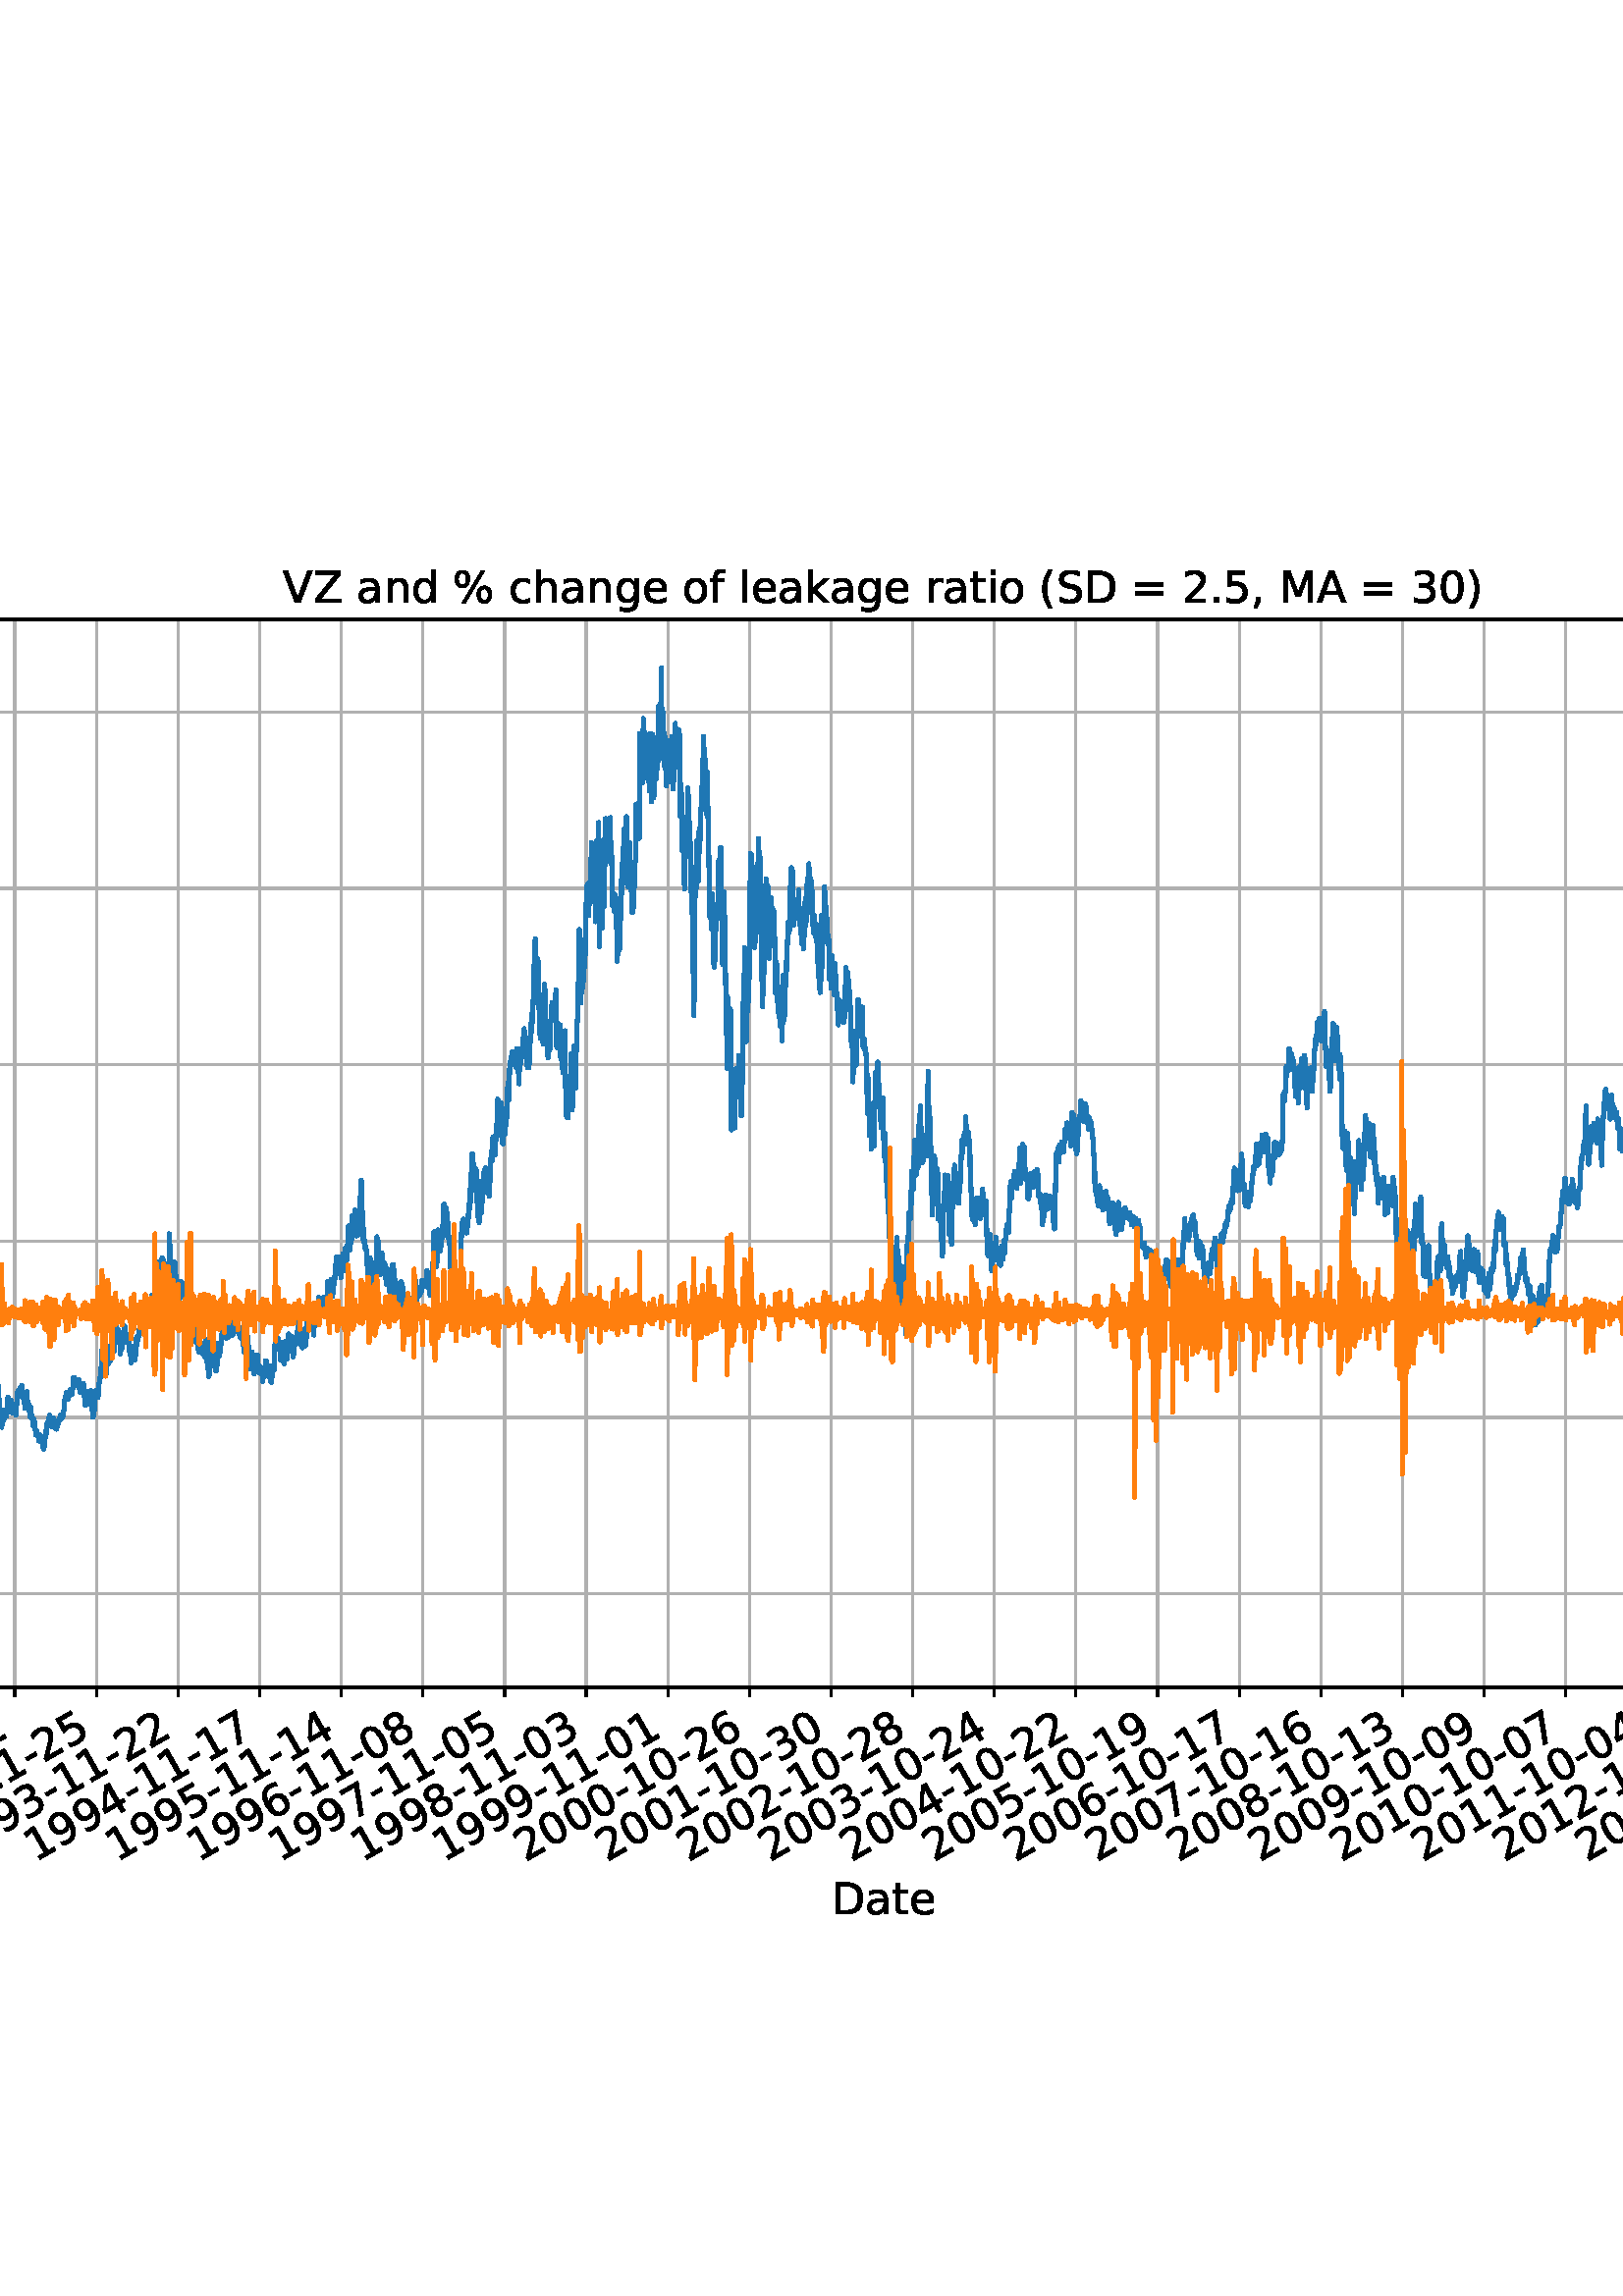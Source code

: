 %!PS-Adobe-3.0 EPSF-3.0
%%Orientation: portrait
%%BoundingBox: -414.0 108.0 1026.0 684.0
%%EndComments
%%BeginProlog
/mpldict 8 dict def
mpldict begin
/m { moveto } bind def
/l { lineto } bind def
/r { rlineto } bind def
/c { curveto } bind def
/cl { closepath } bind def
/box {
m
1 index 0 r
0 exch r
neg 0 r
cl
} bind def
/clipbox {
box
clip
newpath
} bind def
%!PS-Adobe-3.0 Resource-Font
%%Copyright: Copyright (c) 2003 by Bitstream, Inc. All Rights Reserved. Copyright (c) 2006 by Tavmjong Bah. All Rights Reserved. DejaVu changes are in public domain 
25 dict begin
/_d{bind def}bind def
/_m{moveto}_d
/_l{lineto}_d
/_cl{closepath eofill}_d
/_c{curveto}_d
/_sc{7 -1 roll{setcachedevice}{pop pop pop pop pop pop}ifelse}_d
/_e{exec}_d
/FontName /DejaVuSans def
/PaintType 0 def
/FontMatrix[.001 0 0 .001 0 0]def
/FontBBox[-1021 -463 1793 1232]def
/FontType 3 def
/Encoding [ /space /percent /parenleft /parenright /comma /hyphen /period /zero /one /two /three /four /five /six /seven /eight /nine /equal /A /C /D /M /P /S /V /Z /a /c /d /e /f /g /h /i /k /l /n /o /r /s /t /minus ] def
/FontInfo 10 dict dup begin
/FamilyName (DejaVu Sans) def
/FullName (DejaVu Sans) def
/Notice (Copyright (c) 2003 by Bitstream, Inc. All Rights Reserved. Copyright (c) 2006 by Tavmjong Bah. All Rights Reserved. DejaVu changes are in public domain ) def
/Weight (Book) def
/Version (Version 2.35) def
/ItalicAngle 0.0 def
/isFixedPitch false def
/UnderlinePosition -130 def
/UnderlineThickness 90 def
end readonly def
/CharStrings 43 dict dup begin
/.notdef 0 def
/space{318 0 0 0 0 0 _sc
}_d
/percent{{950 0 55 -13 895 742 _sc
727 321 _m
699 321 676 309 660 285 _c
644 261 636 227 636 184 _c
636 142 644 108 660 84 _c
676 60 699 48 727 48 _c
755 48 777 60 793 84 _c
809 108 817 142 817 184 _c
817 226 809 260 793 284 _c
777 308 755 321 727 321 _c
727 383 _m
778 383 819 365 849 329 _c
879 293 895 244 895 184 _c
895 123 879 75 849 40 _c
819 4 778 -13 727 -13 _c
}_e{675 -13 633 4 603 40 _c
573 75 558 123 558 184 _c
558 245 573 293 603 329 _c
633 365 675 383 727 383 _c
223 680 _m
195 680 173 667 157 643 _c
141 619 133 586 133 544 _c
133 500 141 467 157 443 _c
173 419 195 407 223 407 _c
251 407 274 419 290 443 _c
306 467 314 500 314 544 _c
314 586 305 619 289 643 _c
273 667 251 680 223 680 _c
664 742 _m
742 742 _l
286 -13 _l
}_e{208 -13 _l
664 742 _l
223 742 _m
274 742 315 724 346 688 _c
376 652 392 604 392 544 _c
392 482 376 434 346 398 _c
316 362 275 345 223 345 _c
171 345 130 362 100 398 _c
70 434 55 482 55 544 _c
55 604 70 652 100 688 _c
130 724 171 742 223 742 _c
_cl}_e}_d
/parenleft{390 0 86 -131 310 759 _sc
310 759 _m
266 683 234 609 213 536 _c
191 463 181 389 181 314 _c
181 238 191 164 213 91 _c
234 17 266 -56 310 -131 _c
232 -131 _l
183 -54 146 20 122 94 _c
98 168 86 241 86 314 _c
86 386 98 459 122 533 _c
146 607 182 682 232 759 _c
310 759 _l
_cl}_d
/parenright{390 0 80 -131 304 759 _sc
80 759 _m
158 759 _l
206 682 243 607 267 533 _c
291 459 304 386 304 314 _c
304 241 291 168 267 94 _c
243 20 206 -54 158 -131 _c
80 -131 _l
123 -56 155 17 177 91 _c
198 164 209 238 209 314 _c
209 389 198 463 177 536 _c
155 609 123 683 80 759 _c
_cl}_d
/comma{318 0 77 -115 220 124 _sc
117 124 _m
220 124 _l
220 40 _l
140 -115 _l
77 -115 _l
117 40 _l
117 124 _l
_cl}_d
/hyphen{361 0 49 234 312 314 _sc
49 314 _m
312 314 _l
312 234 _l
49 234 _l
49 314 _l
_cl}_d
/period{318 0 107 0 210 124 _sc
107 124 _m
210 124 _l
210 0 _l
107 0 _l
107 124 _l
_cl}_d
/zero{636 0 66 -13 570 742 _sc
318 664 _m
267 664 229 639 203 589 _c
177 539 165 464 165 364 _c
165 264 177 189 203 139 _c
229 89 267 64 318 64 _c
369 64 407 89 433 139 _c
458 189 471 264 471 364 _c
471 464 458 539 433 589 _c
407 639 369 664 318 664 _c
318 742 _m
399 742 461 709 505 645 _c
548 580 570 486 570 364 _c
570 241 548 147 505 83 _c
461 19 399 -13 318 -13 _c
236 -13 173 19 130 83 _c
87 147 66 241 66 364 _c
66 486 87 580 130 645 _c
173 709 236 742 318 742 _c
_cl}_d
/one{636 0 110 0 544 729 _sc
124 83 _m
285 83 _l
285 639 _l
110 604 _l
110 694 _l
284 729 _l
383 729 _l
383 83 _l
544 83 _l
544 0 _l
124 0 _l
124 83 _l
_cl}_d
/two{{636 0 73 0 536 742 _sc
192 83 _m
536 83 _l
536 0 _l
73 0 _l
73 83 _l
110 121 161 173 226 239 _c
290 304 331 346 348 365 _c
380 400 402 430 414 455 _c
426 479 433 504 433 528 _c
433 566 419 598 392 622 _c
365 646 330 659 286 659 _c
255 659 222 653 188 643 _c
154 632 117 616 78 594 _c
78 694 _l
118 710 155 722 189 730 _c
223 738 255 742 284 742 _c
}_e{359 742 419 723 464 685 _c
509 647 532 597 532 534 _c
532 504 526 475 515 449 _c
504 422 484 390 454 354 _c
446 344 420 317 376 272 _c
332 227 271 164 192 83 _c
_cl}_e}_d
/three{{636 0 76 -13 556 742 _sc
406 393 _m
453 383 490 362 516 330 _c
542 298 556 258 556 212 _c
556 140 531 84 482 45 _c
432 6 362 -13 271 -13 _c
240 -13 208 -10 176 -4 _c
144 1 110 10 76 22 _c
76 117 _l
103 101 133 89 166 81 _c
198 73 232 69 268 69 _c
330 69 377 81 409 105 _c
441 129 458 165 458 212 _c
458 254 443 288 413 312 _c
383 336 341 349 287 349 _c
}_e{202 349 _l
202 430 _l
291 430 _l
339 430 376 439 402 459 _c
428 478 441 506 441 543 _c
441 580 427 609 401 629 _c
374 649 336 659 287 659 _c
260 659 231 656 200 650 _c
169 644 135 635 98 623 _c
98 711 _l
135 721 170 729 203 734 _c
235 739 266 742 296 742 _c
370 742 429 725 473 691 _c
517 657 539 611 539 553 _c
539 513 527 479 504 451 _c
481 423 448 403 406 393 _c
_cl}_e}_d
/four{636 0 49 0 580 729 _sc
378 643 _m
129 254 _l
378 254 _l
378 643 _l
352 729 _m
476 729 _l
476 254 _l
580 254 _l
580 172 _l
476 172 _l
476 0 _l
378 0 _l
378 172 _l
49 172 _l
49 267 _l
352 729 _l
_cl}_d
/five{{636 0 77 -13 549 729 _sc
108 729 _m
495 729 _l
495 646 _l
198 646 _l
198 467 _l
212 472 227 476 241 478 _c
255 480 270 482 284 482 _c
365 482 429 459 477 415 _c
525 370 549 310 549 234 _c
549 155 524 94 475 51 _c
426 8 357 -13 269 -13 _c
238 -13 207 -10 175 -6 _c
143 -1 111 6 77 17 _c
77 116 _l
106 100 136 88 168 80 _c
199 72 232 69 267 69 _c
}_e{323 69 368 83 401 113 _c
433 143 450 183 450 234 _c
450 284 433 324 401 354 _c
368 384 323 399 267 399 _c
241 399 214 396 188 390 _c
162 384 135 375 108 363 _c
108 729 _l
_cl}_e}_d
/six{{636 0 70 -13 573 742 _sc
330 404 _m
286 404 251 388 225 358 _c
199 328 186 286 186 234 _c
186 181 199 139 225 109 _c
251 79 286 64 330 64 _c
374 64 409 79 435 109 _c
461 139 474 181 474 234 _c
474 286 461 328 435 358 _c
409 388 374 404 330 404 _c
526 713 _m
526 623 _l
501 635 476 644 451 650 _c
425 656 400 659 376 659 _c
310 659 260 637 226 593 _c
}_e{192 549 172 482 168 394 _c
187 422 211 444 240 459 _c
269 474 301 482 336 482 _c
409 482 467 459 509 415 _c
551 371 573 310 573 234 _c
573 159 550 99 506 54 _c
462 9 403 -13 330 -13 _c
246 -13 181 19 137 83 _c
92 147 70 241 70 364 _c
70 479 97 571 152 639 _c
206 707 280 742 372 742 _c
396 742 421 739 447 735 _c
472 730 498 723 526 713 _c
_cl}_e}_d
/seven{636 0 82 0 551 729 _sc
82 729 _m
551 729 _l
551 687 _l
286 0 _l
183 0 _l
432 646 _l
82 646 _l
82 729 _l
_cl}_d
/eight{{636 0 68 -13 568 742 _sc
318 346 _m
271 346 234 333 207 308 _c
180 283 167 249 167 205 _c
167 161 180 126 207 101 _c
234 76 271 64 318 64 _c
364 64 401 76 428 102 _c
455 127 469 161 469 205 _c
469 249 455 283 429 308 _c
402 333 365 346 318 346 _c
219 388 _m
177 398 144 418 120 447 _c
96 476 85 511 85 553 _c
85 611 105 657 147 691 _c
188 725 245 742 318 742 _c
}_e{390 742 447 725 489 691 _c
530 657 551 611 551 553 _c
551 511 539 476 515 447 _c
491 418 459 398 417 388 _c
464 377 501 355 528 323 _c
554 291 568 251 568 205 _c
568 134 546 80 503 43 _c
459 5 398 -13 318 -13 _c
237 -13 175 5 132 43 _c
89 80 68 134 68 205 _c
68 251 81 291 108 323 _c
134 355 171 377 219 388 _c
183 544 _m
183 506 194 476 218 455 _c
}_e{242 434 275 424 318 424 _c
360 424 393 434 417 455 _c
441 476 453 506 453 544 _c
453 582 441 611 417 632 _c
393 653 360 664 318 664 _c
275 664 242 653 218 632 _c
194 611 183 582 183 544 _c
_cl}_e}_d
/nine{{636 0 63 -13 566 742 _sc
110 15 _m
110 105 _l
134 93 159 84 185 78 _c
210 72 235 69 260 69 _c
324 69 374 90 408 134 _c
442 178 462 244 468 334 _c
448 306 424 284 396 269 _c
367 254 335 247 300 247 _c
226 247 168 269 126 313 _c
84 357 63 417 63 494 _c
63 568 85 628 129 674 _c
173 719 232 742 306 742 _c
390 742 455 709 499 645 _c
543 580 566 486 566 364 _c
}_e{566 248 538 157 484 89 _c
429 21 356 -13 264 -13 _c
239 -13 214 -10 189 -6 _c
163 -2 137 5 110 15 _c
306 324 _m
350 324 385 339 411 369 _c
437 399 450 441 450 494 _c
450 546 437 588 411 618 _c
385 648 350 664 306 664 _c
262 664 227 648 201 618 _c
175 588 162 546 162 494 _c
162 441 175 399 201 369 _c
227 339 262 324 306 324 _c
_cl}_e}_d
/equal{838 0 106 172 732 454 _sc
106 454 _m
732 454 _l
732 372 _l
106 372 _l
106 454 _l
106 255 _m
732 255 _l
732 172 _l
106 172 _l
106 255 _l
_cl}_d
/A{684 0 8 0 676 729 _sc
342 632 _m
208 269 _l
476 269 _l
342 632 _l
286 729 _m
398 729 _l
676 0 _l
573 0 _l
507 187 _l
178 187 _l
112 0 _l
8 0 _l
286 729 _l
_cl}_d
/C{{698 0 56 -13 644 742 _sc
644 673 _m
644 569 _l
610 599 575 622 537 638 _c
499 653 460 661 418 661 _c
334 661 270 635 226 584 _c
182 533 160 460 160 364 _c
160 268 182 194 226 143 _c
270 92 334 67 418 67 _c
460 67 499 74 537 90 _c
575 105 610 128 644 159 _c
644 56 _l
609 32 572 15 534 4 _c
496 -7 455 -13 412 -13 _c
302 -13 215 20 151 87 _c
}_e{87 154 56 246 56 364 _c
56 481 87 573 151 641 _c
215 708 302 742 412 742 _c
456 742 497 736 535 725 _c
573 713 610 696 644 673 _c
_cl}_e}_d
/D{770 0 98 0 711 729 _sc
197 648 _m
197 81 _l
316 81 _l
416 81 490 103 537 149 _c
583 195 607 267 607 365 _c
607 463 583 534 537 580 _c
490 625 416 648 316 648 _c
197 648 _l
98 729 _m
301 729 _l
442 729 546 699 612 641 _c
678 582 711 490 711 365 _c
711 239 677 147 611 88 _c
545 29 441 0 301 0 _c
98 0 _l
98 729 _l
_cl}_d
/M{863 0 98 0 765 729 _sc
98 729 _m
245 729 _l
431 233 _l
618 729 _l
765 729 _l
765 0 _l
669 0 _l
669 640 _l
481 140 _l
382 140 _l
194 640 _l
194 0 _l
98 0 _l
98 729 _l
_cl}_d
/P{603 0 98 0 569 729 _sc
197 648 _m
197 374 _l
321 374 _l
367 374 402 385 427 409 _c
452 433 465 467 465 511 _c
465 555 452 588 427 612 _c
402 636 367 648 321 648 _c
197 648 _l
98 729 _m
321 729 _l
402 729 464 710 506 673 _c
548 636 569 582 569 511 _c
569 439 548 384 506 348 _c
464 311 402 293 321 293 _c
197 293 _l
197 0 _l
98 0 _l
98 729 _l
_cl}_d
/S{{635 0 66 -13 579 742 _sc
535 705 _m
535 609 _l
497 627 462 640 429 649 _c
395 657 363 662 333 662 _c
279 662 237 651 208 631 _c
179 610 165 580 165 542 _c
165 510 174 485 194 469 _c
213 452 250 439 304 429 _c
364 417 _l
437 403 491 378 526 343 _c
561 307 579 260 579 201 _c
579 130 555 77 508 41 _c
460 5 391 -13 300 -13 _c
265 -13 228 -9 189 -2 _c
}_e{150 5 110 16 69 32 _c
69 134 _l
109 111 148 94 186 83 _c
224 71 262 66 300 66 _c
356 66 399 77 430 99 _c
460 121 476 152 476 194 _c
476 230 465 258 443 278 _c
421 298 385 313 335 323 _c
275 335 _l
201 349 148 372 115 404 _c
82 435 66 478 66 534 _c
66 598 88 649 134 686 _c
179 723 242 742 322 742 _c
356 742 390 739 426 733 _c
461 727 497 717 535 705 _c
}_e{_cl}_e}_d
/V{684 0 8 0 676 729 _sc
286 0 _m
8 729 _l
111 729 _l
342 115 _l
573 729 _l
676 729 _l
398 0 _l
286 0 _l
_cl}_d
/Z{685 0 45 0 640 729 _sc
56 729 _m
629 729 _l
629 654 _l
168 83 _l
640 83 _l
640 0 _l
45 0 _l
45 75 _l
506 646 _l
56 646 _l
56 729 _l
_cl}_d
/a{{613 0 60 -13 522 560 _sc
343 275 _m
270 275 220 266 192 250 _c
164 233 150 205 150 165 _c
150 133 160 107 181 89 _c
202 70 231 61 267 61 _c
317 61 357 78 387 114 _c
417 149 432 196 432 255 _c
432 275 _l
343 275 _l
522 312 _m
522 0 _l
432 0 _l
432 83 _l
411 49 385 25 355 10 _c
325 -5 287 -13 243 -13 _c
187 -13 142 2 109 33 _c
76 64 60 106 60 159 _c
}_e{60 220 80 266 122 298 _c
163 329 224 345 306 345 _c
432 345 _l
432 354 _l
432 395 418 427 391 450 _c
364 472 326 484 277 484 _c
245 484 215 480 185 472 _c
155 464 127 453 100 439 _c
100 522 _l
132 534 164 544 195 550 _c
226 556 256 560 286 560 _c
365 560 424 539 463 498 _c
502 457 522 395 522 312 _c
_cl}_e}_d
/c{{550 0 55 -13 488 560 _sc
488 526 _m
488 442 _l
462 456 437 466 411 473 _c
385 480 360 484 334 484 _c
276 484 230 465 198 428 _c
166 391 150 339 150 273 _c
150 206 166 154 198 117 _c
230 80 276 62 334 62 _c
360 62 385 65 411 72 _c
437 79 462 90 488 104 _c
488 21 _l
462 9 436 0 410 -5 _c
383 -10 354 -13 324 -13 _c
242 -13 176 12 128 64 _c
}_e{79 115 55 185 55 273 _c
55 362 79 432 128 483 _c
177 534 244 560 330 560 _c
358 560 385 557 411 551 _c
437 545 463 537 488 526 _c
_cl}_e}_d
/d{{635 0 55 -13 544 760 _sc
454 464 _m
454 760 _l
544 760 _l
544 0 _l
454 0 _l
454 82 _l
435 49 411 25 382 10 _c
353 -5 319 -13 279 -13 _c
213 -13 159 13 117 65 _c
75 117 55 187 55 273 _c
55 359 75 428 117 481 _c
159 533 213 560 279 560 _c
319 560 353 552 382 536 _c
411 520 435 496 454 464 _c
148 273 _m
148 207 161 155 188 117 _c
215 79 253 61 301 61 _c
}_e{348 61 385 79 413 117 _c
440 155 454 207 454 273 _c
454 339 440 390 413 428 _c
385 466 348 485 301 485 _c
253 485 215 466 188 428 _c
161 390 148 339 148 273 _c
_cl}_e}_d
/e{{615 0 55 -13 562 560 _sc
562 296 _m
562 252 _l
149 252 _l
153 190 171 142 205 110 _c
238 78 284 62 344 62 _c
378 62 412 66 444 74 _c
476 82 509 95 541 113 _c
541 28 _l
509 14 476 3 442 -3 _c
408 -9 373 -13 339 -13 _c
251 -13 182 12 131 62 _c
80 112 55 181 55 268 _c
55 357 79 428 127 481 _c
175 533 241 560 323 560 _c
397 560 455 536 498 489 _c
}_e{540 441 562 377 562 296 _c
472 322 _m
471 371 457 410 431 440 _c
404 469 368 484 324 484 _c
274 484 234 469 204 441 _c
174 413 156 373 152 322 _c
472 322 _l
_cl}_e}_d
/f{352 0 23 0 371 760 _sc
371 760 _m
371 685 _l
285 685 _l
253 685 230 678 218 665 _c
205 652 199 629 199 595 _c
199 547 _l
347 547 _l
347 477 _l
199 477 _l
199 0 _l
109 0 _l
109 477 _l
23 477 _l
23 547 _l
109 547 _l
109 585 _l
109 645 123 690 151 718 _c
179 746 224 760 286 760 _c
371 760 _l
_cl}_d
/g{{635 0 55 -207 544 560 _sc
454 280 _m
454 344 440 395 414 431 _c
387 467 349 485 301 485 _c
253 485 215 467 188 431 _c
161 395 148 344 148 280 _c
148 215 161 165 188 129 _c
215 93 253 75 301 75 _c
349 75 387 93 414 129 _c
440 165 454 215 454 280 _c
544 68 _m
544 -24 523 -93 482 -139 _c
440 -184 377 -207 292 -207 _c
260 -207 231 -204 203 -200 _c
175 -195 147 -188 121 -178 _c
}_e{121 -91 _l
147 -105 173 -115 199 -122 _c
225 -129 251 -133 278 -133 _c
336 -133 380 -117 410 -87 _c
439 -56 454 -10 454 52 _c
454 96 _l
435 64 411 40 382 24 _c
353 8 319 0 279 0 _c
211 0 157 25 116 76 _c
75 127 55 195 55 280 _c
55 364 75 432 116 483 _c
157 534 211 560 279 560 _c
319 560 353 552 382 536 _c
411 520 435 496 454 464 _c
454 547 _l
544 547 _l
}_e{544 68 _l
_cl}_e}_d
/h{634 0 91 0 549 760 _sc
549 330 _m
549 0 _l
459 0 _l
459 327 _l
459 379 448 417 428 443 _c
408 469 378 482 338 482 _c
289 482 251 466 223 435 _c
195 404 181 362 181 309 _c
181 0 _l
91 0 _l
91 760 _l
181 760 _l
181 462 _l
202 494 227 519 257 535 _c
286 551 320 560 358 560 _c
420 560 468 540 500 501 _c
532 462 549 405 549 330 _c
_cl}_d
/i{278 0 94 0 184 760 _sc
94 547 _m
184 547 _l
184 0 _l
94 0 _l
94 547 _l
94 760 _m
184 760 _l
184 646 _l
94 646 _l
94 760 _l
_cl}_d
/k{579 0 91 0 576 760 _sc
91 760 _m
181 760 _l
181 311 _l
449 547 _l
564 547 _l
274 291 _l
576 0 _l
459 0 _l
181 267 _l
181 0 _l
91 0 _l
91 760 _l
_cl}_d
/l{278 0 94 0 184 760 _sc
94 760 _m
184 760 _l
184 0 _l
94 0 _l
94 760 _l
_cl}_d
/n{634 0 91 0 549 560 _sc
549 330 _m
549 0 _l
459 0 _l
459 327 _l
459 379 448 417 428 443 _c
408 469 378 482 338 482 _c
289 482 251 466 223 435 _c
195 404 181 362 181 309 _c
181 0 _l
91 0 _l
91 547 _l
181 547 _l
181 462 _l
202 494 227 519 257 535 _c
286 551 320 560 358 560 _c
420 560 468 540 500 501 _c
532 462 549 405 549 330 _c
_cl}_d
/o{612 0 55 -13 557 560 _sc
306 484 _m
258 484 220 465 192 427 _c
164 389 150 338 150 273 _c
150 207 163 156 191 118 _c
219 80 257 62 306 62 _c
354 62 392 80 420 118 _c
448 156 462 207 462 273 _c
462 337 448 389 420 427 _c
392 465 354 484 306 484 _c
306 560 _m
384 560 445 534 490 484 _c
534 433 557 363 557 273 _c
557 183 534 113 490 63 _c
445 12 384 -13 306 -13 _c
227 -13 165 12 121 63 _c
77 113 55 183 55 273 _c
55 363 77 433 121 484 _c
165 534 227 560 306 560 _c
_cl}_d
/r{411 0 91 0 411 560 _sc
411 463 _m
401 469 390 473 378 476 _c
366 478 353 480 339 480 _c
288 480 249 463 222 430 _c
194 397 181 350 181 288 _c
181 0 _l
91 0 _l
91 547 _l
181 547 _l
181 462 _l
199 495 224 520 254 536 _c
284 552 321 560 365 560 _c
371 560 378 559 386 559 _c
393 558 401 557 411 555 _c
411 463 _l
_cl}_d
/s{{521 0 54 -13 472 560 _sc
443 531 _m
443 446 _l
417 458 391 468 364 475 _c
336 481 308 485 279 485 _c
234 485 200 478 178 464 _c
156 450 145 430 145 403 _c
145 382 153 366 169 354 _c
185 342 217 330 265 320 _c
296 313 _l
360 299 405 279 432 255 _c
458 230 472 195 472 151 _c
472 100 452 60 412 31 _c
372 1 316 -13 246 -13 _c
216 -13 186 -10 154 -5 _c
}_e{122 0 89 8 54 20 _c
54 113 _l
87 95 120 82 152 74 _c
184 65 216 61 248 61 _c
290 61 323 68 346 82 _c
368 96 380 117 380 144 _c
380 168 371 187 355 200 _c
339 213 303 226 247 238 _c
216 245 _l
160 257 119 275 95 299 _c
70 323 58 356 58 399 _c
58 450 76 490 112 518 _c
148 546 200 560 268 560 _c
301 560 332 557 362 552 _c
391 547 418 540 443 531 _c
}_e{_cl}_e}_d
/t{392 0 27 0 368 702 _sc
183 702 _m
183 547 _l
368 547 _l
368 477 _l
183 477 _l
183 180 _l
183 135 189 106 201 94 _c
213 81 238 75 276 75 _c
368 75 _l
368 0 _l
276 0 _l
206 0 158 13 132 39 _c
106 65 93 112 93 180 _c
93 477 _l
27 477 _l
27 547 _l
93 547 _l
93 702 _l
183 702 _l
_cl}_d
/minus{838 0 106 272 732 355 _sc
106 355 _m
732 355 _l
732 272 _l
106 272 _l
106 355 _l
_cl}_d
end readonly def

/BuildGlyph
 {exch begin
 CharStrings exch
 2 copy known not{pop /.notdef}if
 true 3 1 roll get exec
 end}_d

/BuildChar {
 1 index /Encoding get exch get
 1 index /BuildGlyph get exec
}_d

FontName currentdict end definefont pop
end
%%EndProlog
mpldict begin
-414 108 translate
1440 576 0 0 clipbox
gsave
0 0 m
1440 0 l
1440 576 l
0 576 l
cl
1.000 setgray
fill
grestore
gsave
180 115.2 m
1296 115.2 l
1296 506.88 l
180 506.88 l
cl
1.000 setgray
fill
grestore
0.800 setlinewidth
1 setlinejoin
2 setlinecap
[] 0 setdash
0.690 setgray
gsave
1116 391.7 180 115.2 clipbox
180 115.2 m
180 506.88 l
stroke
grestore
0 setlinecap
0.000 setgray
gsave
/o {
gsave
newpath
translate
0.8 setlinewidth
1 setlinejoin
0 setlinecap
0 0 m
0 -3.5 l

gsave
0.000 setgray
fill
grestore
stroke
grestore
} bind def
180 115.2 o
grestore
/DejaVuSans findfont
16.000 scalefont
setfont
gsave
97.741 51.141 translate
30.0 rotate
0.0 0.0 m /one glyphshow
10.18 0.0 m /nine glyphshow
20.359 0.0 m /eight glyphshow
30.539 0.0 m /four glyphshow
40.719 0.0 m /hyphen glyphshow
46.492 0.0 m /zero glyphshow
56.672 0.0 m /one glyphshow
66.852 0.0 m /hyphen glyphshow
72.625 0.0 m /zero glyphshow
82.805 0.0 m /four glyphshow
grestore
2 setlinecap
0.690 setgray
gsave
1116 391.7 180 115.2 clipbox
209.929 115.2 m
209.929 506.88 l
stroke
grestore
0 setlinecap
0.000 setgray
gsave
/o {
gsave
newpath
translate
0.8 setlinewidth
1 setlinejoin
0 setlinecap
0 0 m
0 -3.5 l

gsave
0.000 setgray
fill
grestore
stroke
grestore
} bind def
209.929 115.2 o
grestore
gsave
127.671 51.141 translate
30.0 rotate
0.0 0.0 m /one glyphshow
10.18 0.0 m /nine glyphshow
20.359 0.0 m /eight glyphshow
30.539 0.0 m /four glyphshow
40.719 0.0 m /hyphen glyphshow
46.492 0.0 m /one glyphshow
56.672 0.0 m /two glyphshow
66.852 0.0 m /hyphen glyphshow
72.625 0.0 m /two glyphshow
82.805 0.0 m /eight glyphshow
grestore
2 setlinecap
0.690 setgray
gsave
1116 391.7 180 115.2 clipbox
239.858 115.2 m
239.858 506.88 l
stroke
grestore
0 setlinecap
0.000 setgray
gsave
/o {
gsave
newpath
translate
0.8 setlinewidth
1 setlinejoin
0 setlinecap
0 0 m
0 -3.5 l

gsave
0.000 setgray
fill
grestore
stroke
grestore
} bind def
239.858 115.2 o
grestore
gsave
157.6 51.141 translate
30.0 rotate
0.0 0.0 m /one glyphshow
10.18 0.0 m /nine glyphshow
20.359 0.0 m /eight glyphshow
30.539 0.0 m /five glyphshow
40.719 0.0 m /hyphen glyphshow
46.492 0.0 m /one glyphshow
56.672 0.0 m /two glyphshow
66.852 0.0 m /hyphen glyphshow
72.625 0.0 m /two glyphshow
82.805 0.0 m /six glyphshow
grestore
2 setlinecap
0.690 setgray
gsave
1116 391.7 180 115.2 clipbox
269.788 115.2 m
269.788 506.88 l
stroke
grestore
0 setlinecap
0.000 setgray
gsave
/o {
gsave
newpath
translate
0.8 setlinewidth
1 setlinejoin
0 setlinecap
0 0 m
0 -3.5 l

gsave
0.000 setgray
fill
grestore
stroke
grestore
} bind def
269.788 115.2 o
grestore
gsave
187.529 51.141 translate
30.0 rotate
0.0 0.0 m /one glyphshow
10.18 0.0 m /nine glyphshow
20.359 0.0 m /eight glyphshow
30.539 0.0 m /six glyphshow
40.719 0.0 m /hyphen glyphshow
46.492 0.0 m /one glyphshow
56.672 0.0 m /two glyphshow
66.852 0.0 m /hyphen glyphshow
72.625 0.0 m /two glyphshow
82.805 0.0 m /two glyphshow
grestore
2 setlinecap
0.690 setgray
gsave
1116 391.7 180 115.2 clipbox
299.717 115.2 m
299.717 506.88 l
stroke
grestore
0 setlinecap
0.000 setgray
gsave
/o {
gsave
newpath
translate
0.8 setlinewidth
1 setlinejoin
0 setlinecap
0 0 m
0 -3.5 l

gsave
0.000 setgray
fill
grestore
stroke
grestore
} bind def
299.717 115.2 o
grestore
gsave
217.458 51.141 translate
30.0 rotate
0.0 0.0 m /one glyphshow
10.18 0.0 m /nine glyphshow
20.359 0.0 m /eight glyphshow
30.539 0.0 m /seven glyphshow
40.719 0.0 m /hyphen glyphshow
46.492 0.0 m /one glyphshow
56.672 0.0 m /two glyphshow
66.852 0.0 m /hyphen glyphshow
72.625 0.0 m /one glyphshow
82.805 0.0 m /seven glyphshow
grestore
2 setlinecap
0.690 setgray
gsave
1116 391.7 180 115.2 clipbox
329.646 115.2 m
329.646 506.88 l
stroke
grestore
0 setlinecap
0.000 setgray
gsave
/o {
gsave
newpath
translate
0.8 setlinewidth
1 setlinejoin
0 setlinecap
0 0 m
0 -3.5 l

gsave
0.000 setgray
fill
grestore
stroke
grestore
} bind def
329.646 115.2 o
grestore
gsave
247.387 51.141 translate
30.0 rotate
0.0 0.0 m /one glyphshow
10.18 0.0 m /nine glyphshow
20.359 0.0 m /eight glyphshow
30.539 0.0 m /eight glyphshow
40.719 0.0 m /hyphen glyphshow
46.492 0.0 m /one glyphshow
56.672 0.0 m /two glyphshow
66.852 0.0 m /hyphen glyphshow
72.625 0.0 m /one glyphshow
82.805 0.0 m /three glyphshow
grestore
2 setlinecap
0.690 setgray
gsave
1116 391.7 180 115.2 clipbox
359.575 115.2 m
359.575 506.88 l
stroke
grestore
0 setlinecap
0.000 setgray
gsave
/o {
gsave
newpath
translate
0.8 setlinewidth
1 setlinejoin
0 setlinecap
0 0 m
0 -3.5 l

gsave
0.000 setgray
fill
grestore
stroke
grestore
} bind def
359.575 115.2 o
grestore
gsave
277.317 51.141 translate
30.0 rotate
0.0 0.0 m /one glyphshow
10.18 0.0 m /nine glyphshow
20.359 0.0 m /eight glyphshow
30.539 0.0 m /nine glyphshow
40.719 0.0 m /hyphen glyphshow
46.492 0.0 m /one glyphshow
56.672 0.0 m /two glyphshow
66.852 0.0 m /hyphen glyphshow
72.625 0.0 m /zero glyphshow
82.805 0.0 m /eight glyphshow
grestore
2 setlinecap
0.690 setgray
gsave
1116 391.7 180 115.2 clipbox
389.504 115.2 m
389.504 506.88 l
stroke
grestore
0 setlinecap
0.000 setgray
gsave
/o {
gsave
newpath
translate
0.8 setlinewidth
1 setlinejoin
0 setlinecap
0 0 m
0 -3.5 l

gsave
0.000 setgray
fill
grestore
stroke
grestore
} bind def
389.504 115.2 o
grestore
gsave
307.246 51.141 translate
30.0 rotate
0.0 0.0 m /one glyphshow
10.18 0.0 m /nine glyphshow
20.359 0.0 m /nine glyphshow
30.539 0.0 m /zero glyphshow
40.719 0.0 m /hyphen glyphshow
46.492 0.0 m /one glyphshow
56.672 0.0 m /two glyphshow
66.852 0.0 m /hyphen glyphshow
72.625 0.0 m /zero glyphshow
82.805 0.0 m /five glyphshow
grestore
2 setlinecap
0.690 setgray
gsave
1116 391.7 180 115.2 clipbox
419.434 115.2 m
419.434 506.88 l
stroke
grestore
0 setlinecap
0.000 setgray
gsave
/o {
gsave
newpath
translate
0.8 setlinewidth
1 setlinejoin
0 setlinecap
0 0 m
0 -3.5 l

gsave
0.000 setgray
fill
grestore
stroke
grestore
} bind def
419.434 115.2 o
grestore
gsave
337.175 51.141 translate
30.0 rotate
0.0 0.0 m /one glyphshow
10.18 0.0 m /nine glyphshow
20.359 0.0 m /nine glyphshow
30.539 0.0 m /one glyphshow
40.719 0.0 m /hyphen glyphshow
46.492 0.0 m /one glyphshow
56.672 0.0 m /two glyphshow
66.852 0.0 m /hyphen glyphshow
72.625 0.0 m /zero glyphshow
82.805 0.0 m /two glyphshow
grestore
2 setlinecap
0.690 setgray
gsave
1116 391.7 180 115.2 clipbox
449.363 115.2 m
449.363 506.88 l
stroke
grestore
0 setlinecap
0.000 setgray
gsave
/o {
gsave
newpath
translate
0.8 setlinewidth
1 setlinejoin
0 setlinecap
0 0 m
0 -3.5 l

gsave
0.000 setgray
fill
grestore
stroke
grestore
} bind def
449.363 115.2 o
grestore
gsave
367.104 51.141 translate
30.0 rotate
0.0 0.0 m /one glyphshow
10.18 0.0 m /nine glyphshow
20.359 0.0 m /nine glyphshow
30.539 0.0 m /two glyphshow
40.719 0.0 m /hyphen glyphshow
46.492 0.0 m /one glyphshow
56.672 0.0 m /one glyphshow
66.852 0.0 m /hyphen glyphshow
72.625 0.0 m /two glyphshow
82.805 0.0 m /five glyphshow
grestore
2 setlinecap
0.690 setgray
gsave
1116 391.7 180 115.2 clipbox
479.292 115.2 m
479.292 506.88 l
stroke
grestore
0 setlinecap
0.000 setgray
gsave
/o {
gsave
newpath
translate
0.8 setlinewidth
1 setlinejoin
0 setlinecap
0 0 m
0 -3.5 l

gsave
0.000 setgray
fill
grestore
stroke
grestore
} bind def
479.292 115.2 o
grestore
gsave
397.033 51.141 translate
30.0 rotate
0.0 0.0 m /one glyphshow
10.18 0.0 m /nine glyphshow
20.359 0.0 m /nine glyphshow
30.539 0.0 m /three glyphshow
40.719 0.0 m /hyphen glyphshow
46.492 0.0 m /one glyphshow
56.672 0.0 m /one glyphshow
66.852 0.0 m /hyphen glyphshow
72.625 0.0 m /two glyphshow
82.805 0.0 m /two glyphshow
grestore
2 setlinecap
0.690 setgray
gsave
1116 391.7 180 115.2 clipbox
509.221 115.2 m
509.221 506.88 l
stroke
grestore
0 setlinecap
0.000 setgray
gsave
/o {
gsave
newpath
translate
0.8 setlinewidth
1 setlinejoin
0 setlinecap
0 0 m
0 -3.5 l

gsave
0.000 setgray
fill
grestore
stroke
grestore
} bind def
509.221 115.2 o
grestore
gsave
426.963 51.141 translate
30.0 rotate
0.0 0.0 m /one glyphshow
10.18 0.0 m /nine glyphshow
20.359 0.0 m /nine glyphshow
30.539 0.0 m /four glyphshow
40.719 0.0 m /hyphen glyphshow
46.492 0.0 m /one glyphshow
56.672 0.0 m /one glyphshow
66.852 0.0 m /hyphen glyphshow
72.625 0.0 m /one glyphshow
82.805 0.0 m /seven glyphshow
grestore
2 setlinecap
0.690 setgray
gsave
1116 391.7 180 115.2 clipbox
539.15 115.2 m
539.15 506.88 l
stroke
grestore
0 setlinecap
0.000 setgray
gsave
/o {
gsave
newpath
translate
0.8 setlinewidth
1 setlinejoin
0 setlinecap
0 0 m
0 -3.5 l

gsave
0.000 setgray
fill
grestore
stroke
grestore
} bind def
539.15 115.2 o
grestore
gsave
456.892 51.141 translate
30.0 rotate
0.0 0.0 m /one glyphshow
10.18 0.0 m /nine glyphshow
20.359 0.0 m /nine glyphshow
30.539 0.0 m /five glyphshow
40.719 0.0 m /hyphen glyphshow
46.492 0.0 m /one glyphshow
56.672 0.0 m /one glyphshow
66.852 0.0 m /hyphen glyphshow
72.625 0.0 m /one glyphshow
82.805 0.0 m /four glyphshow
grestore
2 setlinecap
0.690 setgray
gsave
1116 391.7 180 115.2 clipbox
569.08 115.2 m
569.08 506.88 l
stroke
grestore
0 setlinecap
0.000 setgray
gsave
/o {
gsave
newpath
translate
0.8 setlinewidth
1 setlinejoin
0 setlinecap
0 0 m
0 -3.5 l

gsave
0.000 setgray
fill
grestore
stroke
grestore
} bind def
569.08 115.2 o
grestore
gsave
486.821 51.141 translate
30.0 rotate
0.0 0.0 m /one glyphshow
10.18 0.0 m /nine glyphshow
20.359 0.0 m /nine glyphshow
30.539 0.0 m /six glyphshow
40.719 0.0 m /hyphen glyphshow
46.492 0.0 m /one glyphshow
56.672 0.0 m /one glyphshow
66.852 0.0 m /hyphen glyphshow
72.625 0.0 m /zero glyphshow
82.805 0.0 m /eight glyphshow
grestore
2 setlinecap
0.690 setgray
gsave
1116 391.7 180 115.2 clipbox
599.009 115.2 m
599.009 506.88 l
stroke
grestore
0 setlinecap
0.000 setgray
gsave
/o {
gsave
newpath
translate
0.8 setlinewidth
1 setlinejoin
0 setlinecap
0 0 m
0 -3.5 l

gsave
0.000 setgray
fill
grestore
stroke
grestore
} bind def
599.009 115.2 o
grestore
gsave
516.75 51.141 translate
30.0 rotate
0.0 0.0 m /one glyphshow
10.18 0.0 m /nine glyphshow
20.359 0.0 m /nine glyphshow
30.539 0.0 m /seven glyphshow
40.719 0.0 m /hyphen glyphshow
46.492 0.0 m /one glyphshow
56.672 0.0 m /one glyphshow
66.852 0.0 m /hyphen glyphshow
72.625 0.0 m /zero glyphshow
82.805 0.0 m /five glyphshow
grestore
2 setlinecap
0.690 setgray
gsave
1116 391.7 180 115.2 clipbox
628.938 115.2 m
628.938 506.88 l
stroke
grestore
0 setlinecap
0.000 setgray
gsave
/o {
gsave
newpath
translate
0.8 setlinewidth
1 setlinejoin
0 setlinecap
0 0 m
0 -3.5 l

gsave
0.000 setgray
fill
grestore
stroke
grestore
} bind def
628.938 115.2 o
grestore
gsave
546.679 51.141 translate
30.0 rotate
0.0 0.0 m /one glyphshow
10.18 0.0 m /nine glyphshow
20.359 0.0 m /nine glyphshow
30.539 0.0 m /eight glyphshow
40.719 0.0 m /hyphen glyphshow
46.492 0.0 m /one glyphshow
56.672 0.0 m /one glyphshow
66.852 0.0 m /hyphen glyphshow
72.625 0.0 m /zero glyphshow
82.805 0.0 m /three glyphshow
grestore
2 setlinecap
0.690 setgray
gsave
1116 391.7 180 115.2 clipbox
658.867 115.2 m
658.867 506.88 l
stroke
grestore
0 setlinecap
0.000 setgray
gsave
/o {
gsave
newpath
translate
0.8 setlinewidth
1 setlinejoin
0 setlinecap
0 0 m
0 -3.5 l

gsave
0.000 setgray
fill
grestore
stroke
grestore
} bind def
658.867 115.2 o
grestore
gsave
576.609 51.141 translate
30.0 rotate
0.0 0.0 m /one glyphshow
10.18 0.0 m /nine glyphshow
20.359 0.0 m /nine glyphshow
30.539 0.0 m /nine glyphshow
40.719 0.0 m /hyphen glyphshow
46.492 0.0 m /one glyphshow
56.672 0.0 m /one glyphshow
66.852 0.0 m /hyphen glyphshow
72.625 0.0 m /zero glyphshow
82.805 0.0 m /one glyphshow
grestore
2 setlinecap
0.690 setgray
gsave
1116 391.7 180 115.2 clipbox
688.796 115.2 m
688.796 506.88 l
stroke
grestore
0 setlinecap
0.000 setgray
gsave
/o {
gsave
newpath
translate
0.8 setlinewidth
1 setlinejoin
0 setlinecap
0 0 m
0 -3.5 l

gsave
0.000 setgray
fill
grestore
stroke
grestore
} bind def
688.796 115.2 o
grestore
gsave
606.538 51.141 translate
30.0 rotate
0.0 0.0 m /two glyphshow
10.18 0.0 m /zero glyphshow
20.359 0.0 m /zero glyphshow
30.539 0.0 m /zero glyphshow
40.719 0.0 m /hyphen glyphshow
46.492 0.0 m /one glyphshow
56.672 0.0 m /zero glyphshow
66.852 0.0 m /hyphen glyphshow
72.625 0.0 m /two glyphshow
82.805 0.0 m /six glyphshow
grestore
2 setlinecap
0.690 setgray
gsave
1116 391.7 180 115.2 clipbox
718.726 115.2 m
718.726 506.88 l
stroke
grestore
0 setlinecap
0.000 setgray
gsave
/o {
gsave
newpath
translate
0.8 setlinewidth
1 setlinejoin
0 setlinecap
0 0 m
0 -3.5 l

gsave
0.000 setgray
fill
grestore
stroke
grestore
} bind def
718.726 115.2 o
grestore
gsave
636.467 51.141 translate
30.0 rotate
0.0 0.0 m /two glyphshow
10.18 0.0 m /zero glyphshow
20.359 0.0 m /zero glyphshow
30.539 0.0 m /one glyphshow
40.719 0.0 m /hyphen glyphshow
46.492 0.0 m /one glyphshow
56.672 0.0 m /zero glyphshow
66.852 0.0 m /hyphen glyphshow
72.625 0.0 m /three glyphshow
82.805 0.0 m /zero glyphshow
grestore
2 setlinecap
0.690 setgray
gsave
1116 391.7 180 115.2 clipbox
748.655 115.2 m
748.655 506.88 l
stroke
grestore
0 setlinecap
0.000 setgray
gsave
/o {
gsave
newpath
translate
0.8 setlinewidth
1 setlinejoin
0 setlinecap
0 0 m
0 -3.5 l

gsave
0.000 setgray
fill
grestore
stroke
grestore
} bind def
748.655 115.2 o
grestore
gsave
666.396 51.141 translate
30.0 rotate
0.0 0.0 m /two glyphshow
10.18 0.0 m /zero glyphshow
20.359 0.0 m /zero glyphshow
30.539 0.0 m /two glyphshow
40.719 0.0 m /hyphen glyphshow
46.492 0.0 m /one glyphshow
56.672 0.0 m /zero glyphshow
66.852 0.0 m /hyphen glyphshow
72.625 0.0 m /two glyphshow
82.805 0.0 m /eight glyphshow
grestore
2 setlinecap
0.690 setgray
gsave
1116 391.7 180 115.2 clipbox
778.584 115.2 m
778.584 506.88 l
stroke
grestore
0 setlinecap
0.000 setgray
gsave
/o {
gsave
newpath
translate
0.8 setlinewidth
1 setlinejoin
0 setlinecap
0 0 m
0 -3.5 l

gsave
0.000 setgray
fill
grestore
stroke
grestore
} bind def
778.584 115.2 o
grestore
gsave
696.325 51.141 translate
30.0 rotate
0.0 0.0 m /two glyphshow
10.18 0.0 m /zero glyphshow
20.359 0.0 m /zero glyphshow
30.539 0.0 m /three glyphshow
40.719 0.0 m /hyphen glyphshow
46.492 0.0 m /one glyphshow
56.672 0.0 m /zero glyphshow
66.852 0.0 m /hyphen glyphshow
72.625 0.0 m /two glyphshow
82.805 0.0 m /four glyphshow
grestore
2 setlinecap
0.690 setgray
gsave
1116 391.7 180 115.2 clipbox
808.513 115.2 m
808.513 506.88 l
stroke
grestore
0 setlinecap
0.000 setgray
gsave
/o {
gsave
newpath
translate
0.8 setlinewidth
1 setlinejoin
0 setlinecap
0 0 m
0 -3.5 l

gsave
0.000 setgray
fill
grestore
stroke
grestore
} bind def
808.513 115.2 o
grestore
gsave
726.255 51.141 translate
30.0 rotate
0.0 0.0 m /two glyphshow
10.18 0.0 m /zero glyphshow
20.359 0.0 m /zero glyphshow
30.539 0.0 m /four glyphshow
40.719 0.0 m /hyphen glyphshow
46.492 0.0 m /one glyphshow
56.672 0.0 m /zero glyphshow
66.852 0.0 m /hyphen glyphshow
72.625 0.0 m /two glyphshow
82.805 0.0 m /two glyphshow
grestore
2 setlinecap
0.690 setgray
gsave
1116 391.7 180 115.2 clipbox
838.442 115.2 m
838.442 506.88 l
stroke
grestore
0 setlinecap
0.000 setgray
gsave
/o {
gsave
newpath
translate
0.8 setlinewidth
1 setlinejoin
0 setlinecap
0 0 m
0 -3.5 l

gsave
0.000 setgray
fill
grestore
stroke
grestore
} bind def
838.442 115.2 o
grestore
gsave
756.184 51.141 translate
30.0 rotate
0.0 0.0 m /two glyphshow
10.18 0.0 m /zero glyphshow
20.359 0.0 m /zero glyphshow
30.539 0.0 m /five glyphshow
40.719 0.0 m /hyphen glyphshow
46.492 0.0 m /one glyphshow
56.672 0.0 m /zero glyphshow
66.852 0.0 m /hyphen glyphshow
72.625 0.0 m /one glyphshow
82.805 0.0 m /nine glyphshow
grestore
2 setlinecap
0.690 setgray
gsave
1116 391.7 180 115.2 clipbox
868.372 115.2 m
868.372 506.88 l
stroke
grestore
0 setlinecap
0.000 setgray
gsave
/o {
gsave
newpath
translate
0.8 setlinewidth
1 setlinejoin
0 setlinecap
0 0 m
0 -3.5 l

gsave
0.000 setgray
fill
grestore
stroke
grestore
} bind def
868.372 115.2 o
grestore
gsave
786.113 51.141 translate
30.0 rotate
0.0 0.0 m /two glyphshow
10.18 0.0 m /zero glyphshow
20.359 0.0 m /zero glyphshow
30.539 0.0 m /six glyphshow
40.719 0.0 m /hyphen glyphshow
46.492 0.0 m /one glyphshow
56.672 0.0 m /zero glyphshow
66.852 0.0 m /hyphen glyphshow
72.625 0.0 m /one glyphshow
82.805 0.0 m /seven glyphshow
grestore
2 setlinecap
0.690 setgray
gsave
1116 391.7 180 115.2 clipbox
898.301 115.2 m
898.301 506.88 l
stroke
grestore
0 setlinecap
0.000 setgray
gsave
/o {
gsave
newpath
translate
0.8 setlinewidth
1 setlinejoin
0 setlinecap
0 0 m
0 -3.5 l

gsave
0.000 setgray
fill
grestore
stroke
grestore
} bind def
898.301 115.2 o
grestore
gsave
816.042 51.141 translate
30.0 rotate
0.0 0.0 m /two glyphshow
10.18 0.0 m /zero glyphshow
20.359 0.0 m /zero glyphshow
30.539 0.0 m /seven glyphshow
40.719 0.0 m /hyphen glyphshow
46.492 0.0 m /one glyphshow
56.672 0.0 m /zero glyphshow
66.852 0.0 m /hyphen glyphshow
72.625 0.0 m /one glyphshow
82.805 0.0 m /six glyphshow
grestore
2 setlinecap
0.690 setgray
gsave
1116 391.7 180 115.2 clipbox
928.23 115.2 m
928.23 506.88 l
stroke
grestore
0 setlinecap
0.000 setgray
gsave
/o {
gsave
newpath
translate
0.8 setlinewidth
1 setlinejoin
0 setlinecap
0 0 m
0 -3.5 l

gsave
0.000 setgray
fill
grestore
stroke
grestore
} bind def
928.23 115.2 o
grestore
gsave
845.971 51.141 translate
30.0 rotate
0.0 0.0 m /two glyphshow
10.18 0.0 m /zero glyphshow
20.359 0.0 m /zero glyphshow
30.539 0.0 m /eight glyphshow
40.719 0.0 m /hyphen glyphshow
46.492 0.0 m /one glyphshow
56.672 0.0 m /zero glyphshow
66.852 0.0 m /hyphen glyphshow
72.625 0.0 m /one glyphshow
82.805 0.0 m /three glyphshow
grestore
2 setlinecap
0.690 setgray
gsave
1116 391.7 180 115.2 clipbox
958.159 115.2 m
958.159 506.88 l
stroke
grestore
0 setlinecap
0.000 setgray
gsave
/o {
gsave
newpath
translate
0.8 setlinewidth
1 setlinejoin
0 setlinecap
0 0 m
0 -3.5 l

gsave
0.000 setgray
fill
grestore
stroke
grestore
} bind def
958.159 115.2 o
grestore
gsave
875.901 51.141 translate
30.0 rotate
0.0 0.0 m /two glyphshow
10.18 0.0 m /zero glyphshow
20.359 0.0 m /zero glyphshow
30.539 0.0 m /nine glyphshow
40.719 0.0 m /hyphen glyphshow
46.492 0.0 m /one glyphshow
56.672 0.0 m /zero glyphshow
66.852 0.0 m /hyphen glyphshow
72.625 0.0 m /zero glyphshow
82.805 0.0 m /nine glyphshow
grestore
2 setlinecap
0.690 setgray
gsave
1116 391.7 180 115.2 clipbox
988.088 115.2 m
988.088 506.88 l
stroke
grestore
0 setlinecap
0.000 setgray
gsave
/o {
gsave
newpath
translate
0.8 setlinewidth
1 setlinejoin
0 setlinecap
0 0 m
0 -3.5 l

gsave
0.000 setgray
fill
grestore
stroke
grestore
} bind def
988.088 115.2 o
grestore
gsave
905.83 51.141 translate
30.0 rotate
0.0 0.0 m /two glyphshow
10.18 0.0 m /zero glyphshow
20.359 0.0 m /one glyphshow
30.539 0.0 m /zero glyphshow
40.719 0.0 m /hyphen glyphshow
46.492 0.0 m /one glyphshow
56.672 0.0 m /zero glyphshow
66.852 0.0 m /hyphen glyphshow
72.625 0.0 m /zero glyphshow
82.805 0.0 m /seven glyphshow
grestore
2 setlinecap
0.690 setgray
gsave
1116 391.7 180 115.2 clipbox
1018.018 115.2 m
1018.018 506.88 l
stroke
grestore
0 setlinecap
0.000 setgray
gsave
/o {
gsave
newpath
translate
0.8 setlinewidth
1 setlinejoin
0 setlinecap
0 0 m
0 -3.5 l

gsave
0.000 setgray
fill
grestore
stroke
grestore
} bind def
1018.02 115.2 o
grestore
gsave
935.759 51.141 translate
30.0 rotate
0.0 0.0 m /two glyphshow
10.18 0.0 m /zero glyphshow
20.359 0.0 m /one glyphshow
30.539 0.0 m /one glyphshow
40.719 0.0 m /hyphen glyphshow
46.492 0.0 m /one glyphshow
56.672 0.0 m /zero glyphshow
66.852 0.0 m /hyphen glyphshow
72.625 0.0 m /zero glyphshow
82.805 0.0 m /four glyphshow
grestore
2 setlinecap
0.690 setgray
gsave
1116 391.7 180 115.2 clipbox
1047.947 115.2 m
1047.947 506.88 l
stroke
grestore
0 setlinecap
0.000 setgray
gsave
/o {
gsave
newpath
translate
0.8 setlinewidth
1 setlinejoin
0 setlinecap
0 0 m
0 -3.5 l

gsave
0.000 setgray
fill
grestore
stroke
grestore
} bind def
1047.95 115.2 o
grestore
gsave
965.688 51.141 translate
30.0 rotate
0.0 0.0 m /two glyphshow
10.18 0.0 m /zero glyphshow
20.359 0.0 m /one glyphshow
30.539 0.0 m /two glyphshow
40.719 0.0 m /hyphen glyphshow
46.492 0.0 m /one glyphshow
56.672 0.0 m /zero glyphshow
66.852 0.0 m /hyphen glyphshow
72.625 0.0 m /zero glyphshow
82.805 0.0 m /one glyphshow
grestore
2 setlinecap
0.690 setgray
gsave
1116 391.7 180 115.2 clipbox
1077.876 115.2 m
1077.876 506.88 l
stroke
grestore
0 setlinecap
0.000 setgray
gsave
/o {
gsave
newpath
translate
0.8 setlinewidth
1 setlinejoin
0 setlinecap
0 0 m
0 -3.5 l

gsave
0.000 setgray
fill
grestore
stroke
grestore
} bind def
1077.88 115.2 o
grestore
gsave
995.617 51.141 translate
30.0 rotate
0.0 0.0 m /two glyphshow
10.18 0.0 m /zero glyphshow
20.359 0.0 m /one glyphshow
30.539 0.0 m /three glyphshow
40.719 0.0 m /hyphen glyphshow
46.492 0.0 m /one glyphshow
56.672 0.0 m /zero glyphshow
66.852 0.0 m /hyphen glyphshow
72.625 0.0 m /zero glyphshow
82.805 0.0 m /one glyphshow
grestore
2 setlinecap
0.690 setgray
gsave
1116 391.7 180 115.2 clipbox
1107.805 115.2 m
1107.805 506.88 l
stroke
grestore
0 setlinecap
0.000 setgray
gsave
/o {
gsave
newpath
translate
0.8 setlinewidth
1 setlinejoin
0 setlinecap
0 0 m
0 -3.5 l

gsave
0.000 setgray
fill
grestore
stroke
grestore
} bind def
1107.81 115.2 o
grestore
gsave
1025.547 51.141 translate
30.0 rotate
0.0 0.0 m /two glyphshow
10.18 0.0 m /zero glyphshow
20.359 0.0 m /one glyphshow
30.539 0.0 m /four glyphshow
40.719 0.0 m /hyphen glyphshow
46.492 0.0 m /zero glyphshow
56.672 0.0 m /nine glyphshow
66.852 0.0 m /hyphen glyphshow
72.625 0.0 m /two glyphshow
82.805 0.0 m /nine glyphshow
grestore
2 setlinecap
0.690 setgray
gsave
1116 391.7 180 115.2 clipbox
1137.734 115.2 m
1137.734 506.88 l
stroke
grestore
0 setlinecap
0.000 setgray
gsave
/o {
gsave
newpath
translate
0.8 setlinewidth
1 setlinejoin
0 setlinecap
0 0 m
0 -3.5 l

gsave
0.000 setgray
fill
grestore
stroke
grestore
} bind def
1137.73 115.2 o
grestore
gsave
1055.476 51.141 translate
30.0 rotate
0.0 0.0 m /two glyphshow
10.18 0.0 m /zero glyphshow
20.359 0.0 m /one glyphshow
30.539 0.0 m /five glyphshow
40.719 0.0 m /hyphen glyphshow
46.492 0.0 m /zero glyphshow
56.672 0.0 m /nine glyphshow
66.852 0.0 m /hyphen glyphshow
72.625 0.0 m /two glyphshow
82.805 0.0 m /five glyphshow
grestore
2 setlinecap
0.690 setgray
gsave
1116 391.7 180 115.2 clipbox
1167.664 115.2 m
1167.664 506.88 l
stroke
grestore
0 setlinecap
0.000 setgray
gsave
/o {
gsave
newpath
translate
0.8 setlinewidth
1 setlinejoin
0 setlinecap
0 0 m
0 -3.5 l

gsave
0.000 setgray
fill
grestore
stroke
grestore
} bind def
1167.66 115.2 o
grestore
gsave
1085.405 51.141 translate
30.0 rotate
0.0 0.0 m /two glyphshow
10.18 0.0 m /zero glyphshow
20.359 0.0 m /one glyphshow
30.539 0.0 m /six glyphshow
40.719 0.0 m /hyphen glyphshow
46.492 0.0 m /zero glyphshow
56.672 0.0 m /nine glyphshow
66.852 0.0 m /hyphen glyphshow
72.625 0.0 m /two glyphshow
82.805 0.0 m /two glyphshow
grestore
2 setlinecap
0.690 setgray
gsave
1116 391.7 180 115.2 clipbox
1197.593 115.2 m
1197.593 506.88 l
stroke
grestore
0 setlinecap
0.000 setgray
gsave
/o {
gsave
newpath
translate
0.8 setlinewidth
1 setlinejoin
0 setlinecap
0 0 m
0 -3.5 l

gsave
0.000 setgray
fill
grestore
stroke
grestore
} bind def
1197.59 115.2 o
grestore
gsave
1115.334 51.141 translate
30.0 rotate
0.0 0.0 m /two glyphshow
10.18 0.0 m /zero glyphshow
20.359 0.0 m /one glyphshow
30.539 0.0 m /seven glyphshow
40.719 0.0 m /hyphen glyphshow
46.492 0.0 m /zero glyphshow
56.672 0.0 m /nine glyphshow
66.852 0.0 m /hyphen glyphshow
72.625 0.0 m /two glyphshow
82.805 0.0 m /zero glyphshow
grestore
2 setlinecap
0.690 setgray
gsave
1116 391.7 180 115.2 clipbox
1227.522 115.2 m
1227.522 506.88 l
stroke
grestore
0 setlinecap
0.000 setgray
gsave
/o {
gsave
newpath
translate
0.8 setlinewidth
1 setlinejoin
0 setlinecap
0 0 m
0 -3.5 l

gsave
0.000 setgray
fill
grestore
stroke
grestore
} bind def
1227.52 115.2 o
grestore
gsave
1145.263 51.141 translate
30.0 rotate
0.0 0.0 m /two glyphshow
10.18 0.0 m /zero glyphshow
20.359 0.0 m /one glyphshow
30.539 0.0 m /eight glyphshow
40.719 0.0 m /hyphen glyphshow
46.492 0.0 m /zero glyphshow
56.672 0.0 m /nine glyphshow
66.852 0.0 m /hyphen glyphshow
72.625 0.0 m /one glyphshow
82.805 0.0 m /eight glyphshow
grestore
2 setlinecap
0.690 setgray
gsave
1116 391.7 180 115.2 clipbox
1257.451 115.2 m
1257.451 506.88 l
stroke
grestore
0 setlinecap
0.000 setgray
gsave
/o {
gsave
newpath
translate
0.8 setlinewidth
1 setlinejoin
0 setlinecap
0 0 m
0 -3.5 l

gsave
0.000 setgray
fill
grestore
stroke
grestore
} bind def
1257.45 115.2 o
grestore
gsave
1175.193 51.141 translate
30.0 rotate
0.0 0.0 m /two glyphshow
10.18 0.0 m /zero glyphshow
20.359 0.0 m /one glyphshow
30.539 0.0 m /nine glyphshow
40.719 0.0 m /hyphen glyphshow
46.492 0.0 m /zero glyphshow
56.672 0.0 m /nine glyphshow
66.852 0.0 m /hyphen glyphshow
72.625 0.0 m /one glyphshow
82.805 0.0 m /seven glyphshow
grestore
2 setlinecap
0.690 setgray
gsave
1116 391.7 180 115.2 clipbox
1287.38 115.2 m
1287.38 506.88 l
stroke
grestore
0 setlinecap
0.000 setgray
gsave
/o {
gsave
newpath
translate
0.8 setlinewidth
1 setlinejoin
0 setlinecap
0 0 m
0 -3.5 l

gsave
0.000 setgray
fill
grestore
stroke
grestore
} bind def
1287.38 115.2 o
grestore
gsave
1205.122 51.141 translate
30.0 rotate
0.0 0.0 m /two glyphshow
10.18 0.0 m /zero glyphshow
20.359 0.0 m /two glyphshow
30.539 0.0 m /zero glyphshow
40.719 0.0 m /hyphen glyphshow
46.492 0.0 m /zero glyphshow
56.672 0.0 m /nine glyphshow
66.852 0.0 m /hyphen glyphshow
72.625 0.0 m /one glyphshow
82.805 0.0 m /four glyphshow
grestore
gsave
718.867 32.103 translate
0.0 rotate
0.0 0.0 m /D glyphshow
12.32 0.0 m /a glyphshow
22.125 0.0 m /t glyphshow
28.398 0.0 m /e glyphshow
grestore
2 setlinecap
0.690 setgray
gsave
1116 391.7 180 115.2 clipbox
180 149.512 m
1296 149.512 l
stroke
grestore
0 setlinecap
0.000 setgray
gsave
/o {
gsave
newpath
translate
0.8 setlinewidth
1 setlinejoin
0 setlinecap
0 0 m
-3.5 0 l

gsave
0.000 setgray
fill
grestore
stroke
grestore
} bind def
180 149.512 o
grestore
gsave
152.625 143.434 translate
0.0 rotate
0.0 0.0 m /one glyphshow
10.18 0.0 m /zero glyphshow
grestore
2 setlinecap
0.690 setgray
gsave
1116 391.7 180 115.2 clipbox
180 214.187 m
1296 214.187 l
stroke
grestore
0 setlinecap
0.000 setgray
gsave
/o {
gsave
newpath
translate
0.8 setlinewidth
1 setlinejoin
0 setlinecap
0 0 m
-3.5 0 l

gsave
0.000 setgray
fill
grestore
stroke
grestore
} bind def
180 214.187 o
grestore
gsave
152.625 208.109 translate
0.0 rotate
0.0 0.0 m /two glyphshow
10.18 0.0 m /zero glyphshow
grestore
2 setlinecap
0.690 setgray
gsave
1116 391.7 180 115.2 clipbox
180 278.863 m
1296 278.863 l
stroke
grestore
0 setlinecap
0.000 setgray
gsave
/o {
gsave
newpath
translate
0.8 setlinewidth
1 setlinejoin
0 setlinecap
0 0 m
-3.5 0 l

gsave
0.000 setgray
fill
grestore
stroke
grestore
} bind def
180 278.863 o
grestore
gsave
152.625 272.784 translate
0.0 rotate
0.0 0.0 m /three glyphshow
10.18 0.0 m /zero glyphshow
grestore
2 setlinecap
0.690 setgray
gsave
1116 391.7 180 115.2 clipbox
180 343.538 m
1296 343.538 l
stroke
grestore
0 setlinecap
0.000 setgray
gsave
/o {
gsave
newpath
translate
0.8 setlinewidth
1 setlinejoin
0 setlinecap
0 0 m
-3.5 0 l

gsave
0.000 setgray
fill
grestore
stroke
grestore
} bind def
180 343.538 o
grestore
gsave
152.625 337.46 translate
0.0 rotate
0.0 0.0 m /four glyphshow
10.18 0.0 m /zero glyphshow
grestore
2 setlinecap
0.690 setgray
gsave
1116 391.7 180 115.2 clipbox
180 408.213 m
1296 408.213 l
stroke
grestore
0 setlinecap
0.000 setgray
gsave
/o {
gsave
newpath
translate
0.8 setlinewidth
1 setlinejoin
0 setlinecap
0 0 m
-3.5 0 l

gsave
0.000 setgray
fill
grestore
stroke
grestore
} bind def
180 408.213 o
grestore
gsave
152.625 402.135 translate
0.0 rotate
0.0 0.0 m /five glyphshow
10.18 0.0 m /zero glyphshow
grestore
2 setlinecap
0.690 setgray
gsave
1116 391.7 180 115.2 clipbox
180 472.889 m
1296 472.889 l
stroke
grestore
0 setlinecap
0.000 setgray
gsave
/o {
gsave
newpath
translate
0.8 setlinewidth
1 setlinejoin
0 setlinecap
0 0 m
-3.5 0 l

gsave
0.000 setgray
fill
grestore
stroke
grestore
} bind def
180 472.889 o
grestore
gsave
152.625 466.81 translate
0.0 rotate
0.0 0.0 m /six glyphshow
10.18 0.0 m /zero glyphshow
grestore
gsave
145.297 266.681 translate
90.0 rotate
0.0 0.0 m /S glyphshow
10.156 0.0 m /t glyphshow
16.43 0.0 m /o glyphshow
26.219 0.0 m /c glyphshow
35.016 0.0 m /k glyphshow
44.281 0.0 m /space glyphshow
49.367 0.0 m /P glyphshow
59.016 0.0 m /r glyphshow
65.594 0.0 m /i glyphshow
70.039 0.0 m /c glyphshow
78.836 0.0 m /e glyphshow
grestore
1.500 setlinewidth
2 setlinecap
0.122 0.467 0.706 setrgbcolor
gsave
1116 391.7 180 115.2 clipbox
180 135.094 m
180.12 135.548 l
180.239 136.457 l
180.359 135.821 l
180.718 136.457 l
181.197 137.911 l
181.317 137.911 l
181.437 138.275 l
181.676 137.911 l
181.796 138.002 l
181.915 137.729 l
182.035 138.457 l
182.155 138.275 l
182.514 139.184 l
182.753 138.093 l
182.873 138.002 l
182.993 136.094 l
183.113 136.184 l
183.352 135.821 l
183.711 137.548 l
183.831 137.548 l
184.19 135.821 l
184.31 136.548 l
184.43 136.366 l
184.549 135.457 l
184.908 137.82 l
185.028 136.821 l
185.148 136.912 l
185.627 136.184 l
185.866 136.366 l
185.986 136.275 l
186.106 136.912 l
186.225 136.366 l
186.345 136.73 l
186.584 136.457 l
186.704 136.73 l
186.824 135.821 l
187.063 135.912 l
187.183 136.094 l
187.303 136.003 l
187.422 135.367 l
187.542 135.367 l
187.782 134.185 l
187.901 134.458 l
188.021 133.731 l
188.141 133.731 l
188.26 133.276 l
188.38 133.276 l
188.62 133.004 l
188.739 133.64 l
188.979 133.367 l
189.098 133.549 l
189.458 135.73 l
189.697 134.912 l
189.936 136.184 l
190.056 136.366 l
190.296 135.548 l
190.535 136.457 l
190.655 136.548 l
191.613 134.64 l
191.732 134.73 l
191.852 135.548 l
192.091 134.094 l
192.211 134.185 l
192.331 134.458 l
192.451 135.367 l
192.57 135.276 l
192.69 134.912 l
192.81 135.639 l
192.929 135.457 l
193.049 136.184 l
193.169 135.73 l
193.289 135.73 l
193.408 135.912 l
193.528 135.548 l
193.648 135.73 l
193.767 136.275 l
194.246 135.73 l
194.366 134.912 l
194.486 134.912 l
194.605 134.094 l
194.725 134.276 l
194.845 134.185 l
194.965 134.458 l
195.084 135.094 l
195.204 134.821 l
195.803 137.184 l
195.922 137.184 l
196.042 136.912 l
196.162 137.366 l
196.281 136.639 l
196.521 136.73 l
196.641 137.729 l
196.88 137.548 l
197.0 138.275 l
197.239 137.639 l
197.479 137.729 l
197.598 139.547 l
197.718 139.365 l
197.958 138.002 l
198.077 137.639 l
198.197 138.184 l
198.317 137.729 l
198.436 138.366 l
198.676 137.729 l
198.915 138.275 l
199.035 138.547 l
199.155 139.274 l
199.274 138.82 l
199.514 139.274 l
199.634 139.002 l
199.753 139.274 l
199.873 139.184 l
200.112 139.547 l
200.232 139.456 l
200.352 139.093 l
200.472 139.184 l
200.591 139.456 l
200.711 139.365 l
200.831 139.456 l
200.95 139.729 l
201.07 140.365 l
201.429 140.183 l
201.549 140.365 l
201.788 141.183 l
201.908 139.911 l
202.028 139.911 l
202.148 140.092 l
202.267 140.91 l
202.866 139.82 l
203.225 139.456 l
203.464 140.092 l
203.584 140.092 l
203.824 141.092 l
203.943 141.001 l
204.183 142.364 l
204.303 142.092 l
204.542 140.638 l
204.781 141.001 l
204.901 141.001 l
205.141 141.365 l
205.38 141.365 l
205.619 141.91 l
205.859 141.365 l
206.338 140.547 l
206.577 141.001 l
206.817 141.092 l
207.056 142.819 l
207.176 142.001 l
207.295 142.546 l
207.535 141.91 l
207.655 142.001 l
207.774 141.91 l
207.894 142.092 l
208.133 141.819 l
208.373 142.092 l
208.732 142.001 l
208.971 142.91 l
209.091 145.182 l
209.45 141.728 l
209.57 142.546 l
209.809 142.183 l
209.929 142.364 l
210.049 143.273 l
210.288 142.546 l
210.528 142.455 l
210.648 142.092 l
210.887 142.819 l
211.007 142.274 l
211.126 142.819 l
211.486 141.819 l
211.605 142.001 l
211.725 142.092 l
211.845 141.728 l
211.964 141.819 l
212.084 141.546 l
212.443 144.182 l
212.563 144.727 l
212.922 144.364 l
213.042 143.909 l
213.281 144.364 l
213.64 145.0 l
213.76 146.0 l
213.88 145.727 l
214.119 146.272 l
214.239 146.181 l
214.359 145.545 l
214.478 145.727 l
214.598 145.545 l
214.718 145.727 l
214.838 145.636 l
214.957 145.273 l
215.197 145.273 l
215.436 144.546 l
215.556 144.727 l
215.676 144.636 l
216.154 145.545 l
216.274 145.273 l
216.394 145.454 l
216.514 146.545 l
216.633 146.181 l
216.753 146.181 l
216.873 146.545 l
217.112 144.909 l
217.232 145.0 l
217.352 145.363 l
217.471 145.273 l
217.711 146.091 l
217.831 145.273 l
217.95 145.363 l
218.19 144.909 l
218.549 146.545 l
218.669 146.454 l
218.788 146.727 l
218.908 146.636 l
219.028 146.272 l
219.267 147.272 l
219.507 147.817 l
219.746 148.363 l
219.866 148.453 l
220.225 147.817 l
220.345 148.181 l
220.584 147.09 l
220.704 147.272 l
220.823 147.181 l
221.183 148.181 l
221.302 148.272 l
221.422 148.726 l
221.542 150.635 l
221.901 148.817 l
222.021 148.453 l
222.14 149.181 l
222.26 149.181 l
222.38 148.908 l
222.859 151.18 l
223.218 152.27 l
223.457 151.271 l
223.697 151.089 l
223.816 151.543 l
223.936 151.362 l
224.056 151.543 l
224.175 151.18 l
224.295 151.271 l
224.415 152.18 l
224.535 150.907 l
224.774 151.089 l
225.014 152.18 l
225.133 152.27 l
225.492 152.907 l
225.732 153.179 l
225.971 153.906 l
226.091 153.725 l
226.33 154.724 l
226.45 154.543 l
226.809 152.452 l
227.049 149.453 l
227.408 148.453 l
227.767 149.998 l
228.126 148.09 l
228.246 148.453 l
228.366 149.271 l
228.485 149.09 l
228.605 149.181 l
228.844 149.544 l
228.964 149.544 l
229.084 149.362 l
229.204 149.544 l
229.323 150.635 l
229.682 150.362 l
229.802 150.453 l
229.922 150.998 l
230.161 150.725 l
230.281 151.089 l
230.401 151.089 l
230.76 152.27 l
231.359 148.726 l
231.478 148.817 l
231.837 149.908 l
231.957 149.908 l
232.077 150.453 l
232.316 148.635 l
232.556 147.363 l
232.675 147.817 l
233.035 147.272 l
233.394 147.817 l
233.513 147.363 l
233.753 148.726 l
233.873 148.817 l
233.992 149.181 l
234.112 149.181 l
234.232 149.726 l
234.351 149.635 l
234.711 150.544 l
234.83 150.453 l
235.07 151.725 l
235.189 151.543 l
235.309 150.907 l
235.549 152.543 l
235.788 152.452 l
235.908 152.816 l
236.267 156.087 l
236.387 155.633 l
236.506 155.815 l
236.746 155.724 l
236.985 155.633 l
237.105 156.451 l
237.225 156.269 l
237.344 156.36 l
237.464 156.724 l
237.584 156.633 l
237.703 157.178 l
237.943 156.905 l
238.063 157.632 l
238.182 157.451 l
238.302 158.087 l
238.661 161.813 l
239.02 159.723 l
239.26 161.177 l
239.38 160.45 l
239.499 161.177 l
239.619 160.813 l
239.858 159.177 l
240.098 160.45 l
240.218 162.267 l
240.337 161.722 l
240.457 161.722 l
240.577 160.632 l
240.696 161.54 l
241.056 157.723 l
241.415 158.632 l
241.534 160.45 l
241.654 160.45 l
242.133 159.359 l
242.253 159.45 l
242.971 165.994 l
243.091 165.357 l
243.21 165.357 l
243.45 163.903 l
243.57 164.63 l
243.809 164.449 l
243.929 164.994 l
244.048 167.72 l
244.168 167.72 l
244.288 165.721 l
244.408 166.266 l
244.527 167.629 l
244.767 166.993 l
244.887 166.993 l
245.126 168.266 l
245.246 168.629 l
245.365 168.447 l
245.844 170.901 l
246.084 173.718 l
246.203 174.082 l
246.323 176.808 l
246.443 175.536 l
246.563 176.808 l
247.041 173.718 l
247.281 174.264 l
247.401 175.809 l
247.52 175.173 l
247.64 173.355 l
247.76 174.809 l
247.999 172.173 l
248.119 172.355 l
248.239 173.173 l
248.358 173.173 l
248.478 173.537 l
248.598 172.991 l
248.837 173.718 l
249.196 178.626 l
249.316 179.535 l
249.436 179.535 l
249.555 179.353 l
249.675 177.535 l
249.795 177.535 l
249.915 179.353 l
250.034 177.354 l
250.274 177.717 l
250.393 176.263 l
250.513 176.627 l
250.753 174.445 l
250.872 175.354 l
250.992 175.354 l
251.231 174.627 l
251.351 175.536 l
251.71 174.264 l
251.83 174.991 l
251.95 174.264 l
252.189 178.444 l
252.309 179.717 l
252.429 179.535 l
252.668 183.715 l
252.908 182.988 l
253.027 182.08 l
253.147 182.625 l
253.267 182.261 l
253.506 181.171 l
253.626 181.171 l
253.746 180.807 l
253.985 186.624 l
254.105 185.897 l
254.224 187.896 l
254.344 186.624 l
254.464 189.532 l
254.703 186.624 l
254.823 187.351 l
254.943 186.987 l
255.182 185.897 l
255.422 187.896 l
255.541 188.078 l
255.781 185.715 l
256.14 186.805 l
256.379 185.169 l
256.619 186.26 l
257.098 189.168 l
257.217 188.986 l
257.337 191.531 l
257.576 189.168 l
257.696 189.895 l
257.936 192.258 l
258.534 187.532 l
258.654 188.078 l
258.774 187.896 l
258.893 190.804 l
259.013 189.714 l
259.253 191.531 l
259.372 191.349 l
259.612 193.894 l
259.731 193.894 l
259.851 191.895 l
260.091 195.348 l
260.21 195.348 l
260.45 193.531 l
260.689 191.713 l
260.929 185.897 l
261.168 187.351 l
261.407 180.444 l
261.647 182.261 l
261.886 180.989 l
262.006 181.534 l
262.245 184.988 l
262.485 180.08 l
262.605 181.352 l
262.844 178.444 l
262.964 179.898 l
263.083 178.99 l
263.203 179.171 l
263.323 179.898 l
263.443 178.99 l
263.802 181.171 l
264.161 180.262 l
264.281 181.352 l
264.4 180.444 l
264.52 178.263 l
264.64 178.263 l
264.759 177.354 l
264.879 178.081 l
265.238 177.717 l
265.478 179.717 l
265.717 183.715 l
265.957 183.17 l
266.076 183.534 l
266.196 183.534 l
266.316 183.897 l
266.675 181.352 l
266.795 181.716 l
266.914 181.534 l
267.154 179.898 l
267.633 186.078 l
267.752 184.806 l
267.872 185.351 l
267.992 185.169 l
268.112 187.896 l
268.471 187.351 l
268.59 190.986 l
268.95 187.169 l
269.069 187.714 l
269.309 190.622 l
269.548 188.623 l
269.668 190.259 l
269.788 190.259 l
270.147 187.169 l
270.266 186.624 l
270.506 182.988 l
270.745 187.169 l
270.865 186.624 l
271.344 189.35 l
271.464 188.078 l
271.583 188.078 l
271.823 189.168 l
271.943 189.168 l
272.182 190.077 l
272.421 191.349 l
272.541 191.713 l
272.661 191.349 l
272.781 192.076 l
272.9 191.713 l
273.02 193.349 l
273.14 193.349 l
273.259 193.167 l
273.379 193.531 l
273.499 193.531 l
273.619 193.167 l
274.097 186.987 l
274.217 186.624 l
274.576 190.077 l
274.696 192.258 l
274.935 189.714 l
275.055 190.077 l
275.175 188.986 l
275.295 190.077 l
275.414 188.986 l
275.773 188.986 l
275.893 188.805 l
276.013 187.532 l
276.133 187.714 l
276.252 187.532 l
276.492 187.714 l
276.611 187.351 l
276.731 187.532 l
276.851 186.078 l
277.09 187.351 l
277.33 188.805 l
277.569 186.624 l
277.689 185.351 l
277.809 182.807 l
277.928 182.988 l
278.048 181.352 l
278.168 181.534 l
278.287 184.806 l
278.407 183.715 l
278.527 180.807 l
278.647 181.352 l
278.766 178.99 l
278.886 178.99 l
279.126 175.9 l
279.365 177.899 l
279.604 181.352 l
279.724 177.354 l
279.844 178.626 l
279.964 177.172 l
280.083 179.353 l
280.203 178.444 l
280.323 178.444 l
280.562 180.989 l
280.802 182.443 l
281.161 179.171 l
281.28 178.263 l
281.4 179.353 l
281.52 178.99 l
281.64 179.535 l
281.759 178.626 l
281.879 178.808 l
282.238 174.264 l
282.597 180.08 l
282.717 180.444 l
282.956 182.443 l
283.076 181.898 l
283.196 183.352 l
283.316 183.352 l
283.555 183.897 l
283.675 182.625 l
283.914 183.534 l
284.273 187.896 l
284.513 186.987 l
284.752 189.532 l
284.872 188.623 l
284.992 186.078 l
285.111 186.805 l
285.231 186.078 l
285.351 186.078 l
285.471 183.897 l
285.71 184.261 l
285.83 183.715 l
285.949 184.442 l
286.189 182.261 l
286.309 182.807 l
286.428 180.989 l
286.548 181.716 l
286.668 180.08 l
286.907 181.716 l
287.027 181.171 l
287.266 179.535 l
287.386 179.171 l
288.104 184.079 l
288.224 183.897 l
288.344 182.807 l
288.942 194.076 l
289.062 192.622 l
289.182 192.985 l
289.301 192.985 l
289.421 194.621 l
289.661 193.712 l
289.9 195.893 l
290.02 195.348 l
290.139 196.802 l
290.259 196.439 l
290.499 192.076 l
290.618 194.621 l
290.858 191.713 l
290.977 190.804 l
291.097 192.076 l
291.217 190.986 l
291.337 192.258 l
291.456 191.713 l
291.696 193.712 l
291.815 193.167 l
291.935 193.349 l
292.055 194.076 l
292.175 193.349 l
292.294 193.712 l
292.534 199.892 l
292.654 196.802 l
292.773 199.71 l
293.132 196.257 l
293.252 197.711 l
293.851 195.348 l
294.09 195.53 l
294.21 199.347 l
294.449 196.802 l
294.569 191.531 l
294.689 172.81 l
294.928 190.986 l
295.048 190.804 l
295.168 193.531 l
295.287 189.895 l
295.407 190.259 l
295.527 188.078 l
295.766 189.714 l
296.006 190.804 l
296.125 190.804 l
296.245 191.349 l
296.365 190.077 l
296.604 185.897 l
296.724 185.715 l
296.844 187.532 l
296.963 185.715 l
297.083 185.715 l
297.322 184.624 l
297.442 183.897 l
297.562 185.169 l
297.682 184.442 l
297.801 184.988 l
297.921 182.625 l
298.041 182.988 l
298.16 180.08 l
298.28 181.898 l
298.4 181.898 l
298.639 179.353 l
298.759 178.263 l
298.998 179.898 l
299.118 178.444 l
299.238 178.808 l
299.597 185.715 l
299.717 183.897 l
299.837 186.442 l
300.076 186.078 l
300.196 185.533 l
300.435 178.263 l
300.555 178.263 l
300.675 179.353 l
300.794 179.353 l
301.034 184.261 l
301.153 182.261 l
301.273 182.625 l
301.393 176.808 l
301.513 178.626 l
301.632 178.626 l
301.752 181.898 l
301.872 181.534 l
301.991 185.715 l
302.351 180.625 l
302.47 180.989 l
302.71 187.532 l
302.829 186.26 l
302.949 186.805 l
303.189 190.622 l
303.308 190.441 l
303.667 189.168 l
303.787 189.35 l
303.907 188.805 l
304.027 189.532 l
304.146 191.531 l
304.266 189.895 l
304.386 190.804 l
304.505 189.714 l
304.745 186.442 l
304.984 188.805 l
305.104 187.896 l
305.224 187.896 l
305.343 186.805 l
305.583 189.895 l
305.703 189.35 l
305.822 189.532 l
305.942 188.986 l
306.182 186.442 l
306.421 184.988 l
306.541 182.988 l
306.78 185.533 l
306.9 186.442 l
307.02 188.441 l
307.259 188.078 l
307.498 186.805 l
307.618 186.624 l
307.738 185.715 l
307.977 181.898 l
308.097 181.716 l
308.217 180.08 l
308.935 185.169 l
309.055 184.442 l
309.294 185.169 l
309.414 180.989 l
309.534 181.716 l
309.773 179.353 l
309.893 178.808 l
310.012 178.808 l
310.372 182.988 l
310.611 181.534 l
310.85 182.988 l
310.97 182.988 l
311.329 179.353 l
311.449 179.898 l
311.569 181.534 l
311.688 180.262 l
311.928 182.08 l
312.048 182.807 l
312.287 179.898 l
312.526 182.261 l
312.646 181.898 l
312.886 185.169 l
313.005 185.533 l
313.125 184.988 l
313.365 190.804 l
313.484 189.168 l
313.604 189.168 l
313.724 188.078 l
313.843 188.078 l
313.963 191.531 l
314.083 189.895 l
314.203 189.895 l
314.322 188.805 l
314.442 191.349 l
314.562 190.986 l
314.681 189.532 l
314.801 190.259 l
314.921 189.532 l
315.041 190.259 l
315.16 192.985 l
315.28 192.258 l
315.519 188.078 l
315.639 189.532 l
315.759 187.532 l
315.879 189.35 l
315.998 188.441 l
316.118 191.349 l
316.357 187.351 l
316.477 186.624 l
316.597 187.169 l
316.956 186.078 l
317.076 187.169 l
317.195 186.805 l
317.315 186.987 l
317.435 186.442 l
317.674 184.442 l
317.914 184.806 l
318.033 184.079 l
318.153 184.988 l
318.393 189.714 l
318.752 188.623 l
318.871 188.623 l
318.991 187.714 l
319.231 184.442 l
319.35 184.806 l
319.47 185.715 l
319.59 184.442 l
319.829 185.533 l
319.949 185.169 l
320.069 185.169 l
320.188 184.806 l
320.428 186.26 l
320.548 184.624 l
320.907 185.351 l
321.146 184.079 l
321.266 186.624 l
321.386 186.078 l
321.745 188.078 l
321.864 187.714 l
321.984 187.714 l
322.104 188.259 l
322.224 187.532 l
322.343 189.35 l
322.463 187.896 l
322.583 188.986 l
322.822 188.078 l
322.942 188.986 l
323.062 187.169 l
323.181 187.714 l
323.301 187.351 l
323.54 189.532 l
323.66 189.714 l
323.78 188.623 l
323.9 188.623 l
324.019 188.805 l
324.139 191.895 l
324.378 190.804 l
324.618 189.532 l
324.738 189.895 l
324.857 189.895 l
324.977 190.441 l
325.097 189.532 l
325.336 192.258 l
325.456 192.076 l
325.576 192.258 l
325.695 191.531 l
325.815 190.077 l
326.054 191.895 l
326.174 191.713 l
326.653 189.168 l
326.773 189.35 l
326.893 188.623 l
327.012 189.168 l
327.252 187.532 l
327.371 187.714 l
327.491 186.442 l
327.611 186.624 l
327.731 187.351 l
327.97 186.987 l
328.09 187.351 l
328.329 186.442 l
328.569 187.714 l
328.808 187.351 l
329.047 190.259 l
329.526 190.986 l
329.646 192.258 l
329.885 190.259 l
330.125 191.713 l
330.364 190.259 l
330.723 187.532 l
330.843 187.532 l
330.963 188.441 l
331.083 188.259 l
331.202 186.442 l
331.322 187.169 l
331.442 186.805 l
331.681 187.896 l
331.801 187.351 l
331.921 187.532 l
332.16 186.624 l
332.399 187.351 l
332.519 189.532 l
332.639 189.532 l
332.759 189.35 l
332.878 188.805 l
333.118 191.168 l
333.238 191.895 l
333.357 194.439 l
333.477 193.167 l
333.716 194.258 l
333.956 192.258 l
334.076 191.349 l
334.195 193.894 l
334.315 193.349 l
334.435 193.349 l
334.554 193.167 l
334.794 194.621 l
334.914 194.621 l
335.033 194.258 l
335.153 194.258 l
335.392 191.531 l
335.512 192.985 l
335.632 190.804 l
335.752 190.804 l
335.871 191.168 l
335.991 190.441 l
336.111 190.986 l
336.23 190.986 l
336.47 192.622 l
336.59 192.803 l
336.709 193.531 l
336.829 193.349 l
336.949 193.712 l
337.068 193.167 l
337.188 193.167 l
337.308 194.803 l
337.547 193.167 l
337.787 194.258 l
337.906 193.712 l
338.146 195.348 l
338.266 194.985 l
338.385 195.166 l
338.625 196.621 l
338.744 194.258 l
338.864 195.53 l
338.984 194.803 l
339.104 195.348 l
339.223 195.348 l
339.343 194.985 l
339.463 194.985 l
339.582 194.439 l
339.942 200.438 l
340.061 200.074 l
340.181 199.347 l
340.78 204.436 l
340.899 206.072 l
341.019 205.163 l
341.139 205.345 l
341.259 204.618 l
341.378 202.619 l
341.498 203.346 l
341.857 202.982 l
341.977 203.346 l
342.097 206.981 l
342.336 206.072 l
342.575 207.89 l
342.815 212.252 l
342.935 210.616 l
343.054 210.616 l
343.174 210.253 l
343.294 212.252 l
343.413 210.616 l
343.653 211.343 l
343.773 214.07 l
343.892 213.343 l
344.012 214.797 l
344.132 218.068 l
344.251 217.341 l
344.85 210.071 l
345.089 212.07 l
345.209 211.889 l
345.329 210.98 l
345.449 212.797 l
345.568 217.16 l
345.688 215.706 l
345.808 215.706 l
346.047 212.434 l
346.287 211.525 l
346.406 212.434 l
346.526 212.252 l
346.766 215.16 l
346.885 216.433 l
347.005 216.433 l
347.125 216.796 l
347.364 216.069 l
347.484 216.069 l
347.604 218.25 l
347.843 217.523 l
347.963 216.251 l
348.442 221.34 l
348.681 226.611 l
348.801 225.339 l
348.92 225.339 l
349.04 224.612 l
349.28 228.065 l
349.639 223.521 l
349.758 222.431 l
349.998 224.975 l
350.118 224.612 l
350.237 225.884 l
350.477 223.703 l
350.716 228.247 l
350.836 227.884 l
350.956 227.702 l
351.075 225.521 l
351.315 226.793 l
351.434 228.429 l
352.033 225.703 l
352.153 225.884 l
352.272 224.43 l
352.632 226.793 l
352.751 227.52 l
352.871 227.338 l
352.991 226.793 l
353.11 228.792 l
353.23 227.52 l
353.47 227.884 l
353.709 229.883 l
353.829 229.883 l
353.949 229.701 l
354.188 232.609 l
354.427 234.609 l
354.667 235.518 l
354.787 234.609 l
354.906 226.611 l
355.146 229.156 l
355.265 228.974 l
355.505 233.155 l
355.744 232.609 l
356.103 230.065 l
356.223 230.428 l
356.463 234.064 l
356.822 232.246 l
357.061 233.518 l
357.181 232.609 l
357.54 234.064 l
357.66 235.881 l
357.779 234.972 l
357.899 235.154 l
358.139 233.155 l
358.258 233.518 l
358.378 234.245 l
358.498 233.882 l
358.617 233.882 l
358.737 233.155 l
358.857 234.609 l
359.096 240.425 l
359.336 238.608 l
359.455 238.971 l
359.695 240.425 l
359.934 246.969 l
360.054 246.969 l
360.174 247.696 l
360.413 241.516 l
360.653 240.607 l
360.772 243.515 l
360.892 242.243 l
361.251 246.605 l
361.371 250.604 l
361.491 250.24 l
361.73 240.244 l
361.85 241.516 l
362.089 233.155 l
362.209 233.7 l
362.329 227.338 l
362.448 227.884 l
362.568 229.338 l
362.808 226.975 l
362.927 228.429 l
363.047 221.885 l
363.167 224.067 l
363.406 222.431 l
363.646 223.158 l
363.765 222.613 l
364.005 227.52 l
364.124 227.157 l
364.603 218.25 l
364.723 219.523 l
364.962 218.25 l
365.082 218.25 l
365.202 218.796 l
365.322 217.16 l
365.561 210.98 l
365.681 210.798 l
365.8 211.162 l
366.279 216.978 l
366.519 217.887 l
366.638 220.977 l
366.758 219.704 l
366.878 221.158 l
366.998 219.886 l
367.117 220.068 l
367.357 216.614 l
367.477 216.251 l
367.716 218.25 l
367.955 216.614 l
368.075 216.251 l
368.434 220.431 l
368.554 220.795 l
368.674 220.795 l
369.033 225.703 l
369.272 221.704 l
369.392 222.431 l
369.631 221.704 l
369.871 224.794 l
370.11 227.157 l
370.709 220.613 l
370.829 221.34 l
370.948 220.977 l
371.068 219.704 l
371.547 224.067 l
371.786 228.792 l
371.906 229.52 l
372.026 229.52 l
372.145 229.883 l
372.385 238.244 l
372.505 236.79 l
372.624 237.517 l
372.744 237.517 l
372.864 239.335 l
373.103 238.244 l
373.223 238.608 l
373.462 233.155 l
373.582 237.517 l
373.702 236.063 l
373.821 236.426 l
373.941 236.063 l
374.061 237.154 l
374.181 236.426 l
374.3 236.79 l
374.54 233.882 l
374.66 234.609 l
374.779 237.881 l
374.899 237.154 l
375.378 229.52 l
375.498 229.883 l
375.617 230.974 l
375.857 226.611 l
375.976 227.702 l
376.216 230.61 l
376.336 229.156 l
376.455 232.428 l
376.814 225.521 l
376.934 225.157 l
377.174 220.068 l
377.293 220.431 l
377.413 220.431 l
377.533 222.249 l
377.772 216.796 l
378.012 221.158 l
378.131 219.341 l
378.371 222.613 l
378.61 219.704 l
378.969 229.883 l
379.209 225.157 l
379.448 217.887 l
379.568 220.068 l
379.807 217.887 l
379.927 218.977 l
380.047 218.614 l
380.166 220.068 l
380.406 216.069 l
380.526 216.433 l
380.645 214.615 l
381.005 201.528 l
381.124 208.435 l
381.244 206.254 l
381.364 210.253 l
381.483 204.436 l
381.603 209.162 l
381.843 207.345 l
381.962 204.8 l
382.082 209.526 l
382.202 208.072 l
382.321 208.435 l
382.681 214.979 l
382.92 217.523 l
383.04 216.796 l
383.159 217.16 l
383.279 219.341 l
383.399 217.16 l
383.519 219.341 l
383.638 218.614 l
383.878 222.249 l
384.117 229.156 l
384.237 224.43 l
384.357 224.794 l
384.476 224.067 l
384.596 225.884 l
384.716 224.43 l
384.955 218.977 l
385.195 228.429 l
385.314 227.702 l
385.434 228.065 l
385.793 238.244 l
386.152 230.61 l
386.272 229.52 l
386.392 230.247 l
386.751 238.608 l
386.871 238.244 l
386.99 240.425 l
387.23 231.337 l
387.589 243.333 l
387.709 238.608 l
387.828 239.698 l
387.948 237.517 l
388.188 240.062 l
388.307 239.335 l
388.547 239.335 l
388.666 238.244 l
388.906 239.698 l
389.026 239.335 l
389.265 243.333 l
389.504 245.515 l
389.624 246.605 l
389.744 246.605 l
389.864 248.059 l
389.983 245.151 l
390.103 246.969 l
390.342 244.788 l
390.462 244.788 l
390.582 247.696 l
390.702 247.696 l
390.821 245.151 l
390.941 246.969 l
391.3 242.97 l
391.779 236.426 l
392.138 226.611 l
392.258 225.884 l
392.497 229.883 l
392.617 227.338 l
392.737 228.429 l
392.856 226.248 l
393.096 239.698 l
393.216 241.879 l
393.455 223.34 l
393.814 227.702 l
394.054 223.34 l
394.173 225.884 l
394.293 224.43 l
394.533 225.884 l
394.772 229.883 l
394.892 231.337 l
395.011 235.699 l
395.131 233.518 l
395.251 235.699 l
395.371 232.428 l
395.49 232.791 l
395.61 231.337 l
395.73 228.065 l
395.849 228.429 l
396.089 225.884 l
396.328 227.702 l
396.568 226.975 l
396.687 224.43 l
396.807 224.43 l
396.927 222.613 l
397.047 223.34 l
397.166 225.521 l
397.286 224.794 l
397.406 221.885 l
397.525 222.976 l
397.645 221.885 l
397.885 228.065 l
398.004 226.611 l
398.603 233.155 l
398.723 231.337 l
398.842 234.245 l
398.962 233.518 l
399.082 236.79 l
399.321 232.428 l
399.441 229.52 l
399.561 229.883 l
399.8 228.065 l
400.039 232.791 l
400.638 226.248 l
400.877 227.338 l
400.997 226.611 l
401.117 224.067 l
401.356 225.157 l
401.476 230.247 l
401.596 230.61 l
401.835 226.248 l
401.955 226.248 l
402.314 220.795 l
402.434 217.16 l
402.554 219.341 l
402.673 218.977 l
402.913 222.249 l
403.032 221.885 l
403.152 219.704 l
403.272 220.795 l
403.392 220.068 l
403.631 217.887 l
403.99 222.976 l
404.11 221.885 l
404.469 214.615 l
404.589 214.251 l
404.708 214.615 l
404.828 213.888 l
404.948 214.251 l
405.068 214.979 l
405.307 220.795 l
405.427 220.431 l
405.546 219.341 l
405.786 216.433 l
405.906 218.614 l
406.025 216.796 l
406.145 220.068 l
406.265 220.068 l
406.504 222.249 l
406.624 227.338 l
406.863 221.158 l
406.983 220.795 l
407.103 221.522 l
407.222 220.068 l
407.342 221.158 l
407.462 221.158 l
407.701 219.341 l
407.821 220.068 l
407.941 219.341 l
408.18 225.157 l
408.3 225.884 l
408.539 223.34 l
408.899 226.975 l
409.497 220.431 l
409.617 225.521 l
409.976 223.34 l
410.096 223.703 l
410.335 221.885 l
410.455 222.976 l
410.694 217.16 l
410.814 218.977 l
411.173 228.065 l
411.413 228.792 l
411.532 230.974 l
411.652 228.792 l
411.891 230.247 l
412.011 228.065 l
412.131 228.065 l
412.251 226.975 l
412.37 227.338 l
412.49 226.975 l
412.61 226.248 l
412.729 226.975 l
412.969 225.157 l
413.089 224.794 l
413.208 225.157 l
413.328 225.884 l
413.927 215.706 l
414.166 217.16 l
414.286 216.069 l
414.405 216.796 l
414.525 215.342 l
414.645 210.616 l
414.884 212.797 l
415.004 212.07 l
415.483 216.796 l
415.603 216.433 l
415.722 213.888 l
415.842 216.069 l
416.082 214.979 l
416.321 214.979 l
416.441 214.615 l
416.8 220.431 l
416.92 221.522 l
417.159 217.887 l
417.279 218.977 l
417.398 218.977 l
417.518 220.068 l
417.638 219.341 l
417.877 220.068 l
417.997 219.704 l
418.117 220.431 l
418.236 216.069 l
418.356 217.16 l
418.476 217.16 l
418.596 215.706 l
418.715 217.16 l
418.835 216.069 l
418.955 216.796 l
419.074 216.433 l
419.194 216.433 l
419.314 216.796 l
419.434 216.796 l
419.553 216.069 l
419.673 216.069 l
419.793 214.979 l
420.032 217.887 l
420.391 223.34 l
420.631 223.34 l
420.75 224.067 l
420.99 224.067 l
421.229 224.794 l
421.349 222.249 l
421.469 223.703 l
421.589 221.885 l
421.948 225.884 l
422.067 225.884 l
422.187 222.249 l
422.307 222.249 l
422.427 223.34 l
422.786 219.704 l
422.905 220.431 l
423.145 217.523 l
423.384 218.25 l
423.504 219.341 l
423.743 221.885 l
423.863 223.703 l
424.103 218.614 l
424.222 218.977 l
424.342 220.068 l
424.462 218.977 l
424.581 216.796 l
424.821 216.796 l
424.941 216.433 l
425.06 214.251 l
425.3 217.887 l
425.539 214.615 l
425.659 214.615 l
425.779 214.251 l
426.018 212.797 l
426.138 210.98 l
426.257 213.888 l
426.377 212.797 l
426.497 213.524 l
426.736 211.343 l
427.095 208.799 l
427.215 207.708 l
427.335 207.708 l
427.455 209.162 l
427.574 208.435 l
427.694 208.435 l
427.814 207.345 l
427.933 208.072 l
428.053 208.072 l
428.293 205.527 l
428.532 207.708 l
428.652 207.708 l
428.772 207.345 l
428.891 207.345 l
429.011 206.617 l
429.131 205.163 l
429.25 205.527 l
429.37 205.527 l
429.49 205.89 l
429.61 204.436 l
429.729 204.8 l
429.849 202.982 l
429.969 203.346 l
430.088 202.619 l
430.807 209.162 l
430.926 208.072 l
431.286 212.07 l
431.405 212.434 l
431.525 212.07 l
431.645 212.797 l
431.764 212.434 l
431.884 213.888 l
432.004 213.888 l
432.124 214.979 l
432.243 214.979 l
432.602 211.343 l
432.722 210.98 l
432.842 210.98 l
432.962 211.343 l
433.201 211.343 l
433.56 213.888 l
433.68 213.161 l
433.919 210.616 l
434.039 212.07 l
434.278 210.253 l
434.398 210.98 l
434.638 209.889 l
434.877 210.616 l
434.997 212.434 l
435.116 211.707 l
435.236 211.707 l
435.476 213.161 l
435.595 212.797 l
435.715 212.797 l
435.835 213.888 l
435.955 213.888 l
436.074 214.979 l
436.194 214.615 l
436.314 213.524 l
436.433 214.615 l
436.553 214.615 l
436.673 214.251 l
436.793 214.979 l
436.912 214.251 l
437.271 215.342 l
437.75 220.431 l
437.87 221.158 l
437.99 221.158 l
438.109 221.885 l
438.229 221.885 l
438.469 223.34 l
438.708 220.795 l
438.828 221.522 l
438.947 220.795 l
439.187 222.976 l
439.307 222.976 l
439.426 222.249 l
439.666 223.703 l
439.785 223.703 l
439.905 224.43 l
440.145 222.613 l
440.384 223.34 l
440.504 222.976 l
440.743 226.248 l
440.863 228.792 l
440.983 228.792 l
441.102 225.884 l
441.342 228.792 l
441.461 226.975 l
441.581 227.338 l
441.701 227.338 l
441.94 225.884 l
442.06 225.884 l
442.18 226.975 l
442.3 226.611 l
442.419 227.702 l
442.539 227.702 l
442.659 227.338 l
442.778 228.065 l
442.898 228.065 l
443.257 223.703 l
443.377 224.794 l
443.497 223.34 l
443.616 225.521 l
443.736 225.157 l
443.976 223.703 l
444.454 226.248 l
444.574 226.611 l
444.814 225.157 l
444.933 221.885 l
445.053 221.885 l
445.173 218.614 l
445.292 220.068 l
445.412 219.341 l
445.652 222.613 l
445.771 222.249 l
446.011 223.703 l
446.13 222.613 l
446.25 222.976 l
446.37 222.249 l
446.609 218.977 l
446.849 221.885 l
446.968 222.976 l
447.088 222.976 l
447.208 223.34 l
447.328 224.067 l
447.806 216.796 l
447.926 216.796 l
448.046 214.251 l
448.166 215.342 l
448.285 214.615 l
448.405 216.433 l
448.525 216.433 l
448.764 220.068 l
449.004 223.703 l
449.123 224.067 l
449.243 224.067 l
449.363 223.703 l
449.602 221.522 l
449.722 222.613 l
449.842 221.522 l
450.081 222.613 l
450.321 226.611 l
450.44 226.975 l
450.56 226.975 l
450.799 229.883 l
451.039 231.337 l
451.398 238.971 l
451.518 238.971 l
451.637 241.152 l
451.757 238.971 l
451.877 234.609 l
451.997 237.154 l
452.236 233.882 l
452.356 234.972 l
452.475 230.974 l
452.595 233.882 l
452.715 233.155 l
452.835 229.52 l
453.313 237.517 l
453.433 235.336 l
453.553 237.154 l
453.673 236.79 l
453.792 233.882 l
454.032 240.425 l
454.271 237.517 l
454.63 234.972 l
454.989 241.516 l
455.349 238.244 l
455.828 242.243 l
455.947 238.608 l
456.067 242.606 l
456.187 241.152 l
456.426 248.786 l
456.546 246.969 l
456.666 248.059 l
457.025 245.878 l
457.144 246.605 l
457.264 246.605 l
457.384 245.878 l
457.504 244.061 l
457.623 245.878 l
457.743 243.333 l
457.863 243.333 l
458.102 237.517 l
458.222 238.244 l
458.342 240.425 l
458.461 238.971 l
458.581 239.335 l
458.701 239.335 l
459.06 242.97 l
459.18 243.333 l
459.299 243.333 l
459.419 243.697 l
459.539 244.788 l
459.658 247.696 l
459.778 247.332 l
459.898 241.879 l
460.018 242.243 l
460.137 245.151 l
460.257 244.424 l
460.377 242.97 l
460.496 243.697 l
460.736 242.606 l
460.856 244.061 l
460.975 244.061 l
461.095 243.697 l
461.215 244.424 l
461.334 243.333 l
461.574 237.517 l
461.694 238.608 l
461.813 238.244 l
462.053 234.609 l
462.172 234.245 l
462.292 236.063 l
462.412 235.336 l
462.891 238.608 l
463.011 240.425 l
463.25 236.79 l
463.37 237.154 l
463.609 235.336 l
463.849 242.97 l
463.968 239.698 l
464.088 241.516 l
464.208 241.516 l
464.327 244.061 l
464.447 244.061 l
464.567 242.606 l
464.687 243.697 l
464.806 243.697 l
465.165 246.969 l
465.285 246.242 l
465.644 249.877 l
465.764 248.059 l
465.884 248.423 l
466.123 249.877 l
466.243 248.059 l
466.363 250.968 l
466.482 250.968 l
466.722 253.149 l
466.841 252.422 l
467.081 256.057 l
467.201 257.511 l
467.679 250.604 l
467.799 254.603 l
468.039 253.876 l
468.278 250.604 l
468.398 250.604 l
468.517 249.877 l
468.637 252.422 l
468.757 251.695 l
469.116 254.603 l
469.236 257.511 l
469.356 256.784 l
469.475 256.784 l
469.595 258.965 l
469.715 257.874 l
470.074 250.604 l
470.553 256.42 l
470.672 255.693 l
470.792 254.239 l
470.912 256.057 l
471.271 249.15 l
471.391 248.059 l
471.51 249.877 l
471.63 249.877 l
471.87 262.237 l
471.989 262.964 l
472.109 262.6 l
472.348 271.325 l
472.588 270.234 l
472.708 270.234 l
473.067 269.144 l
473.306 272.415 l
473.426 272.052 l
473.546 272.779 l
473.665 271.325 l
473.785 272.052 l
474.024 267.69 l
474.144 269.144 l
474.264 266.963 l
474.384 262.6 l
474.623 268.78 l
474.862 270.234 l
474.982 269.144 l
475.222 264.054 l
475.461 260.419 l
475.581 263.327 l
475.7 257.511 l
475.82 259.329 l
476.06 281.504 l
476.179 279.686 l
476.419 272.779 l
476.539 273.143 l
476.898 264.054 l
477.017 264.781 l
477.257 268.78 l
477.377 269.871 l
477.496 269.871 l
477.616 270.961 l
477.736 270.598 l
477.855 271.325 l
477.975 270.598 l
478.095 270.961 l
478.334 265.509 l
478.454 266.236 l
478.693 261.873 l
478.813 264.054 l
479.053 258.238 l
479.172 257.511 l
479.292 253.512 l
479.412 253.876 l
479.771 258.602 l
479.891 259.329 l
480.01 259.329 l
480.13 263.691 l
480.25 263.327 l
480.369 264.054 l
480.609 261.146 l
480.729 258.238 l
480.848 258.602 l
480.968 262.237 l
481.088 261.873 l
481.327 260.056 l
481.567 263.327 l
481.806 261.146 l
481.926 260.783 l
482.045 262.964 l
482.165 260.783 l
482.285 261.51 l
482.405 260.783 l
482.884 247.332 l
483.003 248.786 l
483.123 246.605 l
483.243 248.059 l
483.362 247.332 l
483.482 249.15 l
483.602 248.423 l
483.722 246.605 l
483.841 241.152 l
484.2 248.786 l
484.44 246.242 l
484.56 247.332 l
484.799 250.24 l
484.919 250.968 l
485.038 249.877 l
485.158 244.788 l
485.278 245.878 l
485.398 244.788 l
485.517 242.243 l
485.637 242.243 l
485.757 241.879 l
485.996 242.97 l
486.116 246.242 l
486.236 243.697 l
486.355 244.424 l
486.475 242.97 l
486.714 238.971 l
486.834 239.698 l
486.954 238.244 l
487.074 243.333 l
487.193 242.243 l
487.313 244.061 l
487.433 240.425 l
487.552 240.425 l
487.672 238.608 l
487.792 238.971 l
488.031 241.516 l
488.151 240.789 l
488.39 237.517 l
488.51 238.971 l
488.75 237.517 l
488.869 238.971 l
489.109 236.426 l
489.228 236.79 l
489.348 237.881 l
489.588 242.606 l
489.827 238.608 l
489.947 234.245 l
490.067 235.336 l
490.545 229.156 l
490.665 229.52 l
491.024 234.609 l
491.144 234.245 l
491.264 235.699 l
491.383 233.155 l
491.503 233.882 l
491.743 244.061 l
491.982 240.789 l
492.102 239.335 l
492.341 235.336 l
492.461 236.063 l
492.7 236.063 l
492.82 235.699 l
493.059 231.337 l
493.179 233.155 l
493.299 231.337 l
493.658 233.882 l
493.897 241.152 l
494.017 241.516 l
494.137 241.152 l
494.376 236.79 l
494.496 236.79 l
494.616 237.881 l
494.735 240.425 l
494.855 240.062 l
494.975 241.152 l
495.095 241.152 l
495.214 241.879 l
495.334 244.788 l
495.454 244.061 l
495.693 245.515 l
495.813 249.15 l
495.933 246.969 l
496.052 248.059 l
496.172 245.515 l
496.292 248.059 l
496.411 245.515 l
496.651 247.696 l
496.771 245.515 l
496.89 245.878 l
497.01 243.333 l
497.25 243.333 l
497.489 247.696 l
497.609 246.605 l
497.848 243.697 l
498.088 245.151 l
498.207 245.878 l
498.327 245.515 l
498.447 245.878 l
498.686 247.696 l
498.926 246.242 l
499.045 247.696 l
499.285 245.515 l
499.404 244.424 l
499.524 245.878 l
499.644 244.788 l
500.003 253.512 l
500.123 252.785 l
500.242 252.785 l
500.482 253.876 l
500.602 253.149 l
500.721 249.513 l
500.841 250.604 l
500.961 250.604 l
501.08 252.422 l
501.2 249.513 l
501.32 249.513 l
501.559 246.605 l
501.679 246.605 l
501.918 243.697 l
502.038 245.515 l
502.158 243.333 l
502.397 244.424 l
502.517 244.061 l
502.637 244.061 l
502.756 243.697 l
502.996 243.697 l
503.235 242.243 l
503.355 238.971 l
503.475 240.062 l
503.595 237.881 l
503.714 238.244 l
503.834 243.697 l
503.954 240.789 l
504.073 240.789 l
504.193 238.244 l
504.313 239.335 l
504.552 239.335 l
504.792 244.061 l
504.911 242.97 l
505.151 238.971 l
505.271 238.608 l
505.39 233.155 l
505.51 232.791 l
505.63 232.791 l
505.749 233.518 l
505.869 232.064 l
505.989 234.245 l
506.109 232.428 l
506.348 238.244 l
506.587 234.245 l
506.707 236.426 l
506.827 233.518 l
506.947 234.245 l
507.066 230.247 l
507.186 230.247 l
507.306 230.61 l
507.545 236.426 l
507.665 237.154 l
507.904 235.336 l
508.024 236.426 l
508.144 234.609 l
508.263 234.609 l
508.383 237.154 l
508.623 232.428 l
508.742 233.518 l
508.862 233.155 l
509.101 230.61 l
509.221 232.791 l
509.461 232.791 l
509.58 230.247 l
509.82 232.428 l
509.939 230.61 l
510.059 230.974 l
510.179 230.61 l
510.299 227.338 l
510.418 231.337 l
510.538 230.974 l
510.658 231.337 l
510.897 229.52 l
511.017 229.156 l
511.137 230.974 l
511.256 230.974 l
511.376 234.972 l
511.496 234.245 l
511.616 234.972 l
511.855 231.337 l
511.975 230.61 l
512.214 232.791 l
512.334 233.155 l
512.454 233.155 l
512.693 229.52 l
512.813 231.337 l
513.052 228.065 l
513.172 227.338 l
513.411 227.338 l
513.531 226.975 l
513.89 230.974 l
514.01 233.155 l
514.13 232.791 l
514.249 232.064 l
514.369 232.064 l
514.489 231.701 l
514.608 233.155 l
514.968 245.878 l
515.327 240.062 l
515.446 239.335 l
515.925 243.333 l
516.045 241.152 l
516.165 241.152 l
516.284 239.698 l
516.404 239.698 l
516.644 240.425 l
516.883 235.336 l
517.123 240.425 l
517.242 241.879 l
517.362 239.698 l
517.482 240.789 l
517.601 238.244 l
517.721 238.244 l
517.961 234.609 l
518.08 234.609 l
518.2 233.882 l
518.32 234.972 l
518.559 238.971 l
518.679 241.516 l
518.799 240.425 l
518.918 242.243 l
519.038 239.698 l
519.158 239.698 l
519.277 235.699 l
519.756 244.788 l
519.876 244.788 l
520.115 240.789 l
520.235 238.608 l
520.475 241.879 l
520.594 241.879 l
520.714 242.243 l
520.834 242.97 l
520.953 241.152 l
521.073 241.152 l
521.193 243.697 l
521.313 243.697 l
521.552 236.426 l
521.791 239.698 l
521.911 241.152 l
522.031 240.425 l
522.27 242.243 l
522.39 242.606 l
522.51 243.697 l
522.629 243.697 l
522.749 243.333 l
522.869 245.151 l
522.989 244.788 l
523.108 245.878 l
523.348 249.15 l
523.467 249.15 l
523.587 247.696 l
523.827 250.604 l
524.066 241.152 l
524.186 241.152 l
524.306 241.879 l
524.425 243.333 l
524.545 242.606 l
524.665 240.789 l
524.784 241.516 l
524.904 239.698 l
525.263 246.242 l
525.383 244.788 l
525.503 246.605 l
525.622 246.605 l
525.862 241.516 l
525.982 240.425 l
526.221 245.515 l
526.341 243.333 l
526.7 252.058 l
526.939 250.24 l
527.059 256.057 l
527.298 252.058 l
527.418 253.149 l
527.538 252.422 l
527.777 247.696 l
528.017 249.877 l
528.136 253.512 l
528.256 252.785 l
528.376 249.877 l
528.496 250.968 l
528.615 250.968 l
528.735 247.696 l
528.855 248.059 l
528.974 246.969 l
529.094 244.424 l
529.334 252.785 l
529.453 253.512 l
529.573 252.422 l
529.693 253.149 l
529.812 254.603 l
529.932 254.603 l
530.052 253.512 l
530.291 249.513 l
530.531 256.057 l
530.651 255.693 l
530.77 256.057 l
530.89 258.238 l
531.129 253.512 l
531.249 251.695 l
531.489 254.239 l
531.608 254.603 l
531.848 253.149 l
531.967 255.693 l
532.207 252.785 l
532.327 253.512 l
532.566 258.238 l
532.686 258.238 l
532.805 256.057 l
532.925 257.874 l
533.165 255.693 l
533.284 255.33 l
533.404 254.603 l
533.524 256.42 l
533.643 255.693 l
533.763 256.057 l
533.883 255.693 l
534.122 264.054 l
534.242 262.964 l
534.362 263.691 l
534.481 263.327 l
534.601 261.873 l
534.721 262.237 l
534.841 261.51 l
534.96 261.51 l
535.08 260.419 l
535.2 264.418 l
535.319 263.327 l
535.439 264.781 l
535.679 263.691 l
535.918 258.602 l
536.038 260.056 l
536.157 259.692 l
536.277 262.964 l
536.397 262.6 l
536.517 265.509 l
536.636 264.418 l
536.756 265.145 l
536.876 265.145 l
537.115 270.234 l
537.235 270.234 l
537.474 273.143 l
537.594 270.961 l
537.714 270.961 l
537.834 272.779 l
537.953 269.507 l
538.073 270.598 l
538.193 273.143 l
538.432 269.871 l
538.552 269.507 l
538.672 270.598 l
538.911 266.599 l
539.031 265.509 l
539.27 269.144 l
539.51 272.415 l
539.629 270.598 l
539.749 274.233 l
539.988 269.871 l
540.228 273.506 l
540.348 272.052 l
540.467 268.053 l
540.707 276.414 l
540.826 273.143 l
540.946 274.96 l
541.066 271.688 l
541.186 273.506 l
541.305 277.141 l
541.425 275.687 l
541.545 280.777 l
541.664 278.959 l
541.784 284.412 l
541.904 279.686 l
542.024 281.14 l
542.143 280.413 l
542.383 275.687 l
542.622 280.049 l
542.742 278.959 l
542.862 279.322 l
542.981 281.867 l
543.101 288.047 l
543.221 284.412 l
543.34 286.593 l
543.7 283.321 l
543.819 284.775 l
543.939 284.775 l
544.059 286.229 l
544.179 290.228 l
544.538 285.866 l
544.777 280.777 l
544.897 283.685 l
545.017 281.504 l
545.136 281.867 l
545.256 281.14 l
545.376 281.504 l
545.615 285.502 l
545.735 285.139 l
545.974 290.228 l
546.094 295.318 l
546.214 293.863 l
546.333 295.318 l
546.453 301.134 l
546.693 294.954 l
547.052 279.686 l
547.291 283.685 l
547.411 282.594 l
547.65 276.414 l
547.89 277.141 l
548.009 277.141 l
548.129 275.687 l
548.249 276.051 l
548.488 273.87 l
548.608 269.871 l
548.728 270.961 l
548.967 265.872 l
549.087 262.964 l
549.207 263.691 l
549.566 272.779 l
549.685 272.052 l
549.925 272.052 l
550.045 271.688 l
550.164 269.871 l
550.404 264.781 l
550.643 269.871 l
551.122 259.329 l
551.242 262.964 l
551.362 257.874 l
551.601 263.327 l
551.721 260.056 l
552.2 280.413 l
552.439 274.96 l
552.559 279.322 l
552.798 274.233 l
552.918 273.87 l
553.038 273.143 l
553.277 266.963 l
553.397 266.963 l
553.516 266.599 l
553.995 274.597 l
554.115 273.506 l
554.235 270.961 l
554.354 271.688 l
554.474 271.325 l
554.594 267.69 l
554.714 270.234 l
554.953 267.326 l
555.073 270.598 l
555.312 267.69 l
555.432 265.145 l
555.552 266.236 l
555.671 262.964 l
555.791 264.054 l
555.911 268.78 l
556.03 266.963 l
556.15 266.963 l
556.27 268.417 l
556.749 262.6 l
556.988 259.692 l
557.108 260.056 l
557.347 264.781 l
557.467 264.418 l
557.587 262.964 l
557.707 262.964 l
557.946 270.234 l
558.066 267.326 l
558.185 267.326 l
558.305 270.234 l
558.545 257.874 l
558.664 260.419 l
558.784 260.419 l
558.904 261.146 l
559.023 264.418 l
559.143 262.6 l
559.263 262.6 l
559.502 258.238 l
559.622 257.511 l
559.861 254.239 l
559.981 255.693 l
560.101 253.876 l
560.34 256.42 l
560.46 255.33 l
560.58 256.784 l
560.819 263.691 l
560.939 263.327 l
561.059 264.054 l
561.178 262.237 l
561.298 258.602 l
561.418 260.056 l
561.537 262.964 l
561.897 256.784 l
562.016 255.33 l
562.136 256.42 l
562.256 256.057 l
562.495 256.784 l
562.615 254.966 l
562.854 250.604 l
562.974 250.604 l
563.333 247.332 l
563.453 247.696 l
563.692 245.151 l
563.812 249.877 l
563.932 248.059 l
564.171 252.422 l
564.291 256.784 l
564.411 256.057 l
564.65 252.422 l
564.77 252.785 l
564.89 255.693 l
565.009 255.33 l
565.129 255.693 l
565.249 255.693 l
565.368 257.874 l
565.488 257.147 l
565.608 258.965 l
565.728 258.602 l
565.847 264.781 l
565.967 264.054 l
566.206 265.872 l
566.446 259.329 l
566.566 258.965 l
566.685 258.238 l
566.805 258.238 l
566.925 255.693 l
567.044 261.873 l
567.164 260.056 l
567.404 260.056 l
567.523 259.329 l
567.643 259.692 l
567.763 258.965 l
567.882 259.329 l
568.122 261.146 l
568.242 260.056 l
568.361 260.056 l
568.601 261.146 l
568.72 264.418 l
568.84 264.418 l
568.96 264.054 l
569.199 262.6 l
569.319 262.6 l
569.439 262.237 l
569.558 262.237 l
569.678 262.964 l
569.798 262.237 l
569.918 262.237 l
570.037 262.964 l
570.157 264.781 l
570.277 264.054 l
570.516 268.053 l
570.636 266.236 l
570.756 267.69 l
570.995 262.6 l
571.115 263.327 l
571.474 260.056 l
571.594 260.419 l
571.713 258.965 l
571.833 261.873 l
571.953 261.146 l
572.192 262.237 l
572.312 261.146 l
572.911 273.87 l
573.03 282.231 l
573.15 279.686 l
573.27 273.143 l
573.389 279.686 l
573.629 278.232 l
573.868 269.871 l
573.988 270.961 l
574.108 269.507 l
574.227 272.415 l
574.467 282.958 l
574.587 277.505 l
574.826 280.413 l
575.065 279.322 l
575.185 280.049 l
575.425 275.324 l
575.544 275.687 l
575.903 280.413 l
576.023 279.686 l
576.143 284.412 l
576.382 280.413 l
576.622 287.684 l
576.741 292.409 l
576.981 291.319 l
577.101 290.955 l
577.46 288.047 l
577.579 288.411 l
577.699 290.955 l
578.058 284.775 l
578.178 285.866 l
578.657 277.868 l
578.777 280.413 l
578.896 280.413 l
579.016 280.049 l
579.256 268.78 l
579.495 272.415 l
579.615 274.233 l
579.854 266.963 l
579.974 267.69 l
580.094 267.326 l
580.213 266.599 l
580.333 266.963 l
580.453 258.602 l
580.572 261.51 l
580.692 260.419 l
580.812 255.693 l
581.051 258.238 l
581.171 263.327 l
581.41 258.602 l
581.53 258.965 l
581.77 252.422 l
582.129 260.419 l
582.368 257.147 l
582.488 257.511 l
582.608 258.602 l
582.727 255.33 l
582.967 273.143 l
583.206 281.867 l
583.326 280.777 l
583.446 281.867 l
583.565 285.866 l
583.685 285.866 l
583.805 284.412 l
583.924 286.956 l
584.044 285.139 l
584.164 286.593 l
584.403 282.231 l
584.523 285.139 l
584.882 285.139 l
585.002 284.775 l
585.122 281.867 l
585.241 285.139 l
585.361 284.412 l
585.601 284.412 l
585.84 291.682 l
585.96 292.409 l
586.079 292.046 l
586.199 290.592 l
586.319 297.862 l
586.439 293.136 l
586.678 300.043 l
587.037 309.859 l
587.157 310.949 l
587.396 307.677 l
587.516 307.314 l
587.636 302.225 l
587.755 302.952 l
587.995 297.68 l
588.115 299.68 l
588.234 305.496 l
588.354 299.862 l
588.713 304.769 l
588.953 293.136 l
589.072 297.862 l
589.312 287.684 l
589.431 294.591 l
589.551 292.955 l
589.671 285.684 l
589.91 292.773 l
590.03 300.589 l
590.389 289.138 l
590.629 293.863 l
590.868 295.863 l
590.988 293.5 l
591.107 300.407 l
591.227 296.953 l
591.347 303.86 l
591.586 297.68 l
591.706 305.133 l
591.826 304.769 l
591.946 302.043 l
592.065 305.678 l
592.424 300.043 l
592.664 303.86 l
592.784 296.408 l
592.903 299.316 l
593.023 299.135 l
593.143 303.315 l
593.382 295.318 l
593.861 305.86 l
593.981 307.859 l
594.1 311.858 l
594.22 310.04 l
594.34 310.222 l
594.46 315.13 l
594.579 308.404 l
594.699 316.766 l
594.819 314.766 l
594.938 317.129 l
595.058 313.857 l
595.178 313.857 l
595.298 315.675 l
595.417 315.311 l
595.537 310.404 l
595.657 315.857 l
595.776 315.675 l
596.016 321.491 l
596.255 322.037 l
596.495 330.943 l
596.614 327.671 l
596.854 317.856 l
596.974 320.764 l
597.093 318.22 l
597.213 321.855 l
597.333 318.765 l
597.692 324.4 l
597.812 329.489 l
598.171 314.948 l
598.29 320.401 l
598.53 314.584 l
598.769 321.31 l
598.889 320.764 l
599.009 323.127 l
599.129 317.856 l
599.248 323.309 l
599.368 320.764 l
599.488 327.49 l
599.727 323.672 l
600.206 336.759 l
600.326 334.033 l
600.445 336.941 l
600.565 330.761 l
600.924 344.393 l
601.044 344.03 l
601.164 342.758 l
601.403 346.211 l
601.523 345.666 l
601.643 346.393 l
601.762 345.484 l
601.882 348.392 l
602.002 344.212 l
602.121 345.12 l
602.241 347.847 l
602.361 345.848 l
602.481 346.393 l
602.6 345.848 l
602.72 347.847 l
602.84 346.756 l
603.079 343.303 l
603.199 342.576 l
603.438 349.483 l
603.558 349.483 l
603.678 349.301 l
603.797 341.303 l
603.917 347.483 l
604.157 338.577 l
604.276 336.578 l
604.516 344.575 l
604.635 344.575 l
604.755 343.666 l
604.875 344.03 l
604.995 348.392 l
605.114 347.12 l
605.234 349.483 l
605.354 349.483 l
605.474 348.756 l
605.713 351.664 l
606.192 356.753 l
606.431 349.483 l
606.551 349.483 l
606.671 348.574 l
606.79 346.211 l
606.91 347.12 l
607.15 343.303 l
607.389 346.756 l
607.509 342.394 l
607.748 344.212 l
607.868 342.394 l
608.227 345.848 l
608.466 355.663 l
608.586 352.209 l
608.706 353.118 l
608.826 362.024 l
609.065 357.48 l
609.185 362.933 l
609.304 361.116 l
609.783 375.657 l
610.023 388.743 l
610.142 386.926 l
610.262 389.652 l
610.621 378.565 l
610.861 382.2 l
610.98 379.655 l
611.22 382.382 l
611.459 376.747 l
611.579 364.206 l
611.699 366.75 l
611.818 358.571 l
611.938 358.753 l
612.058 353.3 l
612.178 353.845 l
612.297 363.842 l
612.417 363.115 l
612.537 364.751 l
612.657 369.113 l
612.896 355.481 l
613.135 351.119 l
613.255 352.936 l
613.375 356.935 l
613.614 373.112 l
613.734 372.93 l
613.973 361.479 l
614.093 359.661 l
614.213 355.844 l
614.333 357.844 l
614.572 349.846 l
614.692 350.028 l
614.931 346.029 l
615.171 354.39 l
615.29 355.299 l
615.53 348.756 l
615.769 351.3 l
615.889 360.025 l
616.009 360.025 l
616.128 361.297 l
616.248 361.297 l
616.368 366.387 l
616.487 360.389 l
616.607 365.478 l
616.727 364.387 l
616.847 361.479 l
616.966 362.024 l
617.206 359.843 l
617.445 362.751 l
617.565 367.114 l
617.685 364.024 l
617.804 370.931 l
618.044 351.664 l
618.163 349.846 l
618.283 350.392 l
618.403 350.21 l
618.642 355.299 l
618.762 358.571 l
618.882 357.48 l
619.002 357.48 l
619.241 354.936 l
619.361 358.207 l
619.6 345.484 l
619.72 348.029 l
619.84 346.938 l
619.959 349.119 l
620.079 342.576 l
620.199 351.3 l
620.318 340.758 l
620.438 347.665 l
620.558 346.575 l
620.678 342.576 l
620.917 352.027 l
621.037 348.574 l
621.156 356.026 l
621.396 334.215 l
621.516 336.759 l
621.755 324.4 l
621.875 327.671 l
621.994 326.217 l
622.114 334.578 l
622.234 324.036 l
622.473 336.396 l
622.593 336.396 l
622.713 338.941 l
622.832 336.396 l
622.952 339.304 l
623.192 334.942 l
623.311 336.032 l
623.431 347.665 l
623.79 326.944 l
623.91 328.398 l
624.03 329.852 l
624.149 340.758 l
624.389 334.578 l
624.628 350.573 l
624.868 342.939 l
624.987 334.942 l
625.107 348.029 l
625.227 345.484 l
625.466 356.39 l
625.825 361.843 l
625.945 373.475 l
626.065 366.568 l
626.185 366.932 l
626.424 393.106 l
626.663 381.473 l
626.783 385.108 l
627.023 366.205 l
627.382 382.927 l
627.501 372.93 l
627.621 373.112 l
627.741 372.021 l
628.339 389.471 l
628.459 379.292 l
628.699 394.196 l
629.058 406.92 l
629.177 409.101 l
629.417 407.647 l
629.537 409.828 l
629.896 398.195 l
630.135 410.555 l
630.255 405.102 l
630.375 406.92 l
630.614 418.916 l
630.734 418.916 l
630.853 425.096 l
631.213 406.193 l
631.332 404.012 l
631.572 415.281 l
631.811 422.188 l
631.931 411.282 l
632.051 411.282 l
632.29 396.014 l
632.41 399.649 l
632.529 399.286 l
632.889 425.823 l
633.008 417.825 l
633.368 424.005 l
633.487 432.366 l
633.846 386.926 l
634.086 409.828 l
634.206 410.555 l
634.325 414.19 l
634.565 397.468 l
634.684 404.375 l
634.924 393.833 l
635.044 421.461 l
635.163 419.28 l
635.403 426.187 l
635.522 401.467 l
635.882 426.914 l
636.001 433.821 l
636.121 430.912 l
636.241 433.821 l
636.36 433.457 l
636.48 432.003 l
636.6 423.278 l
636.72 426.914 l
636.959 421.824 l
637.079 421.824 l
637.198 421.097 l
637.318 421.461 l
637.438 418.189 l
637.558 424.732 l
637.677 418.916 l
637.797 434.184 l
637.917 417.462 l
638.036 425.459 l
638.156 420.37 l
638.276 420.007 l
638.515 401.83 l
638.635 402.557 l
638.755 402.557 l
638.874 406.556 l
639.114 402.194 l
639.234 399.649 l
639.473 405.829 l
639.593 403.648 l
639.713 405.102 l
639.832 399.649 l
639.952 400.013 l
640.072 393.469 l
640.191 393.106 l
640.311 381.473 l
640.431 389.834 l
640.551 388.743 l
640.67 384.018 l
640.91 390.925 l
641.029 385.472 l
641.149 385.835 l
641.269 386.562 l
641.508 397.468 l
641.748 409.828 l
641.867 411.282 l
641.987 406.193 l
642.107 406.556 l
642.346 422.915 l
642.466 423.278 l
642.586 415.644 l
642.705 425.096 l
642.825 421.461 l
642.945 430.185 l
643.065 418.916 l
643.184 428.731 l
643.304 423.278 l
643.424 426.914 l
643.543 420.007 l
643.663 434.548 l
643.783 418.553 l
643.903 424.369 l
644.022 409.828 l
644.142 423.278 l
644.262 408.737 l
644.381 422.551 l
644.501 415.281 l
644.621 425.096 l
644.741 410.555 l
644.86 425.096 l
644.98 409.828 l
645.1 418.553 l
645.219 407.647 l
645.339 407.647 l
645.459 408.01 l
645.579 405.829 l
645.698 409.464 l
645.818 399.286 l
646.057 404.012 l
646.297 401.103 l
646.776 416.371 l
646.896 418.189 l
647.015 418.189 l
647.135 438.91 l
647.255 430.549 l
647.374 432.366 l
647.614 439.273 l
647.734 439.273 l
648.093 428.004 l
648.212 433.094 l
648.332 426.55 l
648.452 436.365 l
648.572 465.084 l
648.811 448.362 l
648.931 448.362 l
649.05 456.723 l
649.17 447.998 l
649.29 448.725 l
649.41 450.906 l
649.529 446.907 l
649.888 470.537 l
650.008 468.81 l
650.128 463.993 l
650.248 465.811 l
650.367 463.993 l
650.487 465.447 l
650.726 458.904 l
650.846 463.993 l
650.966 464.357 l
651.086 457.086 l
651.205 462.903 l
651.445 448.362 l
651.564 460.358 l
651.684 456.723 l
651.804 457.086 l
652.043 443.999 l
652.163 446.18 l
652.402 460.721 l
652.522 465.084 l
652.642 460.358 l
652.881 440.0 l
653.36 464.72 l
653.719 441.455 l
653.839 446.907 l
653.959 443.272 l
654.198 457.813 l
654.318 459.267 l
654.438 448.725 l
654.557 448.362 l
654.677 458.54 l
654.797 458.177 l
654.917 451.997 l
655.156 459.994 l
655.276 454.905 l
655.395 460.358 l
655.515 475.262 l
655.755 459.267 l
655.994 475.262 l
656.114 467.628 l
656.233 476.353 l
656.353 470.9 l
656.473 489.076 l
656.593 466.174 l
656.712 472.718 l
656.832 471.264 l
656.952 474.172 l
657.431 453.451 l
657.55 456.359 l
657.67 465.084 l
657.909 455.996 l
658.388 445.817 l
658.508 450.543 l
658.747 462.539 l
658.867 459.631 l
658.987 451.27 l
659.107 454.178 l
659.346 447.271 l
659.466 459.631 l
659.585 450.543 l
659.705 454.905 l
659.825 454.178 l
659.945 450.543 l
660.064 453.451 l
660.304 463.993 l
660.424 457.086 l
660.543 461.812 l
660.783 444.726 l
660.902 446.18 l
661.022 450.543 l
661.142 449.089 l
661.381 459.631 l
661.501 461.903 l
661.621 468.719 l
661.86 457.086 l
661.98 457.359 l
662.1 459.267 l
662.219 452.724 l
662.339 464.72 l
662.578 461.085 l
662.698 458.904 l
662.818 462.539 l
662.938 462.176 l
663.057 466.174 l
663.297 456.723 l
663.416 434.548 l
663.536 446.544 l
663.776 442.545 l
663.895 442.909 l
664.135 422.188 l
664.254 433.457 l
664.614 425.096 l
664.733 421.915 l
664.973 408.01 l
665.092 412.373 l
665.212 426.55 l
665.332 420.007 l
665.452 421.097 l
665.571 434.184 l
665.691 434.548 l
665.93 420.734 l
666.05 423.642 l
666.17 420.007 l
666.29 445.09 l
666.529 429.822 l
666.649 424.732 l
666.769 425.459 l
666.888 432.366 l
667.247 416.735 l
667.607 400.376 l
667.726 405.102 l
668.445 361.479 l
668.564 374.93 l
668.684 369.477 l
668.804 404.375 l
669.043 406.556 l
669.163 416.371 l
669.283 408.374 l
669.402 413.463 l
669.522 425.823 l
669.761 417.462 l
669.881 410.918 l
670.001 410.918 l
670.24 429.095 l
670.36 428.731 l
670.48 427.277 l
670.599 421.461 l
670.719 431.639 l
670.839 430.912 l
670.959 437.456 l
671.078 436.729 l
671.198 445.453 l
671.437 440.364 l
671.677 455.632 l
671.797 452.36 l
671.916 463.993 l
672.036 460.721 l
672.156 452.36 l
672.395 459.267 l
672.754 437.456 l
672.874 437.819 l
672.994 443.999 l
673.113 435.275 l
673.353 450.906 l
673.592 433.821 l
673.712 433.821 l
674.191 397.832 l
674.311 398.559 l
674.43 401.649 l
674.67 396.741 l
674.79 403.194 l
674.909 393.106 l
675.149 406.193 l
675.508 390.925 l
675.628 389.107 l
675.747 380.382 l
675.867 384.745 l
675.987 379.292 l
676.346 392.379 l
676.585 396.741 l
676.705 393.106 l
676.825 399.286 l
676.944 399.286 l
677.064 402.557 l
677.304 397.832 l
677.543 418.553 l
677.782 405.102 l
678.022 418.916 l
678.142 415.281 l
678.261 423.278 l
678.381 418.553 l
678.86 384.381 l
678.98 380.382 l
679.099 404.739 l
679.339 397.832 l
679.458 406.92 l
679.578 402.921 l
679.818 388.016 l
679.937 384.381 l
680.057 372.748 l
680.177 372.748 l
680.297 368.75 l
680.536 342.212 l
680.775 368.386 l
680.895 367.296 l
681.015 358.207 l
681.254 358.207 l
681.374 356.753 l
681.494 363.66 l
681.613 363.297 l
681.733 364.024 l
681.853 357.844 l
681.973 363.297 l
682.212 319.674 l
682.332 329.852 l
682.451 326.217 l
682.571 332.034 l
682.93 321.855 l
683.17 333.851 l
683.409 320.401 l
683.768 339.668 l
683.888 334.215 l
684.008 342.212 l
684.127 337.941 l
684.247 341.122 l
684.487 332.761 l
684.846 346.938 l
684.965 345.848 l
685.085 337.123 l
685.205 337.85 l
685.325 343.666 l
685.444 337.123 l
685.564 338.941 l
685.803 324.763 l
685.923 337.486 l
686.043 335.669 l
686.282 337.486 l
686.522 366.568 l
686.641 360.389 l
686.761 361.843 l
687.001 386.562 l
687.48 354.936 l
687.599 352.027 l
687.719 355.299 l
687.839 354.936 l
687.958 366.205 l
688.078 362.933 l
688.318 366.568 l
688.557 376.747 l
688.677 374.93 l
688.916 393.469 l
689.156 421.097 l
689.275 409.101 l
689.395 420.734 l
689.754 404.375 l
689.874 405.102 l
690.113 413.1 l
690.233 416.008 l
690.712 386.562 l
691.071 393.106 l
691.191 391.652 l
691.67 411.646 l
691.789 410.918 l
692.148 426.55 l
692.268 421.461 l
692.508 405.466 l
692.627 406.92 l
692.747 419.643 l
692.986 406.556 l
693.106 409.464 l
693.346 376.384 l
693.585 364.751 l
693.825 378.928 l
693.944 369.477 l
694.423 402.921 l
694.543 402.194 l
694.663 400.376 l
694.902 411.646 l
695.141 407.647 l
695.381 398.559 l
695.501 409.101 l
695.62 406.92 l
695.979 386.562 l
696.099 382.564 l
696.219 386.562 l
696.578 404.448 l
696.698 404.739 l
696.817 387.289 l
696.937 390.198 l
697.057 401.249 l
697.177 392.815 l
697.296 393.978 l
697.416 390.139 l
697.655 400.085 l
697.775 388.453 l
697.895 387.929 l
698.015 390.314 l
698.134 384.09 l
698.254 369.84 l
698.374 369.84 l
698.493 370.538 l
698.613 381.182 l
698.733 380.601 l
698.972 366.583 l
699.092 372.807 l
699.212 364.78 l
699.331 364.722 l
699.451 362.628 l
699.571 371.294 l
699.81 360.883 l
699.93 370.887 l
700.05 357.626 l
700.169 364.315 l
700.289 360.127 l
700.409 369.142 l
700.648 353.031 l
700.768 352.391 l
701.008 364.024 l
701.127 376.296 l
701.247 359.312 l
701.486 371.585 l
701.726 361.697 l
701.965 372.748 l
702.085 372.458 l
702.324 381.706 l
702.444 378.274 l
702.564 387.755 l
702.684 387.289 l
702.923 394.618 l
703.043 396.014 l
703.282 392.582 l
703.402 392.001 l
703.641 407.589 l
703.761 408.81 l
703.881 405.146 l
704.12 415.79 l
704.24 409.392 l
704.36 409.392 l
704.479 415.383 l
704.838 395.491 l
704.958 394.793 l
705.317 404.157 l
705.437 397.352 l
705.676 402.819 l
705.796 401.423 l
705.916 397.177 l
706.275 402.005 l
706.395 398.922 l
706.514 403.866 l
706.634 403.226 l
706.874 407.647 l
707.113 394.851 l
707.352 397.817 l
707.472 400.958 l
707.831 389.907 l
708.071 387.871 l
708.31 394.269 l
708.55 386.126 l
708.669 393.106 l
708.789 389.034 l
708.909 396.654 l
709.029 396.014 l
709.268 404.622 l
709.507 394.676 l
709.867 409.624 l
710.106 406.193 l
710.345 413.289 l
710.465 411.776 l
710.585 417.302 l
710.944 399.271 l
711.183 411.776 l
711.423 410.671 l
711.543 399.795 l
711.662 409.043 l
711.902 397.061 l
712.021 394.676 l
712.141 396.421 l
712.381 391.652 l
712.5 398.515 l
712.62 396.828 l
712.74 397.061 l
712.859 392.524 l
712.979 394.851 l
713.099 390.198 l
713.219 394.851 l
713.338 394.851 l
713.578 387.289 l
713.697 387.929 l
714.057 375.657 l
714.176 376.994 l
714.416 375.366 l
714.536 374.784 l
714.655 370.073 l
714.775 370.131 l
714.895 379.728 l
715.014 374.493 l
715.254 398.341 l
715.374 394.56 l
715.493 379.437 l
715.733 398.631 l
715.852 397.41 l
715.972 396.596 l
716.092 399.562 l
716.331 408.81 l
716.451 403.924 l
716.571 404.448 l
716.69 401.598 l
716.81 401.772 l
716.93 401.54 l
717.05 399.504 l
717.289 389.034 l
717.528 387.871 l
717.648 391.07 l
717.768 387.871 l
717.888 389.325 l
718.127 374.842 l
718.486 379.205 l
718.606 376.762 l
718.726 371.585 l
718.845 374.551 l
719.085 383.509 l
719.204 382.636 l
719.444 374.784 l
719.564 375.308 l
719.683 376.704 l
719.923 369.2 l
720.042 371.294 l
720.162 380.601 l
720.641 369.782 l
720.761 369.84 l
720.88 368.968 l
721.12 363.151 l
721.359 358.207 l
721.838 367.281 l
721.958 363.209 l
722.078 365.827 l
722.317 360.359 l
722.437 361.29 l
722.557 359.371 l
722.676 366.118 l
722.796 364.315 l
722.916 366.641 l
723.035 365.594 l
723.155 359.08 l
723.395 359.371 l
723.514 366.408 l
723.634 365.594 l
723.754 360.883 l
724.113 379.205 l
724.352 374.493 l
724.472 369.142 l
724.831 377.46 l
724.951 376.18 l
725.071 369.84 l
725.19 374.61 l
725.43 365.769 l
725.549 370.713 l
725.789 363.035 l
725.909 364.954 l
726.148 351.809 l
726.387 355.881 l
726.747 337.268 l
726.986 347.738 l
727.106 349.657 l
727.345 348.32 l
727.585 350.123 l
727.704 350.704 l
727.824 355.939 l
727.944 343.376 l
728.423 359.022 l
728.542 357.044 l
728.662 367.455 l
728.902 360.534 l
729.021 364.547 l
729.261 356.113 l
729.38 358.324 l
729.62 363.268 l
729.74 363.151 l
729.979 361.814 l
730.099 362.221 l
730.218 364.664 l
730.458 350.123 l
730.578 350.413 l
730.697 352.158 l
730.817 349.774 l
730.937 352.973 l
731.056 352.1 l
731.176 348.901 l
731.296 349.483 l
731.535 347.738 l
731.775 333.197 l
731.894 340.177 l
732.014 328.078 l
732.134 331.103 l
732.254 325.519 l
732.373 338.432 l
732.852 317.493 l
732.972 318.307 l
733.211 325.752 l
733.331 324.472 l
733.451 312.549 l
733.69 326.45 l
733.81 326.217 l
734.049 316.736 l
734.169 314.701 l
734.289 325.287 l
734.528 313.712 l
734.768 330.056 l
734.887 330.289 l
735.007 340.7 l
735.247 331.452 l
735.606 341.805 l
735.725 337.85 l
735.845 344.539 l
735.965 340.118 l
736.085 340.7 l
736.324 330.172 l
736.444 331.161 l
736.563 329.998 l
736.683 323.309 l
736.923 327.264 l
737.042 320.575 l
737.162 327.439 l
737.401 325.112 l
737.641 331.452 l
737.761 316.387 l
737.88 317.144 l
738 318.947 l
738.239 309.64 l
738.359 309.931 l
738.599 318.365 l
738.838 301.032 l
738.958 303.417 l
739.077 311.036 l
739.197 309.059 l
739.437 294.809 l
739.556 303.533 l
739.676 290.156 l
739.915 288.411 l
740.035 290.504 l
740.275 273.87 l
740.514 244.38 l
740.634 246.823 l
740.753 245.369 l
741.232 276.778 l
741.352 267.239 l
741.472 270.845 l
741.711 258.572 l
741.831 256.246 l
741.951 257.584 l
742.07 260.783 l
742.19 259.91 l
742.31 255.839 l
742.43 264.854 l
742.549 261.946 l
742.789 280.209 l
742.908 269.798 l
743.148 275.556 l
743.268 268.867 l
743.387 273.288 l
743.746 264.563 l
743.866 265.145 l
743.986 255.606 l
744.106 259.329 l
744.225 255.955 l
744.345 258.34 l
744.465 258.456 l
744.704 269.624 l
744.944 261.364 l
745.063 265.203 l
745.422 256.013 l
745.662 257.642 l
745.782 252.058 l
746.021 257.351 l
746.26 244.439 l
746.62 276.196 l
746.739 280.268 l
746.859 273.288 l
746.979 273.172 l
747.098 271.834 l
747.218 276.487 l
747.338 289.516 l
747.458 286.724 l
747.577 288.992 l
747.697 286.956 l
747.817 292.831 l
747.936 288.236 l
748.056 292.366 l
748.176 304.406 l
748.296 298.473 l
748.415 299.404 l
748.535 297.542 l
748.655 303.591 l
748.775 297.717 l
748.894 307.256 l
749.014 304.464 l
749.373 315.748 l
749.613 306.5 l
749.732 309.815 l
749.852 303.01 l
749.972 308.07 l
750.091 304.115 l
750.331 313.479 l
750.57 305.802 l
750.81 321.215 l
750.929 317.493 l
751.049 323.309 l
751.169 316.562 l
751.408 328.427 l
751.767 317.027 l
751.887 312.083 l
752.007 318.598 l
752.127 307.605 l
752.246 307.896 l
752.366 309.64 l
752.486 308.186 l
752.605 309.931 l
752.725 317.144 l
752.845 312.607 l
752.965 313.13 l
753.084 310.455 l
753.204 317.493 l
753.324 316.911 l
753.443 314.584 l
753.563 315.689 l
753.683 311.095 l
753.803 311.56 l
753.922 310.222 l
754.281 341.165 l
754.401 338.548 l
754.641 320.168 l
754.76 318.307 l
755.0 324.356 l
755.838 288.411 l
756.077 294.518 l
756.197 303.824 l
756.317 301.032 l
756.556 310.106 l
756.796 308.768 l
757.394 294.343 l
757.514 296.03 l
757.753 305.278 l
757.993 287.015 l
758.112 292.133 l
758.232 291.028 l
758.352 291.842 l
758.591 287.538 l
758.711 285.968 l
758.831 287.305 l
758.95 284.979 l
759.07 286.259 l
759.19 279.104 l
759.31 282.943 l
759.549 273.346 l
760.028 294.227 l
760.148 293.645 l
760.267 296.961 l
760.387 295.681 l
760.507 303.126 l
760.626 293.355 l
760.746 295.797 l
760.866 294.634 l
760.986 295.972 l
761.105 295.099 l
761.225 290.446 l
761.345 294.518 l
761.464 302.835 l
761.704 293.529 l
761.943 285.386 l
762.063 281.431 l
762.183 284.048 l
762.303 282.478 l
762.422 286.782 l
762.542 285.735 l
762.662 278.697 l
762.781 280.442 l
762.901 277.767 l
763.021 282.536 l
763.26 295.972 l
763.38 294.576 l
763.5 300.567 l
763.619 299.636 l
763.739 302.254 l
763.859 302.37 l
763.979 306.79 l
764.098 301.148 l
764.218 304.638 l
764.338 303.475 l
764.457 296.146 l
764.697 302.952 l
764.817 302.312 l
764.936 302.486 l
765.056 300.625 l
765.295 292.773 l
765.415 293.006 l
765.535 292.773 l
765.774 298.415 l
765.894 302.777 l
766.133 300.276 l
766.612 314.992 l
766.732 316.038 l
766.971 311.269 l
767.211 317.318 l
767.45 314.294 l
767.69 317.318 l
767.809 318.889 l
767.929 318.132 l
768.049 324.53 l
768.169 321.215 l
768.288 321.564 l
768.408 316.62 l
768.528 318.249 l
768.767 314.294 l
768.887 314.584 l
769.007 318.714 l
769.126 316.62 l
769.246 317.783 l
769.605 306.441 l
769.725 310.338 l
769.964 299.753 l
770.204 293.238 l
770.324 294.227 l
770.443 287.073 l
770.563 292.308 l
770.802 286.607 l
770.922 288.643 l
771.042 294.111 l
771.281 289.748 l
771.401 288.411 l
771.521 284.804 l
771.64 293.296 l
771.76 288.701 l
771.88 294.518 l
772.119 288.411 l
772.239 289.574 l
772.359 294.692 l
772.478 292.017 l
772.718 293.18 l
772.838 293.355 l
772.957 292.947 l
773.077 293.064 l
773.197 294.518 l
773.436 287.247 l
773.795 291.9 l
773.915 290.272 l
774.035 291.61 l
774.274 298.008 l
774.514 293.006 l
774.633 289.283 l
774.753 292.831 l
774.873 290.097 l
774.992 292.075 l
775.112 288.585 l
775.352 291.61 l
775.471 293.587 l
775.711 286.724 l
775.95 274.451 l
776.07 274.742 l
776.19 274.393 l
776.309 274.917 l
776.429 273.521 l
776.788 281.082 l
776.908 281.431 l
777.028 279.686 l
777.267 273.055 l
777.387 272.997 l
777.626 268.053 l
777.866 272.241 l
777.985 271.659 l
778.105 275.091 l
778.225 271.892 l
778.345 273.695 l
778.464 278.174 l
778.704 278.116 l
779.063 275.614 l
779.183 280.268 l
779.422 276.138 l
779.542 276.138 l
779.781 271.95 l
779.901 273.695 l
780.14 273.521 l
780.26 270.554 l
780.499 275.266 l
780.859 269.973 l
781.218 276.952 l
781.337 275.382 l
781.457 275.847 l
781.577 275.44 l
781.816 272.357 l
782.056 279.104 l
782.295 274.393 l
782.415 278.93 l
782.535 278.755 l
782.774 279.802 l
783.133 284.921 l
783.373 283.35 l
783.492 283.583 l
783.732 282.071 l
784.33 295.797 l
784.45 299.287 l
784.57 297.484 l
784.69 300.741 l
784.809 294.46 l
784.929 298.473 l
785.049 297.6 l
785.288 299.345 l
785.408 299.753 l
785.528 301.148 l
785.647 300.16 l
785.887 303.533 l
786.006 304.522 l
786.246 298.647 l
786.366 300.567 l
786.485 299.229 l
786.605 302.952 l
786.725 301.381 l
786.844 298.24 l
787.084 300.916 l
787.204 299.753 l
787.443 307.023 l
787.563 303.591 l
787.682 303.824 l
787.802 312.839 l
788.042 302.079 l
788.281 300.102 l
788.401 306.383 l
788.52 305.976 l
788.64 307.837 l
788.76 307.779 l
788.88 309.931 l
788.999 314.352 l
789.119 311.676 l
789.239 313.13 l
789.359 311.56 l
789.478 313.421 l
789.598 312.839 l
789.837 303.417 l
789.957 305.336 l
790.197 301.497 l
790.556 302.777 l
790.795 294.576 l
790.915 294.46 l
791.035 296.495 l
791.154 294.343 l
791.394 296.03 l
791.633 299.462 l
791.873 303.824 l
791.992 303.65 l
792.112 301.846 l
792.232 301.846 l
792.351 303.359 l
792.591 300.509 l
792.711 300.392 l
792.83 298.589 l
793.189 304.057 l
793.309 304.464 l
793.429 303.184 l
793.549 304.348 l
793.668 302.952 l
793.908 304.638 l
794.147 304.057 l
794.267 305.22 l
794.387 304.871 l
794.506 303.301 l
794.746 296.263 l
794.865 295.158 l
794.985 295.856 l
795.105 295.681 l
795.225 296.321 l
795.344 292.947 l
795.464 294.867 l
795.584 294.75 l
795.943 290.504 l
796.063 291.028 l
796.182 284.921 l
796.302 288.876 l
796.422 285.968 l
796.661 289.458 l
796.781 288.003 l
796.901 288.178 l
797.14 291.61 l
797.38 295.739 l
797.739 292.715 l
797.858 293.529 l
797.978 295.216 l
798.218 290.563 l
798.457 291.435 l
798.816 294.46 l
798.936 295.332 l
799.056 294.518 l
799.175 294.634 l
799.415 294.634 l
799.534 291.202 l
799.654 290.97 l
799.774 292.773 l
800.253 286.084 l
800.372 285.386 l
800.492 286.84 l
800.612 283.35 l
800.851 290.272 l
801.21 309.931 l
801.33 310.92 l
801.45 309.001 l
801.57 309.931 l
801.809 312.665 l
802.048 307.896 l
802.168 307.837 l
802.408 314.003 l
802.527 311.676 l
802.767 312.607 l
802.887 311.211 l
803.246 315.166 l
803.844 311.444 l
803.964 311.851 l
804.203 314.584 l
804.443 317.842 l
804.563 319.819 l
804.682 319.935 l
804.802 319.179 l
804.922 319.47 l
805.161 322.204 l
805.281 317.202 l
805.52 320.808 l
805.64 318.598 l
805.76 320.692 l
805.879 320.11 l
805.999 318.307 l
806.119 319.296 l
806.239 316.329 l
806.358 316.678 l
806.478 316.213 l
806.598 313.886 l
807.077 326.101 l
807.316 321.739 l
807.436 322.437 l
807.555 325.287 l
807.795 321.971 l
807.915 322.553 l
808.034 322.32 l
808.274 317.725 l
808.393 316.271 l
808.633 310.978 l
808.753 311.676 l
808.872 314.003 l
808.992 313.886 l
809.112 312.258 l
809.231 317.376 l
809.351 317.493 l
809.591 323.774 l
809.71 323.367 l
809.95 324.879 l
810.07 324.298 l
810.309 330.405 l
810.668 325.519 l
810.788 326.392 l
811.027 323.251 l
811.147 323.134 l
811.267 322.669 l
811.626 324.647 l
811.985 329.242 l
812.105 328.776 l
812.344 325.345 l
812.464 324.472 l
812.584 322.146 l
812.703 324.938 l
813.062 319.819 l
813.182 322.727 l
813.302 321.797 l
813.422 324.24 l
813.781 321.041 l
813.9 322.902 l
814.14 322.029 l
814.499 317.958 l
814.619 317.609 l
814.978 311.851 l
815.217 307.198 l
815.457 299.113 l
815.576 303.999 l
815.816 295.797 l
816.055 299.171 l
816.175 294.227 l
816.295 297.251 l
816.534 292.366 l
816.654 291.842 l
816.774 293.529 l
816.893 293.529 l
817.013 293.645 l
817.133 299.171 l
817.372 296.844 l
817.492 294.576 l
817.612 294.46 l
817.731 296.03 l
817.851 295.332 l
817.971 295.739 l
818.091 294.925 l
818.33 290.214 l
818.45 290.621 l
818.569 291.61 l
818.689 291.319 l
818.809 295.39 l
818.929 294.052 l
819.168 296.961 l
819.288 296.379 l
819.527 297.193 l
819.647 294.809 l
819.886 295.216 l
820.006 294.634 l
820.126 294.692 l
820.485 289.632 l
820.605 289.283 l
820.724 288.12 l
820.844 285.27 l
820.964 287.887 l
821.203 286.782 l
821.323 287.596 l
821.562 291.319 l
821.682 289.516 l
821.921 292.889 l
822.4 287.829 l
822.52 289.516 l
822.64 287.829 l
822.759 287.771 l
822.999 282.594 l
823.119 283.525 l
823.238 281.315 l
823.358 284.106 l
823.478 282.943 l
823.598 282.943 l
823.717 282.594 l
823.837 289.69 l
823.957 288.701 l
824.076 293.064 l
824.316 286.491 l
824.436 286.666 l
824.555 284.339 l
824.675 285.851 l
824.795 285.735 l
824.914 284.514 l
825.034 284.804 l
825.154 284.281 l
825.274 283.118 l
825.513 285.851 l
825.992 290.446 l
826.112 289.574 l
826.231 290.737 l
826.351 290.446 l
826.471 291.086 l
827.069 288.527 l
827.189 288.643 l
827.309 288.818 l
827.428 287.305 l
827.668 287.887 l
827.907 289.341 l
828.027 288.062 l
828.266 289.225 l
828.386 288.411 l
828.506 288.585 l
828.865 284.804 l
829.104 286.84 l
829.224 285.793 l
829.344 285.91 l
829.464 287.945 l
829.703 284.397 l
829.823 284.921 l
830.062 284.048 l
830.302 287.247 l
830.421 286.607 l
830.541 284.688 l
830.661 285.502 l
830.781 285.212 l
830.9 283.641 l
831.02 283.583 l
831.14 282.71 l
831.379 284.339 l
831.499 286.433 l
831.738 282.478 l
831.858 281.896 l
831.978 283.874 l
832.337 277.534 l
832.457 278.523 l
832.696 277.359 l
832.935 276.72 l
833.055 277.301 l
833.175 277.069 l
833.295 276.138 l
833.534 277.534 l
833.654 278.174 l
833.893 274.975 l
834.013 274.451 l
834.252 272.997 l
834.372 275.091 l
834.611 273.753 l
834.731 276.196 l
834.971 273.753 l
835.09 275.207 l
835.33 273.87 l
835.449 274.044 l
835.569 273.23 l
835.689 275.673 l
836.168 270.612 l
836.287 271.892 l
836.527 270.089 l
836.766 274.044 l
836.886 274.975 l
837.126 272.241 l
837.365 265.785 l
837.724 258.98 l
837.964 258.165 l
838.083 258.747 l
838.323 255.548 l
838.442 255.839 l
838.562 254.675 l
839.161 263.749 l
839.28 269.216 l
839.52 267.123 l
839.64 267.879 l
839.759 264.156 l
839.879 264.563 l
839.999 262.528 l
840.238 264.273 l
840.478 267.472 l
840.597 267.297 l
840.717 264.098 l
840.837 265.727 l
840.956 269.216 l
841.076 269.216 l
841.555 270.845 l
841.675 272.008 l
841.794 271.834 l
841.914 270.845 l
842.034 271.776 l
842.273 269.275 l
842.393 269.449 l
842.872 263.516 l
842.992 263.516 l
843.111 262.469 l
843.231 262.877 l
843.351 262.179 l
843.59 262.469 l
843.83 263.342 l
844.189 260.783 l
844.309 260.899 l
844.428 260.027 l
844.548 261.539 l
844.787 268.809 l
844.907 267.181 l
845.147 268.693 l
845.386 271.601 l
845.506 272.008 l
845.745 266.017 l
845.865 267.588 l
845.985 264.796 l
846.104 265.145 l
846.224 264.505 l
846.583 271.776 l
846.823 268.984 l
846.942 269.798 l
847.062 268.286 l
847.182 268.693 l
847.421 268.053 l
847.541 274.393 l
847.661 274.8 l
847.78 277.825 l
847.9 276.429 l
848.379 287.131 l
848.618 282.536 l
848.858 281.489 l
848.977 282.943 l
849.097 280.849 l
849.217 283.757 l
849.337 282.594 l
849.456 280.151 l
849.576 281.024 l
849.815 279.337 l
849.935 280.151 l
850.175 284.455 l
850.294 284.863 l
850.414 284.863 l
850.534 285.619 l
850.773 283.874 l
850.893 284.63 l
851.013 287.305 l
851.132 286.782 l
851.252 288.236 l
851.372 288.003 l
851.492 285.793 l
851.611 288.527 l
851.851 282.943 l
852.09 286.084 l
852.21 285.153 l
852.33 280.733 l
852.449 281.373 l
852.569 279.57 l
852.689 275.266 l
852.808 276.894 l
853.048 273.695 l
853.168 277.941 l
853.407 274.219 l
853.527 273.986 l
853.646 272.706 l
853.766 273.87 l
854.006 278.639 l
854.365 274.684 l
854.484 274.684 l
854.724 276.894 l
854.963 275.905 l
855.322 269.74 l
855.442 268.17 l
855.562 269.216 l
855.801 261.713 l
855.921 264.563 l
856.041 263.924 l
856.16 264.389 l
856.28 263.691 l
856.52 267.995 l
856.639 264.622 l
856.759 266.366 l
856.879 270.729 l
856.998 270.612 l
857.118 268.344 l
857.358 270.031 l
857.717 267.064 l
858.076 272.066 l
858.196 274.102 l
858.315 271.95 l
858.555 276.022 l
858.675 275.266 l
858.794 275.789 l
858.914 275.498 l
859.034 273.521 l
859.153 274.509 l
859.393 279.628 l
859.513 279.977 l
859.872 275.091 l
859.991 276.661 l
860.231 272.706 l
860.47 268.751 l
860.71 268.518 l
860.829 272.823 l
860.949 272.415 l
861.069 270.205 l
861.428 279.279 l
861.548 278.639 l
861.787 281.547 l
861.907 278.348 l
862.027 279.86 l
862.146 279.628 l
862.266 281.256 l
862.386 278.523 l
862.865 283.001 l
862.984 282.129 l
863.104 284.863 l
863.224 283.932 l
863.343 283.932 l
863.583 285.619 l
863.703 286.084 l
863.822 284.863 l
864.182 288.12 l
864.421 290.679 l
864.541 289.458 l
864.66 291.726 l
865.02 290.214 l
865.259 291.551 l
865.379 293.296 l
865.498 292.773 l
865.618 294.111 l
865.858 292.831 l
865.977 294.227 l
866.217 299.462 l
866.336 300.625 l
866.576 305.627 l
866.696 298.764 l
867.174 302.777 l
867.294 304.813 l
867.534 298.88 l
867.773 297.368 l
867.893 297.717 l
868.132 300.334 l
868.252 300.276 l
868.372 297.659 l
868.491 297.659 l
868.85 305.976 l
868.97 305.86 l
869.329 310.746 l
869.569 300.043 l
869.688 299.869 l
869.808 299.985 l
869.928 298.298 l
870.048 299.927 l
870.287 299.229 l
870.526 291.842 l
870.766 296.495 l
871.005 293.878 l
871.125 294.46 l
871.245 294.165 l
871.365 296.943 l
871.484 294.648 l
871.604 294.648 l
871.724 291.569 l
871.843 292.535 l
872.083 295.795 l
872.203 293.984 l
872.322 295.252 l
872.442 293.622 l
872.562 295.856 l
872.681 295.554 l
873.041 300.746 l
873.16 301.41 l
873.639 306.18 l
873.759 304.912 l
873.879 306.301 l
873.998 305.516 l
874.118 306.724 l
874.357 310.165 l
874.477 309.682 l
874.717 314.452 l
874.956 307.086 l
875.076 307.992 l
875.195 306.724 l
875.435 310.226 l
875.674 307.509 l
875.794 311.675 l
875.914 309.743 l
876.033 309.743 l
876.153 311.192 l
876.273 314.693 l
876.393 311.252 l
876.752 317.773 l
876.871 317.41 l
876.991 314.271 l
877.111 315.297 l
877.35 314.754 l
877.47 314.814 l
877.829 311.675 l
878.069 318.075 l
878.188 316.686 l
878.308 317.29 l
878.428 315.841 l
878.548 316.022 l
878.667 316.927 l
878.907 316.626 l
879.026 305.999 l
879.146 310.648 l
879.266 308.837 l
879.505 302.98 l
879.625 305.093 l
879.745 300.263 l
879.864 305.093 l
879.984 304.912 l
880.104 305.697 l
880.224 302.98 l
880.463 304.369 l
880.583 304.127 l
881.181 314.995 l
881.301 312.278 l
881.421 312.399 l
881.54 309.622 l
881.78 313.788 l
881.9 313.244 l
882.019 314.995 l
882.259 314.271 l
882.378 314.271 l
882.498 313.063 l
882.618 310.527 l
882.738 310.467 l
882.857 310.588 l
882.977 313.486 l
883.216 310.769 l
883.336 311.312 l
883.456 313.727 l
883.576 311.554 l
883.815 312.158 l
883.935 314.09 l
884.054 313.607 l
884.294 317.35 l
884.533 332.807 l
884.653 330.331 l
884.773 331.358 l
884.893 330.09 l
885.012 333.35 l
885.132 331.056 l
885.611 342.89 l
885.731 339.267 l
885.85 341.984 l
885.97 341.682 l
886.209 342.467 l
886.449 341.441 l
886.688 349.411 l
887.167 343.011 l
887.287 343.977 l
887.407 341.984 l
887.646 347.539 l
887.885 343.856 l
888.005 345.788 l
888.245 341.743 l
888.364 344.882 l
888.723 336.188 l
888.843 335.403 l
889.083 331.901 l
889.322 333.41 l
889.561 339.146 l
889.681 338.301 l
889.801 335.705 l
889.921 338.543 l
890.04 329.486 l
890.16 331.177 l
890.519 343.011 l
890.759 338.241 l
890.878 339.992 l
890.998 340.112 l
891.238 345.124 l
891.357 345.788 l
891.716 335.463 l
891.956 345.909 l
892.076 345.244 l
892.195 342.95 l
892.315 346.995 l
892.435 345.124 l
892.554 345.607 l
892.794 334.377 l
892.914 336.309 l
893.153 329.365 l
893.273 327.735 l
893.632 336.671 l
893.752 337.335 l
893.991 342.286 l
894.111 341.984 l
894.23 335.524 l
894.35 339.81 l
894.59 337.697 l
894.709 342.467 l
894.829 338.12 l
894.949 339.992 l
895.188 333.894 l
895.308 337.637 l
895.428 337.637 l
895.547 342.105 l
895.667 341.561 l
895.787 341.984 l
896.026 349.169 l
896.146 349.29 l
896.266 352.792 l
896.505 350.92 l
896.744 354.603 l
896.864 352.188 l
896.984 358.95 l
897.223 357.984 l
897.343 359.071 l
897.582 356.294 l
897.702 360.278 l
897.822 360.339 l
897.942 360.641 l
898.061 359.735 l
898.181 354.301 l
898.421 358.105 l
898.54 356.354 l
898.66 352.127 l
898.78 352.49 l
898.899 355.388 l
899.019 353.033 l
899.378 362.512 l
899.498 358.709 l
899.618 362.995 l
899.857 352.792 l
900.216 345.063 l
900.336 342.829 l
900.575 343.252 l
900.695 347.961 l
900.815 347.599 l
900.935 344.701 l
901.054 348.626 l
901.174 344.761 l
901.294 345.426 l
901.413 338.12 l
901.533 342.286 l
901.653 333.773 l
901.773 335.161 l
902.012 341.32 l
902.132 345.727 l
902.251 345.003 l
902.491 353.637 l
902.611 353.033 l
902.73 358.346 l
902.85 358.648 l
902.97 353.335 l
903.209 356.656 l
903.329 352.731 l
903.449 345.063 l
903.568 349.35 l
903.688 348.384 l
903.808 349.411 l
904.167 357.139 l
904.287 352.792 l
904.406 354.241 l
904.646 345.727 l
904.766 346.935 l
904.885 342.044 l
905.005 346.573 l
905.125 338.361 l
905.244 341.26 l
905.364 347.177 l
905.484 341.441 l
905.604 344.399 l
905.723 339.448 l
905.843 340.354 l
906.202 313.244 l
906.442 315.66 l
906.561 312.822 l
906.801 318.558 l
906.92 315.72 l
907.04 319.282 l
907.28 317.954 l
907.519 306.422 l
907.639 307.931 l
907.758 304.731 l
907.878 306.965 l
908.118 318.256 l
908.357 313.244 l
908.477 298.21 l
908.596 297.607 l
908.716 298.331 l
908.956 305.335 l
909.075 307.086 l
909.195 304.55 l
909.315 309.32 l
909.434 304.127 l
909.554 303.946 l
909.674 300.324 l
909.794 301.893 l
910.153 292.354 l
910.272 297.426 l
910.392 293.622 l
910.512 294.165 l
910.632 289.033 l
910.871 297.909 l
910.991 296.943 l
911.23 308.052 l
911.35 307.629 l
911.589 301.954 l
911.709 301.29 l
911.829 304.912 l
912.068 315.095 l
912.188 315.763 l
912.308 311.335 l
912.427 311.699 l
912.787 302.175 l
913.146 297.808 l
913.265 302.297 l
913.385 302.297 l
913.505 303.388 l
913.625 302.964 l
913.744 301.569 l
913.864 305.208 l
913.984 305.39 l
914.582 323.345 l
914.702 324.983 l
914.822 320.797 l
914.941 320.737 l
915.061 317.036 l
915.181 316.855 l
915.301 314.792 l
915.54 316.005 l
915.66 321.101 l
915.779 320.797 l
915.899 320.009 l
916.019 322.01 l
916.258 310.607 l
916.378 312.123 l
916.498 309.757 l
916.737 313.943 l
916.977 318.189 l
917.336 309.151 l
917.455 321.161 l
917.695 314.974 l
917.815 312.426 l
917.934 307.271 l
918.054 307.028 l
918.174 311.274 l
918.413 302.539 l
918.533 303.085 l
918.653 306.239 l
918.772 299.446 l
918.892 302.66 l
919.012 299.628 l
919.132 300.719 l
919.251 292.955 l
919.371 292.773 l
919.61 300.355 l
919.85 301.69 l
920.209 295.078 l
920.448 296.655 l
920.568 296.413 l
920.688 297.383 l
920.927 299.749 l
921.047 299.87 l
921.286 295.2 l
921.406 302.236 l
921.765 288.648 l
922.005 293.137 l
922.244 291.075 l
922.364 290.044 l
922.484 294.411 l
922.723 289.255 l
922.962 298.96 l
923.202 293.198 l
923.441 296.898 l
923.561 295.563 l
923.681 292.288 l
923.92 294.532 l
924.04 298.9 l
924.279 292.531 l
924.519 299.992 l
924.638 297.868 l
924.758 302.175 l
924.878 301.387 l
925.117 291.56 l
925.357 298.536 l
925.477 295.442 l
925.596 295.503 l
925.716 294.047 l
926.075 274.454 l
926.315 286.829 l
926.554 273.181 l
926.674 274.576 l
926.913 280.035 l
927.033 270.572 l
927.153 279.489 l
927.392 274.515 l
927.512 274.333 l
927.991 242.124 l
928.11 247.219 l
928.23 260.321 l
928.35 260.442 l
928.469 246.43 l
928.589 251.101 l
928.709 249.766 l
928.829 260.685 l
928.948 254.74 l
929.068 241.032 l
929.188 244.004 l
929.307 236.968 l
929.547 276.82 l
929.667 269.844 l
929.786 269.844 l
929.906 264.81 l
930.145 282.643 l
930.385 262.262 l
930.624 269.784 l
930.864 260.503 l
930.983 273.726 l
931.462 248.25 l
931.582 245.581 l
931.821 265.174 l
931.941 270.33 l
932.061 282.219 l
932.181 282.886 l
932.3 270.876 l
932.54 286.161 l
932.66 279.853 l
932.899 292.47 l
933.138 283.432 l
933.258 281.794 l
933.378 283.796 l
933.498 280.763 l
933.737 291.378 l
933.976 286.161 l
934.096 287.557 l
934.216 283.735 l
934.336 284.099 l
934.455 286.161 l
934.575 285.858 l
934.695 286.404 l
934.934 294.957 l
935.174 278.7 l
935.293 278.337 l
935.413 281.309 l
935.772 275.91 l
936.012 266.205 l
936.131 266.569 l
936.251 266.023 l
936.371 272.271 l
936.49 267.782 l
936.61 269.48 l
936.73 272.817 l
936.85 266.569 l
936.969 272.392 l
937.209 266.023 l
937.448 276.274 l
937.568 270.512 l
937.807 277.245 l
937.927 275.243 l
938.047 266.811 l
938.166 266.69 l
938.286 265.962 l
938.406 264.142 l
938.645 255.104 l
938.765 254.619 l
938.885 259.593 l
939.005 253.77 l
939.124 258.137 l
939.244 258.016 l
939.364 257.591 l
939.483 257.895 l
939.723 250.494 l
939.843 255.59 l
939.962 254.134 l
940.202 243.64 l
940.321 252.314 l
940.441 251.283 l
940.681 257.106 l
940.8 258.016 l
941.04 271.482 l
941.279 264.446 l
941.399 273.302 l
941.638 267.721 l
941.878 270.572 l
941.997 268.146 l
942.117 268.025 l
942.476 283.735 l
942.596 285.191 l
942.716 277.245 l
942.835 277.002 l
942.955 279.55 l
943.195 274.697 l
943.434 277.305 l
943.554 277.609 l
943.673 272.453 l
943.793 273.12 l
943.913 272.331 l
944.033 272.877 l
944.152 272.877 l
944.272 270.087 l
944.392 272.635 l
944.631 268.874 l
944.751 270.148 l
944.871 273.12 l
944.99 270.633 l
945.11 271.421 l
945.23 265.962 l
945.469 265.72 l
945.589 269.238 l
945.709 265.295 l
945.828 266.69 l
945.948 264.446 l
946.068 264.992 l
946.188 264.688 l
946.307 265.78 l
946.547 259.593 l
946.666 264.567 l
946.786 260.442 l
946.906 262.383 l
947.145 262.262 l
947.265 264.203 l
947.385 264.324 l
947.504 264.203 l
947.624 262.262 l
947.744 262.444 l
948.223 266.326 l
948.462 264.021 l
948.702 267.357 l
948.821 264.749 l
949.3 273.423 l
949.42 272.817 l
949.54 275.061 l
949.659 271.239 l
949.779 271.785 l
949.899 267.903 l
950.018 268.995 l
950.378 258.562 l
950.497 258.441 l
950.617 261.049 l
950.737 260.442 l
950.976 263.779 l
951.096 264.324 l
951.216 265.416 l
951.335 268.752 l
951.455 267.6 l
951.694 275.91 l
951.814 272.877 l
952.173 280.823 l
952.413 279.125 l
952.533 278.094 l
952.772 272.635 l
952.892 273.363 l
953.011 272.392 l
953.131 270.451 l
953.251 274.151 l
953.371 273.12 l
953.49 273.363 l
953.61 268.146 l
953.73 268.51 l
953.969 271.118 l
954.089 275.122 l
954.209 275.364 l
954.328 274.758 l
954.448 275.789 l
954.568 273.181 l
954.687 272.999 l
954.807 273.12 l
955.047 267.661 l
955.166 268.267 l
955.406 272.574 l
955.525 272.21 l
955.645 275.0 l
955.765 274.454 l
956.004 272.877 l
956.244 263.839 l
956.363 264.324 l
956.483 263.718 l
956.603 263.839 l
956.842 267.721 l
956.962 266.447 l
957.082 268.934 l
957.201 267.782 l
957.321 268.449 l
957.561 266.144 l
957.68 266.569 l
957.8 267.843 l
958.039 261.716 l
958.159 261.716 l
958.279 260.746 l
958.399 260.867 l
958.518 260.382 l
958.638 261.413 l
958.758 260.139 l
958.877 260.503 l
958.997 259.532 l
959.117 260.928 l
959.237 260.867 l
959.476 258.562 l
959.835 267.054 l
960.194 261.17 l
960.314 261.352 l
960.554 264.142 l
960.793 268.692 l
960.913 268.995 l
961.152 267.6 l
961.511 270.815 l
961.751 269.42 l
961.99 278.155 l
962.11 279.125 l
962.349 275.668 l
962.589 282.886 l
962.828 283.189 l
963.068 287.375 l
963.187 286.829 l
963.427 289.437 l
963.546 288.345 l
963.786 283.25 l
963.906 283.856 l
964.025 283.796 l
964.265 286.222 l
964.384 286.404 l
964.624 287.981 l
964.863 287.557 l
964.983 285.797 l
965.222 287.071 l
965.462 277.305 l
965.582 277.427 l
965.821 278.397 l
965.941 278.155 l
966.18 270.33 l
966.3 274.272 l
966.539 270.633 l
966.659 268.874 l
966.779 270.936 l
967.138 262.747 l
967.258 263.293 l
967.497 265.174 l
967.737 258.501 l
967.856 259.168 l
967.976 256.924 l
968.215 259.957 l
968.335 260.988 l
968.455 260.321 l
968.575 261.837 l
968.694 261.595 l
968.814 261.655 l
969.173 259.168 l
969.293 260.503 l
969.413 260.018 l
969.652 260.685 l
969.772 262.323 l
969.891 261.534 l
970.011 262.383 l
970.131 262.141 l
970.37 266.265 l
970.49 265.295 l
970.61 265.841 l
970.729 265.174 l
971.328 269.298 l
971.567 272.756 l
971.807 268.692 l
972.046 269.541 l
972.166 274.272 l
972.286 272.999 l
972.525 275.668 l
972.645 274.09 l
972.884 267.782 l
973.124 266.447 l
973.244 267.236 l
973.483 264.021 l
973.603 264.264 l
973.842 265.356 l
974.441 259.229 l
974.68 262.08 l
974.8 260.139 l
974.92 262.505 l
975.279 254.74 l
975.398 255.832 l
975.518 258.38 l
975.638 257.106 l
975.758 258.926 l
975.877 258.865 l
975.997 257.773 l
976.117 258.683 l
976.236 257.227 l
976.356 257.773 l
976.476 253.224 l
976.596 254.437 l
976.955 248.189 l
977.074 252.132 l
977.194 251.768 l
977.314 249.888 l
977.553 252.496 l
977.793 249.099 l
978.152 256.742 l
978.631 261.837 l
978.75 261.292 l
978.87 261.534 l
978.99 261.11 l
979.11 261.11 l
979.229 262.747 l
979.469 258.016 l
979.588 258.987 l
979.708 258.441 l
979.828 254.801 l
979.948 255.468 l
980.067 258.231 l
980.307 256.356 l
980.427 258.037 l
980.666 256.162 l
980.786 258.749 l
981.025 258.166 l
981.145 257.455 l
981.265 257.649 l
981.384 257.326 l
981.504 256.356 l
981.624 259.46 l
981.863 267.738 l
982.103 271.813 l
982.222 271.619 l
982.342 272.783 l
982.462 276.017 l
982.581 275.888 l
982.701 274.982 l
982.821 275.952 l
982.941 275.952 l
983.18 278.992 l
983.3 276.017 l
983.419 280.932 l
983.659 278.604 l
983.779 279.962 l
983.898 279.833 l
984.138 274.788 l
984.377 275.435 l
984.497 276.664 l
984.617 275.629 l
984.736 277.828 l
984.856 275.241 l
984.976 275.823 l
985.095 280.544 l
985.215 279.574 l
985.574 281.838 l
985.694 284.295 l
985.814 284.166 l
986.053 284.748 l
986.772 294.32 l
986.891 292.897 l
987.131 297.36 l
987.37 296.066 l
987.49 295.613 l
987.849 301.952 l
987.969 300.593 l
988.208 297.166 l
988.328 298.459 l
988.567 293.156 l
988.687 294.643 l
988.807 294.579 l
988.926 295.613 l
989.046 292.832 l
989.166 295.937 l
989.286 295.161 l
989.405 292.38 l
989.645 295.031 l
989.764 295.096 l
989.884 294.449 l
990.004 294.902 l
990.124 294.385 l
990.483 301.628 l
990.602 301.046 l
991.081 295.872 l
991.201 295.419 l
991.321 296.778 l
991.44 293.026 l
991.56 293.997 l
991.68 296.002 l
991.919 295.031 l
992.278 293.156 l
992.398 291.151 l
992.518 291.862 l
992.877 297.618 l
992.997 297.554 l
993.236 298.136 l
993.476 304.991 l
993.595 305.444 l
993.715 309.066 l
993.835 308.807 l
993.955 309.648 l
994.074 308.872 l
994.194 309.519 l
994.793 315.21 l
995.032 314.822 l
995.152 316.245 l
995.511 328.469 l
995.75 317.215 l
995.87 317.15 l
995.99 313.529 l
996.109 314.24 l
996.229 316.374 l
996.349 314.175 l
996.469 307.061 l
996.588 308.613 l
996.708 308.678 l
997.067 316.31 l
997.307 320.837 l
997.426 315.275 l
997.546 315.21 l
997.666 319.414 l
997.785 318.703 l
997.905 320.125 l
998.025 319.673 l
998.145 317.797 l
998.384 322.066 l
998.743 317.021 l
998.863 320.643 l
998.983 318.767 l
999.222 321.678 l
999.461 316.439 l
999.581 314.951 l
999.701 317.474 l
999.821 323.618 l
999.94 317.797 l
1000.06 319.867 l
1000.18 319.996 l
1000.419 317.732 l
1000.659 321.872 l
1000.778 320.255 l
1001.257 306.673 l
1001.616 320.643 l
1001.736 323.812 l
1001.856 324.006 l
1002.215 328.986 l
1002.454 333.578 l
1002.574 334.095 l
1002.694 333.643 l
1002.814 334.548 l
1002.933 333.061 l
1003.173 329.051 l
1003.292 328.792 l
1003.412 329.633 l
1003.532 328.275 l
1003.771 328.727 l
1003.891 329.633 l
1004.13 325.688 l
1004.25 329.245 l
1004.37 323.553 l
1004.49 324.071 l
1004.729 332.22 l
1004.849 332.349 l
1005.088 327.757 l
1005.208 329.309 l
1005.328 328.469 l
1005.447 324.911 l
1005.567 325.946 l
1005.687 325.688 l
1005.806 327.822 l
1005.926 325.817 l
1006.046 326.916 l
1006.285 323.941 l
1006.405 324.847 l
1006.525 324.717 l
1006.644 326.205 l
1006.884 323.165 l
1007.004 323.489 l
1007.123 320.255 l
1007.483 323.683 l
1007.722 318.767 l
1007.961 312.558 l
1008.081 313.658 l
1008.201 317.021 l
1008.321 315.533 l
1008.44 312.429 l
1008.56 315.275 l
1008.68 314.951 l
1008.799 311.976 l
1008.919 312.752 l
1009.278 317.603 l
1009.398 317.28 l
1009.518 317.991 l
1009.637 317.668 l
1009.877 321.354 l
1009.997 322.324 l
1010.356 329.439 l
1010.595 326.852 l
1010.715 327.24 l
1010.954 324.717 l
1011.194 323.359 l
1011.433 322.26 l
1011.792 327.822 l
1012.032 319.091 l
1012.151 319.479 l
1012.271 319.026 l
1012.511 313.076 l
1012.63 316.827 l
1012.75 314.369 l
1012.87 317.474 l
1012.989 310.683 l
1013.109 311.524 l
1013.229 299.041 l
1013.349 306.608 l
1013.468 302.534 l
1013.588 308.743 l
1013.708 306.673 l
1013.828 311.524 l
1013.947 310.424 l
1014.067 315.145 l
1014.306 309.325 l
1014.426 310.036 l
1014.666 320.708 l
1014.785 316.18 l
1014.905 316.116 l
1015.144 319.673 l
1015.264 318.767 l
1015.623 312.623 l
1015.743 315.21 l
1015.982 312.752 l
1016.102 312.817 l
1016.461 318.897 l
1016.581 322.324 l
1016.701 319.479 l
1016.82 320.319 l
1017.06 315.016 l
1017.299 319.996 l
1017.419 323.424 l
1017.539 323.101 l
1017.658 325.105 l
1018.137 316.18 l
1018.377 318.703 l
1018.496 323.489 l
1018.616 320.902 l
1018.736 322.001 l
1018.975 326.27 l
1019.095 323.747 l
1019.215 325.688 l
1019.334 324.459 l
1019.454 324.782 l
1019.574 326.852 l
1019.813 318.897 l
1020.053 328.404 l
1020.172 328.21 l
1020.412 320.708 l
1020.532 322.842 l
1020.651 327.046 l
1020.771 325.235 l
1021.011 327.498 l
1021.13 323.424 l
1021.37 327.498 l
1021.489 324.135 l
1021.609 325.688 l
1021.729 321.872 l
1021.849 322.195 l
1022.088 318.121 l
1022.208 318.897 l
1022.327 313.464 l
1022.447 313.464 l
1022.806 328.857 l
1023.046 329.633 l
1023.285 332.672 l
1023.405 332.608 l
1023.525 329.374 l
1023.644 333.384 l
1024.003 332.284 l
1024.123 333.319 l
1024.243 335.648 l
1024.363 334.677 l
1024.482 338.429 l
1024.602 338.558 l
1024.722 338.946 l
1024.841 343.409 l
1024.961 343.473 l
1025.081 341.986 l
1025.32 344.314 l
1025.799 332.737 l
1025.919 332.996 l
1026.278 336.553 l
1026.398 336.553 l
1026.517 337.2 l
1026.757 337.07 l
1026.877 336.876 l
1027.236 328.598 l
1027.475 325.493 l
1027.715 328.404 l
1027.834 329.309 l
1027.954 327.757 l
1028.194 331.508 l
1028.313 330.085 l
1028.553 330.085 l
1028.672 328.598 l
1028.792 331.444 l
1028.912 330.862 l
1029.032 329.503 l
1029.391 333.772 l
1029.63 331.444 l
1029.75 331.508 l
1029.87 331.444 l
1029.989 331.573 l
1030.109 331.314 l
1030.468 337.07 l
1030.588 335.065 l
1030.708 336.23 l
1030.827 338.493 l
1030.947 337.717 l
1031.186 340.175 l
1031.306 340.11 l
1031.665 341.274 l
1031.785 341.145 l
1031.905 342.115 l
1032.024 341.339 l
1032.264 339.205 l
1032.503 332.284 l
1032.623 331.056 l
1032.862 333.966 l
1032.982 333.578 l
1033.102 333.125 l
1033.461 322.842 l
1033.7 327.692 l
1033.82 325.817 l
1034.06 328.921 l
1034.179 328.404 l
1034.419 335.324 l
1034.539 334.289 l
1034.658 340.304 l
1034.778 340.175 l
1035.017 345.025 l
1035.377 347.418 l
1035.496 347.677 l
1035.616 345.219 l
1035.855 347.095 l
1035.975 345.155 l
1036.095 347.095 l
1036.215 351.04 l
1036.334 349.294 l
1036.454 350.329 l
1036.574 349.229 l
1036.813 353.433 l
1036.933 352.204 l
1037.053 352.528 l
1037.172 351.816 l
1037.412 352.916 l
1037.531 354.856 l
1037.651 352.722 l
1037.771 354.145 l
1037.891 350.199 l
1038.01 352.204 l
1038.13 351.299 l
1038.25 354.985 l
1038.369 354.145 l
1038.609 360.095 l
1038.968 367.791 l
1039.088 366.498 l
1039.207 368.244 l
1039.327 367.662 l
1039.447 364.881 l
1039.567 365.075 l
1039.686 369.085 l
1039.806 367.144 l
1039.926 368.373 l
1040.045 367.985 l
1040.165 369.214 l
1040.524 375.552 l
1040.644 375.164 l
1040.764 372.124 l
1040.884 374.194 l
1041.003 373.935 l
1041.123 375.229 l
1041.243 373.741 l
1041.482 377.622 l
1041.722 381.632 l
1041.841 372.901 l
1041.961 372.577 l
1042.081 371.672 l
1042.32 367.597 l
1042.56 375.229 l
1042.679 375.552 l
1042.919 377.234 l
1043.158 372.383 l
1043.278 373.871 l
1043.517 370.572 l
1043.757 373.289 l
1043.876 371.154 l
1043.996 371.542 l
1044.236 370.184 l
1044.355 369.796 l
1044.475 367.468 l
1044.714 360.483 l
1044.834 358.09 l
1044.954 364.04 l
1045.193 360.806 l
1045.313 363.523 l
1045.433 361.453 l
1045.552 362.552 l
1045.792 368.115 l
1045.912 370.378 l
1046.031 367.597 l
1046.39 375.164 l
1046.51 379.627 l
1046.63 372.836 l
1046.75 373.159 l
1047.228 380.015 l
1047.348 380.274 l
1047.588 379.691 l
1047.707 380.791 l
1047.827 379.562 l
1048.186 384.154 l
1048.306 390.492 l
1048.426 389.134 l
1049.264 369.925 l
1049.503 380.92 l
1049.862 369.861 l
1050.102 371.025 l
1050.221 374.129 l
1050.341 373.547 l
1050.461 376.781 l
1050.7 370.702 l
1050.82 371.348 l
1051.059 360.418 l
1051.179 360.612 l
1051.419 359.965 l
1051.778 352.592 l
1051.897 361.712 l
1052.017 361.776 l
1052.257 367.856 l
1052.496 362.811 l
1052.735 369.473 l
1052.855 370.184 l
1052.975 370.055 l
1053.095 367.274 l
1053.334 372.318 l
1053.454 372.06 l
1053.573 369.602 l
1053.813 374.517 l
1054.411 365.398 l
1054.531 368.179 l
1054.771 366.433 l
1054.89 365.851 l
1055.01 366.045 l
1055.13 362.294 l
1055.25 364.687 l
1055.369 371.154 l
1055.489 369.796 l
1055.728 373.871 l
1055.848 363.587 l
1055.968 362.941 l
1056.088 366.756 l
1056.207 364.881 l
1056.566 353.304 l
1056.926 362.552 l
1057.165 360.289 l
1057.404 361.453 l
1057.644 366.886 l
1057.764 366.886 l
1057.883 373.03 l
1058.003 372.771 l
1058.123 373.03 l
1058.242 374.259 l
1058.482 371.672 l
1058.602 371.478 l
1058.841 372.771 l
1058.961 371.542 l
1059.2 372.642 l
1059.559 378.463 l
1060.397 393.273 l
1060.517 390.622 l
1060.637 391.915 l
1060.756 395.019 l
1060.876 394.049 l
1060.996 397.606 l
1061.116 394.89 l
1061.235 398.383 l
1061.355 395.408 l
1061.595 401.422 l
1061.714 399.159 l
1062.193 404.85 l
1062.313 401.358 l
1062.672 404.979 l
1062.792 401.681 l
1063.031 405.368 l
1063.271 404.074 l
1063.63 413.775 l
1063.869 411.188 l
1063.989 405.238 l
1064.228 422.765 l
1064.348 422.377 l
1064.468 423.218 l
1064.587 419.855 l
1064.827 431.69 l
1064.947 430.591 l
1065.066 433.501 l
1065.186 423.735 l
1065.425 425.546 l
1065.545 421.472 l
1065.785 428.327 l
1065.904 425.74 l
1066.024 426.904 l
1066.144 424.705 l
1066.383 431.496 l
1066.503 428.909 l
1066.623 429.879 l
1066.982 417.721 l
1067.101 420.437 l
1067.341 413.517 l
1067.58 402.263 l
1067.7 398.383 l
1067.939 400.711 l
1068.059 397.218 l
1068.299 409.765 l
1068.418 411.641 l
1068.658 407.567 l
1068.897 415.134 l
1069.017 412.805 l
1069.137 418.238 l
1069.376 401.487 l
1069.496 405.109 l
1069.616 402.522 l
1069.855 412.482 l
1069.975 414.681 l
1070.094 410.412 l
1070.214 410.542 l
1070.573 416.621 l
1070.813 414.422 l
1070.932 411.706 l
1071.052 416.039 l
1071.292 407.955 l
1071.531 412.999 l
1071.651 408.019 l
1071.77 407.89 l
1072.01 410.542 l
1072.13 410.671 l
1072.489 417.85 l
1072.728 404.85 l
1072.968 409.83 l
1073.087 409.571 l
1073.327 407.761 l
1073.566 403.815 l
1073.686 405.95 l
1074.284 392.044 l
1074.404 394.696 l
1074.644 388.94 l
1074.763 392.756 l
1074.883 388.423 l
1075.003 388.487 l
1075.123 385.965 l
1075.242 394.114 l
1075.362 391.268 l
1075.482 382.408 l
1075.601 387.388 l
1075.721 386.482 l
1075.961 381.761 l
1076.559 397.218 l
1076.799 399.935 l
1076.918 398.577 l
1077.038 393.855 l
1077.158 395.149 l
1077.397 388.487 l
1077.517 393.144 l
1077.756 386.676 l
1077.876 388.746 l
1077.996 387.452 l
1078.355 390.686 l
1078.475 382.666 l
1078.594 383.637 l
1078.834 389.393 l
1079.073 384.413 l
1079.313 401.099 l
1079.552 411.964 l
1079.672 415.586 l
1079.911 410.93 l
1080.031 412.805 l
1080.151 411.9 l
1080.27 415.263 l
1080.39 411.641 l
1080.629 411.382 l
1080.749 415.198 l
1080.869 408.86 l
1080.989 412.158 l
1081.108 409.313 l
1081.228 409.507 l
1081.348 407.955 l
1081.467 409.248 l
1081.587 408.149 l
1081.946 413.129 l
1082.066 413.258 l
1082.186 410.8 l
1082.306 410.671 l
1082.545 408.278 l
1082.665 408.537 l
1082.784 407.761 l
1083.024 403.427 l
1083.144 405.626 l
1083.263 404.139 l
1083.383 401.164 l
1083.622 405.432 l
1084.101 394.243 l
1084.221 396.96 l
1084.341 392.432 l
1084.46 398.318 l
1084.58 398.059 l
1084.7 395.796 l
1085.059 402.91 l
1085.418 402.651 l
1085.538 401.746 l
1085.658 397.995 l
1085.777 399.741 l
1085.897 403.686 l
1086.136 392.044 l
1086.256 393.661 l
1086.376 389.005 l
1086.496 389.328 l
1086.735 398.706 l
1086.855 397.542 l
1087.094 390.945 l
1087.214 394.373 l
1087.334 392.885 l
1087.453 393.273 l
1087.573 391.139 l
1087.693 393.273 l
1087.812 392.885 l
1087.932 395.408 l
1088.052 384.995 l
1088.172 387.646 l
1088.411 386.741 l
1088.651 388.229 l
1088.89 391.204 l
1089.01 390.816 l
1089.249 382.214 l
1089.369 385.771 l
1089.489 396.054 l
1089.728 383.831 l
1089.848 384.219 l
1089.967 384.607 l
1090.087 392.044 l
1090.207 392.562 l
1090.327 390.816 l
1090.446 394.631 l
1090.566 391.268 l
1090.686 391.786 l
1091.284 382.537 l
1091.404 382.861 l
1091.643 386.87 l
1091.763 384.671 l
1091.883 390.169 l
1092.003 388.229 l
1092.122 388.875 l
1092.242 390.234 l
1092.362 388.875 l
1092.481 393.273 l
1092.601 391.527 l
1093.08 396.054 l
1093.2 395.537 l
1093.439 396.636 l
1093.559 395.149 l
1093.798 389.263 l
1093.918 390.557 l
1094.038 388.293 l
1094.157 389.457 l
1094.397 395.149 l
1094.517 394.761 l
1094.636 391.592 l
1094.876 381.955 l
1095.115 387.323 l
1095.235 387.064 l
1095.355 390.234 l
1095.474 389.587 l
1095.834 395.925 l
1095.953 398.447 l
1096.073 398.383 l
1096.312 394.308 l
1096.432 395.343 l
1096.552 395.019 l
1096.791 402.716 l
1096.911 399.482 l
1097.27 406.532 l
1097.39 405.756 l
1097.51 406.532 l
1097.629 406.402 l
1097.869 408.537 l
1098.108 402.716 l
1098.467 405.432 l
1098.587 405.109 l
1098.707 404.139 l
1098.826 402.004 l
1099.066 403.751 l
1099.186 403.104 l
1099.425 404.785 l
1099.545 404.268 l
1099.664 406.467 l
1099.784 403.557 l
1099.904 404.397 l
1100.024 403.104 l
1100.143 403.815 l
1100.263 401.293 l
1100.502 406.014 l
1100.742 406.596 l
1100.862 400.193 l
1100.981 401.099 l
1101.34 411.641 l
1101.58 414.422 l
1101.7 410.283 l
1101.819 413.064 l
1101.939 412.741 l
1102.059 414.551 l
1102.179 414.099 l
1102.418 416.492 l
1102.657 420.954 l
1102.777 419.596 l
1103.017 407.114 l
1103.136 409.571 l
1103.495 399.482 l
1103.615 399.805 l
1103.735 399.611 l
1103.974 401.228 l
1104.094 401.746 l
1104.333 400.323 l
1104.453 399.805 l
1104.693 400.905 l
1104.812 399.417 l
1105.052 403.363 l
1105.171 404.527 l
1105.291 404.397 l
1105.411 407.049 l
1105.531 406.726 l
1105.65 407.437 l
1105.77 406.402 l
1105.89 407.825 l
1106.249 400.129 l
1106.369 401.81 l
1106.488 397.865 l
1106.608 398.9 l
1107.087 410.477 l
1107.326 407.631 l
1107.446 408.666 l
1107.566 405.691 l
1107.685 406.726 l
1107.805 406.596 l
1107.925 408.149 l
1108.164 403.621 l
1108.404 408.731 l
1108.523 406.144 l
1108.643 407.372 l
1108.763 401.293 l
1108.883 401.358 l
1109.122 396.701 l
1109.362 393.144 l
1109.721 399.741 l
1109.96 396.701 l
1110.319 407.955 l
1110.439 407.114 l
1110.559 407.567 l
1110.798 410.736 l
1110.918 410.348 l
1111.038 410.412 l
1111.157 410.024 l
1111.277 413.775 l
1111.516 412.158 l
1111.756 415.974 l
1111.876 417.915 l
1112.115 416.104 l
1112.354 409.442 l
1112.474 409.571 l
1112.714 403.945 l
1112.953 412.029 l
1113.432 400.323 l
1113.552 399.223 l
1113.671 401.099 l
1113.911 383.507 l
1114.03 384.671 l
1114.27 378.592 l
1114.39 379.303 l
1114.629 389.134 l
1114.749 388.94 l
1114.988 393.144 l
1115.108 393.144 l
1115.228 394.373 l
1115.587 387.388 l
1115.707 388.552 l
1115.826 386.03 l
1115.946 389.069 l
1116.066 383.572 l
1116.185 389.975 l
1116.305 387.258 l
1116.545 389.975 l
1116.664 388.617 l
1116.784 389.457 l
1117.023 396.442 l
1117.143 396.895 l
1117.742 382.666 l
1117.861 383.055 l
1117.981 380.468 l
1118.221 394.179 l
1118.34 393.985 l
1118.46 394.373 l
1118.58 403.88 l
1118.699 402.328 l
1118.939 406.984 l
1119.298 402.91 l
1119.537 401.164 l
1119.657 401.552 l
1119.777 400.258 l
1119.897 403.169 l
1120.016 403.039 l
1120.256 404.656 l
1120.375 404.785 l
1120.495 405.303 l
1120.854 397.154 l
1120.974 396.766 l
1121.094 392.109 l
1121.213 393.209 l
1121.453 400.711 l
1121.573 403.492 l
1121.692 401.422 l
1121.812 405.238 l
1121.932 403.686 l
1122.171 405.885 l
1122.291 404.397 l
1122.53 397.995 l
1122.65 398.9 l
1122.77 402.522 l
1122.89 399.353 l
1123.249 405.82 l
1123.488 402.586 l
1123.608 401.81 l
1123.728 403.169 l
1123.847 402.004 l
1124.087 404.268 l
1124.206 403.492 l
1124.326 401.099 l
1124.446 404.203 l
1124.566 402.845 l
1124.805 408.537 l
1124.925 408.407 l
1125.044 408.731 l
1125.164 411.77 l
1125.404 411.059 l
1125.523 410.865 l
1125.643 411.576 l
1125.882 405.885 l
1126.002 406.467 l
1126.122 409.119 l
1126.361 405.756 l
1126.481 406.467 l
1126.601 408.019 l
1126.96 405.303 l
1127.199 407.567 l
1127.439 404.462 l
1127.558 405.432 l
1127.678 405.238 l
1127.798 404.591 l
1128.037 402.651 l
1128.157 402.263 l
1128.396 390.298 l
1128.516 391.656 l
1128.636 391.01 l
1128.756 391.85 l
1128.875 393.726 l
1129.115 388.811 l
1129.234 391.527 l
1129.354 390.557 l
1129.474 393.791 l
1129.594 391.786 l
1129.713 392.238 l
1129.833 393.791 l
1129.953 390.686 l
1130.192 392.821 l
1130.432 386.288 l
1130.671 390.104 l
1130.791 389.069 l
1130.911 390.428 l
1131.15 384.025 l
1131.389 390.104 l
1131.509 391.462 l
1131.629 390.945 l
1131.749 394.179 l
1131.868 392.626 l
1131.988 395.925 l
1132.227 385.254 l
1132.347 384.607 l
1132.587 381.244 l
1132.706 381.632 l
1132.946 386.676 l
1133.185 388.617 l
1133.425 386.482 l
1133.544 386.418 l
1133.664 384.671 l
1133.903 392.691 l
1134.023 394.308 l
1134.263 391.98 l
1134.382 392.174 l
1134.622 391.656 l
1134.861 382.99 l
1135.101 366.174 l
1135.34 383.572 l
1135.579 382.408 l
1135.699 375.229 l
1135.939 380.532 l
1136.058 374.711 l
1136.178 381.567 l
1136.298 378.398 l
1136.418 378.851 l
1136.537 380.597 l
1136.657 380.079 l
1136.777 384.736 l
1136.896 383.572 l
1137.136 373.095 l
1137.256 374.582 l
1137.495 369.279 l
1137.734 370.831 l
1137.974 366.368 l
1138.094 366.239 l
1138.333 361.906 l
1138.453 369.408 l
1138.572 369.796 l
1138.692 368.438 l
1138.812 370.896 l
1138.932 370.443 l
1139.171 371.736 l
1139.291 369.343 l
1139.41 373.741 l
1139.65 373.935 l
1139.77 377.428 l
1139.889 374.97 l
1140.129 383.378 l
1140.248 384.671 l
1140.368 383.443 l
1140.488 385.448 l
1140.608 384.93 l
1140.727 388.035 l
1140.847 387.388 l
1141.086 383.249 l
1141.206 383.637 l
1141.565 376.522 l
1141.685 377.945 l
1141.924 370.896 l
1142.044 376.134 l
1142.164 376.393 l
1142.403 380.791 l
1142.643 375.811 l
1142.762 377.104 l
1142.882 375.358 l
1143.241 379.627 l
1143.481 373.03 l
1143.72 382.731 l
1143.96 378.204 l
1144.079 377.945 l
1144.199 374.711 l
1144.558 385.642 l
1144.798 379.497 l
1145.037 384.542 l
1145.157 388.487 l
1145.277 386.935 l
1145.396 387.194 l
1145.516 390.169 l
1145.875 381.502 l
1145.995 385.577 l
1146.234 377.622 l
1146.354 374.776 l
1146.474 376.458 l
1146.593 375.423 l
1146.713 370.378 l
1146.833 375.035 l
1146.953 372.189 l
1147.072 375.035 l
1147.192 372.124 l
1147.431 389.069 l
1147.551 389.005 l
1147.791 401.94 l
1147.91 401.81 l
1148.15 413.129 l
1148.269 407.631 l
1148.389 412.223 l
1148.509 410.994 l
1148.629 414.487 l
1148.748 412.999 l
1149.107 404.268 l
1149.347 409.765 l
1149.467 410.283 l
1149.586 414.293 l
1149.706 413.775 l
1149.826 415.134 l
1149.946 412.288 l
1150.185 415.392 l
1150.305 414.81 l
1150.424 412.935 l
1150.664 421.924 l
1150.903 419.919 l
1151.143 424.123 l
1151.382 423.218 l
1151.502 424.576 l
1151.622 424.641 l
1151.741 425.482 l
1151.981 431.69 l
1152.1 429.168 l
1152.22 430.462 l
1152.46 427.034 l
1152.579 431.238 l
1152.699 430.203 l
1152.819 434.407 l
1152.938 434.342 l
1153.058 434.601 l
1153.178 434.148 l
1153.298 436.8 l
1153.537 430.979 l
1153.657 421.148 l
1153.776 422.312 l
1153.896 418.626 l
1154.016 420.825 l
1154.136 416.556 l
1154.255 417.009 l
1154.375 416.944 l
1154.614 421.666 l
1154.734 419.531 l
1154.854 408.407 l
1155.093 413.129 l
1155.213 411.059 l
1155.333 419.143 l
1155.572 414.293 l
1155.692 416.75 l
1155.812 412.611 l
1155.931 413.646 l
1156.051 413.646 l
1156.171 415.457 l
1156.29 415.198 l
1156.41 418.173 l
1156.53 415.651 l
1156.65 417.721 l
1156.769 414.293 l
1156.889 416.168 l
1157.129 410.736 l
1157.248 405.82 l
1157.368 406.014 l
1157.488 402.651 l
1157.967 412.223 l
1158.086 414.034 l
1158.206 410.994 l
1158.445 414.163 l
1158.565 412.805 l
1158.685 419.531 l
1158.805 418.044 l
1159.283 427.551 l
1159.403 426.581 l
1159.643 432.661 l
1159.762 432.531 l
1159.882 434.73 l
1160.002 434.277 l
1160.121 438.417 l
1160.241 436.864 l
1160.481 439.387 l
1160.6 440.939 l
1160.84 448.506 l
1160.959 450.446 l
1161.079 448.7 l
1161.199 443.009 l
1161.319 446.372 l
1161.438 446.566 l
1161.558 443.591 l
1161.678 447.018 l
1161.797 445.984 l
1161.917 445.984 l
1162.037 446.566 l
1162.396 442.944 l
1162.516 447.665 l
1162.635 446.178 l
1162.755 439.322 l
1162.875 442.621 l
1162.995 439.645 l
1163.114 443.203 l
1163.354 434.083 l
1163.474 433.437 l
1163.593 433.631 l
1163.833 431.432 l
1163.952 431.884 l
1164.192 433.178 l
1164.431 431.561 l
1164.551 426.064 l
1164.671 428.715 l
1164.91 424.059 l
1165.15 425.223 l
1165.269 424.576 l
1165.389 425.999 l
1165.509 421.601 l
1165.628 424.382 l
1165.748 422.895 l
1165.868 423.283 l
1166.107 426.84 l
1166.347 432.208 l
1166.466 431.496 l
1166.586 419.984 l
1166.706 424.835 l
1166.826 417.591 l
1166.945 417.85 l
1167.065 421.019 l
1167.185 420.372 l
1167.304 415.974 l
1167.424 416.427 l
1167.783 424.77 l
1167.903 422.118 l
1168.023 424.317 l
1168.142 421.536 l
1168.262 421.924 l
1168.502 420.372 l
1168.98 407.696 l
1169.1 409.442 l
1169.22 407.567 l
1169.34 410.154 l
1169.579 410.024 l
1169.699 410.994 l
1169.818 409.959 l
1169.938 410.671 l
1170.178 396.572 l
1170.297 396.636 l
1170.537 392.885 l
1170.657 398.771 l
1171.255 387.97 l
1171.734 394.373 l
1171.854 386.806 l
1171.973 386.806 l
1172.093 383.507 l
1172.333 394.825 l
1172.452 394.243 l
1172.692 397.283 l
1172.931 409.701 l
1173.171 415.457 l
1173.29 414.422 l
1173.41 407.567 l
1173.649 406.984 l
1173.769 406.596 l
1174.009 417.138 l
1174.128 415.522 l
1174.487 423.477 l
1174.607 418.755 l
1174.727 419.919 l
1175.086 428.392 l
1175.206 427.422 l
1175.325 431.82 l
1175.445 432.014 l
1175.565 431.755 l
1175.685 430.462 l
1175.804 432.402 l
1175.924 430.074 l
1176.044 437.835 l
1176.163 437.446 l
1176.283 438.223 l
1176.523 425.546 l
1176.642 426.064 l
1176.762 424.123 l
1176.882 425.546 l
1177.002 424.705 l
1177.121 425.934 l
1177.241 422.765 l
1177.361 423.477 l
1177.48 425.805 l
1177.6 423.8 l
1177.84 406.726 l
1177.959 402.522 l
1178.079 405.626 l
1178.318 401.81 l
1178.558 397.089 l
1178.678 399.029 l
1178.797 395.472 l
1178.917 395.537 l
1179.276 401.616 l
1179.635 395.796 l
1180.354 412.094 l
1180.593 405.82 l
1180.952 408.795 l
1181.072 408.407 l
1181.311 402.781 l
1181.67 404.785 l
1181.79 404.074 l
1181.91 409.119 l
1182.03 408.472 l
1182.149 410.736 l
1182.389 409.248 l
1182.628 405.885 l
1182.748 406.144 l
1182.868 402.651 l
1182.987 403.686 l
1183.346 400.129 l
1183.586 403.751 l
1183.706 401.875 l
1183.825 398.059 l
1183.945 399.547 l
1184.065 398.771 l
1184.304 401.228 l
1184.424 399.288 l
1184.544 400.517 l
1184.663 403.169 l
1184.903 397.93 l
1185.142 389.134 l
1185.262 386.87 l
1185.382 391.139 l
1185.741 381.567 l
1185.861 381.761 l
1185.98 383.313 l
1186.1 381.567 l
1186.22 386.806 l
1186.339 386.418 l
1186.818 381.308 l
1187.177 372.512 l
1187.417 378.592 l
1187.537 378.98 l
1187.656 378.98 l
1187.776 376.134 l
1187.896 377.881 l
1188.015 377.945 l
1188.255 386.482 l
1188.614 384.736 l
1188.853 385.577 l
1188.973 383.572 l
1189.213 390.039 l
1189.332 385.318 l
1189.452 386.806 l
1189.811 386.03 l
1190.051 378.527 l
1190.17 378.592 l
1190.29 378.398 l
1190.41 380.726 l
1190.53 374.841 l
1190.649 374.841 l
1190.769 372.06 l
1191.008 375.876 l
1191.128 373.612 l
1191.248 366.304 l
1191.368 366.045 l
1191.607 362.229 l
1191.846 366.11 l
1192.086 367.209 l
1192.206 365.269 l
1192.325 365.851 l
1192.445 370.831 l
1192.565 370.896 l
1192.684 367.532 l
1192.924 371.995 l
1193.044 394.049 l
1193.163 394.89 l
1193.403 401.034 l
1193.522 396.636 l
1193.762 401.164 l
1193.882 400.84 l
1194.241 395.408 l
1194.36 395.666 l
1194.48 400.323 l
1194.959 393.273 l
1195.198 397.542 l
1195.318 397.089 l
1195.438 397.283 l
1195.558 399.676 l
1195.797 398.577 l
1196.036 395.084 l
1196.156 394.761 l
1196.635 383.055 l
1196.755 384.283 l
1196.994 390.428 l
1197.114 389.975 l
1197.593 404.85 l
1197.713 401.358 l
1197.832 407.567 l
1197.952 407.567 l
1198.072 405.044 l
1198.191 405.044 l
1198.311 404.397 l
1198.431 404.915 l
1198.551 404.074 l
1198.79 407.567 l
1198.91 406.726 l
1199.029 400.517 l
1199.269 402.651 l
1199.508 397.542 l
1199.628 394.373 l
1199.987 399.482 l
1200.227 405.173 l
1200.466 401.358 l
1200.586 399.417 l
1200.705 401.034 l
1200.825 400.905 l
1200.945 394.179 l
1201.065 394.437 l
1201.184 394.179 l
1201.424 391.527 l
1201.543 379.303 l
1201.663 379.562 l
1201.783 378.851 l
1202.022 375.099 l
1202.142 374.259 l
1202.381 370.119 l
1202.98 389.457 l
1203.1 388.875 l
1203.339 400.582 l
1203.698 416.298 l
1203.818 419.337 l
1204.057 412.611 l
1204.177 410.93 l
1204.417 420.114 l
1204.536 428.845 l
1204.776 423.347 l
1205.015 429.233 l
1205.255 426.128 l
1205.494 428.845 l
1205.734 429.427 l
1205.853 430.397 l
1205.973 427.163 l
1206.093 431.044 l
1206.212 423.929 l
1206.332 425.029 l
1206.572 423.671 l
1206.691 418.626 l
1206.811 419.143 l
1206.931 421.86 l
1207.17 418.949 l
1207.29 419.337 l
1207.41 418.238 l
1207.529 420.566 l
1207.649 430.591 l
1207.769 429.103 l
1207.888 435.506 l
1208.008 435.959 l
1208.128 438.74 l
1208.367 433.437 l
1208.607 436.024 l
1208.846 411.447 l
1208.966 413.581 l
1209.086 414.745 l
1209.205 402.004 l
1209.445 408.925 l
1209.564 408.731 l
1209.684 405.044 l
1209.924 409.183 l
1210.163 395.019 l
1210.283 394.437 l
1210.522 402.328 l
1210.762 393.597 l
1211.001 396.96 l
1211.241 401.034 l
1211.36 400.711 l
1211.48 401.81 l
1211.6 401.81 l
1212.079 397.154 l
1212.198 398.9 l
1212.318 397.283 l
1212.797 384.219 l
1213.156 395.278 l
1213.276 394.114 l
1213.395 389.845 l
1213.755 396.83 l
1213.994 388.293 l
1214.114 397.024 l
1214.233 392.562 l
1214.353 393.597 l
1214.473 393.079 l
1214.712 400.776 l
1214.952 398.059 l
1215.071 394.631 l
1215.431 408.86 l
1215.55 406.661 l
1215.67 418.367 l
1215.909 400.582 l
1216.029 393.661 l
1216.149 394.243 l
1216.269 396.507 l
1216.508 388.94 l
1216.628 384.801 l
1216.867 399.288 l
1216.987 398.447 l
1217.107 393.92 l
1217.226 394.373 l
1217.346 394.308 l
1217.466 393.597 l
1217.705 400.517 l
1217.825 399.094 l
1217.945 399.417 l
1218.064 398.641 l
1218.184 396.572 l
1218.304 399.159 l
1218.424 393.144 l
1218.783 395.084 l
1219.142 402.91 l
1219.262 403.686 l
1219.381 400.517 l
1219.501 391.398 l
1219.74 395.666 l
1219.86 391.786 l
1219.98 398.512 l
1220.1 395.86 l
1220.219 399.353 l
1220.339 406.661 l
1220.578 403.686 l
1220.698 403.751 l
1220.818 413.775 l
1220.938 410.218 l
1221.057 410.93 l
1221.177 412.741 l
1221.416 417.785 l
1221.536 412.999 l
1221.656 416.88 l
1221.776 416.88 l
1221.895 416.233 l
1222.135 418.497 l
1222.374 415.586 l
1222.614 412.223 l
1222.733 413.064 l
1222.853 417.979 l
1222.973 414.099 l
1223.092 415.845 l
1223.332 424.317 l
1223.452 418.82 l
1223.571 419.402 l
1223.93 424.253 l
1224.05 424.123 l
1224.29 427.681 l
1224.529 422.571 l
1225.008 439.193 l
1225.128 438.287 l
1225.247 439.969 l
1225.367 434.989 l
1225.487 435.894 l
1225.726 439.581 l
1225.966 437.77 l
1226.085 438.934 l
1226.205 436.476 l
1226.325 428.845 l
1226.564 435.959 l
1226.684 434.083 l
1226.804 434.859 l
1227.043 440.357 l
1227.163 440.163 l
1227.283 437.641 l
1227.402 438.611 l
1227.522 436.606 l
1227.642 430.85 l
1227.881 436.8 l
1228.121 427.939 l
1228.24 428.521 l
1228.36 431.432 l
1228.48 430.138 l
1228.719 436.8 l
1228.839 435.959 l
1228.959 440.68 l
1229.078 440.163 l
1229.198 440.68 l
1229.318 440.486 l
1229.557 429.75 l
1229.677 432.337 l
1229.797 431.496 l
1229.916 432.143 l
1230.036 433.825 l
1230.275 439.904 l
1230.395 440.422 l
1230.635 456.202 l
1230.874 443.849 l
1231.113 461.118 l
1231.353 447.342 l
1231.592 454.844 l
1231.712 454.844 l
1232.191 464.61 l
1232.311 464.222 l
1232.55 466.938 l
1232.79 476.898 l
1233.029 467.456 l
1233.149 464.093 l
1233.268 467.521 l
1233.388 477.092 l
1233.628 469.331 l
1233.747 474.829 l
1233.867 460.988 l
1234.106 460.471 l
1234.226 457.884 l
1234.466 465.451 l
1234.705 454.068 l
1234.825 454.003 l
1235.064 444.755 l
1235.184 446.113 l
1235.543 427.939 l
1235.782 441.521 l
1235.902 442.297 l
1236.022 448.441 l
1236.142 447.148 l
1236.501 451.675 l
1236.62 462.411 l
1236.74 453.809 l
1236.98 460.083 l
1237.099 460.148 l
1237.219 460.6 l
1237.458 452.387 l
1237.578 454.068 l
1237.698 453.421 l
1237.818 458.401 l
1238.177 441.004 l
1238.297 429.427 l
1238.536 440.939 l
1238.775 434.342 l
1238.895 434.989 l
1239.135 431.302 l
1239.494 436.8 l
1239.613 437.188 l
1239.733 434.277 l
1239.973 443.397 l
1240.212 447.989 l
1240.332 452.969 l
1240.571 451.158 l
1240.691 451.675 l
1240.93 453.227 l
1241.17 447.536 l
1241.289 444.949 l
1241.649 457.237 l
1241.768 456.267 l
1242.008 459.63 l
1242.127 462.476 l
1242.367 456.72 l
1242.487 457.819 l
1242.606 461.829 l
1242.846 473.406 l
1243.085 478.58 l
1243.205 466.938 l
1243.325 467.262 l
1243.444 467.003 l
1243.564 463.381 l
1243.803 466.356 l
1244.043 467.262 l
1244.163 462.541 l
1244.282 463.899 l
1244.402 463.575 l
1244.522 464.74 l
1244.641 464.545 l
1244.761 465.063 l
1244.881 458.531 l
1245.12 462.346 l
1245.24 454.456 l
1245.36 454.003 l
1245.48 446.048 l
1245.719 452.451 l
1245.839 454.715 l
1245.958 450.382 l
1246.198 455.038 l
1246.557 449.476 l
1246.677 450.123 l
1246.796 452.904 l
1247.036 450.576 l
1247.156 452.257 l
1247.634 469.655 l
1247.754 468.038 l
1247.874 465.58 l
1247.994 468.491 l
1248.233 461.118 l
1248.472 436.347 l
1248.592 449.476 l
1248.712 448.441 l
1248.951 456.978 l
1249.071 455.038 l
1249.191 447.989 l
1249.67 461.764 l
1249.909 455.62 l
1250.029 457.561 l
1250.148 455.685 l
1250.388 461.7 l
1250.508 459.954 l
1250.627 453.421 l
1250.747 455.103 l
1250.867 454.327 l
1250.986 451.287 l
1251.106 460.794 l
1251.226 460.794 l
1251.346 461.958 l
1251.465 459.242 l
1251.585 449.67 l
1251.705 453.486 l
1251.825 452.969 l
1252.064 457.237 l
1252.423 454.844 l
1252.782 443.655 l
1253.261 455.879 l
1253.62 442.232 l
1253.74 444.367 l
1253.979 440.874 l
1254.099 441.133 l
1254.219 445.854 l
1254.339 445.596 l
1254.458 445.014 l
1254.578 449.411 l
1254.698 445.208 l
1255.057 453.486 l
1255.177 448.765 l
1255.416 452.063 l
1255.536 446.501 l
1255.895 459.63 l
1256.015 459.565 l
1256.134 460.988 l
1256.254 460.212 l
1256.374 461.118 l
1256.613 466.809 l
1256.733 464.222 l
1256.972 473.729 l
1257.092 475.67 l
1257.331 469.655 l
1257.571 472.436 l
1257.691 472.759 l
1257.81 474.764 l
1257.93 474.247 l
1258.05 476.187 l
1258.169 474.635 l
1258.289 475.734 l
1258.409 474.829 l
1258.529 475.217 l
1258.768 465.839 l
1258.888 466.486 l
1259.127 474.505 l
1259.367 467.844 l
1259.606 472.436 l
1259.726 470.302 l
1259.846 476.446 l
1259.965 474.764 l
1260.085 475.54 l
1260.205 479.679 l
1260.324 477.739 l
1260.444 477.869 l
1260.564 478.58 l
1260.923 474.053 l
1261.043 474.117 l
1261.162 478.192 l
1261.641 469.655 l
1261.881 476.316 l
1262.0 468.685 l
1262.12 470.366 l
1262.24 468.491 l
1262.36 469.073 l
1262.479 468.62 l
1262.599 469.719 l
1262.719 469.267 l
1262.838 469.655 l
1262.958 469.525 l
1263.198 471.272 l
1263.317 468.879 l
1263.557 473.535 l
1263.676 474.441 l
1263.796 472.63 l
1263.916 473.794 l
1264.275 480.585 l
1264.395 479.421 l
1264.514 480.844 l
1264.634 479.874 l
1264.754 480.456 l
1264.874 478.127 l
1265.113 482.525 l
1265.352 478.063 l
1265.472 486.276 l
1265.712 481.167 l
1265.831 481.232 l
1265.951 482.784 l
1266.071 480.714 l
1266.191 481.943 l
1266.55 474.635 l
1266.669 470.302 l
1266.789 471.013 l
1266.909 465.451 l
1267.148 467.391 l
1267.268 466.68 l
1267.388 467.068 l
1267.747 474.958 l
1267.986 476.187 l
1268.226 472.307 l
1268.345 477.416 l
1268.585 468.749 l
1268.705 469.267 l
1268.824 460.277 l
1268.944 461.829 l
1269.183 469.267 l
1269.423 474.441 l
1269.662 461.441 l
1269.782 464.157 l
1269.902 463.252 l
1270.021 459.371 l
1270.141 461.376 l
1270.261 460.536 l
1270.381 461.247 l
1270.5 459.889 l
1270.62 454.262 l
1270.74 454.391 l
1270.979 435.118 l
1271.099 455.556 l
1271.219 445.078 l
1271.338 460.73 l
1271.697 445.919 l
1271.817 450.382 l
1271.937 439.451 l
1272.057 415.974 l
1272.176 435.183 l
1272.296 414.616 l
1272.416 436.088 l
1272.536 436.153 l
1272.655 431.626 l
1272.895 410.218 l
1273.134 407.825 l
1273.254 431.108 l
1273.374 426.128 l
1273.493 439.063 l
1273.733 427.098 l
1273.852 442.168 l
1273.972 438.611 l
1274.212 453.357 l
1274.331 458.66 l
1274.451 456.332 l
1274.571 451.352 l
1274.69 460.859 l
1274.81 453.033 l
1275.05 462.929 l
1275.169 460.794 l
1275.289 452.322 l
1275.409 459.889 l
1275.528 457.302 l
1275.648 459.501 l
1275.768 458.725 l
1275.888 458.854 l
1276.007 460.73 l
1276.366 448.571 l
1276.486 450.317 l
1276.606 444.69 l
1276.726 444.302 l
1276.845 453.486 l
1277.204 439.581 l
1277.324 439.969 l
1277.444 438.675 l
1277.564 445.208 l
1277.803 435.765 l
1277.923 433.889 l
1278.162 436.024 l
1278.521 455.944 l
1278.641 445.596 l
1279.12 458.272 l
1279.24 460.536 l
1279.359 459.048 l
1279.479 460.277 l
1279.599 449.929 l
1279.719 450.446 l
1279.838 447.989 l
1279.958 452.969 l
1280.078 451.222 l
1280.197 452.775 l
1280.676 433.631 l
1280.796 435.894 l
1280.916 428.651 l
1281.155 441.392 l
1281.275 438.417 l
1281.395 439.193 l
1281.514 442.103 l
1281.634 440.81 l
1281.754 443.009 l
1281.873 433.695 l
1281.993 437.252 l
1282.113 436.994 l
1282.233 443.397 l
1282.352 440.939 l
1282.592 448.959 l
1282.711 446.178 l
1282.831 445.984 l
1282.951 445.402 l
1283.071 446.048 l
1283.19 452.516 l
1283.31 452.645 l
1283.43 456.59 l
1283.549 456.396 l
1283.669 455.426 l
1283.789 456.59 l
1283.909 455.038 l
1284.028 459.371 l
1284.148 456.978 l
1284.268 458.854 l
1284.507 466.356 l
1284.627 463.252 l
1284.747 463.834 l
1284.866 463.317 l
1284.986 465.063 l
1285.106 464.998 l
1285.225 467.585 l
1285.465 466.162 l
1285.585 466.356 l
1285.704 470.108 l
1285.824 469.137 l
1285.944 469.396 l
1286.064 469.202 l
1286.183 468.103 l
1286.303 468.167 l
1286.423 467.456 l
1286.542 476.316 l
1286.662 476.834 l
1286.782 475.993 l
1286.902 472.63 l
1287.021 473.147 l
1287.141 469.849 l
1287.261 471.53 l
1287.5 476.769 l
1287.62 475.282 l
1287.74 476.704 l
1287.859 475.152 l
1287.979 470.366 l
1288.099 471.724 l
1288.218 465.839 l
1288.458 468.943 l
1288.578 468.749 l
1288.697 467.973 l
1288.817 469.59 l
1288.937 469.331 l
1289.056 467.973 l
1289.176 470.69 l
1289.296 469.396 l
1289.416 470.366 l
1289.535 467.65 l
1289.775 469.978 l
1289.894 468.749 l
1290.134 460.988 l
1290.254 460.277 l
1290.373 455.426 l
1290.493 455.103 l
1290.613 451.869 l
1290.852 459.695 l
1290.972 458.725 l
1291.092 455.944 l
1291.211 449.023 l
1291.69 458.337 l
1291.81 454.909 l
1292.289 480.003 l
1292.408 479.356 l
1292.528 477.998 l
1292.648 479.744 l
1292.887 477.739 l
1293.127 474.247 l
1293.247 473.147 l
1293.366 474.376 l
1293.486 477.028 l
1293.606 475.54 l
1293.725 476.64 l
1293.845 475.54 l
1293.965 476.64 l
1294.204 484.142 l
1294.444 481.62 l
1294.683 482.331 l
1294.923 475.152 l
1295.042 472.759 l
1295.162 476.446 l
1295.282 472.307 l
1295.401 472.953 l
1295.521 475.864 l
1295.761 466.356 l
1295.88 466.162 l
1296 465.386 l
1296 465.386 l
stroke
grestore
0.800 setlinewidth
0 setlinejoin
[] 0 setdash
0.000 setgray
gsave
180 115.2 m
180 506.88 l
stroke
grestore
gsave
1296 115.2 m
1296 506.88 l
stroke
grestore
gsave
180 115.2 m
1296 115.2 l
stroke
grestore
gsave
180 506.88 m
1296 506.88 l
stroke
grestore
gsave
517.852 512.88 translate
0.0 rotate
0.0 0.0 m /V glyphshow
10.945 0.0 m /Z glyphshow
21.906 0.0 m /space glyphshow
26.992 0.0 m /a glyphshow
36.797 0.0 m /n glyphshow
46.938 0.0 m /d glyphshow
57.094 0.0 m /space glyphshow
62.18 0.0 m /percent glyphshow
77.383 0.0 m /space glyphshow
82.469 0.0 m /c glyphshow
91.266 0.0 m /h glyphshow
101.406 0.0 m /a glyphshow
111.211 0.0 m /n glyphshow
121.352 0.0 m /g glyphshow
131.508 0.0 m /e glyphshow
141.352 0.0 m /space glyphshow
146.438 0.0 m /o glyphshow
156.227 0.0 m /f glyphshow
161.859 0.0 m /space glyphshow
166.945 0.0 m /l glyphshow
171.391 0.0 m /e glyphshow
181.234 0.0 m /a glyphshow
191.039 0.0 m /k glyphshow
200.305 0.0 m /a glyphshow
210.109 0.0 m /g glyphshow
220.266 0.0 m /e glyphshow
230.109 0.0 m /space glyphshow
235.195 0.0 m /r glyphshow
241.773 0.0 m /a glyphshow
251.578 0.0 m /t glyphshow
257.852 0.0 m /i glyphshow
262.297 0.0 m /o glyphshow
272.086 0.0 m /space glyphshow
277.172 0.0 m /parenleft glyphshow
283.414 0.0 m /S glyphshow
293.57 0.0 m /D glyphshow
305.891 0.0 m /space glyphshow
310.977 0.0 m /equal glyphshow
324.383 0.0 m /space glyphshow
329.469 0.0 m /two glyphshow
339.648 0.0 m /period glyphshow
344.734 0.0 m /five glyphshow
354.914 0.0 m /comma glyphshow
360.0 0.0 m /space glyphshow
365.086 0.0 m /M glyphshow
378.891 0.0 m /A glyphshow
389.836 0.0 m /space glyphshow
394.922 0.0 m /equal glyphshow
408.328 0.0 m /space glyphshow
413.414 0.0 m /three glyphshow
423.594 0.0 m /zero glyphshow
433.773 0.0 m /parenright glyphshow
grestore
1.000 setlinewidth
0 setlinecap
0.800 setgray
gsave
187 457.911 m
353.391 457.911 l
354.724 457.911 355.391 458.578 355.391 459.911 c
355.391 499.88 l
355.391 501.213 354.724 501.88 353.391 501.88 c
187 501.88 l
185.667 501.88 185 501.213 185 499.88 c
185 459.911 l
185 458.578 185.667 457.911 187 457.911 c
cl
gsave
1.000 setgray
fill
grestore
stroke
grestore
1.500 setlinewidth
1 setlinejoin
2 setlinecap
[] 0 setdash
0.122 0.467 0.706 setrgbcolor
gsave
189 489.224 m
209 489.224 l
stroke
grestore
0.000 setgray
gsave
217.0 485.724 translate
0.0 rotate
0.0 0.0 m /C glyphshow
11.172 0.0 m /l glyphshow
15.617 0.0 m /o glyphshow
25.406 0.0 m /s glyphshow
33.742 0.0 m /e glyphshow
grestore
1.000 0.498 0.055 setrgbcolor
gsave
189 468.739 m
209 468.739 l
stroke
grestore
0.000 setgray
gsave
217.0 465.239 translate
0.0 rotate
0.0 0.0 m /percent glyphshow
15.203 0.0 m /space glyphshow
20.289 0.0 m /c glyphshow
29.086 0.0 m /h glyphshow
39.227 0.0 m /a glyphshow
49.031 0.0 m /n glyphshow
59.172 0.0 m /g glyphshow
69.328 0.0 m /e glyphshow
79.172 0.0 m /space glyphshow
84.258 0.0 m /parenleft glyphshow
90.5 0.0 m /r glyphshow
97.078 0.0 m /i glyphshow
101.523 0.0 m /g glyphshow
111.68 0.0 m /h glyphshow
121.82 0.0 m /t glyphshow
128.094 0.0 m /parenright glyphshow
grestore
0.800 setlinewidth
0 setlinecap
gsave
/o {
gsave
newpath
translate
0.8 setlinewidth
1 setlinejoin
0 setlinecap
0 0 m
3.5 0 l

gsave
0.000 setgray
fill
grestore
stroke
grestore
} bind def
1296 170.157 o
grestore
gsave
1303.0 164.079 translate
0.0 rotate
0.0 0.0 m /minus glyphshow
13.406 0.0 m /two glyphshow
23.586 0.0 m /zero glyphshow
grestore
gsave
/o {
gsave
newpath
translate
0.8 setlinewidth
1 setlinejoin
0 setlinecap
0 0 m
3.5 0 l

gsave
0.000 setgray
fill
grestore
stroke
grestore
} bind def
1296 252.619 o
grestore
gsave
1303.0 246.541 translate
0.0 rotate
0.0 0.0 m /zero glyphshow
grestore
gsave
/o {
gsave
newpath
translate
0.8 setlinewidth
1 setlinejoin
0 setlinecap
0 0 m
3.5 0 l

gsave
0.000 setgray
fill
grestore
stroke
grestore
} bind def
1296 335.082 o
grestore
gsave
1303.0 329.004 translate
0.0 rotate
0.0 0.0 m /two glyphshow
10.18 0.0 m /zero glyphshow
grestore
gsave
/o {
gsave
newpath
translate
0.8 setlinewidth
1 setlinejoin
0 setlinecap
0 0 m
3.5 0 l

gsave
0.000 setgray
fill
grestore
stroke
grestore
} bind def
1296 417.544 o
grestore
gsave
1303.0 411.466 translate
0.0 rotate
0.0 0.0 m /four glyphshow
10.18 0.0 m /zero glyphshow
grestore
gsave
/o {
gsave
newpath
translate
0.8 setlinewidth
1 setlinejoin
0 setlinecap
0 0 m
3.5 0 l

gsave
0.000 setgray
fill
grestore
stroke
grestore
} bind def
1296 500.007 o
grestore
gsave
1303.0 493.929 translate
0.0 rotate
0.0 0.0 m /six glyphshow
10.18 0.0 m /zero glyphshow
grestore
gsave
1352.938 227.04 translate
90.0 rotate
0.0 0.0 m /percent glyphshow
15.203 0.0 m /space glyphshow
20.289 0.0 m /c glyphshow
29.086 0.0 m /h glyphshow
39.227 0.0 m /a glyphshow
49.031 0.0 m /n glyphshow
59.172 0.0 m /g glyphshow
69.328 0.0 m /e glyphshow
79.172 0.0 m /space glyphshow
84.258 0.0 m /o glyphshow
94.047 0.0 m /f glyphshow
99.68 0.0 m /space glyphshow
104.766 0.0 m /l glyphshow
109.211 0.0 m /e glyphshow
119.055 0.0 m /a glyphshow
128.859 0.0 m /k glyphshow
138.125 0.0 m /a glyphshow
147.93 0.0 m /g glyphshow
158.086 0.0 m /e glyphshow
grestore
1.500 setlinewidth
2 setlinecap
1.000 0.498 0.055 setrgbcolor
gsave
1116 391.7 180 115.2 clipbox
269.788 250.133 m
269.907 243.373 l
270.027 256.101 l
270.147 251.391 l
270.386 255.028 l
270.506 258.513 l
270.626 238.757 l
270.865 252.349 l
270.985 251.854 l
271.104 248.596 l
271.224 254.731 l
271.464 253.022 l
271.583 254.743 l
271.703 246.869 l
271.823 254.087 l
271.943 250.884 l
272.062 251.453 l
272.182 249.524 l
272.302 259.213 l
272.661 248.909 l
272.781 253.039 l
272.9 249.343 l
273.14 255.369 l
273.259 253.421 l
273.379 255.527 l
273.738 247.04 l
273.858 249.615 l
274.097 258.763 l
274.217 247.679 l
274.337 255.192 l
274.457 254.379 l
274.696 248.856 l
274.816 254.285 l
275.055 251.796 l
275.175 252.97 l
275.295 250.49 l
275.414 255.811 l
275.654 252.711 l
275.773 255.152 l
275.893 251.933 l
276.013 258.288 l
276.133 251.965 l
276.252 253.254 l
276.372 252.863 l
276.492 249.238 l
276.611 253.41 l
276.731 252.248 l
276.851 258.518 l
277.09 246.929 l
277.21 250.366 l
277.33 247.57 l
277.449 249.436 l
277.569 255.513 l
277.689 249.38 l
277.809 265.336 l
277.928 246.585 l
278.048 263.889 l
278.287 235.143 l
278.527 267.457 l
278.647 248.791 l
278.766 272.153 l
278.886 259.083 l
279.006 275.665 l
279.126 267.758 l
279.365 242.207 l
279.604 243.92 l
279.724 273.536 l
279.844 246.135 l
279.964 261.975 l
280.083 240.297 l
280.203 255.312 l
280.442 245.936 l
280.562 252.837 l
280.682 251.757 l
280.921 252.637 l
281.041 252.807 l
281.161 254.28 l
281.28 254.046 l
281.4 250.144 l
281.52 254.487 l
281.64 249.951 l
281.879 251.843 l
282.118 264.249 l
282.238 257.843 l
282.358 241.811 l
282.597 251.016 l
282.837 253.729 l
282.956 253.465 l
283.076 251.925 l
283.196 255.27 l
283.316 252.78 l
283.555 253.419 l
283.675 250.15 l
283.794 253.094 l
283.914 253.156 l
284.154 257.555 l
284.273 255.82 l
284.393 250.237 l
284.513 251.055 l
284.632 260.764 l
284.752 261.074 l
284.872 246.131 l
284.992 245.328 l
285.111 254.452 l
285.231 249.652 l
285.351 253.296 l
285.471 250.671 l
285.71 253.423 l
285.83 252.748 l
285.949 253.411 l
286.189 256.525 l
286.309 249.534 l
286.428 261.038 l
286.548 250.544 l
286.668 258.491 l
286.907 250.488 l
287.147 258.428 l
287.266 247.182 l
287.386 257.168 l
287.625 249.267 l
287.745 251.471 l
287.865 249.664 l
288.104 252.141 l
288.344 253.176 l
288.463 252.54 l
288.583 252.925 l
288.823 265.949 l
288.942 281.014 l
289.062 240.837 l
289.182 255.607 l
289.301 253.466 l
289.421 265.276 l
289.541 247.483 l
289.661 251.113 l
289.78 262.291 l
289.9 257.72 l
290.02 247.644 l
290.139 261.749 l
290.379 241.291 l
290.499 245.433 l
290.618 258.468 l
290.738 246.338 l
290.977 252.73 l
291.097 252.564 l
291.217 253.106 l
291.337 250.599 l
291.576 253.695 l
291.696 252.459 l
291.815 252.857 l
291.935 252.393 l
292.175 253.243 l
292.294 252.24 l
292.534 257.346 l
292.654 246.268 l
292.773 256.991 l
292.893 249.34 l
293.013 252.337 l
293.132 252.354 l
293.252 253.22 l
293.492 252.43 l
293.611 252.655 l
293.731 251.359 l
293.851 251.999 l
293.97 253.358 l
294.09 253.424 l
294.21 254.407 l
294.33 251.092 l
294.449 252.362 l
294.569 263.032 l
294.689 489.076 l
294.808 133.004 l
295.048 253.891 l
295.168 248.267 l
295.287 260.279 l
295.407 252.604 l
295.527 260.363 l
295.646 249.433 l
295.766 252.198 l
295.886 250.866 l
296.125 253.054 l
296.245 251.831 l
296.604 259.149 l
296.844 247.948 l
296.963 257.927 l
297.083 253.079 l
297.203 255.801 l
297.322 253.67 l
297.442 255.452 l
297.562 249.031 l
297.682 254.565 l
297.801 250.87 l
297.921 259.208 l
298.041 251.378 l
298.16 263.76 l
298.28 248.55 l
298.52 260.347 l
298.879 251.774 l
298.998 252.187 l
299.118 259.099 l
299.358 244.609 l
299.597 251.979 l
299.837 253.634 l
299.956 252.514 l
300.076 252.555 l
300.196 252.129 l
300.435 259.656 l
300.675 249.455 l
300.794 253.274 l
300.914 248.561 l
301.034 252.255 l
301.153 251.81 l
301.273 252.686 l
301.393 263.013 l
301.513 247.407 l
301.632 252.897 l
301.752 248.254 l
301.991 255.297 l
302.111 250.417 l
302.231 251.104 l
302.351 254.057 l
302.59 252.175 l
302.71 257.577 l
302.829 250.096 l
303.189 258.873 l
303.428 249.428 l
303.548 252.536 l
303.667 251.986 l
303.787 252.676 l
303.907 251.791 l
304.146 256.9 l
304.266 249.166 l
304.386 253.917 l
304.505 251.038 l
304.625 251.262 l
304.745 252.787 l
304.865 252.589 l
304.984 252.622 l
305.104 251.956 l
305.343 253.043 l
305.463 252.112 l
305.583 252.796 l
305.703 252.478 l
305.822 252.897 l
305.942 252.535 l
306.062 254.863 l
306.182 253.484 l
306.421 254.974 l
306.541 258.619 l
306.66 248.21 l
306.9 251.412 l
307.02 251.521 l
307.259 253.019 l
307.379 253.57 l
307.498 252.359 l
307.738 253.202 l
307.858 259.433 l
308.097 253.896 l
308.217 258.666 l
308.336 250.678 l
308.456 250.993 l
308.696 250.368 l
308.815 252.438 l
308.935 251.727 l
309.055 253.027 l
309.294 251.546 l
309.414 258.354 l
309.534 251.003 l
309.653 256.478 l
310.012 252.858 l
310.132 249.32 l
310.252 250.224 l
310.491 253.008 l
310.611 253.535 l
310.731 251.36 l
310.97 252.534 l
311.09 253.094 l
311.21 250.58 l
311.329 255.489 l
311.569 251.745 l
311.688 254.001 l
311.808 251.338 l
312.048 252.585 l
312.167 252.785 l
312.287 253.642 l
312.407 250.147 l
312.646 251.981 l
312.766 252.666 l
312.886 252.285 l
313.005 254.922 l
313.125 252.47 l
313.245 262.566 l
313.365 258.196 l
313.484 247.036 l
313.604 252.931 l
313.724 250.268 l
313.843 253.176 l
313.963 261.526 l
314.083 247.674 l
314.203 253.611 l
314.322 250.798 l
314.442 257.948 l
314.681 249.982 l
314.801 253.476 l
314.921 251.262 l
315.041 253.229 l
315.16 257.115 l
315.4 249.689 l
315.639 252.409 l
315.759 253.426 l
315.879 251.665 l
315.998 251.924 l
316.238 254.327 l
316.357 253.654 l
316.477 253.773 l
316.597 247.098 l
316.717 251.735 l
316.956 252.391 l
317.076 247.749 l
317.195 254.497 l
317.315 252.604 l
317.435 255.469 l
317.555 252.343 l
317.674 253.459 l
317.794 248.2 l
318.033 256.38 l
318.273 249.797 l
318.393 253.242 l
318.632 252.441 l
318.752 252.149 l
319.111 254.242 l
319.231 254.196 l
319.47 251.745 l
319.59 254.234 l
319.71 251.925 l
319.829 252.147 l
319.949 252.762 l
320.188 252.575 l
320.308 251.522 l
320.428 251.624 l
320.548 254.807 l
320.787 251.576 l
320.907 252.003 l
321.026 251.958 l
321.146 253.464 l
321.266 251.527 l
321.386 253.104 l
321.625 252.545 l
321.745 253.109 l
321.864 251.021 l
321.984 251.299 l
322.224 250.109 l
322.343 254.599 l
322.463 250.467 l
322.583 252.25 l
322.702 251.65 l
322.942 253.444 l
323.181 251.188 l
323.301 254.217 l
323.421 253.878 l
323.54 252.921 l
323.66 253.036 l
323.78 252.257 l
323.9 252.727 l
324.019 252.628 l
324.139 254.592 l
324.259 251.837 l
324.378 251.766 l
324.498 252.225 l
324.618 251.403 l
324.738 251.606 l
324.977 253.505 l
325.097 249.961 l
325.336 252.982 l
325.576 251.665 l
325.815 244.189 l
326.054 254.536 l
326.174 251.574 l
326.294 252.785 l
326.414 252.671 l
326.533 252.759 l
326.653 253.626 l
326.773 250.186 l
326.893 254.091 l
327.012 252.029 l
327.252 253.897 l
327.371 251.352 l
327.491 255.571 l
327.731 250.204 l
327.85 253.523 l
327.97 251.768 l
328.09 247.287 l
328.209 252.04 l
328.329 246.378 l
328.449 255.246 l
328.569 255.815 l
328.808 250.188 l
328.928 250.616 l
329.047 254.444 l
329.167 251.259 l
329.407 254.369 l
329.526 253.03 l
329.646 253.664 l
329.885 249.339 l
330.005 254.527 l
330.125 252.923 l
330.245 253.156 l
330.364 251.807 l
330.484 253.327 l
330.604 251.161 l
330.843 253.001 l
331.083 252.547 l
331.202 255.778 l
331.322 251.984 l
331.442 253.125 l
331.681 251.687 l
331.801 253.175 l
331.921 252.72 l
332.04 253.905 l
332.28 251.942 l
332.399 251.421 l
332.519 246.935 l
332.639 247.994 l
332.759 254.027 l
332.878 252.155 l
332.998 255.02 l
333.238 251.921 l
333.357 256.964 l
333.477 250.641 l
333.597 252.841 l
333.716 244.846 l
333.956 256.775 l
334.076 250.69 l
334.195 251.332 l
334.435 253.393 l
334.674 252.227 l
334.914 251.683 l
335.033 252.646 l
335.273 250.996 l
335.392 251.18 l
335.512 250.44 l
335.632 247.679 l
335.752 248.169 l
335.871 250.567 l
335.991 239.726 l
336.111 257.215 l
336.23 245.605 l
336.35 255.38 l
336.47 253.576 l
336.709 254.758 l
336.829 251.866 l
336.949 252.307 l
337.068 249.019 l
337.308 255.652 l
337.428 250.476 l
337.547 253.857 l
337.787 252.732 l
337.906 252.562 l
338.146 253.106 l
338.266 252.4 l
338.505 253.135 l
338.625 252.828 l
338.864 249.627 l
338.984 249.951 l
339.104 252.597 l
339.223 252.698 l
339.343 255.146 l
339.582 249.579 l
339.702 255.836 l
339.822 252.761 l
339.942 257.174 l
340.181 251.639 l
340.301 254.151 l
340.421 252.98 l
340.78 257.304 l
340.899 257.908 l
341.019 251.129 l
341.139 253.107 l
341.378 249.187 l
341.498 254.132 l
341.618 251.422 l
341.737 253.738 l
341.977 251.525 l
342.097 258.634 l
342.336 245.62 l
342.456 254.56 l
342.575 254.046 l
342.695 263.062 l
342.935 249.02 l
343.054 253.623 l
343.174 252.086 l
343.294 256.226 l
343.533 246.635 l
343.653 244.636 l
343.773 259.136 l
343.892 243.628 l
344.012 259.44 l
344.132 249.381 l
344.251 257.49 l
344.491 249.91 l
344.611 250.487 l
344.73 254.069 l
344.97 251.028 l
345.209 252.502 l
345.329 254.733 l
345.449 252.898 l
345.568 255.87 l
345.688 251.106 l
345.808 252.41 l
345.927 251.973 l
346.167 253.001 l
346.287 252.989 l
346.406 252.141 l
346.526 252.655 l
346.766 251.967 l
346.885 253.445 l
347.005 249.567 l
347.125 254.674 l
347.484 250.314 l
347.723 253.773 l
347.963 252.59 l
348.082 253.382 l
348.202 253.408 l
348.322 255.556 l
348.442 253.157 l
348.681 259.536 l
348.801 249.742 l
348.92 252.031 l
349.04 251.74 l
349.16 255.958 l
349.28 254.294 l
349.399 248.623 l
349.519 253.784 l
349.639 247.142 l
349.878 253.603 l
349.998 254.128 l
350.118 253.271 l
350.237 254.081 l
350.477 248.064 l
350.596 249.286 l
350.716 256.642 l
350.836 252.29 l
350.956 234.237 l
351.195 256.861 l
351.434 247.622 l
351.674 252.182 l
351.913 256.527 l
352.153 241.386 l
352.272 255.998 l
352.512 243.796 l
352.632 256.228 l
352.751 248.351 l
352.991 254.238 l
353.11 249.558 l
353.35 255.478 l
353.589 252.71 l
353.709 252.211 l
353.949 253.768 l
354.068 253.454 l
354.188 249.775 l
354.308 254.448 l
354.427 251.493 l
354.547 254.84 l
354.787 251.487 l
354.906 251.906 l
355.146 253.235 l
355.265 252.636 l
355.385 250.479 l
355.505 253.315 l
355.744 251.906 l
355.984 252.24 l
356.103 253.822 l
356.343 252.803 l
356.463 252.785 l
356.702 252.157 l
356.822 252.139 l
356.941 253.301 l
357.061 249.426 l
357.42 254.425 l
357.54 251.678 l
357.66 253.21 l
357.779 246.987 l
357.899 252.82 l
358.019 252.735 l
358.139 252.914 l
358.258 243.245 l
358.378 255.873 l
358.498 253.702 l
358.617 255.447 l
358.857 251.112 l
358.977 252.055 l
359.096 255.182 l
359.336 249.992 l
359.575 254.821 l
359.695 253.884 l
359.934 258.204 l
360.174 250.712 l
360.293 250.484 l
360.413 251.776 l
360.533 251.733 l
360.772 254.266 l
360.892 251.916 l
361.012 253.235 l
361.132 252.861 l
361.251 254.943 l
361.371 259.064 l
361.61 246.88 l
361.73 253.09 l
361.85 252.12 l
362.089 259.706 l
362.209 252.821 l
362.329 271.521 l
362.568 251.361 l
362.688 258.222 l
362.808 256.139 l
362.927 251.006 l
363.047 276.384 l
363.167 248.197 l
363.286 259.662 l
363.406 258.423 l
363.646 252.692 l
363.765 252.249 l
363.885 242.395 l
364.124 254.182 l
364.364 262.579 l
364.484 256.686 l
364.603 257.466 l
364.723 249.807 l
364.962 254.307 l
365.082 251.168 l
365.202 251.116 l
365.322 255.601 l
365.441 267.462 l
365.681 252.535 l
365.8 252.332 l
365.92 248.846 l
366.04 250.508 l
366.16 250.245 l
366.279 250.505 l
366.399 252.306 l
366.519 250.346 l
366.758 253.306 l
366.878 253.502 l
367.117 251.676 l
367.237 252.44 l
367.357 251.503 l
367.477 246.99 l
367.596 251.713 l
367.716 247.153 l
367.955 259.269 l
368.195 245.23 l
368.315 253.578 l
368.434 245.635 l
368.554 251.955 l
368.674 244.107 l
368.793 247.451 l
369.033 259.719 l
369.153 252.918 l
369.272 254.784 l
369.392 243.451 l
369.512 255.338 l
369.631 248.083 l
369.751 257.92 l
369.871 252.12 l
370.11 256.548 l
370.23 251.555 l
370.35 251.777 l
370.589 252.426 l
370.709 252.776 l
370.829 251.707 l
370.948 251.852 l
371.068 254.619 l
371.188 251.862 l
371.307 252.54 l
371.427 251.929 l
371.547 252.871 l
371.667 252.181 l
371.786 250.136 l
371.906 250.602 l
372.026 257.027 l
372.145 255.075 l
372.265 262.298 l
372.385 262.296 l
372.505 248.43 l
372.624 254.754 l
372.744 253.75 l
372.864 255.73 l
372.983 251.198 l
373.103 251.705 l
373.223 252.955 l
373.343 248.576 l
373.462 250.616 l
373.582 256.887 l
373.702 248.271 l
373.821 249.911 l
373.941 247.578 l
374.061 254.86 l
374.42 247.757 l
374.66 257.478 l
374.779 252.301 l
374.899 253.151 l
375.019 252.636 l
375.258 256.426 l
375.617 252.085 l
375.737 259.074 l
375.976 251.589 l
376.096 245.697 l
376.216 253.254 l
376.336 250.168 l
376.455 250.717 l
376.575 256.344 l
376.695 256.09 l
376.814 251.367 l
376.934 251.698 l
377.174 261.091 l
377.413 254.363 l
377.533 250.365 l
377.772 261.797 l
377.892 246.612 l
378.012 249.116 l
378.131 256.096 l
378.371 246.125 l
378.49 245.675 l
378.61 239.422 l
378.73 253.638 l
378.85 250.285 l
378.969 252.745 l
379.089 243.343 l
379.328 257.061 l
379.568 246.049 l
379.688 255.124 l
379.807 247.783 l
380.047 258.547 l
380.286 251.896 l
380.406 257.101 l
380.526 253.118 l
380.645 256.078 l
380.885 271.182 l
381.005 274.155 l
381.124 228.254 l
381.244 261.1 l
381.364 243.147 l
381.483 271.406 l
381.603 240.44 l
381.723 255.837 l
381.843 255.167 l
381.962 260.539 l
382.082 239.722 l
382.321 256.328 l
382.441 244.689 l
382.561 253.676 l
382.681 253.836 l
382.8 255.174 l
383.04 252.578 l
383.159 253.837 l
383.279 256.747 l
383.399 250.228 l
383.519 256.699 l
383.638 252.214 l
383.758 257.101 l
383.878 255.198 l
383.997 275.125 l
384.117 262.311 l
384.237 233.637 l
384.357 160.023 l
384.476 327.606 l
384.716 247.19 l
384.835 248.312 l
384.955 245.716 l
385.075 257.965 l
385.195 257.321 l
385.314 252.994 l
385.434 253.289 l
385.673 269.866 l
385.793 261.875 l
385.913 237.228 l
386.033 246.128 l
386.152 241.822 l
386.392 252.205 l
386.511 260.76 l
386.631 255.975 l
386.751 257.057 l
386.871 248.576 l
386.99 257.282 l
387.11 241.17 l
387.23 251.776 l
387.349 252.361 l
387.469 259.888 l
387.589 257.096 l
387.709 244.323 l
387.828 244.249 l
387.948 253.585 l
388.068 252.908 l
388.188 246.963 l
388.307 248.038 l
388.427 247.265 l
388.547 255.793 l
388.666 253.469 l
388.786 247.119 l
389.026 259.734 l
389.265 253.609 l
389.385 255.058 l
389.504 251.984 l
389.624 254.024 l
389.744 252.395 l
389.864 254.832 l
389.983 246.329 l
390.103 247.716 l
390.342 254.862 l
390.462 252.446 l
390.582 258.647 l
390.821 251.233 l
390.941 253.34 l
391.061 241.211 l
391.18 257.42 l
391.3 252.911 l
391.42 257.838 l
391.54 253.431 l
391.659 254.01 l
391.899 264.765 l
392.018 275.611 l
392.138 255.75 l
392.258 259.826 l
392.378 240.161 l
392.617 262.244 l
392.737 245.067 l
392.856 253.574 l
392.976 229.543 l
393.216 253.786 l
393.455 273.525 l
393.694 246.0 l
393.814 244.8 l
393.934 264.76 l
394.173 247.828 l
394.293 257.958 l
394.413 249.939 l
394.533 251.164 l
394.652 248.284 l
394.772 252.141 l
394.892 252.295 l
395.011 255.235 l
395.131 251.429 l
395.251 254.798 l
395.371 250.316 l
395.49 252.895 l
395.73 251.681 l
395.849 251.671 l
395.969 253.542 l
396.089 250.998 l
396.209 245.82 l
396.328 256.441 l
396.568 254.123 l
396.687 256.677 l
396.807 252.188 l
396.927 255.368 l
397.166 250.162 l
397.406 256.099 l
397.525 244.393 l
397.645 253.126 l
397.885 244.307 l
398.004 255.429 l
398.124 253.843 l
398.244 255.222 l
398.363 255.13 l
398.483 253.528 l
398.603 254.944 l
398.723 250.662 l
398.842 256.579 l
398.962 252.265 l
399.082 252.478 l
399.201 251.394 l
399.321 246.156 l
399.8 256.975 l
400.159 251.355 l
400.279 251.442 l
400.399 254.823 l
400.518 253.256 l
400.638 253.977 l
400.877 250.303 l
400.997 252.639 l
401.117 257.597 l
401.476 249.819 l
401.716 254.338 l
401.835 253.755 l
401.955 250.907 l
402.075 256.738 l
402.194 253.309 l
402.434 262.346 l
402.554 245.405 l
402.673 252.783 l
402.793 250.105 l
402.913 238.603 l
403.152 262.294 l
403.272 250.974 l
403.392 256.645 l
403.511 255.2 l
403.631 243.449 l
403.751 255.038 l
403.87 251.952 l
403.99 252.17 l
404.11 246.632 l
404.349 260.958 l
404.469 255.645 l
404.589 255.294 l
404.828 248.432 l
405.068 254.88 l
405.187 249.308 l
405.427 252.422 l
405.666 253.4 l
405.906 250.99 l
406.025 252.892 l
406.145 250.406 l
406.265 253.128 l
406.504 251.924 l
406.624 260.947 l
406.744 248.5 l
406.863 249.71 l
406.983 252.608 l
407.103 251.946 l
407.222 250.284 l
407.342 250.6 l
407.462 252.813 l
407.582 252.611 l
407.701 251.021 l
407.941 255.709 l
408.061 252.899 l
408.18 255.215 l
408.42 250.807 l
408.539 251.762 l
408.659 253.168 l
408.779 252.199 l
408.899 252.267 l
409.018 251.621 l
409.138 252.933 l
409.258 250.913 l
409.497 254.333 l
409.617 251.567 l
409.737 252.263 l
409.856 252.107 l
409.976 253.172 l
410.096 253.085 l
410.215 251.411 l
410.335 253.257 l
410.455 252.523 l
410.694 256.375 l
410.814 249.206 l
411.173 254.992 l
411.413 252.682 l
411.532 255.667 l
411.652 249.884 l
411.772 253.527 l
411.891 253.558 l
412.011 249.125 l
412.131 253.788 l
412.251 251.246 l
412.37 253.062 l
412.49 252.917 l
412.61 251.929 l
412.729 253.393 l
412.849 252.57 l
412.969 252.833 l
413.089 252.217 l
413.208 252.195 l
413.328 252.287 l
413.448 254.403 l
413.567 253.063 l
413.687 260.069 l
414.046 252.264 l
414.166 252.623 l
414.286 256.683 l
414.405 251.829 l
414.525 257.23 l
414.645 270.269 l
414.765 248.127 l
414.884 249.901 l
415.004 254.463 l
415.124 248.575 l
415.244 251.512 l
415.363 248.79 l
415.722 255.814 l
415.842 249.408 l
415.962 253.464 l
416.321 251.793 l
416.441 252.805 l
416.56 250.414 l
416.68 253.72 l
416.8 252.506 l
416.92 253.463 l
417.159 248.939 l
417.398 253.814 l
417.518 253.161 l
417.638 251.721 l
417.758 253.336 l
417.877 251.693 l
417.997 251.941 l
418.117 253.899 l
418.356 252.041 l
418.476 252.496 l
418.596 254.649 l
418.715 251.824 l
418.835 253.152 l
418.955 252.183 l
419.194 252.584 l
419.314 250.97 l
419.434 254.103 l
419.553 253.292 l
419.673 251.706 l
419.793 253.455 l
420.032 251.853 l
420.272 253.751 l
420.511 252.779 l
420.75 253.461 l
420.87 250.649 l
420.99 253.517 l
421.11 252.616 l
421.229 253.713 l
421.349 250.723 l
421.469 253.128 l
421.589 251.491 l
421.948 254.074 l
422.187 251.334 l
422.427 252.805 l
422.546 252.336 l
422.786 253.032 l
423.025 249.418 l
423.145 257.016 l
423.265 250.938 l
423.384 251.479 l
423.504 252.82 l
423.624 252.779 l
423.743 253.207 l
423.863 249.482 l
423.983 254.769 l
424.103 254.158 l
424.342 249.967 l
424.581 255.414 l
424.821 252.695 l
425.06 256.485 l
425.18 249.354 l
425.3 250.374 l
425.539 254.683 l
425.659 251.598 l
425.779 253.59 l
425.898 253.66 l
426.018 254.584 l
426.138 256.412 l
426.257 247.751 l
426.377 254.252 l
426.497 251.632 l
426.617 255.367 l
426.736 253.448 l
426.856 254.161 l
426.976 253.815 l
427.095 255.566 l
427.215 255.267 l
427.455 249.222 l
427.574 253.952 l
427.694 252.396 l
427.814 254.052 l
427.933 251.294 l
428.293 254.346 l
428.532 250.258 l
428.652 253.008 l
428.891 252.445 l
429.131 254.607 l
429.37 251.628 l
429.49 251.638 l
429.61 249.007 l
429.849 256.562 l
429.969 250.234 l
430.088 252.487 l
430.328 248.826 l
430.567 246.594 l
430.687 255.775 l
430.807 252.841 l
430.926 253.911 l
431.046 258.237 l
431.166 252.621 l
431.286 255.581 l
431.525 252.353 l
431.645 253.853 l
431.764 245.361 l
431.884 256.782 l
432.124 253.221 l
432.243 251.567 l
432.363 240.25 l
432.602 257.456 l
432.722 252.698 l
432.842 253.801 l
432.962 248.546 l
433.081 256.362 l
433.201 251.666 l
433.321 252.746 l
433.44 247.644 l
433.56 254.971 l
433.8 242.824 l
434.039 256.056 l
434.159 254.098 l
434.278 257.204 l
434.398 252.753 l
434.518 253.606 l
434.757 252.196 l
434.877 252.569 l
434.997 252.355 l
435.116 252.375 l
435.236 248.133 l
435.356 254.707 l
435.476 252.911 l
435.595 253.968 l
435.715 252.674 l
435.835 253.043 l
435.955 252.423 l
436.074 253.88 l
436.314 251.863 l
436.433 253.02 l
436.553 251.715 l
436.793 252.788 l
436.912 252.51 l
437.032 253.046 l
437.152 252.888 l
437.271 250.936 l
437.391 254.241 l
437.511 253.745 l
437.631 256.593 l
437.99 249.225 l
438.109 253.572 l
438.229 246.025 l
438.349 247.047 l
438.469 257.751 l
438.588 249.355 l
438.708 253.186 l
438.828 246.332 l
438.947 249.295 l
439.067 259.018 l
439.307 255.129 l
439.546 251.812 l
439.785 253.179 l
439.905 252.108 l
440.025 253.531 l
440.384 249.475 l
440.623 253.817 l
440.743 256.257 l
440.863 256.133 l
441.102 247.787 l
441.222 255.018 l
441.342 254.714 l
441.461 250.78 l
441.581 253.021 l
441.94 251.924 l
442.18 253.119 l
442.3 252.348 l
442.419 252.951 l
442.778 252.109 l
442.898 253.226 l
443.018 252.097 l
443.138 252.761 l
443.257 252.564 l
443.377 251.783 l
443.497 253.525 l
443.736 250.398 l
443.856 252.461 l
443.976 250.546 l
444.095 251.359 l
444.215 250.934 l
444.335 251.906 l
444.574 255.511 l
444.814 252.768 l
444.933 254.963 l
445.053 252.197 l
445.173 256.303 l
445.292 250.58 l
445.412 253.98 l
445.532 250.537 l
445.771 252.8 l
446.011 251.517 l
446.25 252.853 l
446.37 253.016 l
446.49 255.246 l
446.729 250.439 l
446.849 252.54 l
446.968 252.324 l
447.088 252.378 l
447.208 252.587 l
447.328 251.614 l
447.447 253.044 l
447.567 252.735 l
447.687 255.161 l
447.806 255.25 l
447.926 252.491 l
448.046 256.98 l
448.166 250.627 l
448.285 253.869 l
448.405 249.929 l
448.525 252.342 l
448.644 246.284 l
448.884 255.227 l
449.243 251.719 l
449.363 251.732 l
449.483 244.933 l
449.602 245.665 l
449.722 252.71 l
449.842 249.912 l
449.961 261.94 l
450.081 254.884 l
450.201 257.055 l
450.44 250.857 l
450.68 257.299 l
451.039 245.894 l
451.278 267.119 l
451.398 268.128 l
451.518 252.103 l
451.637 259.463 l
451.757 235.382 l
452.236 254.155 l
452.356 247.169 l
452.475 246.957 l
452.595 257.305 l
452.715 229.345 l
452.835 258.142 l
452.954 247.254 l
453.074 249.735 l
453.194 255.923 l
453.313 254.457 l
453.433 248.612 l
453.553 264.469 l
453.792 251.132 l
454.032 246.087 l
454.271 247.236 l
454.391 256.2 l
454.511 251.078 l
454.87 255.165 l
454.989 251.989 l
455.109 235.891 l
455.349 251.312 l
455.588 258.085 l
455.708 255.909 l
455.828 256.716 l
455.947 252.154 l
456.067 256.012 l
456.187 251.69 l
456.426 259.838 l
456.546 248.37 l
456.666 254.802 l
456.785 251.414 l
456.905 251.496 l
457.025 250.919 l
457.144 253.291 l
457.264 253.26 l
457.504 251.518 l
457.623 253.395 l
457.743 251.575 l
457.863 252.837 l
457.982 255.541 l
458.222 251.737 l
458.342 250.746 l
458.461 252.367 l
458.701 248.182 l
458.82 256.655 l
459.06 251.606 l
459.18 252.971 l
459.299 252.9 l
459.539 250.677 l
459.658 250.913 l
459.778 251.603 l
459.898 254.166 l
460.018 254.043 l
460.137 252.749 l
460.257 253.109 l
460.377 252.46 l
460.496 252.698 l
460.616 252.537 l
460.736 251.886 l
460.856 253.118 l
461.215 252.53 l
461.334 250.371 l
461.574 253.279 l
461.694 251.642 l
461.813 252.589 l
462.053 243.115 l
462.172 257.847 l
462.292 246.98 l
462.412 253.322 l
462.532 245.692 l
462.651 253.595 l
462.771 252.99 l
462.891 250.357 l
463.011 259.323 l
463.13 255.489 l
463.25 246.914 l
463.37 254.593 l
463.489 253.211 l
463.609 253.581 l
463.729 249.0 l
463.849 255.366 l
463.968 251.133 l
464.088 255.01 l
464.208 253.267 l
464.327 254.914 l
464.447 251.306 l
464.567 252.31 l
464.687 254.593 l
464.926 250.897 l
465.046 251.693 l
465.165 255.524 l
465.285 252.667 l
465.405 247.071 l
465.644 256.548 l
465.764 253.092 l
465.884 253.46 l
466.003 252.359 l
466.123 256.088 l
466.243 248.033 l
466.363 251.241 l
466.482 251.065 l
466.602 254.489 l
466.841 244.459 l
466.961 258.101 l
467.081 252.317 l
467.201 259.215 l
467.44 240.134 l
467.56 258.693 l
467.679 256.096 l
467.799 250.555 l
467.919 255.862 l
468.039 254.686 l
468.158 250.209 l
468.278 250.573 l
468.398 257.055 l
468.637 250.21 l
468.757 254.837 l
468.877 253.17 l
468.996 247.355 l
469.116 250.402 l
469.236 257.878 l
469.356 250.581 l
469.475 250.91 l
469.595 256.05 l
469.715 251.475 l
469.834 253.205 l
469.954 248.291 l
470.074 253.555 l
470.194 252.227 l
470.313 248.432 l
470.553 232.627 l
470.672 230.055 l
470.792 281.529 l
470.912 242.481 l
471.032 265.345 l
471.151 231.73 l
471.271 270.613 l
471.51 247.456 l
471.63 242.355 l
471.75 266.209 l
471.87 253.802 l
471.989 254.804 l
472.109 257.986 l
472.229 267.468 l
472.348 261.24 l
472.468 248.64 l
472.708 253.716 l
472.947 247.149 l
473.067 255.924 l
473.186 254.35 l
473.306 254.83 l
473.426 246.361 l
473.546 247.31 l
473.665 224.49 l
473.905 270.47 l
474.024 248.539 l
474.144 256.382 l
474.264 246.097 l
474.503 260.357 l
474.862 240.126 l
474.982 254.884 l
475.102 253.471 l
475.341 236.728 l
475.461 246.214 l
475.7 269.555 l
475.94 246.868 l
476.06 266.604 l
476.299 236.294 l
476.539 253.827 l
476.658 245.406 l
476.778 263.509 l
476.898 260.911 l
477.137 243.781 l
477.257 239.684 l
477.377 264.418 l
477.496 250.524 l
477.616 256.689 l
477.736 250.629 l
477.855 251.179 l
477.975 253.681 l
478.095 253.13 l
478.215 253.108 l
478.334 255.009 l
478.454 251.608 l
478.693 256.24 l
478.813 247.057 l
478.933 256.55 l
479.172 254.405 l
479.292 262.854 l
479.531 246.044 l
479.651 255.188 l
479.771 246.87 l
479.891 253.423 l
480.01 253.184 l
480.25 249.236 l
480.489 255.472 l
480.609 252.176 l
480.729 256.079 l
480.968 250.729 l
481.088 252.002 l
481.207 252.042 l
481.327 249.162 l
481.447 249.031 l
481.686 229.901 l
481.806 248.674 l
481.926 245.617 l
482.045 257.858 l
482.165 255.867 l
482.285 241.838 l
482.405 254.096 l
482.524 244.525 l
482.644 278.461 l
483.123 235.13 l
483.362 261.896 l
483.602 245.867 l
483.722 252.034 l
483.841 281.802 l
483.961 240.823 l
484.32 259.564 l
484.44 256.823 l
484.679 244.193 l
484.799 254.28 l
484.919 247.82 l
485.158 258.515 l
485.278 251.657 l
485.517 257.445 l
485.637 250.007 l
485.757 252.399 l
485.876 252.072 l
485.996 252.27 l
486.116 249.438 l
486.236 253.836 l
486.355 249.13 l
486.595 254.919 l
486.834 254.186 l
486.954 254.741 l
487.074 241.169 l
487.193 254.842 l
487.313 248.942 l
487.433 258.988 l
487.552 255.271 l
487.672 255.088 l
487.912 250.311 l
488.151 251.357 l
488.271 250.945 l
488.39 257.128 l
488.51 244.706 l
488.63 253.927 l
488.75 243.955 l
488.989 259.449 l
489.348 251.931 l
489.468 251.489 l
489.588 252.814 l
489.707 249.447 l
489.947 258.383 l
490.067 250.716 l
490.306 257.532 l
490.426 259.143 l
490.785 243.446 l
490.905 251.311 l
491.024 250.691 l
491.144 256.572 l
491.264 251.717 l
491.383 253.448 l
491.503 250.269 l
491.743 257.45 l
491.982 243.821 l
492.102 238.654 l
492.221 258.197 l
492.341 251.638 l
492.461 256.09 l
492.581 256.079 l
492.82 248.319 l
492.94 256.593 l
493.179 247.228 l
493.419 254.93 l
493.538 253.061 l
493.658 254.753 l
493.897 253.67 l
494.137 246.568 l
494.257 248.291 l
494.376 252.435 l
494.496 249.998 l
494.855 257.147 l
495.095 252.643 l
495.214 253.741 l
495.334 257.177 l
495.454 251.194 l
495.573 255.978 l
495.693 253.675 l
495.813 264.111 l
495.933 246.763 l
496.052 254.138 l
496.292 245.359 l
496.531 259.018 l
496.771 248.955 l
496.89 253.383 l
497.01 250.884 l
497.25 252.992 l
497.369 253.08 l
497.489 253.961 l
497.848 248.987 l
497.968 251.046 l
498.088 255.227 l
498.566 250.62 l
498.686 254.97 l
498.926 253.07 l
499.045 252.729 l
499.165 251.358 l
499.404 253.677 l
499.524 252.245 l
499.644 253.118 l
499.764 252.393 l
499.883 253.918 l
500.003 258.179 l
500.242 250.078 l
500.362 248.633 l
500.482 256.667 l
500.602 254.992 l
500.721 249.119 l
500.841 249.177 l
501.08 253.473 l
501.2 246.355 l
501.32 256.701 l
501.44 250.645 l
501.559 252.407 l
501.679 255.892 l
501.799 255.715 l
501.918 254.413 l
502.038 250.285 l
502.158 255.965 l
502.278 252.087 l
502.397 252.113 l
502.517 253.677 l
502.637 252.733 l
502.756 253.197 l
503.116 252.928 l
503.235 253.792 l
503.355 250.756 l
503.475 241.163 l
503.595 255.087 l
503.714 253.134 l
503.834 244.997 l
504.073 253.131 l
504.193 250.535 l
504.313 228.515 l
504.433 257.358 l
504.552 254.237 l
504.672 246.35 l
504.792 257.019 l
504.911 253.345 l
505.031 260.474 l
505.271 252.617 l
505.39 258.719 l
505.51 258.993 l
505.749 250.974 l
505.869 257.015 l
505.989 248.185 l
506.109 256.488 l
506.228 248.696 l
506.348 249.412 l
506.468 252.032 l
506.587 251.828 l
506.707 252.195 l
506.827 257.738 l
506.947 250.638 l
507.066 260.132 l
507.186 251.628 l
507.306 253.048 l
507.425 245.901 l
507.665 252.984 l
507.785 251.56 l
507.904 254.5 l
508.024 252.784 l
508.144 252.97 l
508.263 251.587 l
508.383 253.569 l
508.503 251.617 l
508.623 254.252 l
508.742 251.565 l
508.982 254.817 l
509.101 253.281 l
509.221 250.04 l
509.341 252.516 l
509.461 251.25 l
509.58 256.353 l
509.7 251.717 l
509.82 251.515 l
509.939 251.838 l
510.059 249.908 l
510.179 252.485 l
510.299 257.461 l
510.418 245.694 l
510.538 252.469 l
510.658 252.082 l
510.778 252.484 l
510.897 252.458 l
511.017 256.871 l
511.137 248.735 l
511.256 254.565 l
511.496 249.153 l
511.616 251.632 l
511.735 251.473 l
511.855 257.234 l
512.094 251.704 l
512.214 253.395 l
512.454 251.834 l
512.573 253.087 l
512.693 251.808 l
512.813 249.021 l
512.932 254.589 l
513.052 253.088 l
513.172 254.86 l
513.292 254.35 l
513.411 252.838 l
513.531 253.158 l
513.77 249.755 l
514.01 254.551 l
514.249 248.83 l
514.369 252.448 l
514.489 252.432 l
514.608 252.254 l
514.728 253.467 l
514.968 275.269 l
515.087 242.299 l
515.207 247.37 l
515.327 246.301 l
515.566 253.357 l
515.686 254.641 l
515.806 249.779 l
515.925 261.731 l
516.045 245.668 l
516.165 253.887 l
516.284 246.538 l
516.404 251.226 l
516.644 250.263 l
516.763 247.503 l
517.003 251.598 l
517.123 256.97 l
517.242 251.46 l
517.362 251.259 l
517.482 249.697 l
517.601 254.672 l
517.841 251.767 l
517.961 251.554 l
518.2 257.14 l
518.439 248.582 l
518.559 252.354 l
518.679 251.684 l
518.799 249.338 l
518.918 254.063 l
519.038 251.907 l
519.158 253.205 l
519.277 252.564 l
519.517 248.378 l
519.637 254.28 l
519.756 253.97 l
519.876 255.072 l
520.115 251.989 l
520.235 253.457 l
520.475 251.83 l
520.594 253.341 l
520.714 251.016 l
520.834 251.777 l
520.953 248.634 l
521.193 254.168 l
521.313 250.515 l
521.552 252.308 l
521.791 248.787 l
522.031 255.8 l
522.151 255.007 l
522.27 252.956 l
522.51 253.061 l
522.629 252.459 l
522.749 252.521 l
522.869 253.575 l
522.989 252.045 l
523.108 252.671 l
523.348 255.579 l
523.587 250.461 l
523.707 257.06 l
523.946 246.582 l
524.066 254.682 l
524.306 251.553 l
524.545 253.21 l
524.665 255.023 l
524.784 251.916 l
524.904 254.642 l
525.024 250.578 l
525.144 252.565 l
525.263 252.626 l
525.383 252.388 l
525.622 252.518 l
525.742 252.182 l
525.982 254.847 l
526.101 250.349 l
526.341 253.408 l
526.46 251.735 l
526.58 256.543 l
526.7 255.008 l
526.939 251.375 l
527.059 262.909 l
527.298 246.19 l
527.418 252.164 l
527.538 249.718 l
527.658 250.233 l
527.777 249.235 l
527.897 252.519 l
528.017 251.071 l
528.256 255.271 l
528.376 251.795 l
528.496 251.908 l
528.615 253.464 l
528.855 250.863 l
529.094 256.222 l
529.214 248.838 l
529.453 252.992 l
529.573 250.949 l
529.812 254.403 l
530.052 251.911 l
530.172 252.741 l
530.291 252.561 l
530.531 249.42 l
530.77 256.767 l
531.01 248.279 l
531.129 254.125 l
531.249 252.305 l
531.369 252.499 l
531.489 253.223 l
531.608 253.003 l
531.848 252.198 l
531.967 253.451 l
532.087 251.584 l
532.207 252.707 l
532.327 252.744 l
532.446 253.722 l
532.686 252.852 l
532.805 251.24 l
533.045 252.685 l
533.165 251.175 l
533.284 254.029 l
533.524 251.96 l
533.643 251.669 l
533.763 253.02 l
533.883 252.759 l
534.122 257.944 l
534.242 251.567 l
534.362 253.924 l
534.481 252.339 l
534.601 247.886 l
534.721 252.711 l
534.841 245.242 l
534.96 254.923 l
535.08 250.058 l
535.2 258.855 l
535.319 252.621 l
535.439 253.6 l
535.798 251.055 l
535.918 253.304 l
536.157 249.226 l
536.397 254.972 l
536.517 254.678 l
536.636 252.383 l
536.756 252.992 l
536.876 252.658 l
536.995 256.674 l
537.235 251.994 l
537.355 250.926 l
537.474 251.569 l
537.714 246.173 l
537.834 256.88 l
537.953 247.466 l
538.073 256.601 l
538.312 251.893 l
538.432 253.846 l
538.552 252.282 l
538.672 252.271 l
538.791 251.667 l
539.031 253.344 l
539.15 252.565 l
539.39 252.699 l
539.51 253.385 l
539.629 251.835 l
539.749 253.963 l
539.869 248.351 l
540.108 251.508 l
540.228 252.509 l
540.348 246.452 l
540.467 251.969 l
540.587 247.525 l
540.707 252.394 l
540.826 239.617 l
540.946 247.658 l
541.066 237.167 l
541.186 250.489 l
541.305 243.606 l
541.545 270.013 l
541.664 244.807 l
541.784 267.385 l
541.904 247.409 l
542.143 255.131 l
542.263 248.538 l
542.502 254.096 l
542.622 253.543 l
542.862 250.259 l
542.981 253.111 l
543.101 263.854 l
543.221 246.589 l
543.34 256.277 l
543.46 251.691 l
543.58 252.254 l
543.7 247.909 l
543.819 255.632 l
543.939 253.286 l
544.059 253.861 l
544.179 257.321 l
544.298 250.724 l
544.418 252.289 l
544.657 249.52 l
544.777 254.444 l
544.897 252.708 l
545.017 253.265 l
545.256 251.7 l
545.376 251.973 l
545.495 250.788 l
545.615 255.155 l
545.735 249.669 l
545.855 254.568 l
545.974 249.008 l
546.094 250.647 l
546.214 254.604 l
546.333 252.261 l
546.453 264.416 l
546.573 249.527 l
546.693 249.406 l
546.812 248.729 l
547.052 258.036 l
547.291 250.211 l
547.531 259.677 l
547.77 251.246 l
548.009 255.254 l
548.249 253.273 l
548.488 256.835 l
548.608 263.377 l
548.728 253.055 l
548.847 265.638 l
548.967 259.168 l
549.087 265.617 l
549.326 241.592 l
549.446 249.45 l
549.566 249.375 l
549.685 253.581 l
549.925 252.465 l
550.045 252.431 l
550.164 253.987 l
550.284 258.155 l
550.523 248.146 l
550.763 254.932 l
550.883 254.398 l
551.002 262.331 l
551.242 244.892 l
551.362 262.952 l
551.481 244.458 l
551.601 246.895 l
551.721 254.248 l
551.84 246.29 l
552.2 265.988 l
552.319 248.698 l
552.439 249.687 l
552.559 261.301 l
552.678 248.371 l
552.918 251.026 l
553.038 252.658 l
553.157 250.45 l
553.397 255.152 l
553.516 251.587 l
553.636 253.137 l
553.756 252.363 l
553.876 254.607 l
553.995 250.791 l
554.235 252.66 l
554.354 251.505 l
554.474 252.095 l
554.714 251.138 l
554.833 249.804 l
554.953 254.491 l
555.073 249.29 l
555.312 251.427 l
555.432 258.421 l
555.552 251.275 l
555.671 255.288 l
555.791 250.57 l
555.911 251.222 l
556.03 249.567 l
556.15 252.209 l
556.27 248.611 l
556.509 255.401 l
556.629 247.397 l
556.749 252.644 l
556.868 251.091 l
556.988 258.754 l
557.108 256.231 l
557.228 250.935 l
557.347 251.657 l
557.467 250.236 l
557.587 253.689 l
557.826 252.713 l
557.946 254.16 l
558.066 251.432 l
558.185 252.403 l
558.305 254.431 l
558.425 251.483 l
558.545 258.337 l
558.664 249.659 l
558.784 252.555 l
558.904 250.019 l
559.143 252.915 l
559.263 250.56 l
559.383 256.025 l
559.622 253.785 l
559.861 255.535 l
559.981 251.437 l
560.101 255.516 l
560.221 251.331 l
560.34 251.554 l
560.46 254.28 l
560.58 251.137 l
560.699 251.051 l
560.939 251.569 l
561.059 251.567 l
561.178 253.547 l
561.298 253.043 l
561.418 251.824 l
561.537 247.018 l
561.777 252.87 l
561.897 239.208 l
562.136 251.915 l
562.256 251.821 l
562.375 250.681 l
562.615 252.785 l
562.735 255.816 l
562.854 245.866 l
563.094 253.992 l
563.213 252.251 l
563.333 257.786 l
563.453 251.208 l
563.573 259.671 l
563.692 258.382 l
563.812 244.599 l
563.932 257.03 l
564.171 250.52 l
564.411 252.203 l
564.53 252.04 l
564.65 253.494 l
565.129 249.787 l
565.249 255.402 l
565.368 246.038 l
565.608 259.395 l
565.728 236.373 l
565.847 268.573 l
566.087 256.953 l
566.206 256.773 l
566.326 245.899 l
566.566 250.583 l
566.805 253.619 l
566.925 251.885 l
567.044 255.906 l
567.164 250.806 l
567.404 252.64 l
567.523 251.814 l
567.643 253.016 l
567.763 252.276 l
567.882 253.087 l
568.002 252.024 l
568.122 253.181 l
568.361 249.892 l
568.481 254.339 l
568.601 248.702 l
568.84 249.835 l
568.96 240.908 l
569.199 254.865 l
569.319 254.191 l
569.439 255.176 l
569.678 252.806 l
569.798 254.922 l
569.918 252.624 l
570.037 252.917 l
570.157 253.563 l
570.277 251.557 l
570.516 253.825 l
570.636 253.068 l
570.756 254.082 l
570.875 250.82 l
571.115 252.97 l
571.234 252.31 l
571.354 253.667 l
571.594 252.56 l
571.713 253.203 l
571.833 251.685 l
571.953 252.82 l
572.073 252.495 l
572.312 251.238 l
572.432 241.357 l
572.671 253.489 l
572.791 248.033 l
573.03 274.608 l
573.27 237.863 l
573.389 261.531 l
573.509 235.303 l
573.629 257.034 l
574.108 249.103 l
574.467 264.607 l
574.587 243.578 l
574.706 254.597 l
574.826 249.746 l
574.946 253.123 l
575.185 249.183 l
575.305 250.553 l
575.425 250.448 l
575.544 253.572 l
575.664 253.33 l
575.784 255.519 l
575.903 251.977 l
576.023 252.545 l
576.143 255.041 l
576.263 245.955 l
576.622 254.942 l
576.741 267.959 l
576.861 251.444 l
576.981 254.07 l
577.101 250.062 l
577.22 251.297 l
577.34 249.263 l
577.699 256.065 l
577.819 249.916 l
577.939 250.734 l
578.058 249.856 l
578.178 254.246 l
578.298 252.196 l
578.418 252.573 l
578.537 255.575 l
578.777 249.967 l
579.136 262.101 l
579.256 267.825 l
579.375 248.127 l
579.495 253.288 l
579.615 246.337 l
579.734 265.789 l
579.974 247.809 l
580.094 250.106 l
580.213 254.704 l
580.333 253.016 l
580.453 284.907 l
580.572 247.451 l
580.812 271.573 l
580.932 249.876 l
581.051 250.399 l
581.171 242.318 l
581.291 257.31 l
581.41 251.379 l
581.53 256.073 l
581.65 267.873 l
581.889 247.208 l
582.009 247.405 l
582.129 248.811 l
582.248 254.6 l
582.368 254.359 l
582.608 249.413 l
582.847 256.234 l
582.967 257.523 l
583.086 275.159 l
583.326 252.814 l
583.446 258.202 l
583.565 268.918 l
583.805 250.243 l
583.924 267.5 l
584.044 247.317 l
584.164 258.819 l
584.284 244.588 l
584.403 248.147 l
584.523 259.643 l
584.643 251.958 l
584.762 252.974 l
584.882 251.87 l
585.002 247.674 l
585.122 248.931 l
585.241 254.622 l
585.481 244.367 l
585.601 256.214 l
585.72 254.006 l
585.84 260.591 l
585.96 249.063 l
586.079 254.839 l
586.199 248.401 l
586.319 260.946 l
586.439 248.572 l
586.558 259.126 l
586.678 256.103 l
586.917 267.086 l
587.037 254.216 l
587.157 255.695 l
587.277 249.405 l
587.396 250.165 l
587.516 252.159 l
587.636 246.033 l
587.755 253.34 l
587.875 250.03 l
588.234 256.438 l
588.354 249.146 l
588.593 253.742 l
588.833 251.362 l
588.953 256.386 l
589.072 249.496 l
589.312 260.349 l
589.431 245.466 l
589.671 260.603 l
589.91 248.094 l
590.03 247.798 l
590.269 257.119 l
590.389 257.817 l
590.509 248.366 l
590.629 251.88 l
590.748 250.851 l
590.988 253.507 l
591.227 251.505 l
591.347 255.042 l
591.467 248.352 l
591.706 257.512 l
591.826 250.401 l
591.946 251.557 l
592.065 255.501 l
592.185 251.256 l
592.305 251.365 l
592.424 251.317 l
592.664 253.225 l
592.784 250.279 l
592.903 251.015 l
593.023 246.948 l
593.143 254.64 l
593.262 247.791 l
593.502 257.769 l
593.622 250.045 l
593.741 254.018 l
593.861 249.311 l
594.1 255.878 l
594.22 251.033 l
594.46 258.092 l
594.579 247.482 l
594.699 257.624 l
594.819 250.288 l
594.938 254.989 l
595.058 241.694 l
595.298 253.346 l
595.417 253.101 l
595.537 247.381 l
595.657 258.117 l
595.776 249.408 l
595.896 259.098 l
596.016 257.129 l
596.136 251.675 l
596.255 251.328 l
596.375 258.824 l
596.495 257.665 l
596.734 240.611 l
596.974 253.081 l
597.093 257.063 l
597.333 252.344 l
597.572 252.688 l
597.692 253.345 l
597.812 254.789 l
597.931 250.21 l
598.171 254.839 l
598.29 249.225 l
598.41 254.748 l
598.53 254.022 l
598.65 249.31 l
598.769 250.941 l
598.889 254.397 l
599.009 252.307 l
599.129 253.971 l
599.248 248.85 l
599.368 254.507 l
599.607 250.659 l
599.727 252.785 l
599.847 252.443 l
599.967 249.378 l
600.086 261.434 l
600.326 250.562 l
600.445 254.005 l
600.565 247.852 l
600.805 259.29 l
601.164 251.685 l
601.283 255.52 l
601.403 254.656 l
601.523 251.823 l
601.643 253.258 l
601.762 252.242 l
601.882 255.708 l
602.002 248.969 l
602.241 253.339 l
602.361 250.228 l
602.481 253.833 l
602.6 249.866 l
602.72 252.573 l
602.84 250.783 l
603.079 252.306 l
603.199 251.929 l
603.438 254.007 l
603.678 252.772 l
603.797 254.033 l
603.917 251.279 l
604.157 255.112 l
604.276 254.979 l
604.516 245.44 l
604.635 241.626 l
604.755 256.944 l
604.875 253.813 l
604.995 255.456 l
605.354 250.502 l
605.593 251.378 l
605.713 255.246 l
605.833 252.872 l
605.952 254.175 l
606.072 253.042 l
606.192 253.406 l
606.312 251.382 l
606.431 252.328 l
606.551 251.683 l
606.671 253.958 l
606.91 252.125 l
607.03 253.66 l
607.15 253.566 l
607.269 250.912 l
607.509 252.747 l
607.628 249.383 l
607.868 251.963 l
608.107 255.398 l
608.227 252.548 l
608.347 252.363 l
608.466 253.131 l
608.586 251.934 l
608.706 252.619 l
608.826 256.276 l
608.945 247.957 l
609.185 256.145 l
609.304 251.451 l
609.424 253.739 l
609.544 260.387 l
609.664 254.866 l
609.783 258.617 l
609.903 268.752 l
610.023 264.39 l
610.142 249.803 l
610.262 259.187 l
610.382 245.607 l
610.621 249.403 l
610.861 254.389 l
610.98 250.344 l
611.1 253.122 l
611.22 249.539 l
611.34 252.229 l
611.459 252.145 l
611.579 256.198 l
611.699 251.546 l
611.818 260.399 l
611.938 254.071 l
612.058 260.98 l
612.297 244.101 l
612.417 253.847 l
612.657 250.88 l
612.776 259.395 l
612.896 257.807 l
613.016 258.429 l
613.495 245.556 l
613.614 254.068 l
613.734 250.803 l
613.973 254.628 l
614.093 254.311 l
614.213 254.917 l
614.333 249.752 l
614.452 256.742 l
614.572 253.85 l
614.811 255.306 l
614.931 254.893 l
615.051 246.771 l
615.171 252.217 l
615.29 252.263 l
615.41 253.988 l
615.649 250.855 l
615.769 253.528 l
615.889 251.571 l
616.009 251.724 l
616.128 253.54 l
616.248 251.078 l
616.368 252.632 l
616.487 251.787 l
616.607 254.055 l
616.727 245.361 l
616.847 254.391 l
616.966 254.524 l
617.086 251.26 l
617.325 253.854 l
617.445 253.255 l
617.565 254.065 l
617.685 251.592 l
617.804 253.934 l
617.924 252.027 l
618.044 254.867 l
618.163 254.225 l
618.523 250.6 l
618.642 251.895 l
618.762 249.328 l
618.882 256.101 l
619.002 252.484 l
619.241 253.502 l
619.361 251.593 l
619.6 258.67 l
619.72 251.01 l
619.84 253.697 l
619.959 250.239 l
620.079 259.819 l
620.199 245.602 l
620.318 261.567 l
620.438 246.737 l
620.678 257.613 l
620.797 247.729 l
621.037 254.073 l
621.156 251.288 l
621.396 259.633 l
621.516 250.485 l
621.755 263.606 l
621.875 248.685 l
621.994 256.45 l
622.114 242.664 l
622.234 266.478 l
622.354 242.467 l
622.593 252.309 l
622.713 251.601 l
622.832 253.603 l
622.952 251.384 l
623.072 253.87 l
623.311 252.096 l
623.431 252.93 l
623.551 251.431 l
623.67 252.314 l
623.79 255.935 l
624.03 250.878 l
624.149 249.905 l
624.269 253.404 l
624.389 252.937 l
624.508 253.783 l
624.628 257.242 l
624.868 249.069 l
625.107 254.896 l
625.227 251.705 l
625.466 257.392 l
625.586 254.229 l
625.706 254.996 l
625.825 254.961 l
625.945 271.453 l
626.065 242.554 l
626.185 252.752 l
626.304 284.459 l
626.424 279.414 l
626.544 238.422 l
626.663 239.677 l
626.783 258.468 l
626.903 238.454 l
627.262 257.566 l
627.382 258.829 l
627.501 243.279 l
627.621 253.919 l
627.741 251.688 l
627.861 252.456 l
627.98 256.645 l
628.1 254.181 l
628.22 254.428 l
628.339 254.233 l
628.459 247.405 l
628.579 256.709 l
628.699 254.676 l
628.818 257.899 l
628.938 258.063 l
629.058 254.026 l
629.177 254.67 l
629.417 251.252 l
629.537 255.051 l
629.656 248.404 l
630.135 256.047 l
630.255 250.702 l
630.375 252.849 l
630.494 259.067 l
630.734 252.398 l
630.853 257.982 l
630.973 245.673 l
631.093 249.931 l
631.213 249.803 l
631.332 253.732 l
631.452 248.558 l
631.572 256.592 l
631.691 252.312 l
631.811 254.449 l
631.931 251.542 l
632.17 254.219 l
632.29 256.502 l
632.41 251.439 l
632.529 253.123 l
632.769 248.125 l
632.889 258.167 l
633.008 249.018 l
633.128 253.845 l
633.248 253.07 l
633.368 253.886 l
633.487 255.682 l
633.607 248.869 l
633.846 261.725 l
633.966 241.91 l
634.206 253.109 l
634.325 252.148 l
634.565 256.728 l
634.684 249.264 l
634.804 255.909 l
634.924 255.382 l
635.044 247.561 l
635.283 253.939 l
635.403 253.685 l
635.522 253.146 l
635.762 249.866 l
635.882 255.48 l
636.001 255.062 l
636.121 246.431 l
636.241 256.16 l
636.48 253.488 l
636.6 248.915 l
636.959 253.419 l
637.079 251.892 l
637.198 248.28 l
637.438 252.54 l
637.558 252.458 l
637.677 252.218 l
637.797 252.65 l
638.036 250.43 l
638.156 251.0 l
638.276 246.857 l
638.396 256.433 l
638.635 249.471 l
638.755 246.628 l
638.874 250.115 l
638.994 260.298 l
639.114 255.821 l
639.234 257.528 l
639.353 249.707 l
639.593 254.069 l
639.713 252.19 l
639.832 254.788 l
639.952 249.131 l
640.072 256.324 l
640.191 256.45 l
640.311 264.879 l
640.431 244.637 l
640.551 252.74 l
640.67 251.302 l
640.79 248.182 l
640.91 255.405 l
641.029 250.688 l
641.149 257.266 l
641.389 247.512 l
641.508 253.804 l
641.748 252.532 l
641.867 247.693 l
641.987 253.794 l
642.107 254.202 l
642.227 252.965 l
642.346 259.383 l
642.586 249.028 l
642.705 258.442 l
642.825 250.438 l
642.945 258.829 l
643.065 246.371 l
643.184 258.31 l
643.304 250.476 l
643.424 255.015 l
643.543 249.177 l
643.663 260.617 l
643.783 245.625 l
643.903 254.163 l
644.022 251.347 l
644.142 253.329 l
644.262 251.71 l
644.381 252.868 l
644.621 251.895 l
644.741 254.778 l
644.86 251.033 l
644.98 253.73 l
645.1 248.845 l
645.219 256.238 l
645.339 250.187 l
645.579 256.729 l
645.698 250.879 l
645.818 258.443 l
645.938 251.519 l
646.297 253.138 l
646.417 250.212 l
646.536 250.84 l
646.656 248.965 l
646.896 254.104 l
647.015 253.634 l
647.135 259.057 l
647.255 248.809 l
647.494 256.314 l
647.853 250.949 l
647.973 251.888 l
648.093 251.275 l
648.212 249.512 l
648.452 254.695 l
648.572 274.786 l
648.691 244.514 l
649.05 255.34 l
649.17 247.58 l
649.29 252.006 l
649.529 249.785 l
649.649 255.97 l
649.769 255.216 l
649.888 255.783 l
650.128 249.149 l
650.248 253.809 l
650.367 253.814 l
650.487 253.17 l
650.607 251.607 l
650.846 253.042 l
650.966 251.387 l
651.205 253.331 l
651.325 252.082 l
651.445 253.644 l
651.564 250.456 l
651.804 253.07 l
651.924 253.374 l
652.043 255.933 l
652.283 249.108 l
652.402 249.442 l
652.762 254.277 l
652.881 254.444 l
653.001 248.601 l
653.121 251.106 l
653.241 248.439 l
653.36 249.829 l
653.48 257.514 l
653.6 253.436 l
653.719 255.402 l
653.839 252.363 l
653.959 255.388 l
654.079 249.878 l
654.438 254.183 l
654.557 253.361 l
654.677 251.438 l
654.917 253.184 l
655.036 251.898 l
655.156 252.658 l
655.276 252.358 l
655.395 252.457 l
655.635 250.765 l
655.755 251.601 l
655.874 251.528 l
655.994 256.927 l
656.114 251.967 l
656.233 254.522 l
656.353 251.583 l
656.473 258.516 l
656.593 247.013 l
656.712 253.107 l
656.832 252.752 l
656.952 252.963 l
657.071 252.228 l
657.191 253.739 l
657.311 252.404 l
657.431 254.287 l
657.67 251.474 l
657.79 254.252 l
657.909 252.876 l
658.149 254.117 l
658.269 253.585 l
658.388 255.162 l
658.628 250.398 l
658.987 255.085 l
659.107 251.924 l
659.226 254.57 l
659.346 253.926 l
659.466 249.606 l
659.585 254.733 l
659.705 251.766 l
659.945 253.617 l
660.064 251.566 l
660.184 251.714 l
660.304 252.818 l
660.543 252.566 l
660.663 252.689 l
660.783 255.118 l
661.022 250.964 l
661.142 252.629 l
661.381 251.453 l
661.501 253.72 l
661.74 252.208 l
661.86 252.763 l
661.98 252.164 l
662.219 253.504 l
662.339 252.046 l
662.459 252.006 l
662.578 250.752 l
662.698 244.586 l
662.938 256.64 l
663.057 248.273 l
663.177 252.902 l
663.297 253.225 l
663.416 262.41 l
663.536 249.117 l
663.656 253.932 l
663.895 252.823 l
664.135 257.253 l
664.254 250.513 l
664.374 255.114 l
664.494 254.578 l
664.733 256.38 l
664.853 263.476 l
665.212 244.754 l
665.332 256.571 l
665.571 248.027 l
665.811 254.534 l
665.93 255.089 l
666.05 251.847 l
666.17 253.903 l
666.29 248.025 l
666.409 249.303 l
666.649 253.237 l
666.769 252.308 l
666.888 252.32 l
667.128 254.094 l
667.247 253.781 l
667.367 254.315 l
667.607 256.907 l
667.726 250.951 l
667.966 262.221 l
668.085 252.092 l
668.325 272.407 l
668.445 263.276 l
668.564 239.911 l
668.684 261.32 l
668.804 228.057 l
669.043 254.44 l
669.163 251.864 l
669.283 253.171 l
669.402 247.558 l
669.522 251.811 l
669.642 250.409 l
669.761 251.045 l
669.881 250.419 l
670.001 252.182 l
670.121 243.367 l
670.24 258.278 l
670.48 244.88 l
670.719 256.965 l
670.839 257.467 l
671.078 250.641 l
671.198 259.165 l
671.318 243.741 l
671.557 262.515 l
671.677 258.279 l
671.797 252.182 l
671.916 259.711 l
672.036 248.588 l
672.156 248.212 l
672.275 254.897 l
672.395 251.361 l
672.515 251.818 l
672.754 245.376 l
672.994 252.319 l
673.113 250.823 l
673.233 245.008 l
673.473 253.048 l
673.592 249.539 l
673.832 254.962 l
673.952 268.745 l
674.071 254.484 l
674.191 261.468 l
674.43 252.668 l
674.55 257.62 l
674.67 257.416 l
674.79 250.967 l
674.909 261.835 l
675.029 245.838 l
675.268 257.09 l
675.388 253.682 l
675.508 257.246 l
675.628 254.889 l
675.747 262.288 l
675.867 250.803 l
675.987 254.904 l
676.226 247.548 l
676.346 250.833 l
676.585 246.534 l
676.705 252.47 l
676.825 249.025 l
676.944 253.422 l
677.184 252.554 l
677.304 255.076 l
677.423 253.063 l
677.543 257.713 l
677.782 250.723 l
678.022 255.317 l
678.142 251.413 l
678.261 255.786 l
678.501 250.66 l
678.62 251.233 l
678.74 255.323 l
679.099 250.736 l
679.219 251.554 l
679.339 247.525 l
679.578 254.396 l
679.698 257.343 l
679.818 252.835 l
679.937 253.0 l
680.057 259.555 l
680.177 256.193 l
680.297 258.081 l
680.536 279.774 l
680.656 229.937 l
680.895 254.662 l
681.015 260.575 l
681.254 253.787 l
681.374 253.697 l
681.494 248.067 l
681.613 253.536 l
681.733 251.07 l
681.853 256.268 l
681.973 250.09 l
682.092 281.169 l
682.212 275.415 l
682.332 240.746 l
682.451 260.842 l
682.571 248.151 l
682.691 256.852 l
682.811 254.825 l
682.93 260.991 l
683.05 242.483 l
683.289 257.283 l
683.409 258.978 l
683.529 247.254 l
683.649 247.4 l
683.768 249.728 l
683.888 254.701 l
684.008 250.747 l
684.127 251.083 l
684.247 254.33 l
684.367 249.694 l
684.487 254.441 l
684.606 250.147 l
684.726 253.873 l
684.846 253.443 l
684.965 251.844 l
685.085 252.018 l
685.205 253.621 l
685.444 251.896 l
685.564 251.604 l
685.684 251.783 l
685.803 253.892 l
685.923 250.421 l
686.043 250.473 l
686.163 248.954 l
686.402 265.033 l
686.522 259.583 l
686.641 247.85 l
687.001 272.058 l
687.12 242.229 l
687.24 248.994 l
687.36 248.633 l
687.48 246.91 l
687.599 253.455 l
687.719 253.115 l
687.839 251.89 l
687.958 256.476 l
688.078 251.049 l
688.437 256.394 l
688.677 251.769 l
688.916 263.216 l
689.156 275.779 l
689.275 235.187 l
689.395 267.321 l
689.634 243.872 l
689.994 256.923 l
690.113 253.422 l
690.233 256.403 l
690.353 247.124 l
690.472 247.433 l
690.712 252.167 l
690.832 252.857 l
690.951 251.207 l
691.071 251.622 l
691.191 252.681 l
691.31 252.005 l
691.43 253.589 l
691.55 252.035 l
691.67 254.54 l
691.789 252.128 l
691.909 252.851 l
692.148 254.534 l
692.268 251.043 l
692.388 250.828 l
692.508 253.023 l
692.627 252.843 l
692.747 253.61 l
692.867 252.028 l
692.986 252.386 l
693.106 252.278 l
693.346 258.726 l
693.465 259.036 l
693.585 257.68 l
693.705 246.78 l
693.825 249.799 l
693.944 257.786 l
694.064 250.489 l
694.184 253.177 l
694.303 248.341 l
694.423 252.329 l
694.902 253.236 l
695.022 252.294 l
695.141 252.556 l
695.261 252.106 l
695.501 253.138 l
695.74 252.011 l
695.86 252.15 l
695.979 254.496 l
696.099 253.916 l
696.219 251.691 l
696.339 251.734 l
696.578 253.642 l
696.817 252.017 l
697.057 252.738 l
697.177 252.032 l
697.416 253.171 l
697.536 251.74 l
697.775 254.165 l
698.015 252.185 l
698.134 253.855 l
698.254 259.462 l
698.493 250.867 l
698.613 249.615 l
698.853 253.895 l
698.972 256.102 l
699.092 248.841 l
699.212 252.725 l
699.451 251.559 l
699.571 242.968 l
699.81 254.326 l
699.93 246.276 l
700.05 260.011 l
700.169 251.764 l
700.289 255.332 l
700.409 249.493 l
700.648 255.976 l
700.888 250.062 l
701.127 252.735 l
701.247 253.456 l
701.486 250.639 l
701.606 252.177 l
701.726 250.447 l
701.846 251.954 l
701.965 255.606 l
702.085 252.35 l
702.324 254.856 l
702.444 249.925 l
702.564 254.395 l
702.684 250.714 l
702.803 254.815 l
702.923 254.653 l
703.043 255.144 l
703.282 252.535 l
703.402 252.556 l
703.522 260.766 l
703.641 253.902 l
703.761 253.744 l
703.881 249.901 l
704.0 259.639 l
704.24 247.919 l
704.479 254.855 l
704.599 248.912 l
704.838 252.58 l
704.958 252.718 l
705.078 251.977 l
705.198 252.042 l
705.317 253.107 l
705.437 252.513 l
705.557 253.246 l
705.796 252.497 l
705.916 252.812 l
706.036 251.816 l
706.155 253.292 l
706.275 251.935 l
706.395 252.949 l
706.634 252.596 l
706.874 252.652 l
706.993 252.644 l
707.113 253.38 l
707.233 251.719 l
707.352 252.777 l
707.472 250.856 l
707.592 254.031 l
707.712 252.361 l
707.831 253.113 l
707.951 253.019 l
708.071 252.557 l
708.191 252.608 l
708.31 252.306 l
708.55 253.628 l
708.669 251.4 l
708.789 253.074 l
708.909 251.618 l
709.029 252.938 l
709.268 250.911 l
709.388 252.982 l
709.507 252.327 l
709.627 252.991 l
709.747 250.914 l
709.867 255.615 l
709.986 249.248 l
710.106 254.573 l
710.345 252.333 l
710.465 254.289 l
710.585 254.388 l
710.705 250.929 l
710.824 252.256 l
710.944 250.451 l
711.064 250.468 l
711.183 253.784 l
711.423 248.36 l
711.543 253.743 l
711.662 251.051 l
711.782 256.276 l
711.902 247.695 l
712.021 257.228 l
712.141 253.566 l
712.261 253.458 l
712.381 253.851 l
712.5 250.975 l
712.62 253.466 l
712.74 252.109 l
712.859 253.579 l
712.979 252.45 l
713.099 253.714 l
713.219 252.201 l
713.338 252.505 l
713.458 251.097 l
713.578 254.017 l
713.697 253.004 l
713.817 255.362 l
714.057 254.253 l
714.296 251.208 l
714.536 254.046 l
714.655 255.311 l
714.895 249.897 l
715.014 252.191 l
715.134 248.245 l
715.254 252.373 l
715.374 251.13 l
715.493 251.941 l
715.613 243.39 l
715.733 258.185 l
715.852 251.923 l
715.972 238.545 l
716.092 241.559 l
716.212 260.119 l
716.331 258.515 l
716.451 247.837 l
716.571 259.884 l
716.81 251.251 l
716.93 250.794 l
717.05 248.86 l
717.169 256.197 l
717.289 252.719 l
717.409 252.928 l
717.648 250.844 l
717.768 251.867 l
717.888 251.43 l
718.007 252.564 l
718.127 258.275 l
718.247 249.858 l
718.366 251.31 l
718.486 249.426 l
718.606 250.522 l
718.726 253.873 l
718.845 250.139 l
718.965 250.831 l
719.085 252.66 l
719.204 251.375 l
719.324 255.697 l
719.444 255.259 l
719.683 251.104 l
719.803 250.573 l
719.923 255.452 l
720.162 247.27 l
720.402 252.656 l
720.521 249.919 l
720.641 256.173 l
720.88 253.114 l
721.0 254.1 l
721.12 252.117 l
721.359 253.14 l
721.479 250.574 l
721.599 253.749 l
721.838 251.908 l
721.958 251.829 l
722.317 254.17 l
722.557 250.654 l
722.676 253.152 l
722.916 252.126 l
723.035 251.981 l
723.155 250.777 l
723.275 255.383 l
723.514 247.183 l
723.634 257.785 l
723.873 252.569 l
723.993 254.547 l
724.113 253.538 l
724.233 250.935 l
724.352 253.218 l
724.472 250.549 l
724.592 251.717 l
724.711 254.081 l
724.831 253.888 l
725.071 250.752 l
725.19 254.523 l
725.31 252.784 l
725.43 252.687 l
725.549 250.113 l
725.669 249.995 l
725.789 253.69 l
725.909 251.108 l
726.148 254.81 l
726.268 253.722 l
726.387 251.501 l
726.507 255.403 l
726.627 254.774 l
726.747 259.408 l
726.866 249.26 l
727.106 252.309 l
727.345 253.36 l
727.465 249.697 l
727.585 254.613 l
727.704 251.995 l
727.824 251.977 l
727.944 255.83 l
728.183 248.87 l
728.303 252.643 l
728.423 252.475 l
728.662 253.839 l
728.902 250.928 l
729.021 255.131 l
729.261 251.462 l
729.38 253.237 l
729.5 251.83 l
729.62 253.451 l
729.74 250.554 l
729.859 252.202 l
729.979 246.839 l
730.099 256.358 l
730.338 249.414 l
730.458 255.273 l
730.697 250.506 l
730.817 253.218 l
730.937 252.365 l
731.056 254.027 l
731.176 254.122 l
731.416 251.809 l
731.535 252.165 l
731.775 257.812 l
731.894 245.855 l
732.014 257.126 l
732.134 250.249 l
732.254 260.141 l
732.373 240.919 l
732.493 255.772 l
732.613 248.681 l
732.732 259.024 l
732.972 254.877 l
733.092 247.711 l
733.211 253.289 l
733.331 246.447 l
733.451 268.182 l
733.57 246.927 l
733.69 250.78 l
733.81 250.596 l
733.93 256.847 l
734.049 253.035 l
734.169 254.895 l
734.289 247.066 l
734.408 255.568 l
734.528 254.06 l
734.648 249.41 l
734.768 252.948 l
734.887 251.76 l
735.007 256.69 l
735.127 250.953 l
735.247 251.05 l
735.366 254.466 l
735.486 251.096 l
735.606 256.605 l
735.725 251.123 l
735.845 256.26 l
735.965 250.284 l
736.085 254.286 l
736.204 250.972 l
736.444 252.655 l
736.563 252.274 l
736.683 252.921 l
736.803 245.226 l
736.923 255.396 l
737.162 248.778 l
737.401 251.937 l
737.521 253.898 l
737.641 253.184 l
737.761 256.838 l
737.88 250.885 l
738 253.665 l
738.12 251.401 l
738.239 237.623 l
738.359 260.715 l
738.599 250.064 l
738.718 253.247 l
738.838 262.541 l
739.077 247.29 l
739.197 254.817 l
739.317 253.543 l
739.437 253.626 l
739.556 243.437 l
739.676 264.375 l
739.915 253.316 l
740.035 251.677 l
740.275 268.418 l
740.394 312.904 l
740.634 251.062 l
740.753 264.624 l
740.873 235.456 l
740.993 235.671 l
741.113 255.411 l
741.232 234.613 l
741.352 260.286 l
741.472 249.209 l
741.592 262.944 l
741.711 253.755 l
741.831 255.978 l
742.07 248.743 l
742.31 256.268 l
742.43 246.257 l
742.549 252.274 l
742.669 251.904 l
742.789 258.362 l
742.908 248.48 l
743.148 255.777 l
743.268 249.571 l
743.387 254.777 l
743.627 251.084 l
743.746 252.919 l
743.866 252.625 l
743.986 252.978 l
744.106 252.356 l
744.225 253.68 l
744.345 251.406 l
744.465 252.599 l
744.584 252.554 l
744.704 253.658 l
744.824 251.128 l
744.944 252.95 l
745.063 252.124 l
745.183 248.186 l
745.303 255.72 l
745.422 254.399 l
745.662 249.782 l
745.782 257.0 l
745.901 248.267 l
746.021 253.402 l
746.141 250.578 l
746.26 263.6 l
746.38 243.9 l
746.62 261.562 l
746.739 260.375 l
746.859 246.686 l
746.979 253.378 l
747.098 252.094 l
747.218 257.621 l
747.338 273.338 l
747.458 249.26 l
747.577 257.071 l
747.697 250.02 l
747.817 262.435 l
747.936 245.893 l
748.176 277.842 l
748.296 242.384 l
748.415 254.917 l
748.535 250.085 l
748.655 262.475 l
748.775 244.36 l
748.894 266.707 l
749.014 247.556 l
749.134 260.527 l
749.373 256.601 l
749.493 245.764 l
749.613 246.308 l
749.732 255.0 l
749.852 246.827 l
749.972 254.561 l
750.091 250.691 l
750.331 256.535 l
750.451 249.615 l
750.57 251.251 l
750.81 258.112 l
750.929 250.131 l
751.049 256.118 l
751.169 248.302 l
751.289 257.402 l
751.408 255.441 l
751.648 249.728 l
751.887 252.022 l
752.007 252.81 l
752.127 252.253 l
752.246 252.643 l
752.725 252.425 l
752.845 252.821 l
752.965 252.73 l
753.084 249.695 l
753.204 255.181 l
753.324 252.216 l
753.443 252.185 l
753.563 252.761 l
753.803 248.805 l
753.922 256.078 l
754.042 251.543 l
754.162 251.919 l
754.281 263.537 l
754.521 240.666 l
754.76 254.138 l
754.88 257.501 l
755.0 251.799 l
755.12 252.047 l
755.239 254.702 l
755.359 253.502 l
755.479 253.919 l
755.598 253.06 l
755.718 257.578 l
755.838 257.056 l
755.958 251.227 l
756.077 251.802 l
756.197 248.604 l
756.317 253.408 l
756.436 251.124 l
756.676 252.821 l
756.796 252.485 l
756.915 252.557 l
757.035 252.838 l
757.155 251.496 l
757.274 251.545 l
757.394 256.265 l
757.634 245.765 l
757.753 252.792 l
757.993 246.554 l
758.112 245.968 l
758.232 261.243 l
758.352 247.765 l
758.472 267.029 l
758.591 252.882 l
758.711 253.23 l
758.831 251.14 l
758.95 254.185 l
759.07 251.575 l
759.19 253.226 l
759.31 252.414 l
759.429 257.934 l
759.549 255.623 l
759.788 246.916 l
760.267 254.989 l
760.387 247.705 l
760.507 255.737 l
760.626 245.458 l
760.746 253.083 l
760.866 246.715 l
760.986 255.117 l
761.105 252.592 l
761.225 245.165 l
761.464 258.904 l
761.584 242.462 l
761.824 256.761 l
761.943 251.073 l
762.303 255.257 l
762.422 252.238 l
762.542 252.712 l
762.662 253.945 l
762.781 252.631 l
762.901 253.219 l
763.021 250.341 l
763.141 253.857 l
763.38 252.269 l
763.5 252.682 l
763.619 245.447 l
763.739 254.492 l
763.859 247.113 l
763.979 254.979 l
764.098 250.809 l
764.218 252.38 l
764.338 250.478 l
764.457 253.035 l
764.577 248.304 l
764.697 259.03 l
764.936 250.74 l
765.056 251.269 l
765.176 248.358 l
765.295 251.609 l
765.415 247.586 l
765.535 254.908 l
765.655 249.773 l
765.774 256.016 l
765.894 255.612 l
766.014 252.961 l
766.133 253.26 l
766.253 254.013 l
766.373 253.607 l
766.612 254.754 l
766.852 251.336 l
767.091 252.942 l
767.211 250.085 l
767.331 253.68 l
767.45 253.908 l
767.57 250.718 l
767.69 251.798 l
767.809 254.692 l
767.929 249.076 l
768.049 258.001 l
768.169 253.416 l
768.288 253.377 l
768.408 250.097 l
768.528 251.726 l
768.648 250.505 l
768.767 254.93 l
768.887 252.861 l
769.007 253.351 l
769.126 251.768 l
769.246 253.062 l
769.366 251.106 l
769.605 252.344 l
769.725 246.601 l
769.845 254.335 l
770.084 247.412 l
770.204 238.121 l
770.324 269.36 l
770.563 248.048 l
770.683 248.685 l
770.802 255.899 l
771.042 248.22 l
771.162 258.337 l
771.281 253.44 l
771.401 254.057 l
771.521 253.162 l
771.64 250.006 l
771.76 234.748 l
771.88 235.199 l
772.0 263.122 l
772.119 248.392 l
772.239 256.225 l
772.359 248.667 l
772.478 251.429 l
772.598 246.738 l
772.718 260.447 l
773.077 247.308 l
773.197 257.322 l
773.316 256.641 l
773.556 251.329 l
773.676 253.843 l
773.795 252.157 l
773.915 252.961 l
774.035 252.47 l
774.154 252.478 l
774.274 254.14 l
774.514 251.225 l
774.753 253.39 l
774.992 251.496 l
775.112 253.723 l
775.232 252.042 l
775.352 252.498 l
775.471 251.499 l
775.591 253.94 l
775.711 253.275 l
775.831 256.926 l
775.95 255.124 l
776.07 243.145 l
776.19 246.907 l
776.309 257.065 l
776.429 252.314 l
776.669 234.629 l
776.788 261.585 l
776.908 256.013 l
777.028 257.215 l
777.147 259.966 l
777.387 252.133 l
777.507 254.567 l
777.626 250.382 l
777.866 251.707 l
777.985 251.748 l
778.105 247.254 l
778.345 252.941 l
778.823 231.16 l
778.943 269.268 l
779.063 237.876 l
779.302 261.016 l
779.661 248.304 l
779.781 250.25 l
779.901 249.825 l
780.021 257.198 l
780.14 256.676 l
780.26 253.41 l
780.38 253.968 l
780.619 252.484 l
780.739 252.43 l
780.859 253.049 l
781.098 251.22 l
781.457 253.083 l
781.577 250.844 l
781.697 250.775 l
781.816 249.782 l
781.936 255.63 l
782.056 255.62 l
782.295 252.328 l
782.415 251.113 l
782.535 253.702 l
782.654 253.791 l
782.774 252.741 l
783.133 247.676 l
783.253 247.852 l
783.373 258.509 l
783.492 255.09 l
783.612 246.774 l
783.732 255.885 l
783.852 253.684 l
783.971 258.943 l
784.091 252.652 l
784.211 253.623 l
784.33 258.393 l
784.45 255.64 l
784.57 249.617 l
784.69 257.093 l
784.809 247.225 l
784.929 256.986 l
785.049 252.168 l
785.168 252.285 l
785.408 254.007 l
785.528 253.828 l
785.647 251.336 l
785.767 253.81 l
785.887 253.968 l
786.006 253.833 l
786.126 249.556 l
786.246 250.042 l
786.485 253.994 l
786.605 254.271 l
786.725 251.057 l
786.964 252.809 l
787.204 252.613 l
787.323 253.283 l
787.443 253.106 l
787.563 251.237 l
787.802 255.318 l
787.922 243.112 l
788.161 252.838 l
788.281 256.867 l
788.52 249.857 l
788.64 249.893 l
788.76 255.605 l
788.88 249.637 l
788.999 254.643 l
789.119 250.146 l
789.239 257.004 l
789.359 248.031 l
789.598 256.726 l
789.718 245.351 l
789.837 256.051 l
789.957 250.87 l
790.077 256.058 l
790.197 248.981 l
790.316 249.722 l
790.675 256.04 l
790.915 252.115 l
791.154 253.519 l
791.274 252.25 l
791.394 252.278 l
791.513 252.142 l
791.633 251.424 l
791.753 252.29 l
791.992 250.109 l
792.112 253.85 l
792.232 247.128 l
792.351 252.291 l
792.471 248.47 l
792.83 254.019 l
792.95 252.753 l
793.07 252.829 l
793.189 241.648 l
793.309 250.733 l
793.429 250.71 l
793.549 255.88 l
793.668 243.304 l
793.908 258.474 l
794.147 248.319 l
794.267 257.706 l
794.387 256.516 l
794.506 252.898 l
794.746 252.732 l
794.865 252.947 l
794.985 251.548 l
795.105 253.806 l
795.225 252.347 l
795.344 253.437 l
795.464 252.163 l
795.703 253.177 l
795.823 252.69 l
795.943 253.542 l
796.063 252.454 l
796.182 256.121 l
796.302 250.405 l
796.422 253.939 l
796.542 251.646 l
796.781 252.546 l
796.901 252.692 l
797.02 251.952 l
797.14 252.566 l
797.26 252.272 l
797.38 252.677 l
797.499 251.668 l
797.858 253.426 l
797.978 253.21 l
798.218 251.629 l
798.337 253.765 l
798.457 252.119 l
798.577 253.3 l
798.936 252.091 l
799.056 253.356 l
799.295 252.494 l
799.534 250.804 l
799.654 253.153 l
799.774 252.822 l
800.013 250.996 l
800.133 253.201 l
800.253 250.0 l
800.372 255.284 l
800.492 253.868 l
800.612 254.426 l
800.732 249.833 l
800.851 251.199 l
801.21 259.781 l
801.45 251.908 l
801.689 254.852 l
801.809 254.078 l
801.929 249.249 l
802.168 254.005 l
802.288 256.156 l
802.408 254.694 l
802.527 249.992 l
802.647 253.604 l
802.767 251.974 l
803.006 253.562 l
803.126 252.155 l
803.246 253.076 l
803.365 252.263 l
803.605 250.134 l
803.725 250.301 l
803.844 253.125 l
803.964 251.915 l
804.084 252.587 l
804.203 252.41 l
804.323 250.766 l
804.443 252.736 l
804.563 257.246 l
804.682 251.189 l
804.802 254.736 l
804.922 250.687 l
805.041 253.927 l
805.161 253.559 l
805.401 250.271 l
805.52 253.456 l
805.879 248.572 l
805.999 250.217 l
806.119 255.093 l
806.239 251.658 l
806.358 253.623 l
806.478 252.232 l
806.717 253.056 l
806.837 255.107 l
806.957 253.376 l
807.077 253.394 l
807.196 251.854 l
807.316 252.088 l
807.555 253.391 l
807.795 249.398 l
807.915 252.836 l
808.034 252.375 l
808.154 253.17 l
808.393 249.988 l
808.513 255.383 l
808.633 255.411 l
808.872 251.774 l
808.992 251.564 l
809.231 251.941 l
809.351 253.116 l
809.471 251.555 l
809.591 251.916 l
809.83 254.857 l
810.07 252.233 l
810.189 252.637 l
810.309 253.95 l
810.429 251.97 l
810.548 252.077 l
810.668 250.729 l
810.788 252.594 l
810.908 251.228 l
811.027 251.276 l
811.147 253.938 l
811.267 253.632 l
811.386 252.971 l
811.506 253.277 l
811.626 251.835 l
811.746 253.759 l
811.985 251.973 l
812.105 252.71 l
812.224 251.417 l
812.344 254.021 l
812.464 252.432 l
812.584 252.941 l
812.823 251.644 l
812.943 253.013 l
813.062 253.052 l
813.422 252.124 l
813.541 252.853 l
813.661 250.143 l
813.781 251.01 l
814.02 253.526 l
814.14 253.793 l
814.379 252.044 l
814.499 251.818 l
814.738 254.868 l
814.858 252.127 l
814.978 254.519 l
815.217 254.033 l
815.337 258.492 l
815.576 248.618 l
815.696 256.111 l
815.816 252.562 l
815.936 252.621 l
816.055 251.407 l
816.175 254.545 l
816.295 247.54 l
816.415 247.71 l
816.534 258.685 l
816.893 251.881 l
817.013 252.1 l
817.133 249.964 l
817.253 253.139 l
817.372 253.35 l
817.492 254.762 l
817.612 248.336 l
817.731 254.016 l
817.851 254.151 l
817.971 252.239 l
818.091 252.502 l
818.21 253.353 l
818.33 250.072 l
818.45 253.402 l
818.569 252.812 l
818.689 251.02 l
818.929 253.586 l
819.168 252.021 l
819.288 251.594 l
819.527 252.928 l
819.647 252.421 l
819.767 252.466 l
819.886 251.827 l
820.006 254.089 l
820.126 251.983 l
820.365 253.273 l
820.485 252.273 l
820.605 253.301 l
820.724 252.784 l
820.844 253.017 l
820.964 251.602 l
821.083 252.586 l
821.203 252.306 l
821.443 245.518 l
821.562 257.273 l
821.682 242.798 l
821.802 254.736 l
821.921 247.039 l
822.041 262.44 l
822.161 250.124 l
822.281 251.273 l
822.4 250.796 l
822.52 240.187 l
822.759 256.863 l
822.879 256.645 l
822.999 252.197 l
823.119 240.342 l
823.238 259.584 l
823.358 257.571 l
823.598 248.863 l
823.717 250.604 l
823.837 250.387 l
823.957 258.817 l
824.196 248.659 l
824.316 257.782 l
824.436 253.071 l
824.555 252.781 l
824.675 247.174 l
824.795 254.938 l
824.914 254.145 l
825.034 250.955 l
825.154 251.182 l
825.274 249.166 l
825.393 254.593 l
825.513 247.286 l
825.633 255.512 l
825.752 252.108 l
825.872 255.737 l
826.112 252.319 l
826.231 253.247 l
826.351 251.947 l
826.471 253.393 l
826.59 252.578 l
826.71 250.758 l
826.83 253.999 l
826.95 252.312 l
827.069 252.439 l
827.189 253.006 l
827.309 252.58 l
827.428 247.531 l
827.668 253.343 l
827.907 246.714 l
828.147 255.047 l
828.266 256.209 l
828.386 243.953 l
828.506 244.648 l
828.745 260.017 l
828.985 245.881 l
829.104 243.346 l
829.224 263.069 l
829.344 236.035 l
829.464 250.462 l
829.583 251.033 l
829.703 255.531 l
829.943 232.935 l
830.062 184.929 l
830.302 247.564 l
830.421 235.067 l
830.661 275.174 l
830.781 246.999 l
830.9 283.546 l
831.02 237.988 l
831.14 259.008 l
831.259 232.474 l
831.379 247.748 l
831.499 245.648 l
831.738 259.236 l
831.978 244.914 l
832.097 266.864 l
832.217 251.496 l
832.337 259.024 l
832.457 245.837 l
832.576 258.943 l
832.816 249.644 l
832.935 256.554 l
833.055 248.949 l
833.175 254.335 l
833.295 254.679 l
833.414 251.998 l
833.534 252.31 l
833.654 248.015 l
833.773 256.384 l
833.893 249.41 l
834.013 254.427 l
834.133 253.002 l
834.252 255.194 l
834.372 250.516 l
834.492 253.911 l
834.611 252.223 l
834.731 252.283 l
834.851 252.569 l
834.971 252.158 l
835.09 247.809 l
835.21 253.713 l
835.33 252.713 l
835.449 244.858 l
835.569 256.69 l
835.689 253.699 l
835.809 238.665 l
835.928 243.639 l
836.048 273.708 l
836.287 236.107 l
836.407 241.211 l
836.527 266.737 l
836.647 250.306 l
836.766 253.633 l
836.886 243.737 l
837.006 213.344 l
837.126 260.306 l
837.245 246.704 l
837.365 259.707 l
837.485 236.124 l
837.604 269.79 l
837.844 205.849 l
837.964 275.38 l
838.083 246.881 l
838.203 264.086 l
838.323 230.616 l
838.442 272.173 l
838.562 221.76 l
838.682 260.296 l
838.802 232.311 l
839.041 242.314 l
839.28 269.189 l
839.4 246.462 l
839.52 267.102 l
839.64 246.648 l
839.759 258.162 l
839.999 243.207 l
840.118 259.442 l
840.238 257.005 l
840.478 238.849 l
840.597 259.749 l
840.717 240.279 l
840.837 265.027 l
840.956 238.897 l
841.316 262.293 l
841.435 254.664 l
841.555 255.971 l
841.675 251.336 l
841.794 254.052 l
841.914 251.294 l
842.034 253.943 l
842.154 250.348 l
842.273 252.493 l
842.393 251.919 l
842.513 253.093 l
842.752 252.529 l
842.992 252.878 l
843.111 254.051 l
843.231 252.218 l
843.351 252.856 l
843.471 252.69 l
843.59 252.161 l
843.71 252.305 l
843.83 251.665 l
843.949 216.075 l
844.189 279.445 l
844.309 254.017 l
844.428 254.26 l
844.668 248.492 l
844.787 257.422 l
845.147 244.664 l
845.266 250.836 l
845.506 235.985 l
845.745 258.357 l
845.865 268.502 l
845.985 248.074 l
846.104 258.912 l
846.224 253.583 l
846.344 253.46 l
846.463 253.851 l
846.583 254.64 l
846.703 246.03 l
846.823 252.397 l
846.942 250.021 l
847.062 242.093 l
847.301 260.308 l
847.541 253.513 l
847.661 234.267 l
847.78 269.61 l
847.9 248.28 l
848.02 260.899 l
848.139 256.411 l
848.259 259.72 l
848.618 243.791 l
848.738 253.964 l
848.858 235.895 l
848.977 263.26 l
849.097 228.263 l
849.337 266.572 l
849.456 262.618 l
849.696 252.693 l
849.815 252.191 l
849.935 250.383 l
850.055 255.953 l
850.175 241.28 l
850.294 265.106 l
850.414 250.242 l
850.534 253.881 l
850.654 250.223 l
850.893 254.739 l
851.013 252.211 l
851.132 237.27 l
851.252 267.245 l
851.492 252.024 l
851.611 252.237 l
851.731 245.629 l
851.851 255.868 l
851.97 250.355 l
852.09 256.958 l
852.33 243.335 l
852.449 254.597 l
852.569 247.804 l
852.689 266.572 l
852.808 253.043 l
852.928 253.482 l
853.048 258.19 l
853.168 238.291 l
853.287 257.582 l
853.407 249.573 l
853.527 252.355 l
853.646 243.244 l
853.766 262.492 l
853.886 240.323 l
854.125 263.86 l
854.245 248.895 l
854.365 248.619 l
854.484 253.566 l
854.604 250.762 l
854.844 257.313 l
854.963 252.793 l
855.203 255.808 l
855.322 253.5 l
855.442 254.007 l
855.562 245.917 l
855.682 265.331 l
855.801 260.879 l
855.921 239.788 l
856.041 247.574 l
856.16 247.637 l
856.28 245.186 l
856.4 245.599 l
856.639 260.359 l
856.759 242.581 l
856.879 244.383 l
857.118 256.799 l
857.238 246.886 l
857.358 250.726 l
857.477 248.424 l
857.597 254.066 l
857.717 236.078 l
857.837 261.269 l
857.956 251.537 l
858.076 264.311 l
858.196 253.25 l
858.315 254.296 l
858.435 259.863 l
858.675 248.193 l
858.794 256.745 l
859.034 251.295 l
859.393 258.645 l
859.632 240.816 l
859.752 237.042 l
859.872 241.738 l
859.991 255.78 l
860.111 224.17 l
860.231 268.429 l
860.47 238.473 l
860.71 268.358 l
860.829 241.215 l
860.949 249.423 l
861.069 249.542 l
861.189 239.943 l
861.308 277.064 l
861.428 246.1 l
861.548 263.765 l
861.667 249.97 l
861.787 250.199 l
861.907 251.477 l
862.027 260.914 l
862.146 250.718 l
862.266 256.122 l
862.386 250.284 l
862.625 254.838 l
862.745 253.702 l
862.865 253.737 l
862.984 251.385 l
863.104 256.435 l
863.224 252.262 l
863.343 253.073 l
863.463 255.135 l
863.703 253.578 l
863.822 247.549 l
864.182 256.859 l
864.301 254.32 l
864.421 255.42 l
864.541 249.502 l
864.66 256.869 l
864.78 249.975 l
864.9 253.07 l
865.02 251.241 l
865.259 253.535 l
865.379 252.664 l
865.498 230.131 l
865.738 250.583 l
865.858 249.71 l
865.977 255.096 l
866.097 253.745 l
866.217 265.234 l
866.336 259.697 l
866.456 264.565 l
866.576 261.592 l
866.696 232.151 l
866.935 247.998 l
867.055 251.957 l
867.174 246.123 l
867.294 247.54 l
867.414 257.671 l
867.653 251.283 l
867.773 259.723 l
867.893 246.939 l
868.012 257.361 l
868.132 257.105 l
868.372 252.176 l
868.611 252.86 l
868.731 255.677 l
868.85 251.958 l
869.21 257.062 l
869.329 252.458 l
869.449 242.864 l
869.569 254.624 l
869.688 252.625 l
869.808 252.628 l
869.928 250.826 l
870.048 254.916 l
870.287 252.459 l
870.407 256.949 l
870.526 256.249 l
870.766 249.974 l
870.886 254.395 l
871.005 254.571 l
871.125 251.949 l
871.245 253.286 l
871.365 249.522 l
871.484 253.87 l
871.604 253.103 l
871.724 256.759 l
871.963 249.069 l
872.083 250.797 l
872.203 254.545 l
872.322 250.598 l
872.442 253.15 l
872.562 246.956 l
872.801 249.182 l
872.921 257.15 l
873.16 253.095 l
873.4 257.358 l
873.639 245.813 l
873.879 252.928 l
873.998 231.514 l
874.118 240.058 l
874.238 265.686 l
874.357 241.665 l
874.477 275.454 l
874.597 248.447 l
874.717 259.956 l
874.836 238.094 l
875.076 253.201 l
875.195 247.401 l
875.315 257.77 l
875.435 246.548 l
875.555 250.408 l
875.674 248.938 l
875.794 267.061 l
876.033 250.093 l
876.153 255.74 l
876.273 251.16 l
876.393 251.696 l
876.512 257.204 l
876.632 253.294 l
876.752 256.405 l
876.991 246.375 l
877.111 248.902 l
877.231 256.962 l
877.35 252.54 l
877.47 237.199 l
877.59 264.46 l
877.829 252.612 l
877.949 252.711 l
878.069 253.63 l
878.308 251.445 l
878.428 251.627 l
878.548 249.792 l
878.667 244.184 l
878.787 257.943 l
878.907 249.773 l
879.026 262.694 l
879.146 243.897 l
879.386 264.524 l
879.625 249.373 l
879.745 262.659 l
879.864 241.398 l
879.984 253.542 l
880.104 251.39 l
880.224 257.763 l
880.343 243.323 l
880.463 243.827 l
880.702 253.927 l
880.822 246.267 l
880.942 255.492 l
881.062 254.64 l
881.181 255.645 l
881.301 253.27 l
881.421 254.214 l
881.54 252.951 l
881.66 252.924 l
881.78 253.623 l
881.9 252.505 l
882.019 255.03 l
882.139 251.577 l
882.378 253.065 l
882.498 250.84 l
882.618 252.595 l
882.738 252.657 l
882.857 251.388 l
882.977 253.461 l
883.216 251.568 l
883.336 253.522 l
883.456 252.809 l
883.576 251.177 l
883.695 252.765 l
883.815 252.739 l
883.935 252.145 l
884.054 252.797 l
884.174 254.193 l
884.294 252.817 l
884.414 259.917 l
884.533 280.038 l
884.653 244.353 l
884.773 256.017 l
884.893 249.231 l
885.012 257.193 l
885.132 248.336 l
885.252 263.115 l
885.371 254.64 l
885.491 276.023 l
885.731 237.924 l
885.85 243.802 l
885.97 262.508 l
886.09 244.067 l
886.209 257.001 l
886.449 247.468 l
886.688 269.508 l
886.808 245.568 l
886.928 244.722 l
887.047 251.545 l
887.167 249.467 l
887.287 252.904 l
887.407 249.281 l
887.526 255.146 l
887.646 254.866 l
887.766 249.093 l
887.885 250.627 l
888.005 253.68 l
888.125 252.074 l
888.245 252.787 l
888.364 252.554 l
888.604 252.53 l
888.723 257.829 l
888.843 254.166 l
888.963 257.585 l
889.202 251.174 l
889.322 251.879 l
889.561 249.013 l
889.801 252.167 l
889.921 247.892 l
890.04 263.385 l
890.28 240.363 l
890.399 256.1 l
890.519 256.523 l
890.639 250.135 l
890.878 234.609 l
891.118 260.073 l
891.357 245.673 l
891.477 247.162 l
891.597 263.051 l
891.836 252.575 l
891.956 243.782 l
892.076 246.054 l
892.195 257.922 l
892.315 255.23 l
892.435 249.351 l
892.554 256.463 l
892.674 248.616 l
892.794 254.281 l
892.914 246.836 l
893.033 259.65 l
893.153 260.04 l
893.273 258.135 l
893.392 249.167 l
893.512 251.387 l
893.632 250.361 l
893.752 251.954 l
893.991 250.944 l
894.111 252.544 l
894.35 251.105 l
894.47 253.823 l
894.829 250.214 l
894.949 257.206 l
895.188 251.217 l
895.308 252.623 l
895.428 251.239 l
895.547 253.969 l
895.787 252.619 l
895.906 257.508 l
896.026 257.564 l
896.146 253.457 l
896.266 258.768 l
896.505 249.644 l
896.625 255.413 l
896.864 250.466 l
896.984 267.591 l
897.223 249.157 l
897.343 256.027 l
897.582 250.036 l
897.702 259.395 l
897.822 251.98 l
897.942 252.033 l
898.061 249.541 l
898.181 240.648 l
898.421 254.896 l
898.54 253.953 l
898.78 250.492 l
898.899 257.107 l
899.019 252.847 l
899.259 252.421 l
899.378 254.288 l
899.498 250.144 l
899.618 253.98 l
899.737 251.613 l
899.857 251.54 l
899.977 251.245 l
900.216 260.07 l
900.336 258.279 l
900.456 252.052 l
900.575 254.06 l
900.695 246.187 l
900.935 256.338 l
901.054 248.073 l
901.174 256.367 l
901.294 251.543 l
901.413 263.067 l
901.533 243.496 l
901.653 269.036 l
901.892 244.885 l
902.012 252.078 l
902.132 249.075 l
902.251 252.254 l
902.371 252.297 l
902.491 254.185 l
902.611 251.193 l
902.73 256.689 l
902.85 255.944 l
902.97 247.105 l
903.089 256.723 l
903.329 248.765 l
903.568 253.348 l
903.688 252.321 l
903.927 252.855 l
904.047 254.618 l
904.287 248.795 l
904.406 249.701 l
904.526 249.76 l
904.646 249.449 l
904.766 246.631 l
904.885 250.536 l
905.005 230.344 l
905.244 263.622 l
905.364 230.654 l
905.604 253.143 l
905.723 263.762 l
905.843 235.396 l
905.963 278.52 l
906.082 276.646 l
906.202 287.414 l
906.322 245.619 l
906.561 268.352 l
906.681 245.698 l
906.92 262.104 l
907.04 240.581 l
907.28 255.74 l
907.399 297.959 l
907.639 246.758 l
907.758 264.463 l
907.998 235.095 l
908.118 241.457 l
908.237 258.994 l
908.357 253.673 l
908.477 299.301 l
908.716 249.73 l
908.836 236.44 l
909.075 248.795 l
909.195 254.873 l
909.315 247.215 l
909.434 256.627 l
909.554 252.18 l
909.674 257.372 l
909.794 250.398 l
909.913 258.407 l
910.033 253.526 l
910.153 262.344 l
910.272 241.301 l
910.392 258.453 l
910.512 247.283 l
910.632 268.368 l
910.751 240.501 l
910.991 254.362 l
911.11 252.094 l
911.23 255.553 l
911.47 251.385 l
911.589 252.592 l
911.709 252.511 l
911.829 253.636 l
911.949 265.706 l
912.068 254.479 l
912.188 255.41 l
912.308 243.625 l
912.427 253.417 l
912.547 244.281 l
912.787 254.044 l
912.906 249.851 l
913.026 256.949 l
913.265 250.867 l
913.385 252.341 l
913.505 255.238 l
913.744 250.451 l
913.864 254.777 l
913.984 252.339 l
914.223 257.689 l
914.463 255.327 l
914.582 263.215 l
914.702 257.413 l
914.822 243.043 l
914.941 251.919 l
915.061 248.579 l
915.181 252.419 l
915.301 250.929 l
915.42 252.684 l
915.54 252.503 l
915.66 257.953 l
915.899 250.968 l
916.019 255.694 l
916.139 245.742 l
916.258 253.191 l
916.378 252.416 l
916.498 254.139 l
916.617 252.047 l
916.737 252.364 l
916.857 253.139 l
917.096 252.097 l
917.336 255.232 l
917.455 250.317 l
917.815 254.061 l
917.934 258.186 l
918.174 248.235 l
918.293 259.478 l
918.653 249.439 l
918.772 263.771 l
918.892 246.867 l
919.012 258.046 l
919.132 251.784 l
919.251 268.507 l
919.491 239.644 l
919.61 250.947 l
919.85 252.962 l
919.97 254.853 l
920.089 253.119 l
920.209 258.154 l
920.329 250.693 l
920.448 252.118 l
920.568 251.864 l
920.808 250.3 l
920.927 252.768 l
921.047 252.782 l
921.286 254.011 l
921.406 249.435 l
921.765 257.529 l
921.885 246.153 l
922.124 255.302 l
922.244 251.677 l
922.364 253.423 l
922.484 248.815 l
922.723 256.228 l
922.843 248.759 l
923.082 253.287 l
923.202 253.706 l
923.441 250.396 l
923.681 253.032 l
923.8 250.777 l
923.92 251.941 l
924.04 255.563 l
924.16 251.73 l
924.279 252.39 l
924.519 253.954 l
924.638 250.68 l
924.758 256.974 l
924.998 250.738 l
925.117 253.15 l
925.237 251.896 l
925.357 253.768 l
925.477 251.715 l
925.596 251.674 l
925.716 251.427 l
925.836 259.191 l
925.955 258.167 l
926.075 277.608 l
926.195 233.519 l
926.554 269.833 l
926.793 242.594 l
926.913 248.11 l
927.033 273.996 l
927.153 228.541 l
927.272 256.565 l
927.392 249.749 l
927.512 251.063 l
927.751 280.604 l
927.871 284.497 l
927.991 344.71 l
928.23 193.465 l
928.469 319.68 l
928.589 233.896 l
928.709 260.038 l
928.829 221.448 l
929.068 307.774 l
929.188 238.825 l
929.307 286.727 l
929.427 201.473 l
929.547 255.493 l
929.667 244.209 l
929.786 253.576 l
929.906 250.24 l
930.026 258.082 l
930.145 277.584 l
930.265 232.708 l
930.505 254.295 l
930.624 253.262 l
930.744 249.434 l
930.864 251.113 l
930.983 264.601 l
931.103 245.182 l
931.462 261.579 l
931.582 259.631 l
931.702 240.823 l
932.061 275.178 l
932.3 234.179 l
932.42 264.223 l
932.54 265.955 l
932.66 240.442 l
932.899 265.772 l
933.019 241.539 l
933.258 251.228 l
933.378 255.192 l
933.498 250.084 l
933.617 260.323 l
933.737 259.229 l
933.857 246.113 l
934.096 253.526 l
934.216 250.343 l
934.336 254.069 l
934.575 252.8 l
934.695 252.847 l
934.934 256.244 l
935.054 244.533 l
935.293 254.573 l
935.413 251.951 l
935.652 254.009 l
935.772 254.084 l
935.892 259.09 l
936.012 259.392 l
936.131 252.832 l
936.251 253.483 l
936.371 246.769 l
936.49 257.895 l
936.73 250.519 l
936.85 258.762 l
936.969 247.88 l
937.089 256.261 l
937.448 248.121 l
937.568 255.402 l
937.688 248.461 l
937.807 248.295 l
937.927 248.998 l
938.166 255.099 l
938.286 254.692 l
938.406 253.854 l
938.526 261.467 l
938.645 253.56 l
938.765 255.324 l
938.885 245.205 l
939.005 260.237 l
939.124 249.205 l
939.364 253.525 l
939.483 252.718 l
939.603 259.436 l
939.843 247.148 l
940.202 264.007 l
940.321 241.599 l
940.441 254.229 l
940.561 249.451 l
940.92 253.975 l
941.04 258.889 l
941.279 249.828 l
941.399 263.388 l
941.519 249.926 l
941.638 251.244 l
941.758 255.615 l
941.878 254.196 l
941.997 250.569 l
942.117 252.915 l
942.357 264.358 l
942.596 256.03 l
942.716 238.527 l
942.835 254.859 l
942.955 254.799 l
943.075 249.448 l
943.195 249.853 l
943.314 253.16 l
943.434 253.361 l
943.554 254.286 l
943.673 250.516 l
943.793 252.156 l
943.913 251.944 l
944.152 252.567 l
944.272 253.473 l
944.392 252.628 l
944.511 253.465 l
944.631 252.856 l
944.871 250.872 l
944.99 252.705 l
945.11 251.376 l
945.23 255.905 l
945.349 249.113 l
945.469 250.485 l
945.709 254.336 l
945.828 252.126 l
946.068 253.592 l
946.188 253.544 l
946.307 250.437 l
946.427 256.086 l
946.547 255.562 l
946.666 249.432 l
946.786 254.893 l
946.906 251.58 l
947.026 252.721 l
947.145 252.542 l
947.265 251.807 l
947.624 253.225 l
947.864 251.51 l
947.983 252.99 l
948.103 250.918 l
948.342 252.699 l
948.462 252.113 l
948.582 252.54 l
948.702 253.708 l
948.941 250.519 l
949.18 253.363 l
949.3 254.987 l
949.42 253.252 l
949.54 255.222 l
949.659 249.987 l
949.779 253.405 l
949.899 251.575 l
950.138 252.201 l
950.258 255.133 l
950.378 252.903 l
950.497 253.911 l
950.617 251.366 l
950.737 252.621 l
951.096 251.69 l
951.216 252.707 l
951.335 251.872 l
951.455 252.027 l
951.575 256.528 l
951.814 250.991 l
952.054 256.436 l
952.173 254.682 l
952.293 251.086 l
952.413 252.358 l
952.772 250.594 l
952.892 253.115 l
953.131 251.713 l
953.251 252.836 l
953.371 251.97 l
953.49 253.225 l
953.61 251.726 l
953.73 252.428 l
953.849 251.798 l
953.969 251.778 l
954.209 253.26 l
954.328 251.195 l
954.448 252.929 l
954.568 252.411 l
954.687 252.884 l
954.807 252.357 l
954.927 253.165 l
955.047 252.44 l
955.166 252.605 l
955.286 251.183 l
955.406 252.67 l
955.525 252.684 l
955.645 252.151 l
955.765 250.434 l
956.004 251.539 l
956.124 250.857 l
956.244 252.309 l
956.363 257.004 l
956.603 252.054 l
956.842 250.974 l
956.962 251.499 l
957.082 254.523 l
957.321 252.654 l
957.441 253.061 l
957.561 252.816 l
957.68 252.129 l
957.8 252.279 l
957.92 254.073 l
958.159 252.698 l
958.279 252.846 l
958.399 251.56 l
958.518 252.382 l
958.638 252.158 l
958.758 252.449 l
958.877 250.914 l
959.117 254.492 l
959.237 252.716 l
959.476 253.11 l
959.596 251.382 l
959.716 253.277 l
959.955 252.108 l
960.194 251.314 l
960.314 253.364 l
960.434 253.223 l
960.554 252.222 l
960.673 253.421 l
960.793 253.379 l
961.152 252.17 l
961.272 253.338 l
961.392 252.88 l
961.511 253.226 l
961.631 253.087 l
961.751 252.522 l
961.99 256.842 l
962.23 250.988 l
962.349 252.021 l
962.469 258.154 l
962.708 253.158 l
962.828 252.769 l
962.948 256.487 l
963.187 251.872 l
963.307 255.153 l
963.427 254.166 l
963.666 250.05 l
964.145 253.238 l
964.265 250.486 l
964.384 251.351 l
964.504 255.393 l
964.624 254.329 l
964.744 252.086 l
964.863 252.897 l
964.983 251.483 l
965.342 253.922 l
965.462 252.296 l
965.582 253.354 l
965.701 252.486 l
965.821 252.436 l
965.941 251.781 l
966.061 256.129 l
966.18 255.862 l
966.3 249.552 l
966.42 253.919 l
966.539 253.443 l
966.659 255.535 l
966.779 250.91 l
966.899 255.534 l
967.018 254.727 l
967.138 256.785 l
967.377 252.09 l
967.497 252.311 l
967.737 256.362 l
967.856 252.609 l
967.976 255.641 l
968.096 250.51 l
968.215 251.913 l
968.335 251.493 l
968.455 253.013 l
968.694 251.303 l
968.814 253.516 l
969.053 251.24 l
969.293 252.709 l
969.413 249.839 l
969.532 254.693 l
969.652 252.286 l
969.772 252.62 l
969.891 251.515 l
970.011 252.942 l
970.131 252.784 l
970.251 252.971 l
970.37 254.08 l
970.49 252.62 l
970.61 252.798 l
970.729 251.958 l
970.969 253.492 l
971.089 253.432 l
971.208 253.568 l
971.328 252.999 l
971.448 253.28 l
971.567 254.402 l
971.687 249.953 l
971.927 252.706 l
972.046 252.718 l
972.166 256.064 l
972.286 252.316 l
972.405 253.976 l
972.525 253.699 l
972.765 250.889 l
972.884 252.589 l
973.004 252.577 l
973.124 252.34 l
973.244 252.841 l
973.363 252.765 l
973.483 253.147 l
973.603 252.429 l
973.722 252.507 l
973.842 252.366 l
973.962 252.513 l
974.082 250.324 l
974.201 245.515 l
974.321 254.707 l
974.441 251.891 l
974.56 251.971 l
974.68 248.972 l
974.8 255.045 l
974.92 248.229 l
975.039 252.002 l
975.159 245.973 l
975.398 254.944 l
975.518 247.707 l
975.638 252.85 l
975.758 250.694 l
975.997 253.193 l
976.117 252.154 l
976.356 248.509 l
976.476 255.785 l
976.596 254.118 l
976.715 254.395 l
976.835 253.647 l
976.955 254.612 l
977.074 250.867 l
977.314 252.538 l
977.434 252.542 l
977.793 253.345 l
977.912 251.692 l
978.032 252.091 l
978.152 253.296 l
978.272 253.231 l
978.391 252.426 l
978.511 254.428 l
978.75 252.176 l
978.87 253.284 l
978.99 252.703 l
979.229 254.455 l
979.349 251.484 l
979.469 251.456 l
979.588 253.381 l
979.708 250.316 l
979.948 253.565 l
980.067 253.375 l
980.187 251.776 l
980.307 252.923 l
980.427 252.995 l
980.546 252.309 l
980.666 252.489 l
980.786 252.301 l
980.905 251.735 l
981.025 252.069 l
981.145 253.649 l
981.384 252.606 l
981.624 251.286 l
981.743 255.88 l
981.983 253.53 l
982.103 256.296 l
982.222 252.992 l
982.462 257.683 l
982.701 251.431 l
982.821 253.726 l
982.941 252.487 l
983.06 257.033 l
983.18 255.189 l
983.3 249.886 l
983.419 259.129 l
983.539 250.522 l
983.779 254.268 l
984.018 250.06 l
984.257 252.653 l
984.377 252.314 l
984.497 253.43 l
984.617 252.054 l
984.736 253.192 l
984.856 251.688 l
985.095 254.047 l
985.215 251.573 l
985.335 252.799 l
985.455 252.47 l
985.574 251.62 l
985.694 252.197 l
985.814 252.117 l
985.933 250.514 l
986.173 253.702 l
986.293 252.196 l
986.412 253.246 l
986.532 256.553 l
986.652 250.364 l
986.772 253.617 l
986.891 251.755 l
987.011 255.121 l
987.131 255.163 l
987.37 250.371 l
987.61 254.186 l
987.729 253.97 l
987.849 258.247 l
988.088 249.929 l
988.328 253.978 l
988.448 251.071 l
988.687 253.017 l
989.046 251.668 l
989.166 253.696 l
989.286 251.564 l
989.405 253.54 l
989.645 251.951 l
989.764 252.395 l
989.884 251.188 l
990.004 251.402 l
990.363 254.313 l
990.483 253.523 l
990.602 251.664 l
990.722 253.226 l
990.842 251.519 l
990.962 252.719 l
991.081 249.609 l
991.201 254.372 l
991.321 248.227 l
991.56 254.922 l
991.68 252.694 l
991.8 253.456 l
991.919 252.565 l
992.039 252.722 l
992.159 251.814 l
992.278 252.733 l
992.398 250.933 l
992.518 251.848 l
992.638 253.877 l
992.757 251.477 l
992.877 252.149 l
992.997 253.677 l
993.116 253.351 l
993.236 252.528 l
993.476 254.2 l
993.595 252.552 l
993.715 254.536 l
993.835 252.038 l
993.955 254.85 l
994.074 252.129 l
994.194 254.222 l
994.314 253.868 l
994.433 254.418 l
994.553 253.701 l
994.673 254.082 l
994.793 251.371 l
995.032 253.758 l
995.152 252.596 l
995.271 257.517 l
995.391 256.779 l
995.511 257.691 l
995.631 238.247 l
995.87 241.17 l
996.109 252.459 l
996.229 247.994 l
996.469 256.33 l
996.588 248.918 l
996.708 255.292 l
996.828 251.517 l
996.947 251.398 l
997.067 240.792 l
997.307 253.806 l
997.426 247.525 l
997.666 257.059 l
997.785 256.325 l
997.905 251.26 l
998.025 252.106 l
998.145 238.721 l
998.384 253.183 l
998.504 256.953 l
998.743 253.673 l
998.863 251.853 l
998.983 254.468 l
999.102 251.306 l
999.222 253.07 l
999.342 250.357 l
999.461 253.332 l
999.581 250.284 l
999.701 251.335 l
999.821 249.551 l
999.94 255.426 l
1000.06 249.863 l
1000.18 252.789 l
1000.3 248.007 l
1000.419 256.386 l
1000.659 252.308 l
1000.778 253.686 l
1000.898 251.991 l
1001.138 254.412 l
1001.257 255.175 l
1001.377 249.46 l
1001.497 251.553 l
1001.616 247.367 l
1001.736 251.97 l
1001.856 251.802 l
1001.976 255.881 l
1002.095 252.585 l
1002.215 255.548 l
1002.335 255.536 l
1002.574 253.221 l
1002.694 252.352 l
1002.814 253.176 l
1002.933 252.706 l
1003.053 251.147 l
1003.292 252.573 l
1003.412 252.781 l
1003.532 252.389 l
1003.652 252.7 l
1003.771 251.915 l
1003.891 250.387 l
1004.13 251.362 l
1004.25 248.415 l
1004.37 250.473 l
1004.49 255.601 l
1004.609 252.169 l
1004.729 255.07 l
1004.849 252.583 l
1004.968 252.925 l
1005.208 252.353 l
1005.328 250.219 l
1005.447 253.071 l
1005.567 252.604 l
1005.687 251.389 l
1005.806 254.806 l
1006.046 252.536 l
1006.166 252.377 l
1006.285 253.238 l
1006.525 252.381 l
1006.644 252.343 l
1006.764 252.922 l
1007.004 251.531 l
1007.123 254.421 l
1007.363 252.37 l
1007.602 251.485 l
1007.722 252.646 l
1007.842 256.246 l
1008.081 250.561 l
1008.201 251.184 l
1008.321 254.929 l
1008.44 249.642 l
1008.56 253.24 l
1008.68 250.372 l
1008.799 254.654 l
1008.919 244.914 l
1009.159 257.786 l
1009.278 252.569 l
1009.398 252.88 l
1009.518 252.735 l
1009.637 251.693 l
1009.757 252.202 l
1009.877 249.874 l
1009.997 253.648 l
1010.116 253.725 l
1010.236 254.602 l
1010.475 252.749 l
1010.595 252.611 l
1010.715 253.077 l
1010.835 251.617 l
1010.954 251.727 l
1011.074 253.732 l
1011.433 249.341 l
1011.553 254.706 l
1011.912 251.632 l
1012.032 252.331 l
1012.151 254.262 l
1012.271 252.243 l
1012.391 252.46 l
1012.511 255.99 l
1012.63 251.198 l
1012.75 253.991 l
1012.87 251.07 l
1012.989 256.812 l
1013.109 252.529 l
1013.229 266.397 l
1013.349 244.751 l
1013.468 257.67 l
1013.588 247.843 l
1013.708 254.061 l
1013.828 249.94 l
1013.947 252.853 l
1014.067 251.424 l
1014.306 253.941 l
1014.426 250.741 l
1014.546 251.738 l
1014.666 254.017 l
1014.785 251.827 l
1014.905 252.825 l
1015.025 252.82 l
1015.144 253.264 l
1015.384 252.267 l
1015.504 249.177 l
1015.623 250.371 l
1015.743 240.46 l
1015.863 261.058 l
1016.222 243.873 l
1016.461 258.004 l
1016.581 254.401 l
1016.701 239.218 l
1016.82 262.735 l
1016.94 247.33 l
1017.18 251.765 l
1017.419 239.088 l
1017.539 232.171 l
1017.658 214.533 l
1017.898 279.529 l
1018.137 219.549 l
1018.257 260.459 l
1018.377 246.428 l
1018.496 272.149 l
1018.736 218.682 l
1018.856 257.902 l
1018.975 229.645 l
1019.095 286.027 l
1019.215 252.094 l
1019.334 259.275 l
1019.454 252.029 l
1019.574 254.954 l
1019.694 247.206 l
1019.813 230.289 l
1019.933 270.726 l
1020.172 250.96 l
1020.292 249.007 l
1020.412 255.995 l
1020.532 252.852 l
1020.651 240.279 l
1020.771 260.856 l
1021.13 239.548 l
1021.25 243.964 l
1021.37 269.978 l
1021.729 226.093 l
1021.968 279.037 l
1022.208 233.345 l
1022.327 277.18 l
1022.567 230.469 l
1022.687 268.423 l
1023.046 249.268 l
1023.165 258.036 l
1023.285 240.669 l
1023.405 242.251 l
1023.525 261.113 l
1023.764 249.991 l
1023.884 257.949 l
1024.123 251.27 l
1024.243 254.777 l
1024.602 245.62 l
1024.722 267.03 l
1024.961 251.731 l
1025.201 253.559 l
1025.44 247.012 l
1025.56 237.941 l
1025.679 239.756 l
1025.799 251.976 l
1025.919 249.168 l
1026.039 265.624 l
1026.158 243.046 l
1026.398 257.921 l
1026.517 240.036 l
1026.637 263.118 l
1026.757 244.989 l
1026.877 247.656 l
1026.996 262.406 l
1027.116 261.671 l
1027.236 248.836 l
1027.356 259.464 l
1027.715 244.118 l
1027.954 253.377 l
1028.074 248.382 l
1028.194 232.643 l
1028.313 249.042 l
1028.433 249.915 l
1028.553 265.223 l
1028.672 238.042 l
1028.792 262.368 l
1028.912 252.449 l
1029.032 252.185 l
1029.151 252.26 l
1029.271 235.918 l
1029.51 265.457 l
1029.87 226.767 l
1029.989 280.972 l
1030.109 249.454 l
1030.229 261.43 l
1030.468 254.517 l
1030.588 250.492 l
1030.708 241.055 l
1030.827 259.515 l
1030.947 256.654 l
1031.067 232.862 l
1031.186 260.769 l
1031.306 256.4 l
1031.426 246.71 l
1031.546 250.372 l
1031.665 257.653 l
1031.785 252.737 l
1032.024 222.478 l
1032.384 284.957 l
1032.623 246.056 l
1032.743 258.643 l
1032.862 258.124 l
1032.982 249.188 l
1033.341 261.449 l
1033.461 261.045 l
1033.581 247.076 l
1033.82 255.609 l
1033.94 249.316 l
1034.06 251.943 l
1034.299 249.278 l
1034.539 254.762 l
1034.658 252.103 l
1034.778 253.228 l
1034.898 247.787 l
1035.257 260.406 l
1035.377 245.585 l
1035.496 256.059 l
1035.616 245.199 l
1035.736 256.523 l
1036.095 246.104 l
1036.334 261.176 l
1036.454 245.267 l
1036.693 256.693 l
1036.933 253.312 l
1037.292 250.462 l
1037.531 254.782 l
1037.651 251.473 l
1037.771 253.889 l
1037.891 251.666 l
1038.01 252.498 l
1038.13 252.056 l
1038.25 253.851 l
1038.369 252.022 l
1038.489 255.29 l
1038.848 250.421 l
1038.968 255.813 l
1039.207 250.301 l
1039.327 257.873 l
1039.447 248.872 l
1039.686 256.185 l
1039.926 242.893 l
1040.285 260.411 l
1040.405 254.839 l
1040.524 256.006 l
1040.764 249.671 l
1040.884 254.75 l
1041.003 252.678 l
1041.123 253.53 l
1041.243 245.694 l
1041.482 257.14 l
1041.841 242.688 l
1041.961 256.163 l
1042.081 253.479 l
1042.32 257.615 l
1042.44 251.455 l
1042.679 252.903 l
1042.799 252.646 l
1042.919 251.873 l
1043.038 253.36 l
1043.158 253.047 l
1043.278 250.575 l
1043.517 254.216 l
1043.757 251.808 l
1043.876 253.87 l
1043.996 252.739 l
1044.116 253.08 l
1044.236 252.707 l
1044.355 252.745 l
1044.475 254.585 l
1044.595 254.303 l
1044.714 252.439 l
1044.834 258.432 l
1044.954 247.094 l
1045.074 258.043 l
1045.313 250.19 l
1045.433 255.066 l
1045.672 248.958 l
1045.792 249.638 l
1045.912 241.556 l
1046.031 254.052 l
1046.151 250.079 l
1046.271 252.31 l
1046.51 258.673 l
1046.63 246.88 l
1046.75 255.606 l
1046.869 252.129 l
1046.989 254.646 l
1047.109 251.783 l
1047.228 252.368 l
1047.468 253.892 l
1047.588 245.111 l
1047.827 251.472 l
1047.947 251.263 l
1048.186 253.217 l
1048.306 262.569 l
1048.426 246.662 l
1048.545 249.471 l
1048.665 248.138 l
1048.785 254.703 l
1048.905 253.132 l
1049.024 253.394 l
1049.144 251.467 l
1049.264 261.845 l
1049.503 249.851 l
1049.623 253.953 l
1049.743 253.997 l
1049.862 255.846 l
1049.982 252.03 l
1050.102 254.027 l
1050.221 250.842 l
1050.341 252.326 l
1050.461 249.645 l
1050.7 256.006 l
1050.82 252.159 l
1050.94 261.881 l
1051.179 252.68 l
1051.299 255.426 l
1051.419 254.04 l
1051.538 247.45 l
1051.778 254.63 l
1051.897 241.996 l
1052.017 254.653 l
1052.137 236.502 l
1052.496 254.279 l
1052.616 239.893 l
1052.855 255.065 l
1052.975 245.278 l
1053.334 262.308 l
1053.573 251.854 l
1053.693 254.019 l
1053.813 252.967 l
1053.933 250.743 l
1054.052 252.175 l
1054.292 251.887 l
1054.411 253.981 l
1054.531 252.661 l
1054.651 254.148 l
1054.771 252.523 l
1054.89 252.92 l
1055.01 246.349 l
1055.13 251.951 l
1055.25 250.785 l
1055.369 252.159 l
1055.489 252.09 l
1055.609 251.298 l
1055.848 242.633 l
1055.968 263.941 l
1056.088 240.473 l
1056.207 251.37 l
1056.327 250.465 l
1056.447 264.507 l
1056.686 239.867 l
1056.806 236.028 l
1057.045 256.062 l
1057.165 255.235 l
1057.404 236.474 l
1057.524 252.058 l
1057.644 241.411 l
1057.764 260.826 l
1058.123 251.139 l
1058.242 257.982 l
1058.362 251.507 l
1058.482 253.127 l
1058.602 251.03 l
1058.721 252.707 l
1058.841 249.501 l
1058.961 255.248 l
1059.08 252.256 l
1059.32 255.02 l
1059.44 255.376 l
1059.559 253.764 l
1059.799 256.005 l
1059.918 255.019 l
1060.038 252.889 l
1060.278 255.699 l
1060.397 259.489 l
1060.517 247.256 l
1060.756 255.702 l
1060.876 249.285 l
1060.996 256.905 l
1061.116 245.932 l
1061.235 253.43 l
1061.355 253.632 l
1061.475 259.704 l
1061.834 246.938 l
1061.954 256.467 l
1062.073 250.571 l
1062.193 252.694 l
1062.313 251.424 l
1062.433 257.049 l
1062.552 252.19 l
1062.672 253.129 l
1062.792 248.981 l
1062.911 253.66 l
1063.151 248.34 l
1063.39 254.548 l
1063.51 255.022 l
1063.749 246.852 l
1063.869 247.262 l
1063.989 248.214 l
1064.109 250.845 l
1064.228 266.607 l
1064.468 248.09 l
1064.707 255.617 l
1064.827 255.249 l
1064.947 236.391 l
1065.066 259.409 l
1065.186 248.074 l
1065.306 248.988 l
1065.425 257.353 l
1065.545 250.492 l
1065.785 255.319 l
1065.904 248.438 l
1066.024 253.805 l
1066.144 240.749 l
1066.263 256.491 l
1066.383 244.939 l
1066.503 248.786 l
1066.623 241.527 l
1066.742 263.968 l
1066.982 249.841 l
1067.101 257.121 l
1067.221 256.286 l
1067.341 250.795 l
1067.58 271.446 l
1067.7 266.502 l
1067.939 252.07 l
1068.059 263.067 l
1068.179 230.497 l
1068.299 249.786 l
1068.418 251.127 l
1068.658 255.155 l
1068.778 248.027 l
1068.897 248.768 l
1069.017 256.26 l
1069.137 251.23 l
1069.376 261.653 l
1069.496 246.304 l
1069.616 256.427 l
1069.735 246.188 l
1069.855 251.626 l
1069.975 251.646 l
1070.094 254.134 l
1070.334 251.166 l
1070.454 253.804 l
1070.693 252.263 l
1070.813 251.795 l
1070.932 252.524 l
1071.172 251.316 l
1071.292 256.511 l
1071.411 248.275 l
1071.531 248.934 l
1071.651 250.419 l
1071.77 246.839 l
1071.89 251.464 l
1072.01 248.478 l
1072.13 241.025 l
1072.369 254.52 l
1072.489 248.884 l
1072.608 252.788 l
1072.848 246.539 l
1072.968 260.865 l
1073.087 238.197 l
1073.207 259.62 l
1073.446 251.052 l
1073.686 258.087 l
1073.806 257.977 l
1073.925 255.064 l
1074.045 255.906 l
1074.165 261.067 l
1074.284 256.816 l
1074.404 248.079 l
1074.524 261.531 l
1074.644 256.521 l
1074.763 245.328 l
1074.883 261.995 l
1075.003 253.265 l
1075.123 258.217 l
1075.242 240.172 l
1075.482 269.053 l
1075.601 243.739 l
1075.721 254.254 l
1075.841 253.595 l
1075.961 255.204 l
1076.08 243.65 l
1076.2 246.124 l
1076.32 243.69 l
1076.559 255.281 l
1076.679 245.041 l
1076.918 254.412 l
1077.038 253.002 l
1077.158 253.275 l
1077.277 249.25 l
1077.397 251.588 l
1077.517 242.451 l
1077.756 259.717 l
1077.996 251.764 l
1078.115 255.733 l
1078.355 252.164 l
1078.475 257.648 l
1078.714 249.801 l
1078.953 253.299 l
1079.073 253.365 l
1079.193 250.769 l
1079.432 260.998 l
1079.552 258.186 l
1079.672 259.925 l
1079.791 248.6 l
1079.911 250.056 l
1080.031 255.679 l
1080.151 250.55 l
1080.27 258.53 l
1080.39 248.933 l
1080.51 252.965 l
1080.629 252.485 l
1080.749 256.766 l
1080.869 246.088 l
1080.989 255.614 l
1081.108 248.031 l
1081.228 253.382 l
1081.587 251.887 l
1081.707 252.414 l
1081.827 252.204 l
1081.946 252.549 l
1082.066 249.886 l
1082.306 254.306 l
1082.665 252.905 l
1082.904 254.18 l
1083.024 253.275 l
1083.144 247.913 l
1083.263 253.028 l
1083.383 249.249 l
1083.622 250.325 l
1083.742 255.815 l
1084.101 251.878 l
1084.221 245.545 l
1084.341 257.198 l
1084.46 244.542 l
1084.7 255.172 l
1085.059 237.909 l
1085.179 240.744 l
1085.298 277.839 l
1085.538 253.305 l
1085.658 257.714 l
1085.897 250.831 l
1086.017 255.0 l
1086.256 252.129 l
1086.376 257.0 l
1086.496 253.853 l
1086.615 247.748 l
1086.735 252.457 l
1086.855 251.115 l
1087.094 256.15 l
1087.214 250.275 l
1087.334 253.09 l
1087.453 252.796 l
1087.573 253.731 l
1087.693 251.686 l
1087.812 253.22 l
1087.932 251.385 l
1088.052 260.276 l
1088.172 250.852 l
1088.291 253.94 l
1088.531 251.848 l
1088.651 252.418 l
1088.77 250.999 l
1088.89 251.258 l
1089.129 255.632 l
1089.249 255.54 l
1089.489 248.139 l
1089.728 256.476 l
1089.848 252.493 l
1089.967 252.341 l
1090.087 249.739 l
1090.207 253.062 l
1090.327 252.498 l
1090.446 253.201 l
1090.686 248.025 l
1090.805 249.095 l
1090.925 244.957 l
1091.045 263.375 l
1091.284 254.812 l
1091.404 250.963 l
1091.524 251.372 l
1091.643 250.357 l
1091.763 252.673 l
1092.003 246.397 l
1092.242 250.817 l
1092.362 252.841 l
1092.481 250.689 l
1092.721 257.223 l
1092.96 252.993 l
1093.08 252.847 l
1093.2 253.431 l
1093.319 252.68 l
1093.439 252.826 l
1093.559 251.559 l
1093.679 253.261 l
1093.798 252.992 l
1093.918 251.782 l
1094.038 252.83 l
1094.157 252.351 l
1094.277 253.018 l
1094.397 251.78 l
1094.636 253.113 l
1094.756 255.821 l
1094.876 255.593 l
1094.995 249.313 l
1095.115 249.918 l
1095.235 253.495 l
1095.355 251.135 l
1095.474 253.981 l
1095.594 251.144 l
1095.714 253.222 l
1095.953 252.225 l
1096.073 253.385 l
1096.193 251.813 l
1096.312 253.067 l
1096.552 251.136 l
1096.672 256.286 l
1096.791 249.859 l
1097.15 255.696 l
1097.27 250.558 l
1097.39 250.679 l
1097.629 245.936 l
1097.869 258.429 l
1097.988 246.989 l
1098.108 246.606 l
1098.228 257.226 l
1098.467 247.74 l
1098.707 254.454 l
1098.826 253.447 l
1098.946 254.43 l
1099.066 252.468 l
1099.186 253.115 l
1099.305 252.471 l
1099.425 253.272 l
1099.664 252.277 l
1099.904 247.216 l
1100.143 254.491 l
1100.263 254.099 l
1100.383 251.022 l
1100.502 254.261 l
1100.622 252.601 l
1100.742 253.015 l
1100.862 254.846 l
1101.101 251.54 l
1101.221 252.954 l
1101.34 252.136 l
1101.46 252.151 l
1101.58 255.864 l
1101.7 249.255 l
1101.819 253.687 l
1102.179 247.573 l
1102.298 257.632 l
1102.418 249.32 l
1102.538 257.435 l
1102.657 242.842 l
1102.777 251.843 l
1102.897 211.432 l
1103.017 275.059 l
1103.136 237.552 l
1103.256 269.341 l
1103.376 249.644 l
1103.495 266.232 l
1103.615 251.301 l
1103.735 259.394 l
1103.855 248.774 l
1103.974 249.365 l
1104.214 259.395 l
1104.333 251.728 l
1104.453 255.286 l
1104.693 252.202 l
1104.812 253.611 l
1104.932 250.083 l
1105.052 252.816 l
1105.171 252.129 l
1105.291 252.105 l
1105.531 252.553 l
1105.65 252.222 l
1105.89 252.793 l
1106.009 252.875 l
1106.129 252.178 l
1106.249 248.812 l
1106.369 254.827 l
1106.488 254.494 l
1106.608 253.832 l
1106.728 251.106 l
1106.847 252.507 l
1107.087 251.447 l
1107.207 252.482 l
1107.326 249.639 l
1107.446 255.274 l
1107.805 251.431 l
1107.925 253.257 l
1108.045 253.216 l
1108.164 251.516 l
1108.284 253.306 l
1108.643 250.481 l
1108.763 256.968 l
1108.883 251.374 l
1109.002 256.739 l
1109.122 253.788 l
1109.242 253.701 l
1109.362 257.052 l
1109.481 248.442 l
1109.601 251.891 l
1109.721 249.168 l
1109.96 255.464 l
1110.08 249.604 l
1110.2 252.279 l
1110.319 252.328 l
1110.439 253.088 l
1110.559 252.52 l
1110.798 253.7 l
1111.038 252.351 l
1111.157 252.919 l
1111.277 255.445 l
1111.397 250.621 l
1111.516 252.257 l
1111.636 252.004 l
1111.756 251.354 l
1111.876 255.504 l
1111.995 241.616 l
1112.235 259.228 l
1112.474 251.789 l
1112.594 253.293 l
1112.714 252.867 l
1112.833 249.678 l
1112.953 250.313 l
1113.073 252.946 l
1113.192 259.567 l
1113.312 251.084 l
1113.552 255.487 l
1113.671 251.183 l
1113.791 276.187 l
1114.03 252.688 l
1114.15 263.841 l
1114.39 251.211 l
1114.509 228.16 l
1114.749 256.343 l
1114.868 243.981 l
1115.108 257.413 l
1115.467 253.84 l
1115.587 255.788 l
1115.707 251.091 l
1115.826 255.216 l
1115.946 249.494 l
1116.066 257.89 l
1116.185 247.017 l
1116.305 254.047 l
1116.425 251.233 l
1116.545 252.174 l
1116.664 250.828 l
1116.784 247.198 l
1116.904 252.262 l
1117.023 248.879 l
1117.143 250.562 l
1117.263 254.987 l
1117.383 251.779 l
1117.502 253.721 l
1117.622 251.952 l
1117.742 256.954 l
1117.861 254.707 l
1117.981 254.755 l
1118.101 247.015 l
1118.221 253.069 l
1118.34 251.24 l
1118.58 261.393 l
1118.699 250.342 l
1118.819 257.616 l
1118.939 256.585 l
1119.059 250.125 l
1119.298 251.683 l
1119.418 251.283 l
1119.657 252.754 l
1119.777 251.892 l
1119.897 254.103 l
1120.136 251.567 l
1120.256 254.186 l
1120.495 251.015 l
1120.615 251.948 l
1120.735 251.2 l
1120.974 252.925 l
1121.094 255.314 l
1121.333 249.559 l
1121.453 252.685 l
1121.573 251.765 l
1121.812 253.901 l
1122.171 250.872 l
1122.291 250.816 l
1122.53 254.808 l
1122.89 247.562 l
1123.009 249.258 l
1123.129 242.837 l
1123.249 259.199 l
1123.488 248.828 l
1123.728 254.954 l
1123.847 251.765 l
1123.967 255.478 l
1124.326 250.788 l
1124.446 252.229 l
1124.566 247.109 l
1124.685 251.034 l
1124.805 250.982 l
1124.925 249.499 l
1125.284 255.703 l
1125.404 249.127 l
1125.643 255.716 l
1125.882 244.976 l
1126.002 255.656 l
1126.122 250.786 l
1126.242 254.049 l
1126.361 247.148 l
1126.601 255.003 l
1126.72 252.763 l
1126.84 254.221 l
1126.96 252.27 l
1127.08 252.496 l
1127.199 250.65 l
1127.319 255.579 l
1127.439 252.319 l
1127.558 254.64 l
1127.678 252.286 l
1127.798 253.328 l
1127.918 252.029 l
1128.037 253.688 l
1128.157 248.777 l
1128.277 258.234 l
1128.396 258.673 l
1128.636 245.0 l
1128.756 253.898 l
1128.875 246.912 l
1129.115 259.758 l
1129.234 248.841 l
1129.354 248.174 l
1129.594 252.902 l
1129.713 252.652 l
1129.833 249.856 l
1129.953 250.519 l
1130.073 245.671 l
1130.432 258.487 l
1130.551 247.385 l
1130.671 251.954 l
1130.791 251.51 l
1130.911 253.603 l
1131.03 251.439 l
1131.15 254.369 l
1131.27 245.587 l
1131.389 250.09 l
1131.509 260.787 l
1131.629 252.837 l
1131.749 253.313 l
1131.868 251.22 l
1131.988 253.453 l
1132.108 253.073 l
1132.227 253.81 l
1132.347 253.082 l
1132.587 253.992 l
1132.706 253.494 l
1132.826 249.516 l
1132.946 252.504 l
1133.185 251.671 l
1133.305 253.259 l
1133.425 253.02 l
1133.544 251.939 l
1133.664 253.369 l
1133.784 251.705 l
1133.903 253.303 l
1134.023 253.325 l
1134.263 245.863 l
1134.382 249.44 l
1134.502 247.507 l
1134.622 260.884 l
1134.741 249.12 l
1134.861 254.219 l
1135.101 270.105 l
1135.22 233.724 l
1135.46 253.044 l
1135.579 252.735 l
1135.699 258.944 l
1135.819 249.996 l
1135.939 250.766 l
1136.058 255.679 l
1136.178 241.72 l
1136.298 260.767 l
1136.537 249.853 l
1136.657 250.153 l
1136.777 249.462 l
1136.896 250.729 l
1137.136 256.915 l
1137.256 250.99 l
1137.495 257.652 l
1137.615 249.362 l
1137.854 252.524 l
1137.974 242.725 l
1138.213 262.912 l
1138.333 257.732 l
1138.453 245.671 l
1138.572 253.655 l
1138.692 252.934 l
1138.932 250.175 l
1139.051 254.726 l
1139.171 252.827 l
1139.291 253.717 l
1139.53 248.595 l
1139.77 254.014 l
1139.889 253.566 l
1140.009 257.393 l
1140.129 256.852 l
1140.368 250.159 l
1140.488 257.174 l
1140.608 243.536 l
1140.847 251.554 l
1140.967 248.003 l
1141.086 249.299 l
1141.206 248.484 l
1141.326 242.054 l
1141.446 245.688 l
1141.565 269.045 l
1141.685 253.005 l
1141.924 257.487 l
1142.044 249.026 l
1142.284 254.014 l
1142.523 252.254 l
1142.643 253.422 l
1142.762 252.634 l
1142.882 252.85 l
1143.002 250.237 l
1143.241 253.683 l
1143.601 250.78 l
1143.72 254.054 l
1143.84 252.331 l
1143.96 253.287 l
1144.079 252.874 l
1144.199 253.61 l
1144.319 251.654 l
1144.439 252.66 l
1144.558 255.876 l
1144.798 249.847 l
1144.917 254.21 l
1145.037 254.287 l
1145.157 257.015 l
1145.277 250.94 l
1145.396 251.781 l
1145.516 254.984 l
1145.636 249.143 l
1145.755 252.64 l
1145.995 249.58 l
1146.115 246.036 l
1146.234 247.218 l
1146.354 260.426 l
1146.474 254.516 l
1146.593 255.569 l
1146.713 257.825 l
1146.833 247.177 l
1146.953 256.069 l
1147.072 251.015 l
1147.192 256.475 l
1147.312 248.136 l
1147.431 256.894 l
1147.551 248.32 l
1147.671 264.146 l
1147.791 263.426 l
1147.91 251.599 l
1148.03 272.217 l
1148.15 272.785 l
1148.269 237.156 l
1148.389 266.39 l
1148.509 249.614 l
1148.629 264.979 l
1148.868 243.769 l
1148.988 248.282 l
1149.107 245.644 l
1149.227 257.785 l
1149.467 248.821 l
1149.586 257.435 l
1149.706 249.428 l
1149.826 252.776 l
1149.946 243.035 l
1150.065 245.566 l
1150.185 259.727 l
1150.424 244.268 l
1150.544 258.356 l
1150.664 250.243 l
1150.784 254.784 l
1150.903 245.32 l
1151.023 259.745 l
1151.143 245.684 l
1151.262 248.921 l
1151.382 256.124 l
1151.622 250.433 l
1151.861 252.829 l
1151.981 261.688 l
1152.1 248.555 l
1152.22 254.098 l
1152.34 249.572 l
1152.46 254.777 l
1152.579 254.641 l
1152.699 250.302 l
1152.819 257.563 l
1153.178 247.969 l
1153.417 252.572 l
1153.537 251.69 l
1153.657 257.019 l
1153.896 242.347 l
1154.136 254.588 l
1154.255 257.285 l
1154.375 237.544 l
1154.614 253.119 l
1154.734 247.122 l
1154.854 282.28 l
1154.974 247.781 l
1155.093 250.479 l
1155.213 259.546 l
1155.333 240.786 l
1155.572 255.817 l
1155.692 249.999 l
1155.812 257.562 l
1155.931 248.843 l
1156.051 250.09 l
1156.171 253.922 l
1156.29 252.069 l
1156.41 253.85 l
1156.53 253.679 l
1156.65 250.669 l
1156.769 254.153 l
1157.129 242.174 l
1157.248 248.066 l
1157.368 241.974 l
1157.488 256.224 l
1157.727 242.674 l
1157.847 267.6 l
1157.967 253.449 l
1158.086 254.138 l
1158.206 251.09 l
1158.326 250.97 l
1158.445 255.913 l
1158.565 253.397 l
1158.685 254.361 l
1158.805 252.208 l
1158.924 252.193 l
1159.044 250.401 l
1159.164 256.255 l
1159.283 253.974 l
1159.523 258.907 l
1159.762 253.689 l
1159.882 257.248 l
1160.002 252.522 l
1160.121 260.091 l
1160.241 249.172 l
1160.361 257.174 l
1160.481 254.896 l
1160.6 257.08 l
1160.72 261.934 l
1160.84 260.75 l
1160.959 256.834 l
1161.199 242.315 l
1161.319 256.289 l
1161.558 249.25 l
1161.678 256.208 l
1161.797 250.967 l
1162.037 252.338 l
1162.157 249.725 l
1162.276 253.551 l
1162.396 249.207 l
1162.516 256.148 l
1162.635 252.059 l
1162.755 252.041 l
1162.875 251.881 l
1162.995 252.686 l
1163.114 250.892 l
1163.354 256.658 l
1163.474 251.107 l
1163.593 251.127 l
1163.713 252.071 l
1163.833 245.371 l
1164.072 255.796 l
1164.192 245.372 l
1164.431 258.51 l
1164.671 249.153 l
1164.79 249.729 l
1164.91 268.009 l
1165.15 236.697 l
1165.269 262.063 l
1165.389 249.588 l
1165.509 254.223 l
1165.628 244.645 l
1165.748 260.186 l
1165.868 252.753 l
1165.988 256.216 l
1166.227 251.3 l
1166.347 251.712 l
1166.466 251.589 l
1166.586 258.26 l
1166.706 250.314 l
1166.826 257.906 l
1167.065 249.463 l
1167.304 256.12 l
1167.544 250.638 l
1167.664 250.964 l
1167.903 253.129 l
1168.023 252.387 l
1168.142 248.845 l
1168.382 255.166 l
1168.502 253.232 l
1168.621 254.474 l
1168.741 257.663 l
1168.861 255.377 l
1169.1 238.67 l
1169.22 246.916 l
1169.34 240.213 l
1169.459 257.001 l
1169.579 257.237 l
1169.699 247.16 l
1169.818 253.912 l
1169.938 243.779 l
1170.058 267.151 l
1170.178 263.571 l
1170.417 250.988 l
1170.537 266.924 l
1170.657 238.025 l
1170.776 259.647 l
1170.896 254.194 l
1171.135 262.415 l
1171.375 248.645 l
1171.495 248.159 l
1171.614 248.376 l
1171.734 251.04 l
1171.854 265.031 l
1171.973 252.525 l
1172.093 258.676 l
1172.213 241.603 l
1172.452 252.393 l
1172.692 250.802 l
1172.931 258.688 l
1173.051 256.488 l
1173.171 263.08 l
1173.41 240.948 l
1173.53 249.963 l
1173.769 249.56 l
1173.889 260.897 l
1174.128 256.474 l
1174.248 257.659 l
1174.368 254.613 l
1174.487 265.237 l
1174.607 243.775 l
1174.847 257.943 l
1174.966 261.369 l
1175.206 250.001 l
1175.325 260.948 l
1175.565 251.26 l
1175.685 248.256 l
1175.804 250.129 l
1175.924 250.014 l
1176.044 259.341 l
1176.163 251.198 l
1176.283 259.103 l
1176.403 242.403 l
1176.523 250.765 l
1176.642 250.841 l
1176.762 250.599 l
1176.882 254.985 l
1177.002 251.84 l
1177.121 252.779 l
1177.241 251.804 l
1177.361 253.808 l
1177.48 251.951 l
1177.6 254.137 l
1177.84 261.686 l
1177.959 262.724 l
1178.079 246.959 l
1178.318 260.229 l
1178.438 266.24 l
1178.678 248.468 l
1178.797 259.443 l
1178.917 249.09 l
1179.037 251.583 l
1179.156 248.393 l
1179.516 255.939 l
1179.635 254.238 l
1179.875 246.453 l
1179.994 251.43 l
1180.114 250.586 l
1180.234 253.586 l
1180.354 253.466 l
1180.473 251.725 l
1180.593 252.553 l
1180.952 251.629 l
1181.072 253.084 l
1181.192 252.792 l
1181.311 253.478 l
1181.431 251.794 l
1181.551 253.407 l
1181.79 252.561 l
1181.91 254.333 l
1182.03 252.313 l
1182.269 252.656 l
1182.508 251.306 l
1182.628 252.37 l
1182.748 251.104 l
1182.868 253.573 l
1182.987 252.048 l
1183.227 253.977 l
1183.346 255.024 l
1183.466 250.99 l
1183.825 255.593 l
1183.945 251.169 l
1184.065 252.179 l
1184.185 252.128 l
1184.304 252.713 l
1184.544 249.317 l
1184.663 255.254 l
1184.783 253.461 l
1184.903 254.156 l
1185.023 262.259 l
1185.142 254.854 l
1185.262 257.128 l
1185.382 246.279 l
1185.621 260.806 l
1185.741 252.834 l
1185.861 253.307 l
1185.98 250.188 l
1186.1 255.249 l
1186.22 244.912 l
1186.339 247.249 l
1186.579 255.655 l
1186.699 251.584 l
1186.818 251.296 l
1186.938 254.024 l
1187.058 254.12 l
1187.177 261.412 l
1187.297 245.664 l
1187.417 246.893 l
1187.656 257.625 l
1187.776 256.116 l
1187.896 249.709 l
1188.015 251.784 l
1188.135 249.589 l
1188.255 253.749 l
1188.375 253.283 l
1188.494 253.457 l
1188.614 252.472 l
1188.853 253.088 l
1188.973 251.853 l
1189.213 255.499 l
1189.332 248.743 l
1189.452 254.007 l
1189.572 252.48 l
1189.691 252.613 l
1189.811 252.573 l
1189.931 251.441 l
1190.051 254.01 l
1190.17 252.411 l
1190.29 252.648 l
1190.41 251.869 l
1190.53 254.997 l
1190.649 253.199 l
1190.769 256.445 l
1190.889 249.135 l
1191.008 249.657 l
1191.128 253.406 l
1191.248 261.893 l
1191.487 254.805 l
1191.607 258.002 l
1191.727 246.537 l
1191.966 250.87 l
1192.086 250.074 l
1192.206 252.812 l
1192.325 248.205 l
1192.445 249.656 l
1192.565 258.552 l
1192.804 251.207 l
1192.924 251.222 l
1193.044 283.631 l
1193.163 254.437 l
1193.403 266.147 l
1193.522 239.997 l
1193.642 262.045 l
1193.762 260.446 l
1194.001 248.18 l
1194.121 245.709 l
1194.48 261.616 l
1194.6 250.51 l
1194.72 251.826 l
1194.839 247.043 l
1195.079 255.602 l
1195.318 251.256 l
1195.438 252.242 l
1195.558 254.191 l
1195.797 250.726 l
1195.917 250.742 l
1196.036 252.894 l
1196.156 251.218 l
1196.515 259.008 l
1196.755 248.719 l
1197.114 252.34 l
1197.353 252.478 l
1197.473 257.618 l
1197.713 250.393 l
1197.832 259.004 l
1198.072 249.614 l
1198.191 253.386 l
1198.311 252.063 l
1198.431 252.384 l
1198.551 251.943 l
1198.67 253.364 l
1198.79 252.293 l
1199.029 247.594 l
1199.149 255.484 l
1199.269 254.565 l
1199.508 251.223 l
1199.748 253.656 l
1199.987 251.542 l
1200.107 253.452 l
1200.227 252.991 l
1200.346 250.35 l
1200.586 253.051 l
1200.705 252.121 l
1200.945 253.074 l
1201.065 253.011 l
1201.184 253.136 l
1201.304 253.573 l
1201.424 250.223 l
1201.543 269.426 l
1201.663 252.761 l
1201.783 255.338 l
1201.903 261.951 l
1202.142 254.686 l
1202.262 261.351 l
1202.501 243.184 l
1202.621 244.946 l
1202.86 250.553 l
1202.98 249.086 l
1203.1 252.174 l
1203.219 252.283 l
1203.339 260.7 l
1203.459 247.073 l
1203.698 262.655 l
1203.938 236.211 l
1204.297 270.209 l
1204.417 267.44 l
1204.536 290.59 l
1204.776 240.832 l
1205.015 263.431 l
1205.135 241.298 l
1205.374 256.106 l
1205.494 251.176 l
1205.614 253.487 l
1205.734 246.705 l
1205.853 257.031 l
1205.973 244.292 l
1206.093 257.338 l
1206.212 244.504 l
1206.332 252.454 l
1206.452 251.927 l
1206.572 250.849 l
1206.931 253.545 l
1207.05 254.035 l
1207.17 253.148 l
1207.29 251.019 l
1207.529 251.725 l
1207.649 250.561 l
1207.769 256.793 l
1208.008 252.949 l
1208.128 255.054 l
1208.248 241.364 l
1208.367 253.47 l
1208.487 249.426 l
1208.607 250.492 l
1208.726 252.894 l
1208.846 266.595 l
1208.966 250.954 l
1209.086 252.815 l
1209.205 273.258 l
1209.325 243.0 l
1209.445 251.26 l
1209.564 251.319 l
1209.684 257.921 l
1209.924 249.213 l
1210.043 263.983 l
1210.163 265.022 l
1210.522 244.666 l
1210.642 263.869 l
1210.881 250.489 l
1211.001 251.27 l
1211.121 248.445 l
1211.36 252.746 l
1211.48 250.41 l
1211.719 252.591 l
1211.839 252.495 l
1211.959 253.262 l
1212.079 252.546 l
1212.198 250.53 l
1212.438 255.399 l
1212.557 254.42 l
1212.677 255.246 l
1212.797 257.329 l
1212.917 246.033 l
1213.036 251.694 l
1213.156 250.474 l
1213.395 254.482 l
1213.515 251.307 l
1213.755 252.333 l
1213.994 254.714 l
1214.114 250.022 l
1214.233 253.063 l
1214.473 251.631 l
1214.712 253.732 l
1214.832 250.233 l
1214.952 252.624 l
1215.071 252.255 l
1215.191 253.851 l
1215.311 257.424 l
1215.431 257.595 l
1215.55 250.864 l
1215.67 272.316 l
1215.79 232.546 l
1215.909 251.357 l
1216.149 252.532 l
1216.269 252.252 l
1216.508 255.291 l
1216.628 256.767 l
1216.747 248.291 l
1216.987 252.406 l
1217.107 252.924 l
1217.346 252.604 l
1217.466 252.74 l
1217.585 251.548 l
1217.705 252.712 l
1217.825 252.147 l
1218.064 246.18 l
1218.184 254.227 l
1218.304 251.584 l
1218.424 254.743 l
1218.543 254.12 l
1218.663 249.515 l
1218.783 250.568 l
1218.902 255.142 l
1219.022 252.687 l
1219.142 255.759 l
1219.381 251.777 l
1219.501 254.261 l
1219.621 249.974 l
1219.86 254.329 l
1219.98 248.375 l
1220.339 256.884 l
1220.459 251.666 l
1220.578 252.369 l
1220.698 250.443 l
1220.818 259.745 l
1220.938 251.844 l
1221.297 257.111 l
1221.416 254.094 l
1221.536 247.731 l
1221.656 255.692 l
1221.895 250.589 l
1222.015 253.062 l
1222.135 252.221 l
1222.254 250.244 l
1222.374 251.192 l
1222.494 253.646 l
1222.614 252.527 l
1222.733 253.063 l
1222.853 255.263 l
1222.973 250.27 l
1223.212 255.471 l
1223.332 254.357 l
1223.452 249.27 l
1223.691 252.423 l
1223.811 253.793 l
1223.93 253.565 l
1224.05 252.34 l
1224.29 253.71 l
1224.769 240.107 l
1224.888 274.727 l
1225.128 250.978 l
1225.247 254.56 l
1225.367 242.053 l
1225.607 256.984 l
1225.726 248.024 l
1225.846 256.244 l
1225.966 250.037 l
1226.085 253.441 l
1226.325 250.877 l
1226.445 253.957 l
1226.564 253.131 l
1226.804 248.798 l
1226.923 255.031 l
1227.163 249.042 l
1227.402 253.89 l
1227.522 249.079 l
1227.642 252.33 l
1227.761 251.999 l
1227.881 247.788 l
1228.121 263.132 l
1228.36 249.952 l
1228.48 254.921 l
1228.599 251.307 l
1228.839 252.884 l
1228.959 251.957 l
1229.078 253.934 l
1229.318 252.614 l
1229.437 251.767 l
1229.557 255.121 l
1229.677 248.374 l
1229.797 251.042 l
1229.916 250.771 l
1230.036 252.91 l
1230.156 249.729 l
1230.275 253.125 l
1230.395 248.8 l
1230.515 264.09 l
1230.754 248.109 l
1230.874 249.187 l
1231.113 266.033 l
1231.233 243.978 l
1231.473 253.738 l
1231.592 252.454 l
1231.712 255.021 l
1231.832 254.626 l
1231.952 256.662 l
1232.071 253.653 l
1232.191 253.932 l
1232.311 250.951 l
1232.43 254.631 l
1232.55 252.383 l
1232.67 262.642 l
1232.79 256.742 l
1232.909 242.904 l
1233.029 248.721 l
1233.149 248.203 l
1233.388 260.378 l
1233.508 248.256 l
1233.628 249.284 l
1233.747 255.408 l
1233.867 247.484 l
1233.987 254.397 l
1234.226 251.982 l
1234.346 252.641 l
1234.466 252.675 l
1234.585 256.048 l
1234.825 250.644 l
1234.944 260.896 l
1235.184 249.81 l
1235.304 261.781 l
1235.423 255.923 l
1235.543 276.081 l
1235.663 236.435 l
1235.902 251.135 l
1236.022 245.518 l
1236.142 254.31 l
1236.381 247.225 l
1236.501 255.512 l
1236.62 250.602 l
1236.74 253.665 l
1236.86 250.19 l
1236.98 257.574 l
1237.099 250.448 l
1237.219 253.048 l
1237.339 244.066 l
1237.458 245.417 l
1237.578 252.722 l
1237.698 241.48 l
1237.818 241.89 l
1237.937 262.83 l
1238.057 243.819 l
1238.177 258.332 l
1238.297 256.55 l
1238.416 250.083 l
1238.775 259.853 l
1238.895 246.963 l
1239.015 254.11 l
1239.135 254.57 l
1239.254 245.276 l
1239.374 253.623 l
1239.494 249.784 l
1239.613 256.567 l
1239.733 254.147 l
1239.853 247.434 l
1240.092 254.388 l
1240.212 249.941 l
1240.332 250.954 l
1240.451 254.903 l
1240.691 251.612 l
1240.93 253.916 l
1241.05 251.197 l
1241.409 252.96 l
1241.529 250.807 l
1241.649 254.724 l
1241.768 254.24 l
1241.888 252.436 l
1242.127 256.627 l
1242.247 248.217 l
1242.367 250.995 l
1242.487 250.202 l
1242.726 261.698 l
1242.846 255.237 l
1242.965 255.156 l
1243.085 256.066 l
1243.205 242.343 l
1243.444 252.544 l
1243.564 249.073 l
1243.684 254.017 l
1243.803 249.715 l
1243.923 252.833 l
1244.043 252.27 l
1244.282 253.67 l
1244.402 251.426 l
1244.522 242.054 l
1244.641 255.929 l
1244.881 251.482 l
1245.001 258.194 l
1245.12 249.605 l
1245.24 255.711 l
1245.36 254.808 l
1245.48 257.338 l
1245.599 249.379 l
1245.958 255.771 l
1246.198 251.245 l
1246.318 254.343 l
1246.437 252.814 l
1246.557 254.149 l
1246.796 250.053 l
1246.916 249.829 l
1247.036 253.314 l
1247.156 248.914 l
1247.275 254.046 l
1247.395 253.757 l
1247.515 255.704 l
1247.634 255.691 l
1247.874 251.229 l
1247.994 254.602 l
1248.113 251.008 l
1248.353 252.291 l
1248.472 266.137 l
1248.592 240.886 l
1248.832 251.412 l
1248.951 250.052 l
1249.071 253.359 l
1249.31 248.724 l
1249.43 252.021 l
1249.55 249.927 l
1249.67 253.422 l
1249.789 246.811 l
1249.909 254.202 l
1250.029 249.976 l
1250.148 251.823 l
1250.268 250.5 l
1250.388 246.115 l
1250.747 255.377 l
1250.867 259.65 l
1250.986 250.669 l
1251.106 251.96 l
1251.226 255.471 l
1251.346 250.653 l
1251.585 254.155 l
1251.705 251.549 l
1251.825 253.729 l
1251.944 252.82 l
1252.064 253.186 l
1252.184 251.305 l
1252.303 253.367 l
1252.423 253.065 l
1252.543 253.729 l
1252.663 256.096 l
1252.902 249.691 l
1253.022 249.824 l
1253.261 252.362 l
1253.381 251.673 l
1253.501 256.345 l
1253.74 251.828 l
1253.86 254.126 l
1254.099 252.306 l
1254.219 246.466 l
1254.339 254.733 l
1254.578 249.376 l
1254.698 253.918 l
1254.817 252.187 l
1254.937 252.195 l
1255.057 254.026 l
1255.177 249.121 l
1255.296 254.74 l
1255.416 251.895 l
1255.895 255.864 l
1256.015 252.801 l
1256.134 253.726 l
1256.254 248.798 l
1256.374 255.567 l
1256.493 250.727 l
1256.613 255.321 l
1256.733 252.693 l
1256.853 258.691 l
1256.972 253.26 l
1257.092 255.129 l
1257.331 250.912 l
1257.451 254.436 l
1257.571 252.342 l
1257.81 253.552 l
1257.93 252.143 l
1258.05 253.554 l
1258.169 251.276 l
1258.289 251.352 l
1258.409 247.145 l
1258.529 252.337 l
1258.648 249.084 l
1258.768 253.586 l
1258.888 250.695 l
1259.008 254.765 l
1259.247 252.068 l
1259.367 253.621 l
1259.486 251.778 l
1259.606 253.203 l
1259.846 244.989 l
1259.965 252.113 l
1260.085 248.63 l
1260.205 250.544 l
1260.324 259.33 l
1260.444 250.079 l
1260.564 251.526 l
1260.803 245.478 l
1261.043 254.476 l
1261.162 255.717 l
1261.282 254.034 l
1261.402 254.053 l
1261.522 245.26 l
1261.641 253.425 l
1261.761 247.605 l
1261.881 260.83 l
1262.12 251.965 l
1262.24 253.92 l
1262.479 251.355 l
1262.599 248.481 l
1262.719 249.172 l
1262.838 248.009 l
1263.078 258.39 l
1263.198 252.1 l
1263.317 253.335 l
1263.557 249.401 l
1263.676 245.023 l
1263.796 254.572 l
1263.916 249.31 l
1264.036 250.091 l
1264.155 246.942 l
1264.275 259.629 l
1264.514 249.741 l
1264.634 246.917 l
1264.874 253.638 l
1264.993 247.102 l
1265.113 253.467 l
1265.233 252.593 l
1265.352 254.878 l
1265.592 253.588 l
1265.712 244.581 l
1265.831 253.543 l
1265.951 252.516 l
1266.071 259.215 l
1266.31 252.338 l
1266.43 253.101 l
1266.55 252.889 l
1266.669 254.37 l
1266.789 252.523 l
1266.909 255.706 l
1267.029 252.37 l
1267.268 252.808 l
1267.388 240.211 l
1267.507 246.7 l
1267.627 243.814 l
1267.747 255.838 l
1267.986 247.487 l
1268.106 244.232 l
1268.345 253.989 l
1268.465 246.713 l
1268.824 262.049 l
1269.064 246.212 l
1269.543 259.302 l
1269.782 251.887 l
1270.021 254.331 l
1270.141 252.029 l
1270.261 253.085 l
1270.381 252.443 l
1270.5 253.344 l
1270.62 256.545 l
1270.74 252.773 l
1270.859 270.238 l
1270.979 264.489 l
1271.099 229.124 l
1271.219 261.836 l
1271.338 242.624 l
1271.458 254.808 l
1271.578 252.566 l
1271.697 257.803 l
1271.817 248.58 l
1271.937 262.647 l
1272.057 299.515 l
1272.176 220.023 l
1272.296 291.49 l
1272.416 220.544 l
1272.655 257.522 l
1272.895 272.611 l
1273.254 223.339 l
1273.374 255.562 l
1273.493 245.133 l
1273.613 254.875 l
1273.733 254.722 l
1273.852 249.901 l
1274.092 257.585 l
1274.212 255.321 l
1274.331 259.511 l
1274.571 248.039 l
1274.69 257.218 l
1274.81 244.868 l
1275.05 262.818 l
1275.289 240.779 l
1275.409 258.435 l
1275.528 250.574 l
1275.648 255.321 l
1275.768 250.169 l
1275.888 256.452 l
1276.127 249.152 l
1276.247 250.873 l
1276.366 250.243 l
1276.486 251.495 l
1276.606 250.612 l
1276.726 252.541 l
1276.845 245.271 l
1276.965 256.365 l
1277.085 256.637 l
1277.204 255.715 l
1277.444 252.185 l
1277.564 250.784 l
1277.683 258.446 l
1278.042 252.452 l
1278.162 252.15 l
1278.282 249.685 l
1278.521 252.745 l
1278.641 252.506 l
1278.761 251.744 l
1278.88 251.726 l
1279.0 254.452 l
1279.12 253.742 l
1279.24 254.103 l
1279.359 252.303 l
1279.479 253.616 l
1279.599 250.071 l
1279.838 252.545 l
1280.078 252.958 l
1280.197 250.41 l
1280.317 252.082 l
1280.437 250.665 l
1280.676 257.442 l
1280.796 250.235 l
1280.916 251.599 l
1281.035 245.696 l
1281.395 254.172 l
1281.514 253.126 l
1281.634 253.249 l
1281.754 252.394 l
1281.873 255.376 l
1281.993 251.196 l
1282.113 255.793 l
1282.233 250.681 l
1282.592 253.56 l
1282.711 238.27 l
1282.831 249.629 l
1283.071 244.876 l
1283.19 259.211 l
1283.31 247.43 l
1283.789 255.877 l
1283.909 252.983 l
1284.028 254.56 l
1284.148 245.722 l
1284.268 255.196 l
1284.387 255.648 l
1284.507 257.714 l
1284.627 251.614 l
1284.747 251.62 l
1284.866 251.784 l
1284.986 254.115 l
1285.106 252.8 l
1285.225 253.089 l
1285.345 252.723 l
1285.465 252.738 l
1285.704 254.302 l
1285.944 251.56 l
1286.064 250.5 l
1286.183 247.767 l
1286.542 257.472 l
1286.782 251.969 l
1287.021 252.831 l
1287.141 249.954 l
1287.38 254.536 l
1287.5 249.702 l
1287.74 254.004 l
1287.859 252.094 l
1287.979 252.578 l
1288.099 252.238 l
1288.218 253.814 l
1288.338 250.767 l
1288.697 254.325 l
1288.817 252.226 l
1289.056 253.126 l
1289.296 251.921 l
1289.535 253.456 l
1289.775 252.348 l
1289.894 252.588 l
1290.014 254.909 l
1290.254 252.715 l
1290.373 255.942 l
1290.613 252.554 l
1290.732 250.504 l
1290.852 250.518 l
1290.972 251.294 l
1291.092 253.585 l
1291.211 244.034 l
1291.331 249.943 l
1291.451 249.79 l
1291.57 246.172 l
1291.81 251.109 l
1291.93 244.545 l
1292.289 261.107 l
1292.528 252.223 l
1292.648 256.051 l
1292.768 252.44 l
1292.887 252.427 l
1293.247 242.386 l
1293.366 247.066 l
1293.486 245.705 l
1293.606 257.963 l
1293.965 245.734 l
1294.085 244.994 l
1294.204 234.559 l
1294.444 256.025 l
1294.683 243.766 l
1294.803 254.72 l
1295.042 250.005 l
1295.162 250.321 l
1295.282 252.691 l
1295.521 251.465 l
1295.641 257.793 l
1295.761 251.498 l
1295.88 257.906 l
1296 253.169 l
1296 253.169 l
stroke
grestore
0.800 setlinewidth
0 setlinejoin
[] 0 setdash
0.000 setgray
gsave
180 115.2 m
180 506.88 l
stroke
grestore
gsave
1296 115.2 m
1296 506.88 l
stroke
grestore
gsave
180 115.2 m
1296 115.2 l
stroke
grestore
gsave
180 506.88 m
1296 506.88 l
stroke
grestore

end
showpage
